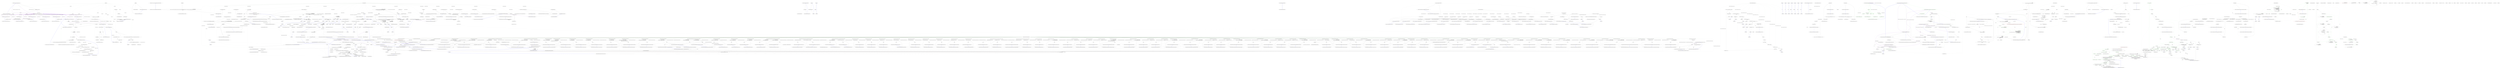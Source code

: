 digraph  {
m0_13 [cluster="Nancy.Testing.Browser.Get(string, System.Action<Nancy.Testing.BrowserContext>)", file="Browser.cs", label="Entry Nancy.Testing.Browser.Get(string, System.Action<Nancy.Testing.BrowserContext>)", span="59-59"];
m0_14 [cluster="Nancy.Testing.Browser.Get(string, System.Action<Nancy.Testing.BrowserContext>)", file="Browser.cs", label="return this.HandleRequest(''GET'', path, browserContext);", span="61-61"];
m0_15 [cluster="Nancy.Testing.Browser.Get(string, System.Action<Nancy.Testing.BrowserContext>)", file="Browser.cs", label="Exit Nancy.Testing.Browser.Get(string, System.Action<Nancy.Testing.BrowserContext>)", span="59-59"];
m0_38 [cluster="Nancy.INancyEngine.HandleRequest(Nancy.Request)", file="Browser.cs", label="Entry Nancy.INancyEngine.HandleRequest(Nancy.Request)", span="21-21"];
m0_57 [cluster="string.Format(string, object, object)", file="Browser.cs", label="Entry string.Format(string, object, object)", span="0-0"];
m0_67 [cluster="Nancy.Testing.Browser.BuildRequestBody(Nancy.Testing.IBrowserContextValues)", file="Browser.cs", label="Entry Nancy.Testing.Browser.BuildRequestBody(Nancy.Testing.IBrowserContextValues)", span="168-168"];
m0_68 [cluster="Nancy.Testing.Browser.BuildRequestBody(Nancy.Testing.IBrowserContextValues)", file="Browser.cs", label="contextValues.Body != null", span="170-170"];
m0_70 [cluster="Nancy.Testing.Browser.BuildRequestBody(Nancy.Testing.IBrowserContextValues)", file="Browser.cs", label="var useFormValues = !String.IsNullOrEmpty(contextValues.FormValues)", span="175-175"];
m0_71 [cluster="Nancy.Testing.Browser.BuildRequestBody(Nancy.Testing.IBrowserContextValues)", file="Browser.cs", label="var bodyContents = useFormValues ? contextValues.FormValues : contextValues.BodyString", span="176-176"];
m0_73 [cluster="Nancy.Testing.Browser.BuildRequestBody(Nancy.Testing.IBrowserContextValues)", file="Browser.cs", label="useFormValues && !contextValues.Headers.ContainsKey(''Content-Type'')", span="179-179"];
m0_74 [cluster="Nancy.Testing.Browser.BuildRequestBody(Nancy.Testing.IBrowserContextValues)", file="Browser.cs", label="contextValues.Headers[''Content-Type''] = new[] { ''application/x-www-form-urlencoded'' }", span="181-181"];
m0_75 [cluster="Nancy.Testing.Browser.BuildRequestBody(Nancy.Testing.IBrowserContextValues)", file="Browser.cs", label="contextValues.Body = new MemoryStream(bodyBytes)", span="184-184"];
m0_69 [cluster="Nancy.Testing.Browser.BuildRequestBody(Nancy.Testing.IBrowserContextValues)", file="Browser.cs", label="return;", span="172-172"];
m0_72 [cluster="Nancy.Testing.Browser.BuildRequestBody(Nancy.Testing.IBrowserContextValues)", file="Browser.cs", label="var bodyBytes = bodyContents != null ? Encoding.UTF8.GetBytes(bodyContents) : new byte[] { }", span="177-177"];
m0_76 [cluster="Nancy.Testing.Browser.BuildRequestBody(Nancy.Testing.IBrowserContextValues)", file="Browser.cs", label="Exit Nancy.Testing.Browser.BuildRequestBody(Nancy.Testing.IBrowserContextValues)", span="168-168"];
m0_90 [cluster="Nancy.IO.RequestStream.FromStream(System.IO.Stream, long, bool)", file="Browser.cs", label="Entry Nancy.IO.RequestStream.FromStream(System.IO.Stream, long, bool)", span="233-233"];
m0_25 [cluster="Nancy.Testing.Browser.Post(string, System.Action<Nancy.Testing.BrowserContext>)", file="Browser.cs", label="Entry Nancy.Testing.Browser.Post(string, System.Action<Nancy.Testing.BrowserContext>)", span="103-103"];
m0_26 [cluster="Nancy.Testing.Browser.Post(string, System.Action<Nancy.Testing.BrowserContext>)", file="Browser.cs", label="return this.HandleRequest(''POST'', path, browserContext);", span="105-105"];
m0_27 [cluster="Nancy.Testing.Browser.Post(string, System.Action<Nancy.Testing.BrowserContext>)", file="Browser.cs", label="Exit Nancy.Testing.Browser.Post(string, System.Action<Nancy.Testing.BrowserContext>)", span="103-103"];
m0_36 [cluster="Nancy.Testing.Browser.CreateRequest(string, string, System.Action<Nancy.Testing.BrowserContext>)", file="Browser.cs", label="Entry Nancy.Testing.Browser.CreateRequest(string, string, System.Action<Nancy.Testing.BrowserContext>)", span="187-187"];
m0_80 [cluster="Nancy.Testing.Browser.CreateRequest(string, string, System.Action<Nancy.Testing.BrowserContext>)", file="Browser.cs", label="var context =\r\n                new BrowserContext()", span="189-190"];
m0_82 [cluster="Nancy.Testing.Browser.CreateRequest(string, string, System.Action<Nancy.Testing.BrowserContext>)", file="Browser.cs", label="browserContext.Invoke(context)", span="194-194"];
m0_86 [cluster="Nancy.Testing.Browser.CreateRequest(string, string, System.Action<Nancy.Testing.BrowserContext>)", file="Browser.cs", label="return new Request(method, path, contextValues.Headers, requestStream, contextValues.Protocol, contextValues.QueryString, contextValues.UserHostAddress);", span="204-204"];
m0_81 [cluster="Nancy.Testing.Browser.CreateRequest(string, string, System.Action<Nancy.Testing.BrowserContext>)", file="Browser.cs", label="this.SetCookies(context)", span="192-192"];
m0_83 [cluster="Nancy.Testing.Browser.CreateRequest(string, string, System.Action<Nancy.Testing.BrowserContext>)", file="Browser.cs", label="var contextValues =\r\n                (IBrowserContextValues)context", span="196-197"];
m0_84 [cluster="Nancy.Testing.Browser.CreateRequest(string, string, System.Action<Nancy.Testing.BrowserContext>)", file="Browser.cs", label="BuildRequestBody(contextValues)", span="199-199"];
m0_85 [cluster="Nancy.Testing.Browser.CreateRequest(string, string, System.Action<Nancy.Testing.BrowserContext>)", file="Browser.cs", label="var requestStream =\r\n                RequestStream.FromStream(contextValues.Body, 0, true)", span="201-202"];
m0_87 [cluster="Nancy.Testing.Browser.CreateRequest(string, string, System.Action<Nancy.Testing.BrowserContext>)", file="Browser.cs", label="Exit Nancy.Testing.Browser.CreateRequest(string, string, System.Action<Nancy.Testing.BrowserContext>)", span="187-187"];
m0_9 [cluster="Nancy.Testing.Browser.Delete(string, System.Action<Nancy.Testing.BrowserContext>)", file="Browser.cs", label="Entry Nancy.Testing.Browser.Delete(string, System.Action<Nancy.Testing.BrowserContext>)", span="48-48"];
m0_10 [cluster="Nancy.Testing.Browser.Delete(string, System.Action<Nancy.Testing.BrowserContext>)", file="Browser.cs", label="return this.HandleRequest(''DELETE'', path, browserContext);", span="50-50"];
m0_11 [cluster="Nancy.Testing.Browser.Delete(string, System.Action<Nancy.Testing.BrowserContext>)", file="Browser.cs", label="Exit Nancy.Testing.Browser.Delete(string, System.Action<Nancy.Testing.BrowserContext>)", span="48-48"];
m0_43 [cluster="Nancy.Testing.BrowserContext.HttpRequest()", file="Browser.cs", label="Entry Nancy.Testing.BrowserContext.HttpRequest()", span="121-121"];
m0_79 [cluster="System.IO.MemoryStream.MemoryStream(byte[])", file="Browser.cs", label="Entry System.IO.MemoryStream.MemoryStream(byte[])", span="0-0"];
m0_16 [cluster="Nancy.Testing.Browser.Head(string, System.Action<Nancy.Testing.BrowserContext>)", file="Browser.cs", label="Entry Nancy.Testing.Browser.Head(string, System.Action<Nancy.Testing.BrowserContext>)", span="70-70"];
m0_17 [cluster="Nancy.Testing.Browser.Head(string, System.Action<Nancy.Testing.BrowserContext>)", file="Browser.cs", label="return this.HandleRequest(''HEAD'', path, browserContext);", span="72-72"];
m0_18 [cluster="Nancy.Testing.Browser.Head(string, System.Action<Nancy.Testing.BrowserContext>)", file="Browser.cs", label="Exit Nancy.Testing.Browser.Head(string, System.Action<Nancy.Testing.BrowserContext>)", span="70-70"];
m0_37 [cluster="Nancy.Testing.BrowserResponse.BrowserResponse(Nancy.NancyContext, Nancy.Testing.Browser)", file="Browser.cs", label="Entry Nancy.Testing.BrowserResponse.BrowserResponse(Nancy.NancyContext, Nancy.Testing.Browser)", span="22-22"];
m0_91 [cluster="Nancy.Request.Request(string, string, System.Collections.Generic.IDictionary<string, System.Collections.Generic.IEnumerable<string>>, Nancy.IO.RequestStream, string, string, string)", file="Browser.cs", label="Entry Nancy.Request.Request(string, string, System.Collections.Generic.IDictionary<string, System.Collections.Generic.IEnumerable<string>>, Nancy.IO.RequestStream, string, string, string)", span="42-42"];
m0_50 [cluster="System.Collections.Generic.IEnumerable<TSource>.Any<TSource>()", file="Browser.cs", label="Entry System.Collections.Generic.IEnumerable<TSource>.Any<TSource>()", span="0-0"];
m0_56 [cluster="Nancy.Helpers.HttpUtility.UrlEncode(string)", file="Browser.cs", label="Entry Nancy.Helpers.HttpUtility.UrlEncode(string)", span="373-373"];
m0_66 [cluster="System.Collections.Generic.IDictionary<TKey, TValue>.Remove(TKey)", file="Browser.cs", label="Entry System.Collections.Generic.IDictionary<TKey, TValue>.Remove(TKey)", span="0-0"];
m0_28 [cluster="Nancy.Testing.Browser.Put(string, System.Action<Nancy.Testing.BrowserContext>)", file="Browser.cs", label="Entry Nancy.Testing.Browser.Put(string, System.Action<Nancy.Testing.BrowserContext>)", span="114-114"];
m0_29 [cluster="Nancy.Testing.Browser.Put(string, System.Action<Nancy.Testing.BrowserContext>)", file="Browser.cs", label="return this.HandleRequest(''PUT'', path, browserContext);", span="116-116"];
m0_30 [cluster="Nancy.Testing.Browser.Put(string, System.Action<Nancy.Testing.BrowserContext>)", file="Browser.cs", label="Exit Nancy.Testing.Browser.Put(string, System.Action<Nancy.Testing.BrowserContext>)", span="114-114"];
m0_52 [cluster="Unk.Header", file="Browser.cs", label="Entry Unk.Header", span=""];
m0_8 [cluster="Nancy.Bootstrapper.INancyBootstrapper.GetEngine()", file="Browser.cs", label="Entry Nancy.Bootstrapper.INancyBootstrapper.GetEngine()", span="16-16"];
m0_89 [cluster="System.Action<T>.Invoke(T)", file="Browser.cs", label="Entry System.Action<T>.Invoke(T)", span="0-0"];
m0_51 [cluster="Unk.Aggregate", file="Browser.cs", label="Entry Unk.Aggregate", span=""];
m0_39 [cluster="Nancy.Testing.Browser.CaptureCookies(Nancy.Testing.BrowserResponse)", file="Browser.cs", label="Entry Nancy.Testing.Browser.CaptureCookies(Nancy.Testing.BrowserResponse)", span="148-148"];
m0_58 [cluster="Nancy.Testing.Browser.CaptureCookies(Nancy.Testing.BrowserResponse)", file="Browser.cs", label="response.Cookies == null || !response.Cookies.Any()", span="150-150"];
m0_60 [cluster="Nancy.Testing.Browser.CaptureCookies(Nancy.Testing.BrowserResponse)", file="Browser.cs", label="response.Cookies", span="155-155"];
m0_59 [cluster="Nancy.Testing.Browser.CaptureCookies(Nancy.Testing.BrowserResponse)", file="Browser.cs", label="return;", span="152-152"];
m0_61 [cluster="Nancy.Testing.Browser.CaptureCookies(Nancy.Testing.BrowserResponse)", file="Browser.cs", label="string.IsNullOrEmpty(cookie.Value)", span="157-157"];
m0_62 [cluster="Nancy.Testing.Browser.CaptureCookies(Nancy.Testing.BrowserResponse)", file="Browser.cs", label="this.cookies.Remove(cookie.Name)", span="159-159"];
m0_63 [cluster="Nancy.Testing.Browser.CaptureCookies(Nancy.Testing.BrowserResponse)", file="Browser.cs", label="this.cookies[cookie.Name] = cookie.Value", span="163-163"];
m0_64 [cluster="Nancy.Testing.Browser.CaptureCookies(Nancy.Testing.BrowserResponse)", file="Browser.cs", label="Exit Nancy.Testing.Browser.CaptureCookies(Nancy.Testing.BrowserResponse)", span="148-148"];
m0_7 [cluster="Nancy.Bootstrapper.INancyBootstrapper.Initialise()", file="Browser.cs", label="Entry Nancy.Bootstrapper.INancyBootstrapper.Initialise()", span="10-10"];
m0_0 [cluster="Nancy.Testing.Browser.Browser(System.Action<Nancy.Testing.ConfigurableBootstrapper.ConfigurableBootstrapperConfigurator>)", file="Browser.cs", label="Entry Nancy.Testing.Browser.Browser(System.Action<Nancy.Testing.ConfigurableBootstrapper.ConfigurableBootstrapperConfigurator>)", span="26-26"];
m0_1 [cluster="Nancy.Testing.Browser.Browser(System.Action<Nancy.Testing.ConfigurableBootstrapper.ConfigurableBootstrapperConfigurator>)", file="Browser.cs", label="Exit Nancy.Testing.Browser.Browser(System.Action<Nancy.Testing.ConfigurableBootstrapper.ConfigurableBootstrapperConfigurator>)", span="26-26"];
m0_65 [cluster="string.IsNullOrEmpty(string)", file="Browser.cs", label="Entry string.IsNullOrEmpty(string)", span="0-0"];
m0_12 [cluster="Nancy.Testing.Browser.HandleRequest(string, string, System.Action<Nancy.Testing.BrowserContext>)", file="Browser.cs", label="Entry Nancy.Testing.Browser.HandleRequest(string, string, System.Action<Nancy.Testing.BrowserContext>)", span="119-119"];
m0_31 [cluster="Nancy.Testing.Browser.HandleRequest(string, string, System.Action<Nancy.Testing.BrowserContext>)", file="Browser.cs", label="var request =\r\n                CreateRequest(method, path, browserContext ?? this.DefaultBrowserContext)", span="121-122"];
m0_32 [cluster="Nancy.Testing.Browser.HandleRequest(string, string, System.Action<Nancy.Testing.BrowserContext>)", file="Browser.cs", label="var response = new BrowserResponse(this.engine.HandleRequest(request), this)", span="124-124"];
m0_33 [cluster="Nancy.Testing.Browser.HandleRequest(string, string, System.Action<Nancy.Testing.BrowserContext>)", file="Browser.cs", label="this.CaptureCookies(response)", span="126-126"];
m0_34 [cluster="Nancy.Testing.Browser.HandleRequest(string, string, System.Action<Nancy.Testing.BrowserContext>)", file="Browser.cs", label="return response;", span="128-128"];
m0_35 [cluster="Nancy.Testing.Browser.HandleRequest(string, string, System.Action<Nancy.Testing.BrowserContext>)", file="Browser.cs", label="Exit Nancy.Testing.Browser.HandleRequest(string, string, System.Action<Nancy.Testing.BrowserContext>)", span="119-119"];
m0_78 [cluster="System.Collections.Generic.IDictionary<TKey, TValue>.ContainsKey(TKey)", file="Browser.cs", label="Entry System.Collections.Generic.IDictionary<TKey, TValue>.ContainsKey(TKey)", span="0-0"];
m0_53 [cluster="lambda expression", file="Browser.cs", label="Entry lambda expression", span="143-143"];
m0_54 [cluster="lambda expression", file="Browser.cs", label="current + string.Format(''{0}={1};'', HttpUtility.UrlEncode(cookie.Key), HttpUtility.UrlEncode(cookie.Value))", span="143-143"];
m0_55 [cluster="lambda expression", file="Browser.cs", label="Exit lambda expression", span="143-143"];
m0_44 [cluster="Nancy.Testing.Browser.SetCookies(Nancy.Testing.BrowserContext)", file="Browser.cs", label="Entry Nancy.Testing.Browser.SetCookies(Nancy.Testing.BrowserContext)", span="136-136"];
m0_45 [cluster="Nancy.Testing.Browser.SetCookies(Nancy.Testing.BrowserContext)", file="Browser.cs", label="!this.cookies.Any()", span="138-138"];
m0_48 [cluster="Nancy.Testing.Browser.SetCookies(Nancy.Testing.BrowserContext)", file="Browser.cs", label="context.Header(''Cookie'', cookieString)", span="145-145"];
m0_46 [cluster="Nancy.Testing.Browser.SetCookies(Nancy.Testing.BrowserContext)", file="Browser.cs", label="return;", span="140-140"];
m0_47 [cluster="Nancy.Testing.Browser.SetCookies(Nancy.Testing.BrowserContext)", file="Browser.cs", label="var cookieString = this.cookies.Aggregate(string.Empty, (current, cookie) => current + string.Format(''{0}={1};'', HttpUtility.UrlEncode(cookie.Key), HttpUtility.UrlEncode(cookie.Value)))", span="143-143"];
m0_49 [cluster="Nancy.Testing.Browser.SetCookies(Nancy.Testing.BrowserContext)", file="Browser.cs", label="Exit Nancy.Testing.Browser.SetCookies(Nancy.Testing.BrowserContext)", span="136-136"];
m0_40 [cluster="Nancy.Testing.Browser.DefaultBrowserContext(Nancy.Testing.BrowserContext)", file="Browser.cs", label="Entry Nancy.Testing.Browser.DefaultBrowserContext(Nancy.Testing.BrowserContext)", span="131-131"];
m0_41 [cluster="Nancy.Testing.Browser.DefaultBrowserContext(Nancy.Testing.BrowserContext)", file="Browser.cs", label="context.HttpRequest()", span="133-133"];
m0_42 [cluster="Nancy.Testing.Browser.DefaultBrowserContext(Nancy.Testing.BrowserContext)", file="Browser.cs", label="Exit Nancy.Testing.Browser.DefaultBrowserContext(Nancy.Testing.BrowserContext)", span="131-131"];
m0_77 [cluster="System.Text.Encoding.GetBytes(string)", file="Browser.cs", label="Entry System.Text.Encoding.GetBytes(string)", span="0-0"];
m0_19 [cluster="Nancy.Testing.Browser.Options(string, System.Action<Nancy.Testing.BrowserContext>)", file="Browser.cs", label="Entry Nancy.Testing.Browser.Options(string, System.Action<Nancy.Testing.BrowserContext>)", span="81-81"];
m0_20 [cluster="Nancy.Testing.Browser.Options(string, System.Action<Nancy.Testing.BrowserContext>)", file="Browser.cs", label="return this.HandleRequest(''OPTIONS'', path, browserContext);", span="83-83"];
m0_21 [cluster="Nancy.Testing.Browser.Options(string, System.Action<Nancy.Testing.BrowserContext>)", file="Browser.cs", label="Exit Nancy.Testing.Browser.Options(string, System.Action<Nancy.Testing.BrowserContext>)", span="81-81"];
m0_88 [cluster="Nancy.Testing.BrowserContext.BrowserContext()", file="Browser.cs", label="Entry Nancy.Testing.BrowserContext.BrowserContext()", span="14-14"];
m0_22 [cluster="Nancy.Testing.Browser.Patch(string, System.Action<Nancy.Testing.BrowserContext>)", file="Browser.cs", label="Entry Nancy.Testing.Browser.Patch(string, System.Action<Nancy.Testing.BrowserContext>)", span="92-92"];
m0_23 [cluster="Nancy.Testing.Browser.Patch(string, System.Action<Nancy.Testing.BrowserContext>)", file="Browser.cs", label="return this.HandleRequest(''PATCH'', path, browserContext);", span="94-94"];
m0_24 [cluster="Nancy.Testing.Browser.Patch(string, System.Action<Nancy.Testing.BrowserContext>)", file="Browser.cs", label="Exit Nancy.Testing.Browser.Patch(string, System.Action<Nancy.Testing.BrowserContext>)", span="92-92"];
m0_2 [cluster="Nancy.Testing.Browser.Browser(Nancy.Bootstrapper.INancyBootstrapper)", file="Browser.cs", label="Entry Nancy.Testing.Browser.Browser(Nancy.Bootstrapper.INancyBootstrapper)", span="35-35"];
m0_3 [cluster="Nancy.Testing.Browser.Browser(Nancy.Bootstrapper.INancyBootstrapper)", file="Browser.cs", label="this.bootstrapper = bootstrapper", span="37-37"];
m0_4 [cluster="Nancy.Testing.Browser.Browser(Nancy.Bootstrapper.INancyBootstrapper)", file="Browser.cs", label="this.bootstrapper.Initialise()", span="38-38"];
m0_5 [cluster="Nancy.Testing.Browser.Browser(Nancy.Bootstrapper.INancyBootstrapper)", file="Browser.cs", label="this.engine = this.bootstrapper.GetEngine()", span="39-39"];
m0_6 [cluster="Nancy.Testing.Browser.Browser(Nancy.Bootstrapper.INancyBootstrapper)", file="Browser.cs", label="Exit Nancy.Testing.Browser.Browser(Nancy.Bootstrapper.INancyBootstrapper)", span="35-35"];
m0_92 [file="Browser.cs", label="Nancy.Testing.Browser", span=""];
m1_17 [cluster="System.Collections.Generic.List<T>.List()", file="ConfigurableBootstrapper.cs", label="Entry System.Collections.Generic.List<T>.List()", span="0-0"];
m1_148 [cluster="Nancy.Testing.ConfigurableBootstrapper.GetEngineInternal()", file="ConfigurableBootstrapper.cs", label="Entry Nancy.Testing.ConfigurableBootstrapper.GetEngineInternal()", span="345-345"];
m1_149 [cluster="Nancy.Testing.ConfigurableBootstrapper.GetEngineInternal()", file="ConfigurableBootstrapper.cs", label="return this.ApplicationContainer.Resolve<INancyEngine>();", span="349-349"];
m1_150 [cluster="Nancy.Testing.ConfigurableBootstrapper.GetEngineInternal()", file="ConfigurableBootstrapper.cs", label=InvalidOperationException, span="351-351"];
m1_151 [cluster="Nancy.Testing.ConfigurableBootstrapper.GetEngineInternal()", file="ConfigurableBootstrapper.cs", label="throw new InvalidOperationException(\r\n                    ''Something went wrong when trying to satisfy one of the dependencies during composition, make sure that you've registered all new dependencies in the container and specified either a module to test, or set AllDiscoveredModules in the ConfigurableBootstrapper. Inspect the innerexception for more details.'',\r\n                    ex.InnerException);", span="353-355"];
m1_152 [cluster="Nancy.Testing.ConfigurableBootstrapper.GetEngineInternal()", file="ConfigurableBootstrapper.cs", label="Exit Nancy.Testing.ConfigurableBootstrapper.GetEngineInternal()", span="345-345"];
m1_264 [cluster="Nancy.Testing.ConfigurableBootstrapper.ConfigurableBootstrapperConfigurator.Dependency<T>()", file="ConfigurableBootstrapper.cs", label="Entry Nancy.Testing.ConfigurableBootstrapper.ConfigurableBootstrapperConfigurator.Dependency<T>()", span="615-615"];
m1_265 [cluster="Nancy.Testing.ConfigurableBootstrapper.ConfigurableBootstrapperConfigurator.Dependency<T>()", file="ConfigurableBootstrapper.cs", label="this.bootstrapper.registeredTypes.Add(new TypeRegistration(typeof(T), typeof(T)))", span="617-617"];
m1_266 [cluster="Nancy.Testing.ConfigurableBootstrapper.ConfigurableBootstrapperConfigurator.Dependency<T>()", file="ConfigurableBootstrapper.cs", label="typeof(T).GetInterfaces()", span="619-619"];
m1_267 [cluster="Nancy.Testing.ConfigurableBootstrapper.ConfigurableBootstrapperConfigurator.Dependency<T>()", file="ConfigurableBootstrapper.cs", label="this.bootstrapper.registeredTypes.Add(new TypeRegistration(interfaceType, typeof(T)))", span="621-621"];
m1_268 [cluster="Nancy.Testing.ConfigurableBootstrapper.ConfigurableBootstrapperConfigurator.Dependency<T>()", file="ConfigurableBootstrapper.cs", label="return this;", span="624-624"];
m1_269 [cluster="Nancy.Testing.ConfigurableBootstrapper.ConfigurableBootstrapperConfigurator.Dependency<T>()", file="ConfigurableBootstrapper.cs", label="Exit Nancy.Testing.ConfigurableBootstrapper.ConfigurableBootstrapperConfigurator.Dependency<T>()", span="615-615"];
m1_489 [cluster="Nancy.Testing.ConfigurableBootstrapper.ConfigurableBootstrapperConfigurator.ViewEngine(Nancy.ViewEngines.IViewEngine)", file="ConfigurableBootstrapper.cs", label="Entry Nancy.Testing.ConfigurableBootstrapper.ConfigurableBootstrapperConfigurator.ViewEngine(Nancy.ViewEngines.IViewEngine)", span="1286-1286"];
m1_490 [cluster="Nancy.Testing.ConfigurableBootstrapper.ConfigurableBootstrapperConfigurator.ViewEngine(Nancy.ViewEngines.IViewEngine)", file="ConfigurableBootstrapper.cs", label="this.bootstrapper.registeredInstances.Add(\r\n                    new InstanceRegistration(typeof(IViewEngine), viewEngine))", span="1288-1289"];
m1_491 [cluster="Nancy.Testing.ConfigurableBootstrapper.ConfigurableBootstrapperConfigurator.ViewEngine(Nancy.ViewEngines.IViewEngine)", file="ConfigurableBootstrapper.cs", label="return this;", span="1291-1291"];
m1_492 [cluster="Nancy.Testing.ConfigurableBootstrapper.ConfigurableBootstrapperConfigurator.ViewEngine(Nancy.ViewEngines.IViewEngine)", file="ConfigurableBootstrapper.cs", label="Exit Nancy.Testing.ConfigurableBootstrapper.ConfigurableBootstrapperConfigurator.ViewEngine(Nancy.ViewEngines.IViewEngine)", span="1286-1286"];
m1_469 [cluster="Nancy.Testing.ConfigurableBootstrapper.ConfigurableBootstrapperConfigurator.ResponseProcessors(params System.Type[])", file="ConfigurableBootstrapper.cs", label="Entry Nancy.Testing.ConfigurableBootstrapper.ConfigurableBootstrapperConfigurator.ResponseProcessors(params System.Type[])", span="1225-1225"];
m1_470 [cluster="Nancy.Testing.ConfigurableBootstrapper.ConfigurableBootstrapperConfigurator.ResponseProcessors(params System.Type[])", file="ConfigurableBootstrapper.cs", label="this.bootstrapper.registeredTypes.Add(\r\n                    new CollectionTypeRegistration(typeof(IResponseProcessor), responseProcessors))", span="1227-1228"];
m1_471 [cluster="Nancy.Testing.ConfigurableBootstrapper.ConfigurableBootstrapperConfigurator.ResponseProcessors(params System.Type[])", file="ConfigurableBootstrapper.cs", label="return this;", span="1230-1230"];
m1_472 [cluster="Nancy.Testing.ConfigurableBootstrapper.ConfigurableBootstrapperConfigurator.ResponseProcessors(params System.Type[])", file="ConfigurableBootstrapper.cs", label="Exit Nancy.Testing.ConfigurableBootstrapper.ConfigurableBootstrapperConfigurator.ResponseProcessors(params System.Type[])", span="1225-1225"];
m1_224 [cluster="Nancy.Testing.ConfigurableBootstrapper.RegisterRequestContainerModules(Nancy.TinyIoc.TinyIoCContainer, System.Collections.Generic.IEnumerable<Nancy.Bootstrapper.ModuleRegistration>)", file="ConfigurableBootstrapper.cs", label="Entry Nancy.Testing.ConfigurableBootstrapper.RegisterRequestContainerModules(Nancy.TinyIoc.TinyIoCContainer, System.Collections.Generic.IEnumerable<Nancy.Bootstrapper.ModuleRegistration>)", span="466-466"];
m1_225 [cluster="Nancy.Testing.ConfigurableBootstrapper.RegisterRequestContainerModules(Nancy.TinyIoc.TinyIoCContainer, System.Collections.Generic.IEnumerable<Nancy.Bootstrapper.ModuleRegistration>)", file="ConfigurableBootstrapper.cs", label=moduleRegistrationTypes, span="468-468"];
m1_226 [cluster="Nancy.Testing.ConfigurableBootstrapper.RegisterRequestContainerModules(Nancy.TinyIoc.TinyIoCContainer, System.Collections.Generic.IEnumerable<Nancy.Bootstrapper.ModuleRegistration>)", file="ConfigurableBootstrapper.cs", label="container.Register(\r\n                    typeof(INancyModule),\r\n                    moduleRegistrationType.ModuleType,\r\n                    moduleRegistrationType.ModuleType.FullName).\r\n                    AsSingleton()", span="470-474"];
m1_227 [cluster="Nancy.Testing.ConfigurableBootstrapper.RegisterRequestContainerModules(Nancy.TinyIoc.TinyIoCContainer, System.Collections.Generic.IEnumerable<Nancy.Bootstrapper.ModuleRegistration>)", file="ConfigurableBootstrapper.cs", label="Exit Nancy.Testing.ConfigurableBootstrapper.RegisterRequestContainerModules(Nancy.TinyIoc.TinyIoCContainer, System.Collections.Generic.IEnumerable<Nancy.Bootstrapper.ModuleRegistration>)", span="466-466"];
m1_309 [cluster="System.Collections.Generic.List<T>.List(System.Collections.Generic.IEnumerable<T>)", file="ConfigurableBootstrapper.cs", label="Entry System.Collections.Generic.List<T>.List(System.Collections.Generic.IEnumerable<T>)", span="0-0"];
m1_380 [cluster="Nancy.Testing.ConfigurableBootstrapper.ConfigurableBootstrapperConfigurator.RouteCache<T>()", file="ConfigurableBootstrapper.cs", label="Entry Nancy.Testing.ConfigurableBootstrapper.ConfigurableBootstrapperConfigurator.RouteCache<T>()", span="953-953"];
m1_381 [cluster="Nancy.Testing.ConfigurableBootstrapper.ConfigurableBootstrapperConfigurator.RouteCache<T>()", file="ConfigurableBootstrapper.cs", label="this.bootstrapper.configuration.RouteCache = typeof(T)", span="955-955"];
m1_382 [cluster="Nancy.Testing.ConfigurableBootstrapper.ConfigurableBootstrapperConfigurator.RouteCache<T>()", file="ConfigurableBootstrapper.cs", label="return this;", span="956-956"];
m1_383 [cluster="Nancy.Testing.ConfigurableBootstrapper.ConfigurableBootstrapperConfigurator.RouteCache<T>()", file="ConfigurableBootstrapper.cs", label="Exit Nancy.Testing.ConfigurableBootstrapper.ConfigurableBootstrapperConfigurator.RouteCache<T>()", span="953-953"];
m1_78 [cluster="object.GetType()", file="ConfigurableBootstrapper.cs", label="Entry object.GetType()", span="0-0"];
m1_183 [cluster="Unk.All", file="ConfigurableBootstrapper.cs", label="Entry Unk.All", span=""];
m1_139 [cluster="Nancy.TinyIoc.TinyIoCContainer.GetChildContainer()", file="ConfigurableBootstrapper.cs", label="Entry Nancy.TinyIoc.TinyIoCContainer.GetChildContainer()", span="1009-1009"];
m1_592 [cluster="Nancy.Testing.ConfigurableBootstrapper.ConfigurableBootstrapperConfigurator.TrieNodeFactory(Nancy.Routing.Trie.ITrieNodeFactory)", file="ConfigurableBootstrapper.cs", label="Entry Nancy.Testing.ConfigurableBootstrapper.ConfigurableBootstrapperConfigurator.TrieNodeFactory(Nancy.Routing.Trie.ITrieNodeFactory)", span="1599-1599"];
m1_593 [cluster="Nancy.Testing.ConfigurableBootstrapper.ConfigurableBootstrapperConfigurator.TrieNodeFactory(Nancy.Routing.Trie.ITrieNodeFactory)", file="ConfigurableBootstrapper.cs", label="this.bootstrapper.registeredInstances.Add(\r\n                    new InstanceRegistration(typeof(ITrieNodeFactory), nodeFactory))", span="1601-1602"];
m1_594 [cluster="Nancy.Testing.ConfigurableBootstrapper.ConfigurableBootstrapperConfigurator.TrieNodeFactory(Nancy.Routing.Trie.ITrieNodeFactory)", file="ConfigurableBootstrapper.cs", label="return this;", span="1604-1604"];
m1_595 [cluster="Nancy.Testing.ConfigurableBootstrapper.ConfigurableBootstrapperConfigurator.TrieNodeFactory(Nancy.Routing.Trie.ITrieNodeFactory)", file="ConfigurableBootstrapper.cs", label="Exit Nancy.Testing.ConfigurableBootstrapper.ConfigurableBootstrapperConfigurator.TrieNodeFactory(Nancy.Routing.Trie.ITrieNodeFactory)", span="1599-1599"];
m1_485 [cluster="Nancy.Testing.ConfigurableBootstrapper.ConfigurableBootstrapperConfigurator.ViewCache<T>()", file="ConfigurableBootstrapper.cs", label="Entry Nancy.Testing.ConfigurableBootstrapper.ConfigurableBootstrapperConfigurator.ViewCache<T>()", span="1275-1275"];
m1_486 [cluster="Nancy.Testing.ConfigurableBootstrapper.ConfigurableBootstrapperConfigurator.ViewCache<T>()", file="ConfigurableBootstrapper.cs", label="this.bootstrapper.configuration.ViewCache = typeof(T)", span="1277-1277"];
m1_487 [cluster="Nancy.Testing.ConfigurableBootstrapper.ConfigurableBootstrapperConfigurator.ViewCache<T>()", file="ConfigurableBootstrapper.cs", label="return this;", span="1278-1278"];
m1_488 [cluster="Nancy.Testing.ConfigurableBootstrapper.ConfigurableBootstrapperConfigurator.ViewCache<T>()", file="ConfigurableBootstrapper.cs", label="Exit Nancy.Testing.ConfigurableBootstrapper.ConfigurableBootstrapperConfigurator.ViewCache<T>()", span="1275-1275"];
m1_34 [cluster="System.Action<T1, T2>.Invoke(T1, T2)", file="ConfigurableBootstrapper.cs", label="Entry System.Action<T1, T2>.Invoke(T1, T2)", span="0-0"];
m1_27 [cluster="Nancy.Testing.ConfigurableBootstrapper.LoadReferencesForAssemblyUnderTest(string)", file="ConfigurableBootstrapper.cs", label="Entry Nancy.Testing.ConfigurableBootstrapper.LoadReferencesForAssemblyUnderTest(string)", span="152-152"];
m1_79 [cluster="Nancy.Testing.ConfigurableBootstrapper.LoadReferencesForAssemblyUnderTest(string)", file="ConfigurableBootstrapper.cs", label="!TestAssemblySuffixes.Any(x => GetSafePathExtension(testAssemblyName).Equals(''.'' + x, StringComparison.OrdinalIgnoreCase))", span="154-154"];
m1_81 [cluster="Nancy.Testing.ConfigurableBootstrapper.LoadReferencesForAssemblyUnderTest(string)", file="ConfigurableBootstrapper.cs", label="var testAssemblyNameWithoutExtension =\r\n                Path.GetFileNameWithoutExtension(testAssemblyName)", span="159-160"];
m1_80 [cluster="Nancy.Testing.ConfigurableBootstrapper.LoadReferencesForAssemblyUnderTest(string)", file="ConfigurableBootstrapper.cs", label="return;", span="156-156"];
m1_82 [cluster="Nancy.Testing.ConfigurableBootstrapper.LoadReferencesForAssemblyUnderTest(string)", file="ConfigurableBootstrapper.cs", label="var testAssemblyPath =\r\n                Path.Combine(AppDomain.CurrentDomain.BaseDirectory, string.Concat(testAssemblyNameWithoutExtension, ''.dll''))", span="162-163"];
m1_84 [cluster="Nancy.Testing.ConfigurableBootstrapper.LoadReferencesForAssemblyUnderTest(string)", file="ConfigurableBootstrapper.cs", label="AppDomainAssemblyTypeScanner.LoadAssemblies(AppDomain.CurrentDomain.BaseDirectory, string.Concat(testAssemblyNameWithoutExtension, ''.dll''))", span="167-167"];
m1_85 [cluster="Nancy.Testing.ConfigurableBootstrapper.LoadReferencesForAssemblyUnderTest(string)", file="ConfigurableBootstrapper.cs", label="var assemblyUnderTest = AppDomain.CurrentDomain\r\n                    .GetAssemblies()\r\n                    .FirstOrDefault(x => x.GetName().Name.Equals(testAssemblyNameWithoutExtension, StringComparison.OrdinalIgnoreCase))", span="169-171"];
m1_83 [cluster="Nancy.Testing.ConfigurableBootstrapper.LoadReferencesForAssemblyUnderTest(string)", file="ConfigurableBootstrapper.cs", label="File.Exists(testAssemblyPath)", span="165-165"];
m1_86 [cluster="Nancy.Testing.ConfigurableBootstrapper.LoadReferencesForAssemblyUnderTest(string)", file="ConfigurableBootstrapper.cs", label="assemblyUnderTest != null", span="173-173"];
m1_87 [cluster="Nancy.Testing.ConfigurableBootstrapper.LoadReferencesForAssemblyUnderTest(string)", file="ConfigurableBootstrapper.cs", label="assemblyUnderTest.GetReferencedAssemblies()", span="175-175"];
m1_88 [cluster="Nancy.Testing.ConfigurableBootstrapper.LoadReferencesForAssemblyUnderTest(string)", file="ConfigurableBootstrapper.cs", label="AppDomainAssemblyTypeScanner.LoadAssemblies(AppDomain.CurrentDomain.BaseDirectory, string.Concat(referencedAssembly.Name, ''.dll''))", span="177-177"];
m1_89 [cluster="Nancy.Testing.ConfigurableBootstrapper.LoadReferencesForAssemblyUnderTest(string)", file="ConfigurableBootstrapper.cs", label="Exit Nancy.Testing.ConfigurableBootstrapper.LoadReferencesForAssemblyUnderTest(string)", span="152-152"];
m1_404 [cluster="Nancy.Testing.ConfigurableBootstrapper.ConfigurableBootstrapperConfigurator.RouteInvoker<T>()", file="ConfigurableBootstrapper.cs", label="Entry Nancy.Testing.ConfigurableBootstrapper.ConfigurableBootstrapperConfigurator.RouteInvoker<T>()", span="1027-1027"];
m1_405 [cluster="Nancy.Testing.ConfigurableBootstrapper.ConfigurableBootstrapperConfigurator.RouteInvoker<T>()", file="ConfigurableBootstrapper.cs", label="this.bootstrapper.configuration.RouteInvoker = typeof(T)", span="1029-1029"];
m1_406 [cluster="Nancy.Testing.ConfigurableBootstrapper.ConfigurableBootstrapperConfigurator.RouteInvoker<T>()", file="ConfigurableBootstrapper.cs", label="return this;", span="1030-1030"];
m1_407 [cluster="Nancy.Testing.ConfigurableBootstrapper.ConfigurableBootstrapperConfigurator.RouteInvoker<T>()", file="ConfigurableBootstrapper.cs", label="Exit Nancy.Testing.ConfigurableBootstrapper.ConfigurableBootstrapperConfigurator.RouteInvoker<T>()", span="1027-1027"];
m1_428 [cluster="Nancy.Testing.ConfigurableBootstrapper.ConfigurableBootstrapperConfigurator.ModelValidatorLocator<T>()", file="ConfigurableBootstrapper.cs", label="Entry Nancy.Testing.ConfigurableBootstrapper.ConfigurableBootstrapperConfigurator.ModelValidatorLocator<T>()", span="1099-1099"];
m1_429 [cluster="Nancy.Testing.ConfigurableBootstrapper.ConfigurableBootstrapperConfigurator.ModelValidatorLocator<T>()", file="ConfigurableBootstrapper.cs", label="this.bootstrapper.configuration.ModelValidatorLocator = typeof(T)", span="1101-1101"];
m1_430 [cluster="Nancy.Testing.ConfigurableBootstrapper.ConfigurableBootstrapperConfigurator.ModelValidatorLocator<T>()", file="ConfigurableBootstrapper.cs", label="return this;", span="1102-1102"];
m1_431 [cluster="Nancy.Testing.ConfigurableBootstrapper.ConfigurableBootstrapperConfigurator.ModelValidatorLocator<T>()", file="ConfigurableBootstrapper.cs", label="Exit Nancy.Testing.ConfigurableBootstrapper.ConfigurableBootstrapperConfigurator.ModelValidatorLocator<T>()", span="1099-1099"];
m1_172 [cluster="Nancy.Testing.ConfigurableBootstrapper.RegisterTypes(Nancy.TinyIoc.TinyIoCContainer, System.Collections.Generic.IEnumerable<Nancy.Bootstrapper.TypeRegistration>)", file="ConfigurableBootstrapper.cs", label="Entry Nancy.Testing.ConfigurableBootstrapper.RegisterTypes(Nancy.TinyIoc.TinyIoCContainer, System.Collections.Generic.IEnumerable<Nancy.Bootstrapper.TypeRegistration>)", span="409-409"];
m1_173 [cluster="Nancy.Testing.ConfigurableBootstrapper.RegisterTypes(Nancy.TinyIoc.TinyIoCContainer, System.Collections.Generic.IEnumerable<Nancy.Bootstrapper.TypeRegistration>)", file="ConfigurableBootstrapper.cs", label="var configuredTypes = this.GetTypeRegistrations().ToList()", span="411-411"];
m1_174 [cluster="Nancy.Testing.ConfigurableBootstrapper.RegisterTypes(Nancy.TinyIoc.TinyIoCContainer, System.Collections.Generic.IEnumerable<Nancy.Bootstrapper.TypeRegistration>)", file="ConfigurableBootstrapper.cs", label="typeRegistrations = configuredTypes\r\n                .Concat(typeRegistrations.Where(x => configuredTypes.All(y => y.RegistrationType != x.RegistrationType)))\r\n                .Where(x => this.registeredInstances.All(y => y.RegistrationType != x.RegistrationType))", span="413-415"];
m1_176 [cluster="Nancy.Testing.ConfigurableBootstrapper.RegisterTypes(Nancy.TinyIoc.TinyIoCContainer, System.Collections.Generic.IEnumerable<Nancy.Bootstrapper.TypeRegistration>)", file="ConfigurableBootstrapper.cs", label="container.Register(typeRegistration.RegistrationType, typeRegistration.ImplementationType).AsSingleton()", span="419-419"];
m1_175 [cluster="Nancy.Testing.ConfigurableBootstrapper.RegisterTypes(Nancy.TinyIoc.TinyIoCContainer, System.Collections.Generic.IEnumerable<Nancy.Bootstrapper.TypeRegistration>)", file="ConfigurableBootstrapper.cs", label=typeRegistrations, span="417-417"];
m1_177 [cluster="Nancy.Testing.ConfigurableBootstrapper.RegisterTypes(Nancy.TinyIoc.TinyIoCContainer, System.Collections.Generic.IEnumerable<Nancy.Bootstrapper.TypeRegistration>)", file="ConfigurableBootstrapper.cs", label="Exit Nancy.Testing.ConfigurableBootstrapper.RegisterTypes(Nancy.TinyIoc.TinyIoCContainer, System.Collections.Generic.IEnumerable<Nancy.Bootstrapper.TypeRegistration>)", span="409-409"];
m1_604 [cluster="Nancy.Testing.ConfigurableBootstrapper.ConfigurableBootstrapperConfigurator.RequestStartup(System.Action<Nancy.TinyIoc.TinyIoCContainer, Nancy.Bootstrapper.IPipelines, Nancy.NancyContext>)", file="ConfigurableBootstrapper.cs", label="Entry Nancy.Testing.ConfigurableBootstrapper.ConfigurableBootstrapperConfigurator.RequestStartup(System.Action<Nancy.TinyIoc.TinyIoCContainer, Nancy.Bootstrapper.IPipelines, Nancy.NancyContext>)", span="1624-1624"];
m1_605 [cluster="Nancy.Testing.ConfigurableBootstrapper.ConfigurableBootstrapperConfigurator.RequestStartup(System.Action<Nancy.TinyIoc.TinyIoCContainer, Nancy.Bootstrapper.IPipelines, Nancy.NancyContext>)", file="ConfigurableBootstrapper.cs", label="this.bootstrapper.requestStartupActions.Add(action)", span="1626-1626"];
m1_606 [cluster="Nancy.Testing.ConfigurableBootstrapper.ConfigurableBootstrapperConfigurator.RequestStartup(System.Action<Nancy.TinyIoc.TinyIoCContainer, Nancy.Bootstrapper.IPipelines, Nancy.NancyContext>)", file="ConfigurableBootstrapper.cs", label="return this;", span="1627-1627"];
m1_607 [cluster="Nancy.Testing.ConfigurableBootstrapper.ConfigurableBootstrapperConfigurator.RequestStartup(System.Action<Nancy.TinyIoc.TinyIoCContainer, Nancy.Bootstrapper.IPipelines, Nancy.NancyContext>)", file="ConfigurableBootstrapper.cs", label="Exit Nancy.Testing.ConfigurableBootstrapper.ConfigurableBootstrapperConfigurator.RequestStartup(System.Action<Nancy.TinyIoc.TinyIoCContainer, Nancy.Bootstrapper.IPipelines, Nancy.NancyContext>)", span="1624-1624"];
m1_154 [cluster="Nancy.Testing.ConfigurableBootstrapper.GetDiagnostics()", file="ConfigurableBootstrapper.cs", label="Entry Nancy.Testing.ConfigurableBootstrapper.GetDiagnostics()", span="364-364"];
m1_155 [cluster="Nancy.Testing.ConfigurableBootstrapper.GetDiagnostics()", file="ConfigurableBootstrapper.cs", label="return this.ApplicationContainer.Resolve<IDiagnostics>();", span="366-366"];
m1_156 [cluster="Nancy.Testing.ConfigurableBootstrapper.GetDiagnostics()", file="ConfigurableBootstrapper.cs", label="Exit Nancy.Testing.ConfigurableBootstrapper.GetDiagnostics()", span="364-364"];
m1_497 [cluster="Nancy.Testing.ConfigurableBootstrapper.ConfigurableBootstrapperConfigurator.ViewEngines(params System.Type[])", file="ConfigurableBootstrapper.cs", label="Entry Nancy.Testing.ConfigurableBootstrapper.ConfigurableBootstrapperConfigurator.ViewEngines(params System.Type[])", span="1312-1312"];
m1_498 [cluster="Nancy.Testing.ConfigurableBootstrapper.ConfigurableBootstrapperConfigurator.ViewEngines(params System.Type[])", file="ConfigurableBootstrapper.cs", label="this.bootstrapper.registeredTypes.Add(\r\n                    new CollectionTypeRegistration(typeof(IViewEngine), viewEngines))", span="1314-1315"];
m1_499 [cluster="Nancy.Testing.ConfigurableBootstrapper.ConfigurableBootstrapperConfigurator.ViewEngines(params System.Type[])", file="ConfigurableBootstrapper.cs", label="return this;", span="1317-1317"];
m1_500 [cluster="Nancy.Testing.ConfigurableBootstrapper.ConfigurableBootstrapperConfigurator.ViewEngines(params System.Type[])", file="ConfigurableBootstrapper.cs", label="Exit Nancy.Testing.ConfigurableBootstrapper.ConfigurableBootstrapperConfigurator.ViewEngines(params System.Type[])", span="1312-1312"];
m1_541 [cluster="Nancy.Testing.ConfigurableBootstrapper.ConfigurableBootstrapperConfigurator.ObjectSerializer(Nancy.IObjectSerializer)", file="ConfigurableBootstrapper.cs", label="Entry Nancy.Testing.ConfigurableBootstrapper.ConfigurableBootstrapperConfigurator.ObjectSerializer(Nancy.IObjectSerializer)", span="1445-1445"];
m1_542 [cluster="Nancy.Testing.ConfigurableBootstrapper.ConfigurableBootstrapperConfigurator.ObjectSerializer(Nancy.IObjectSerializer)", file="ConfigurableBootstrapper.cs", label="this.bootstrapper.registeredInstances.Add(\r\n                    new InstanceRegistration(typeof(IObjectSerializer), objectSerializer))", span="1447-1448"];
m1_543 [cluster="Nancy.Testing.ConfigurableBootstrapper.ConfigurableBootstrapperConfigurator.ObjectSerializer(Nancy.IObjectSerializer)", file="ConfigurableBootstrapper.cs", label="return this;", span="1450-1450"];
m1_544 [cluster="Nancy.Testing.ConfigurableBootstrapper.ConfigurableBootstrapperConfigurator.ObjectSerializer(Nancy.IObjectSerializer)", file="ConfigurableBootstrapper.cs", label="Exit Nancy.Testing.ConfigurableBootstrapper.ConfigurableBootstrapperConfigurator.ObjectSerializer(Nancy.IObjectSerializer)", span="1445-1445"];
m1_72 [cluster="Nancy.Testing.ConfigurableBootstrapper.GetCollectionTypeRegistrations()", file="ConfigurableBootstrapper.cs", label="Entry Nancy.Testing.ConfigurableBootstrapper.GetCollectionTypeRegistrations()", span="147-147"];
m1_73 [cluster="Nancy.Testing.ConfigurableBootstrapper.GetCollectionTypeRegistrations()", file="ConfigurableBootstrapper.cs", label="return this.registeredTypes.Where(x => x.GetType() == typeof(CollectionTypeRegistration)).Cast<CollectionTypeRegistration>();", span="149-149"];
m1_74 [cluster="Nancy.Testing.ConfigurableBootstrapper.GetCollectionTypeRegistrations()", file="ConfigurableBootstrapper.cs", label="Exit Nancy.Testing.ConfigurableBootstrapper.GetCollectionTypeRegistrations()", span="147-147"];
m1_364 [cluster="Nancy.Testing.ConfigurableBootstrapper.ConfigurableBootstrapperConfigurator.RenderContextFactory<T>()", file="ConfigurableBootstrapper.cs", label="Entry Nancy.Testing.ConfigurableBootstrapper.ConfigurableBootstrapperConfigurator.RenderContextFactory<T>()", span="905-905"];
m1_365 [cluster="Nancy.Testing.ConfigurableBootstrapper.ConfigurableBootstrapperConfigurator.RenderContextFactory<T>()", file="ConfigurableBootstrapper.cs", label="this.bootstrapper.configuration.RenderContextFactory = typeof(T)", span="907-907"];
m1_366 [cluster="Nancy.Testing.ConfigurableBootstrapper.ConfigurableBootstrapperConfigurator.RenderContextFactory<T>()", file="ConfigurableBootstrapper.cs", label="return this;", span="908-908"];
m1_367 [cluster="Nancy.Testing.ConfigurableBootstrapper.ConfigurableBootstrapperConfigurator.RenderContextFactory<T>()", file="ConfigurableBootstrapper.cs", label="Exit Nancy.Testing.ConfigurableBootstrapper.ConfigurableBootstrapperConfigurator.RenderContextFactory<T>()", span="905-905"];
m1_178 [cluster="System.Collections.Generic.IEnumerable<TSource>.ToList<TSource>()", file="ConfigurableBootstrapper.cs", label="Entry System.Collections.Generic.IEnumerable<TSource>.ToList<TSource>()", span="0-0"];
m1_206 [cluster="Nancy.Testing.ConfigurableBootstrapper.RegisterInstances(Nancy.TinyIoc.TinyIoCContainer, System.Collections.Generic.IEnumerable<Nancy.Bootstrapper.InstanceRegistration>)", file="ConfigurableBootstrapper.cs", label="Entry Nancy.Testing.ConfigurableBootstrapper.RegisterInstances(Nancy.TinyIoc.TinyIoCContainer, System.Collections.Generic.IEnumerable<Nancy.Bootstrapper.InstanceRegistration>)", span="447-447"];
m1_207 [cluster="Nancy.Testing.ConfigurableBootstrapper.RegisterInstances(Nancy.TinyIoc.TinyIoCContainer, System.Collections.Generic.IEnumerable<Nancy.Bootstrapper.InstanceRegistration>)", file="ConfigurableBootstrapper.cs", label="instanceRegistrations = this.registeredInstances\r\n                .Concat(instanceRegistrations.Where(x => this.registeredInstances.All(y => y.RegistrationType != x.RegistrationType)))\r\n                .Where(x => this.GetTypeRegistrations().All(y => y.RegistrationType != x.RegistrationType))", span="449-451"];
m1_209 [cluster="Nancy.Testing.ConfigurableBootstrapper.RegisterInstances(Nancy.TinyIoc.TinyIoCContainer, System.Collections.Generic.IEnumerable<Nancy.Bootstrapper.InstanceRegistration>)", file="ConfigurableBootstrapper.cs", label="container.Register(\r\n                    instanceRegistration.RegistrationType,\r\n                    instanceRegistration.Implementation)", span="455-457"];
m1_208 [cluster="Nancy.Testing.ConfigurableBootstrapper.RegisterInstances(Nancy.TinyIoc.TinyIoCContainer, System.Collections.Generic.IEnumerable<Nancy.Bootstrapper.InstanceRegistration>)", file="ConfigurableBootstrapper.cs", label=instanceRegistrations, span="453-453"];
m1_210 [cluster="Nancy.Testing.ConfigurableBootstrapper.RegisterInstances(Nancy.TinyIoc.TinyIoCContainer, System.Collections.Generic.IEnumerable<Nancy.Bootstrapper.InstanceRegistration>)", file="ConfigurableBootstrapper.cs", label="Exit Nancy.Testing.ConfigurableBootstrapper.RegisterInstances(Nancy.TinyIoc.TinyIoCContainer, System.Collections.Generic.IEnumerable<Nancy.Bootstrapper.InstanceRegistration>)", span="447-447"];
m1_416 [cluster="Nancy.Testing.ConfigurableBootstrapper.ConfigurableBootstrapperConfigurator.RouteResolver(Nancy.Routing.IRouteResolver)", file="ConfigurableBootstrapper.cs", label="Entry Nancy.Testing.ConfigurableBootstrapper.ConfigurableBootstrapperConfigurator.RouteResolver(Nancy.Routing.IRouteResolver)", span="1062-1062"];
m1_417 [cluster="Nancy.Testing.ConfigurableBootstrapper.ConfigurableBootstrapperConfigurator.RouteResolver(Nancy.Routing.IRouteResolver)", file="ConfigurableBootstrapper.cs", label="this.bootstrapper.registeredInstances.Add(\r\n                    new InstanceRegistration(typeof(IRouteResolver), routeResolver))", span="1064-1065"];
m1_418 [cluster="Nancy.Testing.ConfigurableBootstrapper.ConfigurableBootstrapperConfigurator.RouteResolver(Nancy.Routing.IRouteResolver)", file="ConfigurableBootstrapper.cs", label="return this;", span="1067-1067"];
m1_419 [cluster="Nancy.Testing.ConfigurableBootstrapper.ConfigurableBootstrapperConfigurator.RouteResolver(Nancy.Routing.IRouteResolver)", file="ConfigurableBootstrapper.cs", label="Exit Nancy.Testing.ConfigurableBootstrapper.ConfigurableBootstrapperConfigurator.RouteResolver(Nancy.Routing.IRouteResolver)", span="1062-1062"];
m1_360 [cluster="Nancy.Testing.ConfigurableBootstrapper.ConfigurableBootstrapperConfigurator.RenderContextFactory(Nancy.ViewEngines.IRenderContextFactory)", file="ConfigurableBootstrapper.cs", label="Entry Nancy.Testing.ConfigurableBootstrapper.ConfigurableBootstrapperConfigurator.RenderContextFactory(Nancy.ViewEngines.IRenderContextFactory)", span="892-892"];
m1_361 [cluster="Nancy.Testing.ConfigurableBootstrapper.ConfigurableBootstrapperConfigurator.RenderContextFactory(Nancy.ViewEngines.IRenderContextFactory)", file="ConfigurableBootstrapper.cs", label="this.bootstrapper.registeredInstances.Add(\r\n                    new InstanceRegistration(typeof(IRenderContextFactory), renderContextFactory))", span="894-895"];
m1_362 [cluster="Nancy.Testing.ConfigurableBootstrapper.ConfigurableBootstrapperConfigurator.RenderContextFactory(Nancy.ViewEngines.IRenderContextFactory)", file="ConfigurableBootstrapper.cs", label="return this;", span="897-897"];
m1_363 [cluster="Nancy.Testing.ConfigurableBootstrapper.ConfigurableBootstrapperConfigurator.RenderContextFactory(Nancy.ViewEngines.IRenderContextFactory)", file="ConfigurableBootstrapper.cs", label="Exit Nancy.Testing.ConfigurableBootstrapper.ConfigurableBootstrapperConfigurator.RenderContextFactory(Nancy.ViewEngines.IRenderContextFactory)", span="892-892"];
m1_424 [cluster="Nancy.Testing.ConfigurableBootstrapper.ConfigurableBootstrapperConfigurator.ModelValidatorLocator(Nancy.Validation.IModelValidatorLocator)", file="ConfigurableBootstrapper.cs", label="Entry Nancy.Testing.ConfigurableBootstrapper.ConfigurableBootstrapperConfigurator.ModelValidatorLocator(Nancy.Validation.IModelValidatorLocator)", span="1086-1086"];
m1_425 [cluster="Nancy.Testing.ConfigurableBootstrapper.ConfigurableBootstrapperConfigurator.ModelValidatorLocator(Nancy.Validation.IModelValidatorLocator)", file="ConfigurableBootstrapper.cs", label="this.bootstrapper.registeredInstances.Add(\r\n                    new InstanceRegistration(typeof(IModelValidatorLocator), modelValidatorLocator))", span="1088-1089"];
m1_426 [cluster="Nancy.Testing.ConfigurableBootstrapper.ConfigurableBootstrapperConfigurator.ModelValidatorLocator(Nancy.Validation.IModelValidatorLocator)", file="ConfigurableBootstrapper.cs", label="return this;", span="1091-1091"];
m1_427 [cluster="Nancy.Testing.ConfigurableBootstrapper.ConfigurableBootstrapperConfigurator.ModelValidatorLocator(Nancy.Validation.IModelValidatorLocator)", file="ConfigurableBootstrapper.cs", label="Exit Nancy.Testing.ConfigurableBootstrapper.ConfigurableBootstrapperConfigurator.ModelValidatorLocator(Nancy.Validation.IModelValidatorLocator)", span="1086-1086"];
m1_576 [cluster="Nancy.Testing.ConfigurableBootstrapper.ConfigurableBootstrapperConfigurator.StaticContentProvider(Nancy.IStaticContentProvider)", file="ConfigurableBootstrapper.cs", label="Entry Nancy.Testing.ConfigurableBootstrapper.ConfigurableBootstrapperConfigurator.StaticContentProvider(Nancy.IStaticContentProvider)", span="1551-1551"];
m1_577 [cluster="Nancy.Testing.ConfigurableBootstrapper.ConfigurableBootstrapperConfigurator.StaticContentProvider(Nancy.IStaticContentProvider)", file="ConfigurableBootstrapper.cs", label="this.bootstrapper.registeredInstances.Add(\r\n                    new InstanceRegistration(typeof(IStaticContentProvider), staticContentProvider))", span="1553-1554"];
m1_578 [cluster="Nancy.Testing.ConfigurableBootstrapper.ConfigurableBootstrapperConfigurator.StaticContentProvider(Nancy.IStaticContentProvider)", file="ConfigurableBootstrapper.cs", label="return this;", span="1556-1556"];
m1_579 [cluster="Nancy.Testing.ConfigurableBootstrapper.ConfigurableBootstrapperConfigurator.StaticContentProvider(Nancy.IStaticContentProvider)", file="ConfigurableBootstrapper.cs", label="Exit Nancy.Testing.ConfigurableBootstrapper.ConfigurableBootstrapperConfigurator.StaticContentProvider(Nancy.IStaticContentProvider)", span="1551-1551"];
m1_99 [cluster="Unk.Concat", file="ConfigurableBootstrapper.cs", label="Entry Unk.Concat", span=""];
m1_93 [cluster="System.IO.Path.Combine(string, string)", file="ConfigurableBootstrapper.cs", label="Entry System.IO.Path.Combine(string, string)", span="0-0"];
m1_392 [cluster="Nancy.Testing.ConfigurableBootstrapper.ConfigurableBootstrapperConfigurator.RootPathProvider(Nancy.IRootPathProvider)", file="ConfigurableBootstrapper.cs", label="Entry Nancy.Testing.ConfigurableBootstrapper.ConfigurableBootstrapperConfigurator.RootPathProvider(Nancy.IRootPathProvider)", span="988-988"];
m1_393 [cluster="Nancy.Testing.ConfigurableBootstrapper.ConfigurableBootstrapperConfigurator.RootPathProvider(Nancy.IRootPathProvider)", file="ConfigurableBootstrapper.cs", label="this.bootstrapper.registeredInstances.Add(\r\n                    new InstanceRegistration(typeof(IRootPathProvider), rootPathProvider))", span="990-991"];
m1_394 [cluster="Nancy.Testing.ConfigurableBootstrapper.ConfigurableBootstrapperConfigurator.RootPathProvider(Nancy.IRootPathProvider)", file="ConfigurableBootstrapper.cs", label="return this;", span="993-993"];
m1_395 [cluster="Nancy.Testing.ConfigurableBootstrapper.ConfigurableBootstrapperConfigurator.RootPathProvider(Nancy.IRootPathProvider)", file="ConfigurableBootstrapper.cs", label="Exit Nancy.Testing.ConfigurableBootstrapper.ConfigurableBootstrapperConfigurator.RootPathProvider(Nancy.IRootPathProvider)", span="988-988"];
m1_384 [cluster="Nancy.Testing.ConfigurableBootstrapper.ConfigurableBootstrapperConfigurator.RouteCacheProvider(Nancy.Routing.IRouteCacheProvider)", file="ConfigurableBootstrapper.cs", label="Entry Nancy.Testing.ConfigurableBootstrapper.ConfigurableBootstrapperConfigurator.RouteCacheProvider(Nancy.Routing.IRouteCacheProvider)", span="964-964"];
m1_385 [cluster="Nancy.Testing.ConfigurableBootstrapper.ConfigurableBootstrapperConfigurator.RouteCacheProvider(Nancy.Routing.IRouteCacheProvider)", file="ConfigurableBootstrapper.cs", label="this.bootstrapper.registeredInstances.Add(\r\n                    new InstanceRegistration(typeof(IRouteCacheProvider), routeCacheProvider))", span="966-967"];
m1_386 [cluster="Nancy.Testing.ConfigurableBootstrapper.ConfigurableBootstrapperConfigurator.RouteCacheProvider(Nancy.Routing.IRouteCacheProvider)", file="ConfigurableBootstrapper.cs", label="return this;", span="969-969"];
m1_387 [cluster="Nancy.Testing.ConfigurableBootstrapper.ConfigurableBootstrapperConfigurator.RouteCacheProvider(Nancy.Routing.IRouteCacheProvider)", file="ConfigurableBootstrapper.cs", label="Exit Nancy.Testing.ConfigurableBootstrapper.ConfigurableBootstrapperConfigurator.RouteCacheProvider(Nancy.Routing.IRouteCacheProvider)", span="964-964"];
m1_412 [cluster="Nancy.Testing.ConfigurableBootstrapper.ConfigurableBootstrapperConfigurator.RoutePatternMatcher<T>()", file="ConfigurableBootstrapper.cs", label="Entry Nancy.Testing.ConfigurableBootstrapper.ConfigurableBootstrapperConfigurator.RoutePatternMatcher<T>()", span="1051-1051"];
m1_413 [cluster="Nancy.Testing.ConfigurableBootstrapper.ConfigurableBootstrapperConfigurator.RoutePatternMatcher<T>()", file="ConfigurableBootstrapper.cs", label="this.bootstrapper.configuration.RoutePatternMatcher = typeof(T)", span="1053-1053"];
m1_414 [cluster="Nancy.Testing.ConfigurableBootstrapper.ConfigurableBootstrapperConfigurator.RoutePatternMatcher<T>()", file="ConfigurableBootstrapper.cs", label="return this;", span="1054-1054"];
m1_415 [cluster="Nancy.Testing.ConfigurableBootstrapper.ConfigurableBootstrapperConfigurator.RoutePatternMatcher<T>()", file="ConfigurableBootstrapper.cs", label="Exit Nancy.Testing.ConfigurableBootstrapper.ConfigurableBootstrapperConfigurator.RoutePatternMatcher<T>()", span="1051-1051"];
m1_600 [cluster="Nancy.Testing.ConfigurableBootstrapper.ConfigurableBootstrapperConfigurator.ApplicationStartup(System.Action<Nancy.TinyIoc.TinyIoCContainer, Nancy.Bootstrapper.IPipelines>)", file="ConfigurableBootstrapper.cs", label="Entry Nancy.Testing.ConfigurableBootstrapper.ConfigurableBootstrapperConfigurator.ApplicationStartup(System.Action<Nancy.TinyIoc.TinyIoCContainer, Nancy.Bootstrapper.IPipelines>)", span="1618-1618"];
m1_601 [cluster="Nancy.Testing.ConfigurableBootstrapper.ConfigurableBootstrapperConfigurator.ApplicationStartup(System.Action<Nancy.TinyIoc.TinyIoCContainer, Nancy.Bootstrapper.IPipelines>)", file="ConfigurableBootstrapper.cs", label="this.bootstrapper.applicationStartupActions.Add(action)", span="1620-1620"];
m1_602 [cluster="Nancy.Testing.ConfigurableBootstrapper.ConfigurableBootstrapperConfigurator.ApplicationStartup(System.Action<Nancy.TinyIoc.TinyIoCContainer, Nancy.Bootstrapper.IPipelines>)", file="ConfigurableBootstrapper.cs", label="return this;", span="1621-1621"];
m1_603 [cluster="Nancy.Testing.ConfigurableBootstrapper.ConfigurableBootstrapperConfigurator.ApplicationStartup(System.Action<Nancy.TinyIoc.TinyIoCContainer, Nancy.Bootstrapper.IPipelines>)", file="ConfigurableBootstrapper.cs", label="Exit Nancy.Testing.ConfigurableBootstrapper.ConfigurableBootstrapperConfigurator.ApplicationStartup(System.Action<Nancy.TinyIoc.TinyIoCContainer, Nancy.Bootstrapper.IPipelines>)", span="1618-1618"];
m1_94 [cluster="System.IO.File.Exists(string)", file="ConfigurableBootstrapper.cs", label="Entry System.IO.File.Exists(string)", span="0-0"];
m1_40 [cluster="Nancy.Bootstrapper.NancyBootstrapperBase<TContainer>.RequestStartup(TContainer, Nancy.Bootstrapper.IPipelines, Nancy.NancyContext)", file="ConfigurableBootstrapper.cs", label="Entry Nancy.Bootstrapper.NancyBootstrapperBase<TContainer>.RequestStartup(TContainer, Nancy.Bootstrapper.IPipelines, Nancy.NancyContext)", span="427-427"];
m1_2 [cluster="Nancy.Testing.ConfigurableBootstrapper.ConfigurableBootstrapper(System.Action<Nancy.Testing.ConfigurableBootstrapper.ConfigurableBootstrapperConfigurator>)", file="ConfigurableBootstrapper.cs", label="Entry Nancy.Testing.ConfigurableBootstrapper.ConfigurableBootstrapper(System.Action<Nancy.Testing.ConfigurableBootstrapper.ConfigurableBootstrapperConfigurator>)", span="57-57"];
m1_3 [cluster="Nancy.Testing.ConfigurableBootstrapper.ConfigurableBootstrapper(System.Action<Nancy.Testing.ConfigurableBootstrapper.ConfigurableBootstrapperConfigurator>)", file="ConfigurableBootstrapper.cs", label="this.catalog = new ConfigurableModuleCatalog()", span="59-59"];
m1_11 [cluster="Nancy.Testing.ConfigurableBootstrapper.ConfigurableBootstrapper(System.Action<Nancy.Testing.ConfigurableBootstrapper.ConfigurableBootstrapperConfigurator>)", file="ConfigurableBootstrapper.cs", label="configuration != null", span="71-71"];
m1_14 [cluster="Nancy.Testing.ConfigurableBootstrapper.ConfigurableBootstrapper(System.Action<Nancy.Testing.ConfigurableBootstrapper.ConfigurableBootstrapperConfigurator>)", file="ConfigurableBootstrapper.cs", label="configuration.Invoke(configurator)", span="77-77"];
m1_4 [cluster="Nancy.Testing.ConfigurableBootstrapper.ConfigurableBootstrapper(System.Action<Nancy.Testing.ConfigurableBootstrapper.ConfigurableBootstrapperConfigurator>)", file="ConfigurableBootstrapper.cs", label="this.configuration = NancyInternalConfiguration.Default", span="60-60"];
m1_5 [cluster="Nancy.Testing.ConfigurableBootstrapper.ConfigurableBootstrapper(System.Action<Nancy.Testing.ConfigurableBootstrapper.ConfigurableBootstrapperConfigurator>)", file="ConfigurableBootstrapper.cs", label="this.registeredTypes = new List<object>()", span="61-61"];
m1_6 [cluster="Nancy.Testing.ConfigurableBootstrapper.ConfigurableBootstrapper(System.Action<Nancy.Testing.ConfigurableBootstrapper.ConfigurableBootstrapperConfigurator>)", file="ConfigurableBootstrapper.cs", label="this.registeredInstances = new List<InstanceRegistration>()", span="62-62"];
m1_7 [cluster="Nancy.Testing.ConfigurableBootstrapper.ConfigurableBootstrapper(System.Action<Nancy.Testing.ConfigurableBootstrapper.ConfigurableBootstrapperConfigurator>)", file="ConfigurableBootstrapper.cs", label="this.applicationStartupActions = new List<Action<TinyIoCContainer, IPipelines>>()", span="63-63"];
m1_8 [cluster="Nancy.Testing.ConfigurableBootstrapper.ConfigurableBootstrapper(System.Action<Nancy.Testing.ConfigurableBootstrapper.ConfigurableBootstrapperConfigurator>)", file="ConfigurableBootstrapper.cs", label="this.requestStartupActions = new List<Action<TinyIoCContainer, IPipelines, NancyContext>>()", span="64-64"];
m1_9 [cluster="Nancy.Testing.ConfigurableBootstrapper.ConfigurableBootstrapper(System.Action<Nancy.Testing.ConfigurableBootstrapper.ConfigurableBootstrapperConfigurator>)", file="ConfigurableBootstrapper.cs", label="var testAssembly =\r\n                Assembly.GetCallingAssembly()", span="66-67"];
m1_10 [cluster="Nancy.Testing.ConfigurableBootstrapper.ConfigurableBootstrapper(System.Action<Nancy.Testing.ConfigurableBootstrapper.ConfigurableBootstrapperConfigurator>)", file="ConfigurableBootstrapper.cs", label="PerformConventionBasedAssemblyLoading(testAssembly)", span="69-69"];
m1_12 [cluster="Nancy.Testing.ConfigurableBootstrapper.ConfigurableBootstrapper(System.Action<Nancy.Testing.ConfigurableBootstrapper.ConfigurableBootstrapperConfigurator>)", file="ConfigurableBootstrapper.cs", label="var configurator =\r\n                    new ConfigurableBootstrapperConfigurator(this)", span="73-74"];
m1_13 [cluster="Nancy.Testing.ConfigurableBootstrapper.ConfigurableBootstrapper(System.Action<Nancy.Testing.ConfigurableBootstrapper.ConfigurableBootstrapperConfigurator>)", file="ConfigurableBootstrapper.cs", label="configurator.StatusCodeHandler<PassThroughStatusCodeHandler>()", span="76-76"];
m1_15 [cluster="Nancy.Testing.ConfigurableBootstrapper.ConfigurableBootstrapper(System.Action<Nancy.Testing.ConfigurableBootstrapper.ConfigurableBootstrapperConfigurator>)", file="ConfigurableBootstrapper.cs", label="Exit Nancy.Testing.ConfigurableBootstrapper.ConfigurableBootstrapper(System.Action<Nancy.Testing.ConfigurableBootstrapper.ConfigurableBootstrapperConfigurator>)", span="57-57"];
m1_521 [cluster="Nancy.Testing.ConfigurableBootstrapper.ConfigurableBootstrapperConfigurator.ViewLocator<T>()", file="ConfigurableBootstrapper.cs", label="Entry Nancy.Testing.ConfigurableBootstrapper.ConfigurableBootstrapperConfigurator.ViewLocator<T>()", span="1386-1386"];
m1_522 [cluster="Nancy.Testing.ConfigurableBootstrapper.ConfigurableBootstrapperConfigurator.ViewLocator<T>()", file="ConfigurableBootstrapper.cs", label="this.bootstrapper.configuration.ViewLocator = typeof(T)", span="1388-1388"];
m1_523 [cluster="Nancy.Testing.ConfigurableBootstrapper.ConfigurableBootstrapperConfigurator.ViewLocator<T>()", file="ConfigurableBootstrapper.cs", label="return this;", span="1389-1389"];
m1_524 [cluster="Nancy.Testing.ConfigurableBootstrapper.ConfigurableBootstrapperConfigurator.ViewLocator<T>()", file="ConfigurableBootstrapper.cs", label="Exit Nancy.Testing.ConfigurableBootstrapper.ConfigurableBootstrapperConfigurator.ViewLocator<T>()", span="1386-1386"];
m1_568 [cluster="Nancy.Testing.ConfigurableBootstrapper.ConfigurableBootstrapperConfigurator.CultureService(Nancy.Culture.ICultureService)", file="ConfigurableBootstrapper.cs", label="Entry Nancy.Testing.ConfigurableBootstrapper.ConfigurableBootstrapperConfigurator.CultureService(Nancy.Culture.ICultureService)", span="1527-1527"];
m1_569 [cluster="Nancy.Testing.ConfigurableBootstrapper.ConfigurableBootstrapperConfigurator.CultureService(Nancy.Culture.ICultureService)", file="ConfigurableBootstrapper.cs", label="this.bootstrapper.registeredInstances.Add(\r\n                    new InstanceRegistration(typeof(ICultureService), cultureService))", span="1529-1530"];
m1_570 [cluster="Nancy.Testing.ConfigurableBootstrapper.ConfigurableBootstrapperConfigurator.CultureService(Nancy.Culture.ICultureService)", file="ConfigurableBootstrapper.cs", label="return this;", span="1532-1532"];
m1_571 [cluster="Nancy.Testing.ConfigurableBootstrapper.ConfigurableBootstrapperConfigurator.CultureService(Nancy.Culture.ICultureService)", file="ConfigurableBootstrapper.cs", label="Exit Nancy.Testing.ConfigurableBootstrapper.ConfigurableBootstrapperConfigurator.CultureService(Nancy.Culture.ICultureService)", span="1527-1527"];
m1_372 [cluster="Nancy.Testing.ConfigurableBootstrapper.ConfigurableBootstrapperConfigurator.ResponseFormatterFactory<T>()", file="ConfigurableBootstrapper.cs", label="Entry Nancy.Testing.ConfigurableBootstrapper.ConfigurableBootstrapperConfigurator.ResponseFormatterFactory<T>()", span="929-929"];
m1_373 [cluster="Nancy.Testing.ConfigurableBootstrapper.ConfigurableBootstrapperConfigurator.ResponseFormatterFactory<T>()", file="ConfigurableBootstrapper.cs", label="this.bootstrapper.configuration.ResponseFormatterFactory = typeof(T)", span="931-931"];
m1_374 [cluster="Nancy.Testing.ConfigurableBootstrapper.ConfigurableBootstrapperConfigurator.ResponseFormatterFactory<T>()", file="ConfigurableBootstrapper.cs", label="return this;", span="932-932"];
m1_375 [cluster="Nancy.Testing.ConfigurableBootstrapper.ConfigurableBootstrapperConfigurator.ResponseFormatterFactory<T>()", file="ConfigurableBootstrapper.cs", label="Exit Nancy.Testing.ConfigurableBootstrapper.ConfigurableBootstrapperConfigurator.ResponseFormatterFactory<T>()", span="929-929"];
m1_344 [cluster="Nancy.Testing.ConfigurableBootstrapper.ConfigurableBootstrapperConfigurator.NancyEngine(Nancy.INancyEngine)", file="ConfigurableBootstrapper.cs", label="Entry Nancy.Testing.ConfigurableBootstrapper.ConfigurableBootstrapperConfigurator.NancyEngine(Nancy.INancyEngine)", span="844-844"];
m1_345 [cluster="Nancy.Testing.ConfigurableBootstrapper.ConfigurableBootstrapperConfigurator.NancyEngine(Nancy.INancyEngine)", file="ConfigurableBootstrapper.cs", label="this.bootstrapper.registeredInstances.Add(\r\n                    new InstanceRegistration(typeof(INancyEngine), engine))", span="846-847"];
m1_346 [cluster="Nancy.Testing.ConfigurableBootstrapper.ConfigurableBootstrapperConfigurator.NancyEngine(Nancy.INancyEngine)", file="ConfigurableBootstrapper.cs", label="return this;", span="849-849"];
m1_347 [cluster="Nancy.Testing.ConfigurableBootstrapper.ConfigurableBootstrapperConfigurator.NancyEngine(Nancy.INancyEngine)", file="ConfigurableBootstrapper.cs", label="Exit Nancy.Testing.ConfigurableBootstrapper.ConfigurableBootstrapperConfigurator.NancyEngine(Nancy.INancyEngine)", span="844-844"];
m1_588 [cluster="Nancy.Testing.ConfigurableBootstrapper.ConfigurableBootstrapperConfigurator.RouteResolverTrie<T>()", file="ConfigurableBootstrapper.cs", label="Entry Nancy.Testing.ConfigurableBootstrapper.ConfigurableBootstrapperConfigurator.RouteResolverTrie<T>()", span="1588-1588"];
m1_589 [cluster="Nancy.Testing.ConfigurableBootstrapper.ConfigurableBootstrapperConfigurator.RouteResolverTrie<T>()", file="ConfigurableBootstrapper.cs", label="this.bootstrapper.configuration.RouteResolverTrie = typeof(T)", span="1590-1590"];
m1_590 [cluster="Nancy.Testing.ConfigurableBootstrapper.ConfigurableBootstrapperConfigurator.RouteResolverTrie<T>()", file="ConfigurableBootstrapper.cs", label="return this;", span="1591-1591"];
m1_591 [cluster="Nancy.Testing.ConfigurableBootstrapper.ConfigurableBootstrapperConfigurator.RouteResolverTrie<T>()", file="ConfigurableBootstrapper.cs", label="Exit Nancy.Testing.ConfigurableBootstrapper.ConfigurableBootstrapperConfigurator.RouteResolverTrie<T>()", span="1588-1588"];
m1_41 [cluster="System.Action<T1, T2, T3>.Invoke(T1, T2, T3)", file="ConfigurableBootstrapper.cs", label="Entry System.Action<T1, T2, T3>.Invoke(T1, T2, T3)", span="0-0"];
m1_329 [cluster="Nancy.Testing.ConfigurableBootstrapper.ConfigurableBootstrapperConfigurator.Module<T>()", file="ConfigurableBootstrapper.cs", label="Entry Nancy.Testing.ConfigurableBootstrapper.ConfigurableBootstrapperConfigurator.Module<T>()", span="807-807"];
m1_330 [cluster="Nancy.Testing.ConfigurableBootstrapper.ConfigurableBootstrapperConfigurator.Module<T>()", file="ConfigurableBootstrapper.cs", label="return this.Modules(typeof(T));", span="809-809"];
m1_331 [cluster="Nancy.Testing.ConfigurableBootstrapper.ConfigurableBootstrapperConfigurator.Module<T>()", file="ConfigurableBootstrapper.cs", label="Exit Nancy.Testing.ConfigurableBootstrapper.ConfigurableBootstrapperConfigurator.Module<T>()", span="807-807"];
m1_333 [cluster="Nancy.Testing.ConfigurableBootstrapper.ConfigurableBootstrapperConfigurator.Module(Nancy.INancyModule)", file="ConfigurableBootstrapper.cs", label="Entry Nancy.Testing.ConfigurableBootstrapper.ConfigurableBootstrapperConfigurator.Module(Nancy.INancyModule)", span="817-817"];
m1_334 [cluster="Nancy.Testing.ConfigurableBootstrapper.ConfigurableBootstrapperConfigurator.Module(Nancy.INancyModule)", file="ConfigurableBootstrapper.cs", label="this.bootstrapper.catalog.RegisterModuleInstance(module)", span="819-819"];
m1_335 [cluster="Nancy.Testing.ConfigurableBootstrapper.ConfigurableBootstrapperConfigurator.Module(Nancy.INancyModule)", file="ConfigurableBootstrapper.cs", label="return this;", span="820-820"];
m1_336 [cluster="Nancy.Testing.ConfigurableBootstrapper.ConfigurableBootstrapperConfigurator.Module(Nancy.INancyModule)", file="ConfigurableBootstrapper.cs", label="Exit Nancy.Testing.ConfigurableBootstrapper.ConfigurableBootstrapperConfigurator.Module(Nancy.INancyModule)", span="817-817"];
m1_444 [cluster="Nancy.Testing.ConfigurableBootstrapper.ConfigurableBootstrapperConfigurator.ResourceAssemblyProvider<T>()", file="ConfigurableBootstrapper.cs", label="Entry Nancy.Testing.ConfigurableBootstrapper.ConfigurableBootstrapperConfigurator.ResourceAssemblyProvider<T>()", span="1149-1149"];
m1_445 [cluster="Nancy.Testing.ConfigurableBootstrapper.ConfigurableBootstrapperConfigurator.ResourceAssemblyProvider<T>()", file="ConfigurableBootstrapper.cs", label="this.bootstrapper.configuration.ResourceAssemblyProvider = typeof(T)", span="1151-1151"];
m1_446 [cluster="Nancy.Testing.ConfigurableBootstrapper.ConfigurableBootstrapperConfigurator.ResourceAssemblyProvider<T>()", file="ConfigurableBootstrapper.cs", label="return this;", span="1152-1152"];
m1_447 [cluster="Nancy.Testing.ConfigurableBootstrapper.ConfigurableBootstrapperConfigurator.ResourceAssemblyProvider<T>()", file="ConfigurableBootstrapper.cs", label="Exit Nancy.Testing.ConfigurableBootstrapper.ConfigurableBootstrapperConfigurator.ResourceAssemblyProvider<T>()", span="1149-1149"];
m1_144 [cluster="Nancy.Testing.ConfigurableBootstrapper.GetApplicationContainer()", file="ConfigurableBootstrapper.cs", label="Entry Nancy.Testing.ConfigurableBootstrapper.GetApplicationContainer()", span="336-336"];
m1_145 [cluster="Nancy.Testing.ConfigurableBootstrapper.GetApplicationContainer()", file="ConfigurableBootstrapper.cs", label="return new TinyIoCContainer();", span="338-338"];
m1_146 [cluster="Nancy.Testing.ConfigurableBootstrapper.GetApplicationContainer()", file="ConfigurableBootstrapper.cs", label="Exit Nancy.Testing.ConfigurableBootstrapper.GetApplicationContainer()", span="336-336"];
m1_572 [cluster="Nancy.Testing.ConfigurableBootstrapper.ConfigurableBootstrapperConfigurator.CultureService<T>()", file="ConfigurableBootstrapper.cs", label="Entry Nancy.Testing.ConfigurableBootstrapper.ConfigurableBootstrapperConfigurator.CultureService<T>()", span="1540-1540"];
m1_573 [cluster="Nancy.Testing.ConfigurableBootstrapper.ConfigurableBootstrapperConfigurator.CultureService<T>()", file="ConfigurableBootstrapper.cs", label="this.bootstrapper.configuration.CultureService = typeof(T)", span="1542-1542"];
m1_574 [cluster="Nancy.Testing.ConfigurableBootstrapper.ConfigurableBootstrapperConfigurator.CultureService<T>()", file="ConfigurableBootstrapper.cs", label="return this;", span="1543-1543"];
m1_575 [cluster="Nancy.Testing.ConfigurableBootstrapper.ConfigurableBootstrapperConfigurator.CultureService<T>()", file="ConfigurableBootstrapper.cs", label="Exit Nancy.Testing.ConfigurableBootstrapper.ConfigurableBootstrapperConfigurator.CultureService<T>()", span="1540-1540"];
m1_557 [cluster="Nancy.Testing.ConfigurableBootstrapper.ConfigurableBootstrapperConfigurator.DiagnosticsConfiguration(Nancy.Diagnostics.DiagnosticsConfiguration)", file="ConfigurableBootstrapper.cs", label="Entry Nancy.Testing.ConfigurableBootstrapper.ConfigurableBootstrapperConfigurator.DiagnosticsConfiguration(Nancy.Diagnostics.DiagnosticsConfiguration)", span="1492-1492"];
m1_558 [cluster="Nancy.Testing.ConfigurableBootstrapper.ConfigurableBootstrapperConfigurator.DiagnosticsConfiguration(Nancy.Diagnostics.DiagnosticsConfiguration)", file="ConfigurableBootstrapper.cs", label="this.bootstrapper.diagnosticConfiguration = diagnosticsConfiguration", span="1494-1494"];
m1_559 [cluster="Nancy.Testing.ConfigurableBootstrapper.ConfigurableBootstrapperConfigurator.DiagnosticsConfiguration(Nancy.Diagnostics.DiagnosticsConfiguration)", file="ConfigurableBootstrapper.cs", label="return this;", span="1495-1495"];
m1_560 [cluster="Nancy.Testing.ConfigurableBootstrapper.ConfigurableBootstrapperConfigurator.DiagnosticsConfiguration(Nancy.Diagnostics.DiagnosticsConfiguration)", file="ConfigurableBootstrapper.cs", label="Exit Nancy.Testing.ConfigurableBootstrapper.ConfigurableBootstrapperConfigurator.DiagnosticsConfiguration(Nancy.Diagnostics.DiagnosticsConfiguration)", span="1492-1492"];
m1_342 [cluster="Nancy.Bootstrapper.ModuleRegistration.ModuleRegistration(System.Type)", file="ConfigurableBootstrapper.cs", label="Entry Nancy.Bootstrapper.ModuleRegistration.ModuleRegistration(System.Type)", span="10-10"];
m1_61 [cluster="Unk.Where", file="ConfigurableBootstrapper.cs", label="Entry Unk.Where", span=""];
m1_553 [cluster="Nancy.Testing.ConfigurableBootstrapper.ConfigurableBootstrapperConfigurator.Serializers(params System.Type[])", file="ConfigurableBootstrapper.cs", label="Entry Nancy.Testing.ConfigurableBootstrapper.ConfigurableBootstrapperConfigurator.Serializers(params System.Type[])", span="1481-1481"];
m1_554 [cluster="Nancy.Testing.ConfigurableBootstrapper.ConfigurableBootstrapperConfigurator.Serializers(params System.Type[])", file="ConfigurableBootstrapper.cs", label="this.bootstrapper.configuration.Serializers = new List<Type>(serializers)", span="1483-1483"];
m1_555 [cluster="Nancy.Testing.ConfigurableBootstrapper.ConfigurableBootstrapperConfigurator.Serializers(params System.Type[])", file="ConfigurableBootstrapper.cs", label="return this;", span="1484-1484"];
m1_556 [cluster="Nancy.Testing.ConfigurableBootstrapper.ConfigurableBootstrapperConfigurator.Serializers(params System.Type[])", file="ConfigurableBootstrapper.cs", label="Exit Nancy.Testing.ConfigurableBootstrapper.ConfigurableBootstrapperConfigurator.Serializers(params System.Type[])", span="1481-1481"];
m1_452 [cluster="Nancy.Testing.ConfigurableBootstrapper.ConfigurableBootstrapperConfigurator.RouteDescriptionProvider(Nancy.Routing.IRouteDescriptionProvider)", file="ConfigurableBootstrapper.cs", label="Entry Nancy.Testing.ConfigurableBootstrapper.ConfigurableBootstrapperConfigurator.RouteDescriptionProvider(Nancy.Routing.IRouteDescriptionProvider)", span="1173-1173"];
m1_453 [cluster="Nancy.Testing.ConfigurableBootstrapper.ConfigurableBootstrapperConfigurator.RouteDescriptionProvider(Nancy.Routing.IRouteDescriptionProvider)", file="ConfigurableBootstrapper.cs", label="this.bootstrapper.registeredInstances.Add(\r\n                    new InstanceRegistration(typeof(IRouteDescriptionProvider), routeDescriptionProvider))", span="1175-1176"];
m1_454 [cluster="Nancy.Testing.ConfigurableBootstrapper.ConfigurableBootstrapperConfigurator.RouteDescriptionProvider(Nancy.Routing.IRouteDescriptionProvider)", file="ConfigurableBootstrapper.cs", label="return this;", span="1178-1178"];
m1_455 [cluster="Nancy.Testing.ConfigurableBootstrapper.ConfigurableBootstrapperConfigurator.RouteDescriptionProvider(Nancy.Routing.IRouteDescriptionProvider)", file="ConfigurableBootstrapper.cs", label="Exit Nancy.Testing.ConfigurableBootstrapper.ConfigurableBootstrapperConfigurator.RouteDescriptionProvider(Nancy.Routing.IRouteDescriptionProvider)", span="1173-1173"];
m1_420 [cluster="Nancy.Testing.ConfigurableBootstrapper.ConfigurableBootstrapperConfigurator.RouteResolver<T>()", file="ConfigurableBootstrapper.cs", label="Entry Nancy.Testing.ConfigurableBootstrapper.ConfigurableBootstrapperConfigurator.RouteResolver<T>()", span="1075-1075"];
m1_421 [cluster="Nancy.Testing.ConfigurableBootstrapper.ConfigurableBootstrapperConfigurator.RouteResolver<T>()", file="ConfigurableBootstrapper.cs", label="this.bootstrapper.configuration.RouteResolver = typeof(T)", span="1077-1077"];
m1_422 [cluster="Nancy.Testing.ConfigurableBootstrapper.ConfigurableBootstrapperConfigurator.RouteResolver<T>()", file="ConfigurableBootstrapper.cs", label="return this;", span="1078-1078"];
m1_423 [cluster="Nancy.Testing.ConfigurableBootstrapper.ConfigurableBootstrapperConfigurator.RouteResolver<T>()", file="ConfigurableBootstrapper.cs", label="Exit Nancy.Testing.ConfigurableBootstrapper.ConfigurableBootstrapperConfigurator.RouteResolver<T>()", span="1075-1075"];
m1_337 [cluster="Nancy.Testing.ConfigurableBootstrapper.ConfigurableModuleCatalog.RegisterModuleInstance(Nancy.INancyModule)", file="ConfigurableBootstrapper.cs", label="Entry Nancy.Testing.ConfigurableBootstrapper.ConfigurableModuleCatalog.RegisterModuleInstance(Nancy.INancyModule)", span="1671-1671"];
m1_616 [cluster="Nancy.Testing.ConfigurableBootstrapper.ConfigurableModuleCatalog.RegisterModuleInstance(Nancy.INancyModule)", file="ConfigurableBootstrapper.cs", label="this.moduleInstances.Add(module.GetType().FullName, module)", span="1673-1673"];
m1_617 [cluster="Nancy.Testing.ConfigurableBootstrapper.ConfigurableModuleCatalog.RegisterModuleInstance(Nancy.INancyModule)", file="ConfigurableBootstrapper.cs", label="Exit Nancy.Testing.ConfigurableBootstrapper.ConfigurableModuleCatalog.RegisterModuleInstance(Nancy.INancyModule)", span="1671-1671"];
m1_18 [cluster="System.Reflection.Assembly.GetCallingAssembly()", file="ConfigurableBootstrapper.cs", label="Entry System.Reflection.Assembly.GetCallingAssembly()", span="0-0"];
m1_376 [cluster="Nancy.Testing.ConfigurableBootstrapper.ConfigurableBootstrapperConfigurator.RouteCache(Nancy.Routing.IRouteCache)", file="ConfigurableBootstrapper.cs", label="Entry Nancy.Testing.ConfigurableBootstrapper.ConfigurableBootstrapperConfigurator.RouteCache(Nancy.Routing.IRouteCache)", span="940-940"];
m1_377 [cluster="Nancy.Testing.ConfigurableBootstrapper.ConfigurableBootstrapperConfigurator.RouteCache(Nancy.Routing.IRouteCache)", file="ConfigurableBootstrapper.cs", label="this.bootstrapper.registeredInstances.Add(\r\n                    new InstanceRegistration(typeof(IRouteCache), routeCache))", span="942-943"];
m1_378 [cluster="Nancy.Testing.ConfigurableBootstrapper.ConfigurableBootstrapperConfigurator.RouteCache(Nancy.Routing.IRouteCache)", file="ConfigurableBootstrapper.cs", label="return this;", span="945-945"];
m1_379 [cluster="Nancy.Testing.ConfigurableBootstrapper.ConfigurableBootstrapperConfigurator.RouteCache(Nancy.Routing.IRouteCache)", file="ConfigurableBootstrapper.cs", label="Exit Nancy.Testing.ConfigurableBootstrapper.ConfigurableBootstrapperConfigurator.RouteCache(Nancy.Routing.IRouteCache)", span="940-940"];
m1_296 [cluster="Nancy.Testing.ConfigurableBootstrapper.ConfigurableBootstrapperConfigurator.Dependencies<T>(params System.Type[])", file="ConfigurableBootstrapper.cs", label="Entry Nancy.Testing.ConfigurableBootstrapper.ConfigurableBootstrapperConfigurator.Dependencies<T>(params System.Type[])", span="711-711"];
m1_297 [cluster="Nancy.Testing.ConfigurableBootstrapper.ConfigurableBootstrapperConfigurator.Dependencies<T>(params System.Type[])", file="ConfigurableBootstrapper.cs", label=dependencies, span="713-713"];
m1_298 [cluster="Nancy.Testing.ConfigurableBootstrapper.ConfigurableBootstrapperConfigurator.Dependencies<T>(params System.Type[])", file="ConfigurableBootstrapper.cs", label="this.Dependency<T>(dependency)", span="715-715"];
m1_299 [cluster="Nancy.Testing.ConfigurableBootstrapper.ConfigurableBootstrapperConfigurator.Dependencies<T>(params System.Type[])", file="ConfigurableBootstrapper.cs", label="return this;", span="718-718"];
m1_300 [cluster="Nancy.Testing.ConfigurableBootstrapper.ConfigurableBootstrapperConfigurator.Dependencies<T>(params System.Type[])", file="ConfigurableBootstrapper.cs", label="Exit Nancy.Testing.ConfigurableBootstrapper.ConfigurableBootstrapperConfigurator.Dependencies<T>(params System.Type[])", span="711-711"];
m1_92 [cluster="string.Concat(string, string)", file="ConfigurableBootstrapper.cs", label="Entry string.Concat(string, string)", span="0-0"];
m1_28 [cluster="Nancy.Testing.ConfigurableBootstrapper.ApplicationStartup(Nancy.TinyIoc.TinyIoCContainer, Nancy.Bootstrapper.IPipelines)", file="ConfigurableBootstrapper.cs", label="Entry Nancy.Testing.ConfigurableBootstrapper.ApplicationStartup(Nancy.TinyIoc.TinyIoCContainer, Nancy.Bootstrapper.IPipelines)", span="89-89"];
m1_29 [cluster="Nancy.Testing.ConfigurableBootstrapper.ApplicationStartup(Nancy.TinyIoc.TinyIoCContainer, Nancy.Bootstrapper.IPipelines)", file="ConfigurableBootstrapper.cs", label="base.ApplicationStartup(container, pipelines)", span="91-91"];
m1_31 [cluster="Nancy.Testing.ConfigurableBootstrapper.ApplicationStartup(Nancy.TinyIoc.TinyIoCContainer, Nancy.Bootstrapper.IPipelines)", file="ConfigurableBootstrapper.cs", label="action.Invoke(container, pipelines)", span="94-94"];
m1_30 [cluster="Nancy.Testing.ConfigurableBootstrapper.ApplicationStartup(Nancy.TinyIoc.TinyIoCContainer, Nancy.Bootstrapper.IPipelines)", file="ConfigurableBootstrapper.cs", label="this.applicationStartupActions", span="92-92"];
m1_32 [cluster="Nancy.Testing.ConfigurableBootstrapper.ApplicationStartup(Nancy.TinyIoc.TinyIoCContainer, Nancy.Bootstrapper.IPipelines)", file="ConfigurableBootstrapper.cs", label="Exit Nancy.Testing.ConfigurableBootstrapper.ApplicationStartup(Nancy.TinyIoc.TinyIoCContainer, Nancy.Bootstrapper.IPipelines)", span="89-89"];
m1_45 [cluster="Nancy.Bootstrapper.NancyBootstrapperWithRequestContainerBase<TContainer>.GetAllModules(Nancy.NancyContext)", file="ConfigurableBootstrapper.cs", label="Entry Nancy.Bootstrapper.NancyBootstrapperWithRequestContainerBase<TContainer>.GetAllModules(Nancy.NancyContext)", span="41-41"];
m1_251 [cluster="Nancy.Testing.ConfigurableBootstrapper.ConfigurableBootstrapperConfigurator.ContextFactory(Nancy.INancyContextFactory)", file="ConfigurableBootstrapper.cs", label="Entry Nancy.Testing.ConfigurableBootstrapper.ConfigurableBootstrapperConfigurator.ContextFactory(Nancy.INancyContextFactory)", span="578-578"];
m1_252 [cluster="Nancy.Testing.ConfigurableBootstrapper.ConfigurableBootstrapperConfigurator.ContextFactory(Nancy.INancyContextFactory)", file="ConfigurableBootstrapper.cs", label="this.bootstrapper.registeredInstances.Add(\r\n                    new InstanceRegistration(typeof(INancyContextFactory), contextFactory))", span="580-581"];
m1_253 [cluster="Nancy.Testing.ConfigurableBootstrapper.ConfigurableBootstrapperConfigurator.ContextFactory(Nancy.INancyContextFactory)", file="ConfigurableBootstrapper.cs", label="return this;", span="583-583"];
m1_254 [cluster="Nancy.Testing.ConfigurableBootstrapper.ConfigurableBootstrapperConfigurator.ContextFactory(Nancy.INancyContextFactory)", file="ConfigurableBootstrapper.cs", label="Exit Nancy.Testing.ConfigurableBootstrapper.ConfigurableBootstrapperConfigurator.ContextFactory(Nancy.INancyContextFactory)", span="578-578"];
m1_26 [cluster="System.Reflection.Assembly.GetName()", file="ConfigurableBootstrapper.cs", label="Entry System.Reflection.Assembly.GetName()", span="0-0"];
m1_221 [cluster="lambda expression", file="ConfigurableBootstrapper.cs", label="Entry lambda expression", span="451-451"];
m1_63 [cluster="lambda expression", file="ConfigurableBootstrapper.cs", label="Entry lambda expression", span="139-139"];
m1_64 [cluster="lambda expression", file="ConfigurableBootstrapper.cs", label="x is ModuleRegistration", span="139-139"];
m1_65 [cluster="lambda expression", file="ConfigurableBootstrapper.cs", label="Exit lambda expression", span="139-139"];
m1_69 [cluster="lambda expression", file="ConfigurableBootstrapper.cs", label="Entry lambda expression", span="144-144"];
m1_70 [cluster="lambda expression", file="ConfigurableBootstrapper.cs", label="x is TypeRegistration", span="144-144"];
m1_71 [cluster="lambda expression", file="ConfigurableBootstrapper.cs", label="Exit lambda expression", span="144-144"];
m1_75 [cluster="lambda expression", file="ConfigurableBootstrapper.cs", label="Entry lambda expression", span="149-149"];
m1_76 [cluster="lambda expression", file="ConfigurableBootstrapper.cs", label="x.GetType() == typeof(CollectionTypeRegistration)", span="149-149"];
m1_77 [cluster="lambda expression", file="ConfigurableBootstrapper.cs", label="Exit lambda expression", span="149-149"];
m1_101 [cluster="lambda expression", file="ConfigurableBootstrapper.cs", label="GetSafePathExtension(testAssemblyName).Equals(''.'' + x, StringComparison.OrdinalIgnoreCase)", span="154-154"];
m1_100 [cluster="lambda expression", file="ConfigurableBootstrapper.cs", label="Entry lambda expression", span="154-154"];
m1_106 [cluster="lambda expression", file="ConfigurableBootstrapper.cs", label="x.GetName().Name.Equals(testAssemblyNameWithoutExtension, StringComparison.OrdinalIgnoreCase)", span="171-171"];
m1_105 [cluster="lambda expression", file="ConfigurableBootstrapper.cs", label="Entry lambda expression", span="171-171"];
m1_102 [cluster="lambda expression", file="ConfigurableBootstrapper.cs", label="Exit lambda expression", span="154-154"];
m1_107 [cluster="lambda expression", file="ConfigurableBootstrapper.cs", label="Exit lambda expression", span="171-171"];
m1_117 [cluster="lambda expression", file="ConfigurableBootstrapper.cs", label="Entry lambda expression", span="191-191"];
m1_120 [cluster="lambda expression", file="ConfigurableBootstrapper.cs", label="Entry lambda expression", span="192-192"];
m1_118 [cluster="lambda expression", file="ConfigurableBootstrapper.cs", label="x.RegistrationType == typeof(T)", span="191-191"];
m1_119 [cluster="lambda expression", file="ConfigurableBootstrapper.cs", label="Exit lambda expression", span="191-191"];
m1_121 [cluster="lambda expression", file="ConfigurableBootstrapper.cs", label="x.ImplementationType", span="192-192"];
m1_122 [cluster="lambda expression", file="ConfigurableBootstrapper.cs", label="Exit lambda expression", span="192-192"];
m1_123 [cluster="lambda expression", file="ConfigurableBootstrapper.cs", label="Entry lambda expression", span="214-214"];
m1_124 [cluster="lambda expression", file="ConfigurableBootstrapper.cs", label="x.RegistrationType == typeof(NancyConventions)", span="214-214"];
m1_125 [cluster="lambda expression", file="ConfigurableBootstrapper.cs", label="Exit lambda expression", span="214-214"];
m1_126 [cluster="lambda expression", file="ConfigurableBootstrapper.cs", label="Entry lambda expression", span="215-215"];
m1_127 [cluster="lambda expression", file="ConfigurableBootstrapper.cs", label="x.Implementation", span="215-215"];
m1_128 [cluster="lambda expression", file="ConfigurableBootstrapper.cs", label="Exit lambda expression", span="215-215"];
m1_166 [cluster="lambda expression", file="ConfigurableBootstrapper.cs", label="Entry lambda expression", span="396-396"];
m1_169 [cluster="lambda expression", file="ConfigurableBootstrapper.cs", label="Entry lambda expression", span="397-397"];
m1_167 [cluster="lambda expression", file="ConfigurableBootstrapper.cs", label="x.RegistrationType == typeof(INancyModuleCatalog)", span="396-396"];
m1_168 [cluster="lambda expression", file="ConfigurableBootstrapper.cs", label="Exit lambda expression", span="396-396"];
m1_170 [cluster="lambda expression", file="ConfigurableBootstrapper.cs", label="x.Implementation", span="397-397"];
m1_171 [cluster="lambda expression", file="ConfigurableBootstrapper.cs", label="Exit lambda expression", span="397-397"];
m1_181 [cluster="lambda expression", file="ConfigurableBootstrapper.cs", label="configuredTypes.All(y => y.RegistrationType != x.RegistrationType)", span="414-414"];
m1_180 [cluster="lambda expression", file="ConfigurableBootstrapper.cs", label="Entry lambda expression", span="414-414"];
m1_187 [cluster="lambda expression", file="ConfigurableBootstrapper.cs", label="Entry lambda expression", span="415-415"];
m1_185 [cluster="lambda expression", file="ConfigurableBootstrapper.cs", label="y.RegistrationType != x.RegistrationType", span="414-414"];
m1_182 [cluster="lambda expression", file="ConfigurableBootstrapper.cs", label="Exit lambda expression", span="414-414"];
m1_184 [cluster="lambda expression", file="ConfigurableBootstrapper.cs", label="Entry lambda expression", span="414-414"];
m1_186 [cluster="lambda expression", file="ConfigurableBootstrapper.cs", label="Exit lambda expression", span="414-414"];
m1_188 [cluster="lambda expression", file="ConfigurableBootstrapper.cs", label="this.registeredInstances.All(y => y.RegistrationType != x.RegistrationType)", span="415-415"];
m1_191 [cluster="lambda expression", file="ConfigurableBootstrapper.cs", label="y.RegistrationType != x.RegistrationType", span="415-415"];
m1_189 [cluster="lambda expression", file="ConfigurableBootstrapper.cs", label="Exit lambda expression", span="415-415"];
m1_190 [cluster="lambda expression", file="ConfigurableBootstrapper.cs", label="Entry lambda expression", span="415-415"];
m1_192 [cluster="lambda expression", file="ConfigurableBootstrapper.cs", label="Exit lambda expression", span="415-415"];
m1_201 [cluster="lambda expression", file="ConfigurableBootstrapper.cs", label="configuredCollectionTypes.All(y => y.RegistrationType != x.RegistrationType)", span="434-434"];
m1_200 [cluster="lambda expression", file="ConfigurableBootstrapper.cs", label="Entry lambda expression", span="434-434"];
m1_204 [cluster="lambda expression", file="ConfigurableBootstrapper.cs", label="y.RegistrationType != x.RegistrationType", span="434-434"];
m1_202 [cluster="lambda expression", file="ConfigurableBootstrapper.cs", label="Exit lambda expression", span="434-434"];
m1_203 [cluster="lambda expression", file="ConfigurableBootstrapper.cs", label="Entry lambda expression", span="434-434"];
m1_205 [cluster="lambda expression", file="ConfigurableBootstrapper.cs", label="Exit lambda expression", span="434-434"];
m1_212 [cluster="lambda expression", file="ConfigurableBootstrapper.cs", label="Entry lambda expression", span="450-450"];
m1_218 [cluster="lambda expression", file="ConfigurableBootstrapper.cs", label="Entry lambda expression", span="451-451"];
m1_213 [cluster="lambda expression", file="ConfigurableBootstrapper.cs", label="this.registeredInstances.All(y => y.RegistrationType != x.RegistrationType)", span="450-450"];
m1_216 [cluster="lambda expression", file="ConfigurableBootstrapper.cs", label="y.RegistrationType != x.RegistrationType", span="450-450"];
m1_214 [cluster="lambda expression", file="ConfigurableBootstrapper.cs", label="Exit lambda expression", span="450-450"];
m1_215 [cluster="lambda expression", file="ConfigurableBootstrapper.cs", label="Entry lambda expression", span="450-450"];
m1_217 [cluster="lambda expression", file="ConfigurableBootstrapper.cs", label="Exit lambda expression", span="450-450"];
m1_219 [cluster="lambda expression", file="ConfigurableBootstrapper.cs", label="this.GetTypeRegistrations().All(y => y.RegistrationType != x.RegistrationType)", span="451-451"];
m1_222 [cluster="lambda expression", file="ConfigurableBootstrapper.cs", label="y.RegistrationType != x.RegistrationType", span="451-451"];
m1_220 [cluster="lambda expression", file="ConfigurableBootstrapper.cs", label="Exit lambda expression", span="451-451"];
m1_223 [cluster="lambda expression", file="ConfigurableBootstrapper.cs", label="Exit lambda expression", span="451-451"];
m1_259 [cluster="Nancy.Testing.ConfigurableBootstrapper.ConfigurableBootstrapperConfigurator.Dependency<T>(System.Type)", file="ConfigurableBootstrapper.cs", label="Entry Nancy.Testing.ConfigurableBootstrapper.ConfigurableBootstrapperConfigurator.Dependency<T>(System.Type)", span="602-602"];
m1_260 [cluster="Nancy.Testing.ConfigurableBootstrapper.ConfigurableBootstrapperConfigurator.Dependency<T>(System.Type)", file="ConfigurableBootstrapper.cs", label="this.bootstrapper.registeredTypes.Add(new TypeRegistration(typeof(T), type))", span="604-604"];
m1_261 [cluster="Nancy.Testing.ConfigurableBootstrapper.ConfigurableBootstrapperConfigurator.Dependency<T>(System.Type)", file="ConfigurableBootstrapper.cs", label="return this;", span="606-606"];
m1_262 [cluster="Nancy.Testing.ConfigurableBootstrapper.ConfigurableBootstrapperConfigurator.Dependency<T>(System.Type)", file="ConfigurableBootstrapper.cs", label="Exit Nancy.Testing.ConfigurableBootstrapper.ConfigurableBootstrapperConfigurator.Dependency<T>(System.Type)", span="602-602"];
m1_19 [cluster="Nancy.Testing.ConfigurableBootstrapper.PerformConventionBasedAssemblyLoading(System.Reflection.Assembly)", file="ConfigurableBootstrapper.cs", label="Entry Nancy.Testing.ConfigurableBootstrapper.PerformConventionBasedAssemblyLoading(System.Reflection.Assembly)", span="81-81"];
m1_23 [cluster="Nancy.Testing.ConfigurableBootstrapper.PerformConventionBasedAssemblyLoading(System.Reflection.Assembly)", file="ConfigurableBootstrapper.cs", label="var testAssemblyName =\r\n                testAssembly.GetName().Name", span="83-84"];
m1_24 [cluster="Nancy.Testing.ConfigurableBootstrapper.PerformConventionBasedAssemblyLoading(System.Reflection.Assembly)", file="ConfigurableBootstrapper.cs", label="LoadReferencesForAssemblyUnderTest(testAssemblyName)", span="86-86"];
m1_25 [cluster="Nancy.Testing.ConfigurableBootstrapper.PerformConventionBasedAssemblyLoading(System.Reflection.Assembly)", file="ConfigurableBootstrapper.cs", label="Exit Nancy.Testing.ConfigurableBootstrapper.PerformConventionBasedAssemblyLoading(System.Reflection.Assembly)", span="81-81"];
m1_157 [cluster="Nancy.Testing.ConfigurableBootstrapper.GetApplicationStartupTasks()", file="ConfigurableBootstrapper.cs", label="Entry Nancy.Testing.ConfigurableBootstrapper.GetApplicationStartupTasks()", span="373-373"];
m1_158 [cluster="Nancy.Testing.ConfigurableBootstrapper.GetApplicationStartupTasks()", file="ConfigurableBootstrapper.cs", label="return this.ApplicationContainer.ResolveAll<IApplicationStartup>(false);", span="375-375"];
m1_159 [cluster="Nancy.Testing.ConfigurableBootstrapper.GetApplicationStartupTasks()", file="ConfigurableBootstrapper.cs", label="Exit Nancy.Testing.ConfigurableBootstrapper.GetApplicationStartupTasks()", span="373-373"];
m1_111 [cluster="Nancy.Testing.ConfigurableBootstrapper.Resolve<T>()", file="ConfigurableBootstrapper.cs", label="Entry Nancy.Testing.ConfigurableBootstrapper.Resolve<T>()", span="188-188"];
m1_112 [cluster="Nancy.Testing.ConfigurableBootstrapper.Resolve<T>()", file="ConfigurableBootstrapper.cs", label="var types = this.GetTypeRegistrations()\r\n                .Where(x => x.RegistrationType == typeof(T))\r\n                .Select(x => x.ImplementationType)\r\n                .ToList()", span="190-193"];
m1_113 [cluster="Nancy.Testing.ConfigurableBootstrapper.Resolve<T>()", file="ConfigurableBootstrapper.cs", label="return (types.Any()) ? types : null;", span="195-195"];
m1_114 [cluster="Nancy.Testing.ConfigurableBootstrapper.Resolve<T>()", file="ConfigurableBootstrapper.cs", label="Exit Nancy.Testing.ConfigurableBootstrapper.Resolve<T>()", span="188-188"];
m1_242 [cluster="System.Collections.Generic.List<T>.Add(T)", file="ConfigurableBootstrapper.cs", label="Entry System.Collections.Generic.List<T>.Add(T)", span="0-0"];
m1_116 [cluster="Unk.ToList", file="ConfigurableBootstrapper.cs", label="Entry Unk.ToList", span=""];
m1_352 [cluster="Nancy.Testing.ConfigurableBootstrapper.ConfigurableBootstrapperConfigurator.NancyModuleBuilder(Nancy.Routing.INancyModuleBuilder)", file="ConfigurableBootstrapper.cs", label="Entry Nancy.Testing.ConfigurableBootstrapper.ConfigurableBootstrapperConfigurator.NancyModuleBuilder(Nancy.Routing.INancyModuleBuilder)", span="868-868"];
m1_353 [cluster="Nancy.Testing.ConfigurableBootstrapper.ConfigurableBootstrapperConfigurator.NancyModuleBuilder(Nancy.Routing.INancyModuleBuilder)", file="ConfigurableBootstrapper.cs", label="this.bootstrapper.registeredInstances.Add(\r\n                    new InstanceRegistration(typeof(INancyModuleBuilder), nancyModuleBuilder))", span="870-871"];
m1_354 [cluster="Nancy.Testing.ConfigurableBootstrapper.ConfigurableBootstrapperConfigurator.NancyModuleBuilder(Nancy.Routing.INancyModuleBuilder)", file="ConfigurableBootstrapper.cs", label="return this;", span="873-873"];
m1_355 [cluster="Nancy.Testing.ConfigurableBootstrapper.ConfigurableBootstrapperConfigurator.NancyModuleBuilder(Nancy.Routing.INancyModuleBuilder)", file="ConfigurableBootstrapper.cs", label="Exit Nancy.Testing.ConfigurableBootstrapper.ConfigurableBootstrapperConfigurator.NancyModuleBuilder(Nancy.Routing.INancyModuleBuilder)", span="868-868"];
m1_408 [cluster="Nancy.Testing.ConfigurableBootstrapper.ConfigurableBootstrapperConfigurator.RouteInvoker(Nancy.Routing.IRouteInvoker)", file="ConfigurableBootstrapper.cs", label="Entry Nancy.Testing.ConfigurableBootstrapper.ConfigurableBootstrapperConfigurator.RouteInvoker(Nancy.Routing.IRouteInvoker)", span="1038-1038"];
m1_409 [cluster="Nancy.Testing.ConfigurableBootstrapper.ConfigurableBootstrapperConfigurator.RouteInvoker(Nancy.Routing.IRouteInvoker)", file="ConfigurableBootstrapper.cs", label="this.bootstrapper.registeredInstances.Add(\r\n                    new InstanceRegistration(typeof(IRouteInvoker), routeInvoker))", span="1040-1041"];
m1_410 [cluster="Nancy.Testing.ConfigurableBootstrapper.ConfigurableBootstrapperConfigurator.RouteInvoker(Nancy.Routing.IRouteInvoker)", file="ConfigurableBootstrapper.cs", label="return this;", span="1043-1043"];
m1_411 [cluster="Nancy.Testing.ConfigurableBootstrapper.ConfigurableBootstrapperConfigurator.RouteInvoker(Nancy.Routing.IRouteInvoker)", file="ConfigurableBootstrapper.cs", label="Exit Nancy.Testing.ConfigurableBootstrapper.ConfigurableBootstrapperConfigurator.RouteInvoker(Nancy.Routing.IRouteInvoker)", span="1038-1038"];
m1_464 [cluster="Nancy.Testing.ConfigurableBootstrapper.ConfigurableBootstrapperConfigurator.ResponseProcessor<T>()", file="ConfigurableBootstrapper.cs", label="Entry Nancy.Testing.ConfigurableBootstrapper.ConfigurableBootstrapperConfigurator.ResponseProcessor<T>()", span="1212-1212"];
m1_465 [cluster="Nancy.Testing.ConfigurableBootstrapper.ConfigurableBootstrapperConfigurator.ResponseProcessor<T>()", file="ConfigurableBootstrapper.cs", label="this.bootstrapper.registeredTypes.Add(\r\n                    new CollectionTypeRegistration(typeof(IResponseProcessor), new[] { typeof(T) }))", span="1214-1215"];
m1_466 [cluster="Nancy.Testing.ConfigurableBootstrapper.ConfigurableBootstrapperConfigurator.ResponseProcessor<T>()", file="ConfigurableBootstrapper.cs", label="return this;", span="1217-1217"];
m1_467 [cluster="Nancy.Testing.ConfigurableBootstrapper.ConfigurableBootstrapperConfigurator.ResponseProcessor<T>()", file="ConfigurableBootstrapper.cs", label="Exit Nancy.Testing.ConfigurableBootstrapper.ConfigurableBootstrapperConfigurator.ResponseProcessor<T>()", span="1212-1212"];
m1_618 [cluster="System.Collections.Generic.IDictionary<TKey, TValue>.Add(TKey, TValue)", file="ConfigurableBootstrapper.cs", label="Entry System.Collections.Generic.IDictionary<TKey, TValue>.Add(TKey, TValue)", span="0-0"];
m1_33 [cluster="Nancy.Bootstrapper.NancyBootstrapperBase<TContainer>.ApplicationStartup(TContainer, Nancy.Bootstrapper.IPipelines)", file="ConfigurableBootstrapper.cs", label="Entry Nancy.Bootstrapper.NancyBootstrapperBase<TContainer>.ApplicationStartup(TContainer, Nancy.Bootstrapper.IPipelines)", span="415-415"];
m1_460 [cluster="Nancy.Testing.ConfigurableBootstrapper.ConfigurableBootstrapperConfigurator.RouteSegmentExtractor(Nancy.Routing.IRouteSegmentExtractor)", file="ConfigurableBootstrapper.cs", label="Entry Nancy.Testing.ConfigurableBootstrapper.ConfigurableBootstrapperConfigurator.RouteSegmentExtractor(Nancy.Routing.IRouteSegmentExtractor)", span="1199-1199"];
m1_461 [cluster="Nancy.Testing.ConfigurableBootstrapper.ConfigurableBootstrapperConfigurator.RouteSegmentExtractor(Nancy.Routing.IRouteSegmentExtractor)", file="ConfigurableBootstrapper.cs", label="this.bootstrapper.registeredInstances.Add(\r\n                    new InstanceRegistration(typeof(IRouteSegmentExtractor), routeSegmentExtractor))", span="1201-1202"];
m1_462 [cluster="Nancy.Testing.ConfigurableBootstrapper.ConfigurableBootstrapperConfigurator.RouteSegmentExtractor(Nancy.Routing.IRouteSegmentExtractor)", file="ConfigurableBootstrapper.cs", label="return this;", span="1204-1204"];
m1_463 [cluster="Nancy.Testing.ConfigurableBootstrapper.ConfigurableBootstrapperConfigurator.RouteSegmentExtractor(Nancy.Routing.IRouteSegmentExtractor)", file="ConfigurableBootstrapper.cs", label="Exit Nancy.Testing.ConfigurableBootstrapper.ConfigurableBootstrapperConfigurator.RouteSegmentExtractor(Nancy.Routing.IRouteSegmentExtractor)", span="1199-1199"];
m1_21 [cluster="Nancy.Testing.ConfigurableBootstrapper.ConfigurableBootstrapperConfigurator.StatusCodeHandler<T>()", file="ConfigurableBootstrapper.cs", label="Entry Nancy.Testing.ConfigurableBootstrapper.ConfigurableBootstrapperConfigurator.StatusCodeHandler<T>()", span="748-748"];
m1_310 [cluster="Nancy.Testing.ConfigurableBootstrapper.ConfigurableBootstrapperConfigurator.StatusCodeHandler<T>()", file="ConfigurableBootstrapper.cs", label="this.bootstrapper.configuration.StatusCodeHandlers = new List<Type>(new[] { typeof(T) })", span="750-750"];
m1_311 [cluster="Nancy.Testing.ConfigurableBootstrapper.ConfigurableBootstrapperConfigurator.StatusCodeHandler<T>()", file="ConfigurableBootstrapper.cs", label="return this;", span="751-751"];
m1_312 [cluster="Nancy.Testing.ConfigurableBootstrapper.ConfigurableBootstrapperConfigurator.StatusCodeHandler<T>()", file="ConfigurableBootstrapper.cs", label="Exit Nancy.Testing.ConfigurableBootstrapper.ConfigurableBootstrapperConfigurator.StatusCodeHandler<T>()", span="748-748"];
m1_432 [cluster="Nancy.Testing.ConfigurableBootstrapper.ConfigurableBootstrapperConfigurator.RequestDispatcher(Nancy.Routing.IRequestDispatcher)", file="ConfigurableBootstrapper.cs", label="Entry Nancy.Testing.ConfigurableBootstrapper.ConfigurableBootstrapperConfigurator.RequestDispatcher(Nancy.Routing.IRequestDispatcher)", span="1110-1110"];
m1_433 [cluster="Nancy.Testing.ConfigurableBootstrapper.ConfigurableBootstrapperConfigurator.RequestDispatcher(Nancy.Routing.IRequestDispatcher)", file="ConfigurableBootstrapper.cs", label="this.bootstrapper.registeredInstances.Add(\r\n                    new InstanceRegistration(typeof(IRequestDispatcher), requestDispatcher))", span="1112-1113"];
m1_434 [cluster="Nancy.Testing.ConfigurableBootstrapper.ConfigurableBootstrapperConfigurator.RequestDispatcher(Nancy.Routing.IRequestDispatcher)", file="ConfigurableBootstrapper.cs", label="return this;", span="1115-1115"];
m1_435 [cluster="Nancy.Testing.ConfigurableBootstrapper.ConfigurableBootstrapperConfigurator.RequestDispatcher(Nancy.Routing.IRequestDispatcher)", file="ConfigurableBootstrapper.cs", label="Exit Nancy.Testing.ConfigurableBootstrapper.ConfigurableBootstrapperConfigurator.RequestDispatcher(Nancy.Routing.IRequestDispatcher)", span="1110-1110"];
m1_193 [cluster="Nancy.Testing.ConfigurableBootstrapper.RegisterCollectionTypes(Nancy.TinyIoc.TinyIoCContainer, System.Collections.Generic.IEnumerable<Nancy.Bootstrapper.CollectionTypeRegistration>)", file="ConfigurableBootstrapper.cs", label="Entry Nancy.Testing.ConfigurableBootstrapper.RegisterCollectionTypes(Nancy.TinyIoc.TinyIoCContainer, System.Collections.Generic.IEnumerable<Nancy.Bootstrapper.CollectionTypeRegistration>)", span="429-429"];
m1_194 [cluster="Nancy.Testing.ConfigurableBootstrapper.RegisterCollectionTypes(Nancy.TinyIoc.TinyIoCContainer, System.Collections.Generic.IEnumerable<Nancy.Bootstrapper.CollectionTypeRegistration>)", file="ConfigurableBootstrapper.cs", label="var configuredCollectionTypes = this.GetCollectionTypeRegistrations().ToList()", span="431-431"];
m1_195 [cluster="Nancy.Testing.ConfigurableBootstrapper.RegisterCollectionTypes(Nancy.TinyIoc.TinyIoCContainer, System.Collections.Generic.IEnumerable<Nancy.Bootstrapper.CollectionTypeRegistration>)", file="ConfigurableBootstrapper.cs", label="collectionTypeRegistrations = configuredCollectionTypes\r\n                .Concat(collectionTypeRegistrations.Where(x => configuredCollectionTypes.All(y => y.RegistrationType != x.RegistrationType)))", span="433-434"];
m1_197 [cluster="Nancy.Testing.ConfigurableBootstrapper.RegisterCollectionTypes(Nancy.TinyIoc.TinyIoCContainer, System.Collections.Generic.IEnumerable<Nancy.Bootstrapper.CollectionTypeRegistration>)", file="ConfigurableBootstrapper.cs", label="container.RegisterMultiple(collectionTypeRegistration.RegistrationType, collectionTypeRegistration.ImplementationTypes)", span="438-438"];
m1_196 [cluster="Nancy.Testing.ConfigurableBootstrapper.RegisterCollectionTypes(Nancy.TinyIoc.TinyIoCContainer, System.Collections.Generic.IEnumerable<Nancy.Bootstrapper.CollectionTypeRegistration>)", file="ConfigurableBootstrapper.cs", label=collectionTypeRegistrations, span="436-436"];
m1_198 [cluster="Nancy.Testing.ConfigurableBootstrapper.RegisterCollectionTypes(Nancy.TinyIoc.TinyIoCContainer, System.Collections.Generic.IEnumerable<Nancy.Bootstrapper.CollectionTypeRegistration>)", file="ConfigurableBootstrapper.cs", label="Exit Nancy.Testing.ConfigurableBootstrapper.RegisterCollectionTypes(Nancy.TinyIoc.TinyIoCContainer, System.Collections.Generic.IEnumerable<Nancy.Bootstrapper.CollectionTypeRegistration>)", span="429-429"];
m1_549 [cluster="Nancy.Testing.ConfigurableBootstrapper.ConfigurableBootstrapperConfigurator.Serializer<T>()", file="ConfigurableBootstrapper.cs", label="Entry Nancy.Testing.ConfigurableBootstrapper.ConfigurableBootstrapperConfigurator.Serializer<T>()", span="1470-1470"];
m1_550 [cluster="Nancy.Testing.ConfigurableBootstrapper.ConfigurableBootstrapperConfigurator.Serializer<T>()", file="ConfigurableBootstrapper.cs", label="this.bootstrapper.configuration.Serializers = new List<Type> { typeof(T) }", span="1472-1472"];
m1_551 [cluster="Nancy.Testing.ConfigurableBootstrapper.ConfigurableBootstrapperConfigurator.Serializer<T>()", file="ConfigurableBootstrapper.cs", label="return this;", span="1473-1473"];
m1_552 [cluster="Nancy.Testing.ConfigurableBootstrapper.ConfigurableBootstrapperConfigurator.Serializer<T>()", file="ConfigurableBootstrapper.cs", label="Exit Nancy.Testing.ConfigurableBootstrapper.ConfigurableBootstrapperConfigurator.Serializer<T>()", span="1470-1470"];
m1_35 [cluster="Nancy.Testing.ConfigurableBootstrapper.RequestStartup(Nancy.TinyIoc.TinyIoCContainer, Nancy.Bootstrapper.IPipelines, Nancy.NancyContext)", file="ConfigurableBootstrapper.cs", label="Entry Nancy.Testing.ConfigurableBootstrapper.RequestStartup(Nancy.TinyIoc.TinyIoCContainer, Nancy.Bootstrapper.IPipelines, Nancy.NancyContext)", span="98-98"];
m1_36 [cluster="Nancy.Testing.ConfigurableBootstrapper.RequestStartup(Nancy.TinyIoc.TinyIoCContainer, Nancy.Bootstrapper.IPipelines, Nancy.NancyContext)", file="ConfigurableBootstrapper.cs", label="base.RequestStartup(container, pipelines, context)", span="100-100"];
m1_38 [cluster="Nancy.Testing.ConfigurableBootstrapper.RequestStartup(Nancy.TinyIoc.TinyIoCContainer, Nancy.Bootstrapper.IPipelines, Nancy.NancyContext)", file="ConfigurableBootstrapper.cs", label="action.Invoke(container, pipelines, context)", span="103-103"];
m1_37 [cluster="Nancy.Testing.ConfigurableBootstrapper.RequestStartup(Nancy.TinyIoc.TinyIoCContainer, Nancy.Bootstrapper.IPipelines, Nancy.NancyContext)", file="ConfigurableBootstrapper.cs", label="this.requestStartupActions", span="101-101"];
m1_39 [cluster="Nancy.Testing.ConfigurableBootstrapper.RequestStartup(Nancy.TinyIoc.TinyIoCContainer, Nancy.Bootstrapper.IPipelines, Nancy.NancyContext)", file="ConfigurableBootstrapper.cs", label="Exit Nancy.Testing.ConfigurableBootstrapper.RequestStartup(Nancy.TinyIoc.TinyIoCContainer, Nancy.Bootstrapper.IPipelines, Nancy.NancyContext)", span="98-98"];
m1_90 [cluster="Unk.Any", file="ConfigurableBootstrapper.cs", label="Entry Unk.Any", span=""];
m1_179 [cluster="Nancy.TinyIoc.TinyIoCContainer.RegisterOptions.AsSingleton()", file="ConfigurableBootstrapper.cs", label="Entry Nancy.TinyIoc.TinyIoCContainer.RegisterOptions.AsSingleton()", span="847-847"];
m1_263 [cluster="Nancy.Bootstrapper.TypeRegistration.TypeRegistration(System.Type, System.Type)", file="ConfigurableBootstrapper.cs", label="Entry Nancy.Bootstrapper.TypeRegistration.TypeRegistration(System.Type, System.Type)", span="14-14"];
m1_473 [cluster="Nancy.Testing.ConfigurableBootstrapper.ConfigurableBootstrapperConfigurator.TextResource(Nancy.Localization.ITextResource)", file="ConfigurableBootstrapper.cs", label="Entry Nancy.Testing.ConfigurableBootstrapper.ConfigurableBootstrapperConfigurator.TextResource(Nancy.Localization.ITextResource)", span="1238-1238"];
m1_474 [cluster="Nancy.Testing.ConfigurableBootstrapper.ConfigurableBootstrapperConfigurator.TextResource(Nancy.Localization.ITextResource)", file="ConfigurableBootstrapper.cs", label="this.bootstrapper.registeredInstances.Add(\r\n                    new InstanceRegistration(typeof(ITextResource), textResource))", span="1240-1241"];
m1_475 [cluster="Nancy.Testing.ConfigurableBootstrapper.ConfigurableBootstrapperConfigurator.TextResource(Nancy.Localization.ITextResource)", file="ConfigurableBootstrapper.cs", label="return this;", span="1243-1243"];
m1_476 [cluster="Nancy.Testing.ConfigurableBootstrapper.ConfigurableBootstrapperConfigurator.TextResource(Nancy.Localization.ITextResource)", file="ConfigurableBootstrapper.cs", label="Exit Nancy.Testing.ConfigurableBootstrapper.ConfigurableBootstrapperConfigurator.TextResource(Nancy.Localization.ITextResource)", span="1238-1238"];
m1_517 [cluster="Nancy.Testing.ConfigurableBootstrapper.ConfigurableBootstrapperConfigurator.ViewLocator(Nancy.ViewEngines.IViewLocator)", file="ConfigurableBootstrapper.cs", label="Entry Nancy.Testing.ConfigurableBootstrapper.ConfigurableBootstrapperConfigurator.ViewLocator(Nancy.ViewEngines.IViewLocator)", span="1373-1373"];
m1_518 [cluster="Nancy.Testing.ConfigurableBootstrapper.ConfigurableBootstrapperConfigurator.ViewLocator(Nancy.ViewEngines.IViewLocator)", file="ConfigurableBootstrapper.cs", label="this.bootstrapper.registeredInstances.Add(\r\n                    new InstanceRegistration(typeof(IViewLocator), viewLocator))", span="1375-1376"];
m1_519 [cluster="Nancy.Testing.ConfigurableBootstrapper.ConfigurableBootstrapperConfigurator.ViewLocator(Nancy.ViewEngines.IViewLocator)", file="ConfigurableBootstrapper.cs", label="return this;", span="1378-1378"];
m1_520 [cluster="Nancy.Testing.ConfigurableBootstrapper.ConfigurableBootstrapperConfigurator.ViewLocator(Nancy.ViewEngines.IViewLocator)", file="ConfigurableBootstrapper.cs", label="Exit Nancy.Testing.ConfigurableBootstrapper.ConfigurableBootstrapperConfigurator.ViewLocator(Nancy.ViewEngines.IViewLocator)", span="1373-1373"];
m1_529 [cluster="Nancy.Testing.ConfigurableBootstrapper.ConfigurableBootstrapperConfigurator.ViewResolver<T>()", file="ConfigurableBootstrapper.cs", label="Entry Nancy.Testing.ConfigurableBootstrapper.ConfigurableBootstrapperConfigurator.ViewResolver<T>()", span="1410-1410"];
m1_530 [cluster="Nancy.Testing.ConfigurableBootstrapper.ConfigurableBootstrapperConfigurator.ViewResolver<T>()", file="ConfigurableBootstrapper.cs", label="this.bootstrapper.configuration.ViewResolver = typeof(T)", span="1412-1412"];
m1_531 [cluster="Nancy.Testing.ConfigurableBootstrapper.ConfigurableBootstrapperConfigurator.ViewResolver<T>()", file="ConfigurableBootstrapper.cs", label="return this;", span="1413-1413"];
m1_532 [cluster="Nancy.Testing.ConfigurableBootstrapper.ConfigurableBootstrapperConfigurator.ViewResolver<T>()", file="ConfigurableBootstrapper.cs", label="Exit Nancy.Testing.ConfigurableBootstrapper.ConfigurableBootstrapperConfigurator.ViewResolver<T>()", span="1410-1410"];
m1_291 [cluster="Nancy.Testing.ConfigurableBootstrapper.ConfigurableBootstrapperConfigurator.Dependencies<T>(params object[])", file="ConfigurableBootstrapper.cs", label="Entry Nancy.Testing.ConfigurableBootstrapper.ConfigurableBootstrapperConfigurator.Dependencies<T>(params object[])", span="695-695"];
m1_292 [cluster="Nancy.Testing.ConfigurableBootstrapper.ConfigurableBootstrapperConfigurator.Dependencies<T>(params object[])", file="ConfigurableBootstrapper.cs", label=dependencies, span="697-697"];
m1_293 [cluster="Nancy.Testing.ConfigurableBootstrapper.ConfigurableBootstrapperConfigurator.Dependencies<T>(params object[])", file="ConfigurableBootstrapper.cs", label="this.Dependency<T>(dependency)", span="699-699"];
m1_294 [cluster="Nancy.Testing.ConfigurableBootstrapper.ConfigurableBootstrapperConfigurator.Dependencies<T>(params object[])", file="ConfigurableBootstrapper.cs", label="return this;", span="702-702"];
m1_295 [cluster="Nancy.Testing.ConfigurableBootstrapper.ConfigurableBootstrapperConfigurator.Dependencies<T>(params object[])", file="ConfigurableBootstrapper.cs", label="Exit Nancy.Testing.ConfigurableBootstrapper.ConfigurableBootstrapperConfigurator.Dependencies<T>(params object[])", span="695-695"];
m1_270 [cluster="System.Type.GetInterfaces()", file="ConfigurableBootstrapper.cs", label="Entry System.Type.GetInterfaces()", span="0-0"];
m1_584 [cluster="Nancy.Testing.ConfigurableBootstrapper.ConfigurableBootstrapperConfigurator.RouteResolverTrie(Nancy.Routing.Trie.IRouteResolverTrie)", file="ConfigurableBootstrapper.cs", label="Entry Nancy.Testing.ConfigurableBootstrapper.ConfigurableBootstrapperConfigurator.RouteResolverTrie(Nancy.Routing.Trie.IRouteResolverTrie)", span="1575-1575"];
m1_585 [cluster="Nancy.Testing.ConfigurableBootstrapper.ConfigurableBootstrapperConfigurator.RouteResolverTrie(Nancy.Routing.Trie.IRouteResolverTrie)", file="ConfigurableBootstrapper.cs", label="this.bootstrapper.registeredInstances.Add(\r\n                    new InstanceRegistration(typeof(IRouteResolverTrie), routeResolverTrie))", span="1577-1578"];
m1_586 [cluster="Nancy.Testing.ConfigurableBootstrapper.ConfigurableBootstrapperConfigurator.RouteResolverTrie(Nancy.Routing.Trie.IRouteResolverTrie)", file="ConfigurableBootstrapper.cs", label="return this;", span="1580-1580"];
m1_587 [cluster="Nancy.Testing.ConfigurableBootstrapper.ConfigurableBootstrapperConfigurator.RouteResolverTrie(Nancy.Routing.Trie.IRouteResolverTrie)", file="ConfigurableBootstrapper.cs", label="Exit Nancy.Testing.ConfigurableBootstrapper.ConfigurableBootstrapperConfigurator.RouteResolverTrie(Nancy.Routing.Trie.IRouteResolverTrie)", span="1575-1575"];
m1_16 [cluster="Nancy.Testing.ConfigurableBootstrapper.ConfigurableModuleCatalog.ConfigurableModuleCatalog()", file="ConfigurableBootstrapper.cs", label="Entry Nancy.Testing.ConfigurableBootstrapper.ConfigurableModuleCatalog.ConfigurableModuleCatalog()", span="1641-1641"];
m1_608 [cluster="Nancy.Testing.ConfigurableBootstrapper.ConfigurableModuleCatalog.ConfigurableModuleCatalog()", file="ConfigurableBootstrapper.cs", label="this.moduleInstances = new Dictionary<string, INancyModule>()", span="1643-1643"];
m1_609 [cluster="Nancy.Testing.ConfigurableBootstrapper.ConfigurableModuleCatalog.ConfigurableModuleCatalog()", file="ConfigurableBootstrapper.cs", label="Exit Nancy.Testing.ConfigurableBootstrapper.ConfigurableModuleCatalog.ConfigurableModuleCatalog()", span="1641-1641"];
m1_55 [cluster="Nancy.Testing.ConfigurableBootstrapper.ConfigurableModuleCatalog.GetModule(System.Type, Nancy.NancyContext)", file="ConfigurableBootstrapper.cs", label="Entry Nancy.Testing.ConfigurableBootstrapper.ConfigurableModuleCatalog.GetModule(System.Type, Nancy.NancyContext)", span="1662-1662"];
m1_613 [cluster="Nancy.Testing.ConfigurableBootstrapper.ConfigurableModuleCatalog.GetModule(System.Type, Nancy.NancyContext)", file="ConfigurableBootstrapper.cs", label="return this.moduleInstances.ContainsKey(moduleType.FullName) ? this.moduleInstances[moduleType.FullName] : null;", span="1664-1664"];
m1_614 [cluster="Nancy.Testing.ConfigurableBootstrapper.ConfigurableModuleCatalog.GetModule(System.Type, Nancy.NancyContext)", file="ConfigurableBootstrapper.cs", label="Exit Nancy.Testing.ConfigurableBootstrapper.ConfigurableModuleCatalog.GetModule(System.Type, Nancy.NancyContext)", span="1662-1662"];
m1_199 [cluster="Nancy.TinyIoc.TinyIoCContainer.RegisterMultiple(System.Type, System.Collections.Generic.IEnumerable<System.Type>)", file="ConfigurableBootstrapper.cs", label="Entry Nancy.TinyIoc.TinyIoCContainer.RegisterMultiple(System.Type, System.Collections.Generic.IEnumerable<System.Type>)", span="1404-1404"];
m1_277 [cluster="Nancy.Testing.ConfigurableBootstrapper.ConfigurableBootstrapperConfigurator.Dependency<T>(object)", file="ConfigurableBootstrapper.cs", label="Entry Nancy.Testing.ConfigurableBootstrapper.ConfigurableBootstrapperConfigurator.Dependency<T>(object)", span="650-650"];
m1_278 [cluster="Nancy.Testing.ConfigurableBootstrapper.ConfigurableBootstrapperConfigurator.Dependency<T>(object)", file="ConfigurableBootstrapper.cs", label="this.bootstrapper.registeredInstances.Add(new InstanceRegistration(typeof(T), instance))", span="652-652"];
m1_279 [cluster="Nancy.Testing.ConfigurableBootstrapper.ConfigurableBootstrapperConfigurator.Dependency<T>(object)", file="ConfigurableBootstrapper.cs", label="return this;", span="653-653"];
m1_280 [cluster="Nancy.Testing.ConfigurableBootstrapper.ConfigurableBootstrapperConfigurator.Dependency<T>(object)", file="ConfigurableBootstrapper.cs", label="Exit Nancy.Testing.ConfigurableBootstrapper.ConfigurableBootstrapperConfigurator.Dependency<T>(object)", span="650-650"];
m1_325 [cluster="Nancy.Testing.ConfigurableBootstrapper.ConfigurableBootstrapperConfigurator.ModelBinderLocator<T>()", file="ConfigurableBootstrapper.cs", label="Entry Nancy.Testing.ConfigurableBootstrapper.ConfigurableBootstrapperConfigurator.ModelBinderLocator<T>()", span="796-796"];
m1_326 [cluster="Nancy.Testing.ConfigurableBootstrapper.ConfigurableBootstrapperConfigurator.ModelBinderLocator<T>()", file="ConfigurableBootstrapper.cs", label="this.bootstrapper.configuration.ModelBinderLocator = typeof(T)", span="798-798"];
m1_327 [cluster="Nancy.Testing.ConfigurableBootstrapper.ConfigurableBootstrapperConfigurator.ModelBinderLocator<T>()", file="ConfigurableBootstrapper.cs", label="return this;", span="799-799"];
m1_328 [cluster="Nancy.Testing.ConfigurableBootstrapper.ConfigurableBootstrapperConfigurator.ModelBinderLocator<T>()", file="ConfigurableBootstrapper.cs", label="Exit Nancy.Testing.ConfigurableBootstrapper.ConfigurableBootstrapperConfigurator.ModelBinderLocator<T>()", span="796-796"];
m1_301 [cluster="Nancy.Testing.ConfigurableBootstrapper.ConfigurableBootstrapperConfigurator.EnableAutoRegistration()", file="ConfigurableBootstrapper.cs", label="Entry Nancy.Testing.ConfigurableBootstrapper.ConfigurableBootstrapperConfigurator.EnableAutoRegistration()", span="725-725"];
m1_302 [cluster="Nancy.Testing.ConfigurableBootstrapper.ConfigurableBootstrapperConfigurator.EnableAutoRegistration()", file="ConfigurableBootstrapper.cs", label="this.bootstrapper.enableAutoRegistration = true", span="727-727"];
m1_303 [cluster="Nancy.Testing.ConfigurableBootstrapper.ConfigurableBootstrapperConfigurator.EnableAutoRegistration()", file="ConfigurableBootstrapper.cs", label="return this;", span="728-728"];
m1_304 [cluster="Nancy.Testing.ConfigurableBootstrapper.ConfigurableBootstrapperConfigurator.EnableAutoRegistration()", file="ConfigurableBootstrapper.cs", label="Exit Nancy.Testing.ConfigurableBootstrapper.ConfigurableBootstrapperConfigurator.EnableAutoRegistration()", span="725-725"];
m1_343 [cluster="Unk.AddRange", file="ConfigurableBootstrapper.cs", label="Entry Unk.AddRange", span=""];
m1_22 [cluster="System.Action<T>.Invoke(T)", file="ConfigurableBootstrapper.cs", label="Entry System.Action<T>.Invoke(T)", span="0-0"];
m1_436 [cluster="Nancy.Testing.ConfigurableBootstrapper.ConfigurableBootstrapperConfigurator.RequestDispatcher<T>()", file="ConfigurableBootstrapper.cs", label="Entry Nancy.Testing.ConfigurableBootstrapper.ConfigurableBootstrapperConfigurator.RequestDispatcher<T>()", span="1123-1123"];
m1_437 [cluster="Nancy.Testing.ConfigurableBootstrapper.ConfigurableBootstrapperConfigurator.RequestDispatcher<T>()", file="ConfigurableBootstrapper.cs", label="this.bootstrapper.registeredTypes.Add(\r\n                    new TypeRegistration(typeof(IRequestDispatcher), typeof(T)))", span="1125-1126"];
m1_438 [cluster="Nancy.Testing.ConfigurableBootstrapper.ConfigurableBootstrapperConfigurator.RequestDispatcher<T>()", file="ConfigurableBootstrapper.cs", label="return this;", span="1128-1128"];
m1_439 [cluster="Nancy.Testing.ConfigurableBootstrapper.ConfigurableBootstrapperConfigurator.RequestDispatcher<T>()", file="ConfigurableBootstrapper.cs", label="Exit Nancy.Testing.ConfigurableBootstrapper.ConfigurableBootstrapperConfigurator.RequestDispatcher<T>()", span="1123-1123"];
m1_48 [cluster="Nancy.Testing.ConfigurableBootstrapper.GetModule(Nancy.TinyIoc.TinyIoCContainer, System.Type)", file="ConfigurableBootstrapper.cs", label="Entry Nancy.Testing.ConfigurableBootstrapper.GetModule(Nancy.TinyIoc.TinyIoCContainer, System.Type)", span="123-123"];
m1_49 [cluster="Nancy.Testing.ConfigurableBootstrapper.GetModule(Nancy.TinyIoc.TinyIoCContainer, System.Type)", file="ConfigurableBootstrapper.cs", label="var module =\r\n                this.catalog.GetModule(moduleType, null)", span="125-126"];
m1_52 [cluster="Nancy.Testing.ConfigurableBootstrapper.GetModule(Nancy.TinyIoc.TinyIoCContainer, System.Type)", file="ConfigurableBootstrapper.cs", label="container.Register(typeof(INancyModule), moduleType)", span="133-133"];
m1_53 [cluster="Nancy.Testing.ConfigurableBootstrapper.GetModule(Nancy.TinyIoc.TinyIoCContainer, System.Type)", file="ConfigurableBootstrapper.cs", label="return container.Resolve<INancyModule>();", span="134-134"];
m1_50 [cluster="Nancy.Testing.ConfigurableBootstrapper.GetModule(Nancy.TinyIoc.TinyIoCContainer, System.Type)", file="ConfigurableBootstrapper.cs", label="module != null", span="128-128"];
m1_51 [cluster="Nancy.Testing.ConfigurableBootstrapper.GetModule(Nancy.TinyIoc.TinyIoCContainer, System.Type)", file="ConfigurableBootstrapper.cs", label="return module;", span="130-130"];
m1_54 [cluster="Nancy.Testing.ConfigurableBootstrapper.GetModule(Nancy.TinyIoc.TinyIoCContainer, System.Type)", file="ConfigurableBootstrapper.cs", label="Exit Nancy.Testing.ConfigurableBootstrapper.GetModule(Nancy.TinyIoc.TinyIoCContainer, System.Type)", span="123-123"];
m1_103 [cluster="Nancy.Testing.ConfigurableBootstrapper.GetSafePathExtension(string)", file="ConfigurableBootstrapper.cs", label="Entry Nancy.Testing.ConfigurableBootstrapper.GetSafePathExtension(string)", span="183-183"];
m1_108 [cluster="Nancy.Testing.ConfigurableBootstrapper.GetSafePathExtension(string)", file="ConfigurableBootstrapper.cs", label="return Path.GetExtension(name) ?? String.Empty;", span="185-185"];
m1_109 [cluster="Nancy.Testing.ConfigurableBootstrapper.GetSafePathExtension(string)", file="ConfigurableBootstrapper.cs", label="Exit Nancy.Testing.ConfigurableBootstrapper.GetSafePathExtension(string)", span="183-183"];
m1_143 [cluster="Nancy.TinyIoc.TinyIoCContainer.ResolveAll<ResolveType>(bool)", file="ConfigurableBootstrapper.cs", label="Entry Nancy.TinyIoc.TinyIoCContainer.ResolveAll<ResolveType>(bool)", span="2317-2317"];
m1_98 [cluster="Unk.GetReferencedAssemblies", file="ConfigurableBootstrapper.cs", label="Entry Unk.GetReferencedAssemblies", span=""];
m1_493 [cluster="Nancy.Testing.ConfigurableBootstrapper.ConfigurableBootstrapperConfigurator.ViewEngine<T>()", file="ConfigurableBootstrapper.cs", label="Entry Nancy.Testing.ConfigurableBootstrapper.ConfigurableBootstrapperConfigurator.ViewEngine<T>()", span="1299-1299"];
m1_494 [cluster="Nancy.Testing.ConfigurableBootstrapper.ConfigurableBootstrapperConfigurator.ViewEngine<T>()", file="ConfigurableBootstrapper.cs", label="this.bootstrapper.registeredTypes.Add(\r\n                    new CollectionTypeRegistration(typeof(IViewEngine), new[] { typeof(T) }))", span="1301-1302"];
m1_495 [cluster="Nancy.Testing.ConfigurableBootstrapper.ConfigurableBootstrapperConfigurator.ViewEngine<T>()", file="ConfigurableBootstrapper.cs", label="return this;", span="1304-1304"];
m1_496 [cluster="Nancy.Testing.ConfigurableBootstrapper.ConfigurableBootstrapperConfigurator.ViewEngine<T>()", file="ConfigurableBootstrapper.cs", label="Exit Nancy.Testing.ConfigurableBootstrapper.ConfigurableBootstrapperConfigurator.ViewEngine<T>()", span="1299-1299"];
m1_400 [cluster="Nancy.Testing.ConfigurableBootstrapper.ConfigurableBootstrapperConfigurator.RoutePatternMatcher(Nancy.Routing.IRoutePatternMatcher)", file="ConfigurableBootstrapper.cs", label="Entry Nancy.Testing.ConfigurableBootstrapper.ConfigurableBootstrapperConfigurator.RoutePatternMatcher(Nancy.Routing.IRoutePatternMatcher)", span="1014-1014"];
m1_401 [cluster="Nancy.Testing.ConfigurableBootstrapper.ConfigurableBootstrapperConfigurator.RoutePatternMatcher(Nancy.Routing.IRoutePatternMatcher)", file="ConfigurableBootstrapper.cs", label="this.bootstrapper.registeredInstances.Add(\r\n                    new InstanceRegistration(typeof(IRoutePatternMatcher), routePatternMatcher))", span="1016-1017"];
m1_402 [cluster="Nancy.Testing.ConfigurableBootstrapper.ConfigurableBootstrapperConfigurator.RoutePatternMatcher(Nancy.Routing.IRoutePatternMatcher)", file="ConfigurableBootstrapper.cs", label="return this;", span="1019-1019"];
m1_403 [cluster="Nancy.Testing.ConfigurableBootstrapper.ConfigurableBootstrapperConfigurator.RoutePatternMatcher(Nancy.Routing.IRoutePatternMatcher)", file="ConfigurableBootstrapper.cs", label="Exit Nancy.Testing.ConfigurableBootstrapper.ConfigurableBootstrapperConfigurator.RoutePatternMatcher(Nancy.Routing.IRoutePatternMatcher)", span="1014-1014"];
m1_501 [cluster="Nancy.Testing.ConfigurableBootstrapper.ConfigurableBootstrapperConfigurator.ViewFactory(Nancy.ViewEngines.IViewFactory)", file="ConfigurableBootstrapper.cs", label="Entry Nancy.Testing.ConfigurableBootstrapper.ConfigurableBootstrapperConfigurator.ViewFactory(Nancy.ViewEngines.IViewFactory)", span="1325-1325"];
m1_502 [cluster="Nancy.Testing.ConfigurableBootstrapper.ConfigurableBootstrapperConfigurator.ViewFactory(Nancy.ViewEngines.IViewFactory)", file="ConfigurableBootstrapper.cs", label="this.bootstrapper.registeredInstances.Add(\r\n                    new InstanceRegistration(typeof(IViewFactory), viewFactory))", span="1327-1328"];
m1_503 [cluster="Nancy.Testing.ConfigurableBootstrapper.ConfigurableBootstrapperConfigurator.ViewFactory(Nancy.ViewEngines.IViewFactory)", file="ConfigurableBootstrapper.cs", label="return this;", span="1330-1330"];
m1_504 [cluster="Nancy.Testing.ConfigurableBootstrapper.ConfigurableBootstrapperConfigurator.ViewFactory(Nancy.ViewEngines.IViewFactory)", file="ConfigurableBootstrapper.cs", label="Exit Nancy.Testing.ConfigurableBootstrapper.ConfigurableBootstrapperConfigurator.ViewFactory(Nancy.ViewEngines.IViewFactory)", span="1325-1325"];
m1_153 [cluster="System.InvalidOperationException.InvalidOperationException(string, System.Exception)", file="ConfigurableBootstrapper.cs", label="Entry System.InvalidOperationException.InvalidOperationException(string, System.Exception)", span="0-0"];
m1_95 [cluster="Nancy.Bootstrapper.AppDomainAssemblyTypeScanner.LoadAssemblies(string, string)", file="ConfigurableBootstrapper.cs", label="Entry Nancy.Bootstrapper.AppDomainAssemblyTypeScanner.LoadAssemblies(string, string)", span="162-162"];
m1_615 [cluster="System.Collections.Generic.IDictionary<TKey, TValue>.ContainsKey(TKey)", file="ConfigurableBootstrapper.cs", label="Entry System.Collections.Generic.IDictionary<TKey, TValue>.ContainsKey(TKey)", span="0-0"];
m1_57 [cluster="Nancy.TinyIoc.TinyIoCContainer.Resolve<ResolveType>()", file="ConfigurableBootstrapper.cs", label="Entry Nancy.TinyIoc.TinyIoCContainer.Resolve<ResolveType>()", span="1566-1566"];
m1_96 [cluster="System.AppDomain.GetAssemblies()", file="ConfigurableBootstrapper.cs", label="Entry System.AppDomain.GetAssemblies()", span="0-0"];
m1_104 [cluster="string.Equals(string, System.StringComparison)", file="ConfigurableBootstrapper.cs", label="Entry string.Equals(string, System.StringComparison)", span="0-0"];
m1_513 [cluster="Nancy.Testing.ConfigurableBootstrapper.ConfigurableBootstrapperConfigurator.ViewLocationProvider<T>()", file="ConfigurableBootstrapper.cs", label="Entry Nancy.Testing.ConfigurableBootstrapper.ConfigurableBootstrapperConfigurator.ViewLocationProvider<T>()", span="1362-1362"];
m1_514 [cluster="Nancy.Testing.ConfigurableBootstrapper.ConfigurableBootstrapperConfigurator.ViewLocationProvider<T>()", file="ConfigurableBootstrapper.cs", label="this.bootstrapper.configuration.ViewLocationProvider = typeof(T)", span="1364-1364"];
m1_515 [cluster="Nancy.Testing.ConfigurableBootstrapper.ConfigurableBootstrapperConfigurator.ViewLocationProvider<T>()", file="ConfigurableBootstrapper.cs", label="return this;", span="1365-1365"];
m1_516 [cluster="Nancy.Testing.ConfigurableBootstrapper.ConfigurableBootstrapperConfigurator.ViewLocationProvider<T>()", file="ConfigurableBootstrapper.cs", label="Exit Nancy.Testing.ConfigurableBootstrapper.ConfigurableBootstrapperConfigurator.ViewLocationProvider<T>()", span="1362-1362"];
m1_596 [cluster="Nancy.Testing.ConfigurableBootstrapper.ConfigurableBootstrapperConfigurator.TrieNodeFactory<T>()", file="ConfigurableBootstrapper.cs", label="Entry Nancy.Testing.ConfigurableBootstrapper.ConfigurableBootstrapperConfigurator.TrieNodeFactory<T>()", span="1612-1612"];
m1_597 [cluster="Nancy.Testing.ConfigurableBootstrapper.ConfigurableBootstrapperConfigurator.TrieNodeFactory<T>()", file="ConfigurableBootstrapper.cs", label="this.bootstrapper.configuration.TrieNodeFactory = typeof(T)", span="1614-1614"];
m1_598 [cluster="Nancy.Testing.ConfigurableBootstrapper.ConfigurableBootstrapperConfigurator.TrieNodeFactory<T>()", file="ConfigurableBootstrapper.cs", label="return this;", span="1615-1615"];
m1_599 [cluster="Nancy.Testing.ConfigurableBootstrapper.ConfigurableBootstrapperConfigurator.TrieNodeFactory<T>()", file="ConfigurableBootstrapper.cs", label="Exit Nancy.Testing.ConfigurableBootstrapper.ConfigurableBootstrapperConfigurator.TrieNodeFactory<T>()", span="1612-1612"];
m1_505 [cluster="Nancy.Testing.ConfigurableBootstrapper.ConfigurableBootstrapperConfigurator.ViewFactory<T>()", file="ConfigurableBootstrapper.cs", label="Entry Nancy.Testing.ConfigurableBootstrapper.ConfigurableBootstrapperConfigurator.ViewFactory<T>()", span="1338-1338"];
m1_506 [cluster="Nancy.Testing.ConfigurableBootstrapper.ConfigurableBootstrapperConfigurator.ViewFactory<T>()", file="ConfigurableBootstrapper.cs", label="this.bootstrapper.configuration.ViewFactory = typeof(T)", span="1340-1340"];
m1_507 [cluster="Nancy.Testing.ConfigurableBootstrapper.ConfigurableBootstrapperConfigurator.ViewFactory<T>()", file="ConfigurableBootstrapper.cs", label="return this;", span="1341-1341"];
m1_508 [cluster="Nancy.Testing.ConfigurableBootstrapper.ConfigurableBootstrapperConfigurator.ViewFactory<T>()", file="ConfigurableBootstrapper.cs", label="Exit Nancy.Testing.ConfigurableBootstrapper.ConfigurableBootstrapperConfigurator.ViewFactory<T>()", span="1338-1338"];
m1_42 [cluster="Nancy.Testing.ConfigurableBootstrapper.GetAllModules(Nancy.NancyContext)", file="ConfigurableBootstrapper.cs", label="Entry Nancy.Testing.ConfigurableBootstrapper.GetAllModules(Nancy.NancyContext)", span="112-112"];
m1_43 [cluster="Nancy.Testing.ConfigurableBootstrapper.GetAllModules(Nancy.NancyContext)", file="ConfigurableBootstrapper.cs", label="return base.GetAllModules(context).Union(this.catalog.GetAllModules(context));", span="114-114"];
m1_44 [cluster="Nancy.Testing.ConfigurableBootstrapper.GetAllModules(Nancy.NancyContext)", file="ConfigurableBootstrapper.cs", label="Exit Nancy.Testing.ConfigurableBootstrapper.GetAllModules(Nancy.NancyContext)", span="112-112"];
m1_255 [cluster="Nancy.Testing.ConfigurableBootstrapper.ConfigurableBootstrapperConfigurator.ContextFactory<T>()", file="ConfigurableBootstrapper.cs", label="Entry Nancy.Testing.ConfigurableBootstrapper.ConfigurableBootstrapperConfigurator.ContextFactory<T>()", span="591-591"];
m1_256 [cluster="Nancy.Testing.ConfigurableBootstrapper.ConfigurableBootstrapperConfigurator.ContextFactory<T>()", file="ConfigurableBootstrapper.cs", label="this.bootstrapper.configuration.ContextFactory = typeof(T)", span="593-593"];
m1_257 [cluster="Nancy.Testing.ConfigurableBootstrapper.ConfigurableBootstrapperConfigurator.ContextFactory<T>()", file="ConfigurableBootstrapper.cs", label="return this;", span="594-594"];
m1_258 [cluster="Nancy.Testing.ConfigurableBootstrapper.ConfigurableBootstrapperConfigurator.ContextFactory<T>()", file="ConfigurableBootstrapper.cs", label="Exit Nancy.Testing.ConfigurableBootstrapper.ConfigurableBootstrapperConfigurator.ContextFactory<T>()", span="591-591"];
m1_47 [cluster="System.Collections.Generic.IEnumerable<TSource>.Union<TSource>(System.Collections.Generic.IEnumerable<TSource>)", file="ConfigurableBootstrapper.cs", label="Entry System.Collections.Generic.IEnumerable<TSource>.Union<TSource>(System.Collections.Generic.IEnumerable<TSource>)", span="0-0"];
m1_321 [cluster="Nancy.Testing.ConfigurableBootstrapper.ConfigurableBootstrapperConfigurator.ModelBinderLocator(Nancy.ModelBinding.IModelBinderLocator)", file="ConfigurableBootstrapper.cs", label="Entry Nancy.Testing.ConfigurableBootstrapper.ConfigurableBootstrapperConfigurator.ModelBinderLocator(Nancy.ModelBinding.IModelBinderLocator)", span="783-783"];
m1_322 [cluster="Nancy.Testing.ConfigurableBootstrapper.ConfigurableBootstrapperConfigurator.ModelBinderLocator(Nancy.ModelBinding.IModelBinderLocator)", file="ConfigurableBootstrapper.cs", label="this.bootstrapper.registeredInstances.Add(\r\n                    new InstanceRegistration(typeof(IModelBinderLocator), modelBinderLocator))", span="785-786"];
m1_323 [cluster="Nancy.Testing.ConfigurableBootstrapper.ConfigurableBootstrapperConfigurator.ModelBinderLocator(Nancy.ModelBinding.IModelBinderLocator)", file="ConfigurableBootstrapper.cs", label="return this;", span="788-788"];
m1_324 [cluster="Nancy.Testing.ConfigurableBootstrapper.ConfigurableBootstrapperConfigurator.ModelBinderLocator(Nancy.ModelBinding.IModelBinderLocator)", file="ConfigurableBootstrapper.cs", label="Exit Nancy.Testing.ConfigurableBootstrapper.ConfigurableBootstrapperConfigurator.ModelBinderLocator(Nancy.ModelBinding.IModelBinderLocator)", span="783-783"];
m1_147 [cluster="Nancy.TinyIoc.TinyIoCContainer.TinyIoCContainer()", file="ConfigurableBootstrapper.cs", label="Entry Nancy.TinyIoc.TinyIoCContainer.TinyIoCContainer()", span="3033-3033"];
m1_317 [cluster="Nancy.Testing.ConfigurableBootstrapper.ConfigurableBootstrapperConfigurator.FieldNameConverter<T>()", file="ConfigurableBootstrapper.cs", label="Entry Nancy.Testing.ConfigurableBootstrapper.ConfigurableBootstrapperConfigurator.FieldNameConverter<T>()", span="772-772"];
m1_318 [cluster="Nancy.Testing.ConfigurableBootstrapper.ConfigurableBootstrapperConfigurator.FieldNameConverter<T>()", file="ConfigurableBootstrapper.cs", label="this.bootstrapper.configuration.FieldNameConverter = typeof(T)", span="774-774"];
m1_319 [cluster="Nancy.Testing.ConfigurableBootstrapper.ConfigurableBootstrapperConfigurator.FieldNameConverter<T>()", file="ConfigurableBootstrapper.cs", label="return this;", span="775-775"];
m1_320 [cluster="Nancy.Testing.ConfigurableBootstrapper.ConfigurableBootstrapperConfigurator.FieldNameConverter<T>()", file="ConfigurableBootstrapper.cs", label="Exit Nancy.Testing.ConfigurableBootstrapper.ConfigurableBootstrapperConfigurator.FieldNameConverter<T>()", span="772-772"];
m1_356 [cluster="Nancy.Testing.ConfigurableBootstrapper.ConfigurableBootstrapperConfigurator.NancyModuleBuilder<T>()", file="ConfigurableBootstrapper.cs", label="Entry Nancy.Testing.ConfigurableBootstrapper.ConfigurableBootstrapperConfigurator.NancyModuleBuilder<T>()", span="881-881"];
m1_357 [cluster="Nancy.Testing.ConfigurableBootstrapper.ConfigurableBootstrapperConfigurator.NancyModuleBuilder<T>()", file="ConfigurableBootstrapper.cs", label="this.bootstrapper.configuration.NancyModuleBuilder = typeof(T)", span="883-883"];
m1_358 [cluster="Nancy.Testing.ConfigurableBootstrapper.ConfigurableBootstrapperConfigurator.NancyModuleBuilder<T>()", file="ConfigurableBootstrapper.cs", label="return this;", span="884-884"];
m1_359 [cluster="Nancy.Testing.ConfigurableBootstrapper.ConfigurableBootstrapperConfigurator.NancyModuleBuilder<T>()", file="ConfigurableBootstrapper.cs", label="Exit Nancy.Testing.ConfigurableBootstrapper.ConfigurableBootstrapperConfigurator.NancyModuleBuilder<T>()", span="881-881"];
m1_509 [cluster="Nancy.Testing.ConfigurableBootstrapper.ConfigurableBootstrapperConfigurator.ViewLocationProvider(Nancy.ViewEngines.IViewLocationProvider)", file="ConfigurableBootstrapper.cs", label="Entry Nancy.Testing.ConfigurableBootstrapper.ConfigurableBootstrapperConfigurator.ViewLocationProvider(Nancy.ViewEngines.IViewLocationProvider)", span="1349-1349"];
m1_510 [cluster="Nancy.Testing.ConfigurableBootstrapper.ConfigurableBootstrapperConfigurator.ViewLocationProvider(Nancy.ViewEngines.IViewLocationProvider)", file="ConfigurableBootstrapper.cs", label="this.bootstrapper.registeredInstances.Add(\r\n                    new InstanceRegistration(typeof(IViewLocationProvider), viewLocationProvider))", span="1351-1352"];
m1_511 [cluster="Nancy.Testing.ConfigurableBootstrapper.ConfigurableBootstrapperConfigurator.ViewLocationProvider(Nancy.ViewEngines.IViewLocationProvider)", file="ConfigurableBootstrapper.cs", label="return this;", span="1354-1354"];
m1_512 [cluster="Nancy.Testing.ConfigurableBootstrapper.ConfigurableBootstrapperConfigurator.ViewLocationProvider(Nancy.ViewEngines.IViewLocationProvider)", file="ConfigurableBootstrapper.cs", label="Exit Nancy.Testing.ConfigurableBootstrapper.ConfigurableBootstrapperConfigurator.ViewLocationProvider(Nancy.ViewEngines.IViewLocationProvider)", span="1349-1349"];
m1_243 [cluster="Nancy.Testing.ConfigurableBootstrapper.ConfigurableBootstrapperConfigurator.Assembly(string)", file="ConfigurableBootstrapper.cs", label="Entry Nancy.Testing.ConfigurableBootstrapper.ConfigurableBootstrapperConfigurator.Assembly(string)", span="556-556"];
m1_244 [cluster="Nancy.Testing.ConfigurableBootstrapper.ConfigurableBootstrapperConfigurator.Assembly(string)", file="ConfigurableBootstrapper.cs", label="AppDomainAssemblyTypeScanner.LoadAssemblies(AppDomain.CurrentDomain.BaseDirectory, pattern)", span="558-558"];
m1_245 [cluster="Nancy.Testing.ConfigurableBootstrapper.ConfigurableBootstrapperConfigurator.Assembly(string)", file="ConfigurableBootstrapper.cs", label="return this;", span="559-559"];
m1_246 [cluster="Nancy.Testing.ConfigurableBootstrapper.ConfigurableBootstrapperConfigurator.Assembly(string)", file="ConfigurableBootstrapper.cs", label="Exit Nancy.Testing.ConfigurableBootstrapper.ConfigurableBootstrapperConfigurator.Assembly(string)", span="556-556"];
m1_396 [cluster="Nancy.Testing.ConfigurableBootstrapper.ConfigurableBootstrapperConfigurator.RootPathProvider<T>()", file="ConfigurableBootstrapper.cs", label="Entry Nancy.Testing.ConfigurableBootstrapper.ConfigurableBootstrapperConfigurator.RootPathProvider<T>()", span="1001-1001"];
m1_397 [cluster="Nancy.Testing.ConfigurableBootstrapper.ConfigurableBootstrapperConfigurator.RootPathProvider<T>()", file="ConfigurableBootstrapper.cs", label="this.bootstrapper.registeredTypes.Add(\r\n                    new TypeRegistration(typeof(IRootPathProvider), typeof(T)))", span="1003-1004"];
m1_398 [cluster="Nancy.Testing.ConfigurableBootstrapper.ConfigurableBootstrapperConfigurator.RootPathProvider<T>()", file="ConfigurableBootstrapper.cs", label="return this;", span="1006-1006"];
m1_399 [cluster="Nancy.Testing.ConfigurableBootstrapper.ConfigurableBootstrapperConfigurator.RootPathProvider<T>()", file="ConfigurableBootstrapper.cs", label="Exit Nancy.Testing.ConfigurableBootstrapper.ConfigurableBootstrapperConfigurator.RootPathProvider<T>()", span="1001-1001"];
m1_580 [cluster="Nancy.Testing.ConfigurableBootstrapper.ConfigurableBootstrapperConfigurator.StaticContentProvider<T>()", file="ConfigurableBootstrapper.cs", label="Entry Nancy.Testing.ConfigurableBootstrapper.ConfigurableBootstrapperConfigurator.StaticContentProvider<T>()", span="1564-1564"];
m1_581 [cluster="Nancy.Testing.ConfigurableBootstrapper.ConfigurableBootstrapperConfigurator.StaticContentProvider<T>()", file="ConfigurableBootstrapper.cs", label="this.bootstrapper.configuration.StaticContentProvider = typeof(T)", span="1566-1566"];
m1_582 [cluster="Nancy.Testing.ConfigurableBootstrapper.ConfigurableBootstrapperConfigurator.StaticContentProvider<T>()", file="ConfigurableBootstrapper.cs", label="return this;", span="1567-1567"];
m1_583 [cluster="Nancy.Testing.ConfigurableBootstrapper.ConfigurableBootstrapperConfigurator.StaticContentProvider<T>()", file="ConfigurableBootstrapper.cs", label="Exit Nancy.Testing.ConfigurableBootstrapper.ConfigurableBootstrapperConfigurator.StaticContentProvider<T>()", span="1564-1564"];
m1_348 [cluster="Nancy.Testing.ConfigurableBootstrapper.ConfigurableBootstrapperConfigurator.NancyEngine<T>()", file="ConfigurableBootstrapper.cs", label="Entry Nancy.Testing.ConfigurableBootstrapper.ConfigurableBootstrapperConfigurator.NancyEngine<T>()", span="857-857"];
m1_349 [cluster="Nancy.Testing.ConfigurableBootstrapper.ConfigurableBootstrapperConfigurator.NancyEngine<T>()", file="ConfigurableBootstrapper.cs", label="this.bootstrapper.configuration.NancyEngine = typeof(T)", span="859-859"];
m1_350 [cluster="Nancy.Testing.ConfigurableBootstrapper.ConfigurableBootstrapperConfigurator.NancyEngine<T>()", file="ConfigurableBootstrapper.cs", label="return this;", span="860-860"];
m1_351 [cluster="Nancy.Testing.ConfigurableBootstrapper.ConfigurableBootstrapperConfigurator.NancyEngine<T>()", file="ConfigurableBootstrapper.cs", label="Exit Nancy.Testing.ConfigurableBootstrapper.ConfigurableBootstrapperConfigurator.NancyEngine<T>()", span="857-857"];
m1_388 [cluster="Nancy.Testing.ConfigurableBootstrapper.ConfigurableBootstrapperConfigurator.RouteCacheProvider<T>()", file="ConfigurableBootstrapper.cs", label="Entry Nancy.Testing.ConfigurableBootstrapper.ConfigurableBootstrapperConfigurator.RouteCacheProvider<T>()", span="977-977"];
m1_389 [cluster="Nancy.Testing.ConfigurableBootstrapper.ConfigurableBootstrapperConfigurator.RouteCacheProvider<T>()", file="ConfigurableBootstrapper.cs", label="this.bootstrapper.configuration.RouteCacheProvider = typeof(T)", span="979-979"];
m1_390 [cluster="Nancy.Testing.ConfigurableBootstrapper.ConfigurableBootstrapperConfigurator.RouteCacheProvider<T>()", file="ConfigurableBootstrapper.cs", label="return this;", span="980-980"];
m1_391 [cluster="Nancy.Testing.ConfigurableBootstrapper.ConfigurableBootstrapperConfigurator.RouteCacheProvider<T>()", file="ConfigurableBootstrapper.cs", label="Exit Nancy.Testing.ConfigurableBootstrapper.ConfigurableBootstrapperConfigurator.RouteCacheProvider<T>()", span="977-977"];
m1_58 [cluster="Nancy.Testing.ConfigurableBootstrapper.GetModuleRegistrations()", file="ConfigurableBootstrapper.cs", label="Entry Nancy.Testing.ConfigurableBootstrapper.GetModuleRegistrations()", span="137-137"];
m1_59 [cluster="Nancy.Testing.ConfigurableBootstrapper.GetModuleRegistrations()", file="ConfigurableBootstrapper.cs", label="return this.registeredTypes.Where(x => x is ModuleRegistration).Cast<ModuleRegistration>();", span="139-139"];
m1_60 [cluster="Nancy.Testing.ConfigurableBootstrapper.GetModuleRegistrations()", file="ConfigurableBootstrapper.cs", label="Exit Nancy.Testing.ConfigurableBootstrapper.GetModuleRegistrations()", span="137-137"];
m1_62 [cluster="Unk.>", file="ConfigurableBootstrapper.cs", label="Entry Unk.>", span=""];
m1_271 [cluster="Nancy.Testing.ConfigurableBootstrapper.ConfigurableBootstrapperConfigurator.Dependency(object)", file="ConfigurableBootstrapper.cs", label="Entry Nancy.Testing.ConfigurableBootstrapper.ConfigurableBootstrapperConfigurator.Dependency(object)", span="633-633"];
m1_272 [cluster="Nancy.Testing.ConfigurableBootstrapper.ConfigurableBootstrapperConfigurator.Dependency(object)", color=red, community=0, file="ConfigurableBootstrapper.cs", label="28: this.bootstrapper.registeredInstances.Add(new InstanceRegistration(instance.GetType(), instance))", span="635-635"];
m1_273 [cluster="Nancy.Testing.ConfigurableBootstrapper.ConfigurableBootstrapperConfigurator.Dependency(object)", file="ConfigurableBootstrapper.cs", label="instance.GetType().GetInterfaces()", span="637-637"];
m1_274 [cluster="Nancy.Testing.ConfigurableBootstrapper.ConfigurableBootstrapperConfigurator.Dependency(object)", file="ConfigurableBootstrapper.cs", label="this.bootstrapper.registeredInstances.Add(new InstanceRegistration(interfaceType, instance))", span="639-639"];
m1_275 [cluster="Nancy.Testing.ConfigurableBootstrapper.ConfigurableBootstrapperConfigurator.Dependency(object)", file="ConfigurableBootstrapper.cs", label="return this;", span="642-642"];
m1_276 [cluster="Nancy.Testing.ConfigurableBootstrapper.ConfigurableBootstrapperConfigurator.Dependency(object)", file="ConfigurableBootstrapper.cs", label="Exit Nancy.Testing.ConfigurableBootstrapper.ConfigurableBootstrapperConfigurator.Dependency(object)", span="633-633"];
m1_110 [cluster="System.IO.Path.GetExtension(string)", file="ConfigurableBootstrapper.cs", label="Entry System.IO.Path.GetExtension(string)", span="0-0"];
m1_237 [cluster="Nancy.Testing.ConfigurableBootstrapper.ConfigurableBootstrapperConfigurator.Binder(Nancy.ModelBinding.IBinder)", file="ConfigurableBootstrapper.cs", label="Entry Nancy.Testing.ConfigurableBootstrapper.ConfigurableBootstrapperConfigurator.Binder(Nancy.ModelBinding.IBinder)", span="548-548"];
m1_238 [cluster="Nancy.Testing.ConfigurableBootstrapper.ConfigurableBootstrapperConfigurator.Binder(Nancy.ModelBinding.IBinder)", file="ConfigurableBootstrapper.cs", label="this.bootstrapper.registeredInstances.Add(\r\n                    new InstanceRegistration(typeof(IBinder), binder))", span="550-551"];
m1_239 [cluster="Nancy.Testing.ConfigurableBootstrapper.ConfigurableBootstrapperConfigurator.Binder(Nancy.ModelBinding.IBinder)", file="ConfigurableBootstrapper.cs", label="return this;", span="553-553"];
m1_240 [cluster="Nancy.Testing.ConfigurableBootstrapper.ConfigurableBootstrapperConfigurator.Binder(Nancy.ModelBinding.IBinder)", file="ConfigurableBootstrapper.cs", label="Exit Nancy.Testing.ConfigurableBootstrapper.ConfigurableBootstrapperConfigurator.Binder(Nancy.ModelBinding.IBinder)", span="548-548"];
m1_134 [cluster="Nancy.TinyIoc.TinyIoCContainer.AutoRegister()", file="ConfigurableBootstrapper.cs", label="Entry Nancy.TinyIoc.TinyIoCContainer.AutoRegister()", span="1022-1022"];
m1_481 [cluster="Nancy.Testing.ConfigurableBootstrapper.ConfigurableBootstrapperConfigurator.ViewCache(Nancy.ViewEngines.IViewCache)", file="ConfigurableBootstrapper.cs", label="Entry Nancy.Testing.ConfigurableBootstrapper.ConfigurableBootstrapperConfigurator.ViewCache(Nancy.ViewEngines.IViewCache)", span="1262-1262"];
m1_482 [cluster="Nancy.Testing.ConfigurableBootstrapper.ConfigurableBootstrapperConfigurator.ViewCache(Nancy.ViewEngines.IViewCache)", file="ConfigurableBootstrapper.cs", label="this.bootstrapper.registeredInstances.Add(\r\n                    new InstanceRegistration(typeof(IViewCache), viewCache))", span="1264-1265"];
m1_483 [cluster="Nancy.Testing.ConfigurableBootstrapper.ConfigurableBootstrapperConfigurator.ViewCache(Nancy.ViewEngines.IViewCache)", file="ConfigurableBootstrapper.cs", label="return this;", span="1267-1267"];
m1_484 [cluster="Nancy.Testing.ConfigurableBootstrapper.ConfigurableBootstrapperConfigurator.ViewCache(Nancy.ViewEngines.IViewCache)", file="ConfigurableBootstrapper.cs", label="Exit Nancy.Testing.ConfigurableBootstrapper.ConfigurableBootstrapperConfigurator.ViewCache(Nancy.ViewEngines.IViewCache)", span="1262-1262"];
m1_305 [cluster="Nancy.Testing.ConfigurableBootstrapper.ConfigurableBootstrapperConfigurator.StatusCodeHandlers(params System.Type[])", file="ConfigurableBootstrapper.cs", label="Entry Nancy.Testing.ConfigurableBootstrapper.ConfigurableBootstrapperConfigurator.StatusCodeHandlers(params System.Type[])", span="736-736"];
m1_306 [cluster="Nancy.Testing.ConfigurableBootstrapper.ConfigurableBootstrapperConfigurator.StatusCodeHandlers(params System.Type[])", file="ConfigurableBootstrapper.cs", label="this.bootstrapper.configuration.StatusCodeHandlers = new List<Type>(statusCodeHandlers)", span="738-738"];
m1_307 [cluster="Nancy.Testing.ConfigurableBootstrapper.ConfigurableBootstrapperConfigurator.StatusCodeHandlers(params System.Type[])", file="ConfigurableBootstrapper.cs", label="return this;", span="740-740"];
m1_308 [cluster="Nancy.Testing.ConfigurableBootstrapper.ConfigurableBootstrapperConfigurator.StatusCodeHandlers(params System.Type[])", file="ConfigurableBootstrapper.cs", label="Exit Nancy.Testing.ConfigurableBootstrapper.ConfigurableBootstrapperConfigurator.StatusCodeHandlers(params System.Type[])", span="736-736"];
m1_525 [cluster="Nancy.Testing.ConfigurableBootstrapper.ConfigurableBootstrapperConfigurator.ViewResolver(Nancy.ViewEngines.IViewResolver)", file="ConfigurableBootstrapper.cs", label="Entry Nancy.Testing.ConfigurableBootstrapper.ConfigurableBootstrapperConfigurator.ViewResolver(Nancy.ViewEngines.IViewResolver)", span="1397-1397"];
m1_526 [cluster="Nancy.Testing.ConfigurableBootstrapper.ConfigurableBootstrapperConfigurator.ViewResolver(Nancy.ViewEngines.IViewResolver)", file="ConfigurableBootstrapper.cs", label="this.bootstrapper.registeredInstances.Add(\r\n                    new InstanceRegistration(typeof(IViewResolver), viewResolver))", span="1399-1400"];
m1_527 [cluster="Nancy.Testing.ConfigurableBootstrapper.ConfigurableBootstrapperConfigurator.ViewResolver(Nancy.ViewEngines.IViewResolver)", file="ConfigurableBootstrapper.cs", label="return this;", span="1402-1402"];
m1_528 [cluster="Nancy.Testing.ConfigurableBootstrapper.ConfigurableBootstrapperConfigurator.ViewResolver(Nancy.ViewEngines.IViewResolver)", file="ConfigurableBootstrapper.cs", label="Exit Nancy.Testing.ConfigurableBootstrapper.ConfigurableBootstrapperConfigurator.ViewResolver(Nancy.ViewEngines.IViewResolver)", span="1397-1397"];
m1_477 [cluster="Nancy.Testing.ConfigurableBootstrapper.ConfigurableBootstrapperConfigurator.TextResource<T>()", file="ConfigurableBootstrapper.cs", label="Entry Nancy.Testing.ConfigurableBootstrapper.ConfigurableBootstrapperConfigurator.TextResource<T>()", span="1251-1251"];
m1_478 [cluster="Nancy.Testing.ConfigurableBootstrapper.ConfigurableBootstrapperConfigurator.TextResource<T>()", file="ConfigurableBootstrapper.cs", label="this.bootstrapper.configuration.TextResource = typeof(T)", span="1253-1253"];
m1_479 [cluster="Nancy.Testing.ConfigurableBootstrapper.ConfigurableBootstrapperConfigurator.TextResource<T>()", file="ConfigurableBootstrapper.cs", label="return this;", span="1254-1254"];
m1_480 [cluster="Nancy.Testing.ConfigurableBootstrapper.ConfigurableBootstrapperConfigurator.TextResource<T>()", file="ConfigurableBootstrapper.cs", label="Exit Nancy.Testing.ConfigurableBootstrapper.ConfigurableBootstrapperConfigurator.TextResource<T>()", span="1251-1251"];
m1_160 [cluster="Nancy.Testing.ConfigurableBootstrapper.GetApplicationRegistrationTasks()", file="ConfigurableBootstrapper.cs", label="Entry Nancy.Testing.ConfigurableBootstrapper.GetApplicationRegistrationTasks()", span="382-382"];
m1_161 [cluster="Nancy.Testing.ConfigurableBootstrapper.GetApplicationRegistrationTasks()", file="ConfigurableBootstrapper.cs", label="return this.ApplicationContainer.ResolveAll<IApplicationRegistrations>(false);", span="384-384"];
m1_162 [cluster="Nancy.Testing.ConfigurableBootstrapper.GetApplicationRegistrationTasks()", file="ConfigurableBootstrapper.cs", label="Exit Nancy.Testing.ConfigurableBootstrapper.GetApplicationRegistrationTasks()", span="382-382"];
m1_456 [cluster="Nancy.Testing.ConfigurableBootstrapper.ConfigurableBootstrapperConfigurator.RouteSegmentExtractor<T>()", file="ConfigurableBootstrapper.cs", label="Entry Nancy.Testing.ConfigurableBootstrapper.ConfigurableBootstrapperConfigurator.RouteSegmentExtractor<T>()", span="1186-1186"];
m1_457 [cluster="Nancy.Testing.ConfigurableBootstrapper.ConfigurableBootstrapperConfigurator.RouteSegmentExtractor<T>()", file="ConfigurableBootstrapper.cs", label="this.bootstrapper.registeredTypes.Add(\r\n                    new TypeRegistration(typeof(IRouteSegmentExtractor), typeof(T)))", span="1188-1189"];
m1_458 [cluster="Nancy.Testing.ConfigurableBootstrapper.ConfigurableBootstrapperConfigurator.RouteSegmentExtractor<T>()", file="ConfigurableBootstrapper.cs", label="return this;", span="1191-1191"];
m1_459 [cluster="Nancy.Testing.ConfigurableBootstrapper.ConfigurableBootstrapperConfigurator.RouteSegmentExtractor<T>()", file="ConfigurableBootstrapper.cs", label="Exit Nancy.Testing.ConfigurableBootstrapper.ConfigurableBootstrapperConfigurator.RouteSegmentExtractor<T>()", span="1186-1186"];
m1_281 [cluster="Nancy.Testing.ConfigurableBootstrapper.ConfigurableBootstrapperConfigurator.Dependencies(params object[])", file="ConfigurableBootstrapper.cs", label="Entry Nancy.Testing.ConfigurableBootstrapper.ConfigurableBootstrapperConfigurator.Dependencies(params object[])", span="661-661"];
m1_282 [cluster="Nancy.Testing.ConfigurableBootstrapper.ConfigurableBootstrapperConfigurator.Dependencies(params object[])", file="ConfigurableBootstrapper.cs", label=dependencies, span="663-663"];
m1_283 [cluster="Nancy.Testing.ConfigurableBootstrapper.ConfigurableBootstrapperConfigurator.Dependencies(params object[])", file="ConfigurableBootstrapper.cs", label="this.Dependency(dependency)", span="665-665"];
m1_284 [cluster="Nancy.Testing.ConfigurableBootstrapper.ConfigurableBootstrapperConfigurator.Dependencies(params object[])", file="ConfigurableBootstrapper.cs", label="return this;", span="668-668"];
m1_285 [cluster="Nancy.Testing.ConfigurableBootstrapper.ConfigurableBootstrapperConfigurator.Dependencies(params object[])", file="ConfigurableBootstrapper.cs", label="Exit Nancy.Testing.ConfigurableBootstrapper.ConfigurableBootstrapperConfigurator.Dependencies(params object[])", span="661-661"];
m1_561 [cluster="Nancy.Testing.ConfigurableBootstrapper.ConfigurableBootstrapperConfigurator.Diagnostics(Nancy.Diagnostics.IDiagnostics)", file="ConfigurableBootstrapper.cs", label="Entry Nancy.Testing.ConfigurableBootstrapper.ConfigurableBootstrapperConfigurator.Diagnostics(Nancy.Diagnostics.IDiagnostics)", span="1503-1503"];
m1_562 [cluster="Nancy.Testing.ConfigurableBootstrapper.ConfigurableBootstrapperConfigurator.Diagnostics(Nancy.Diagnostics.IDiagnostics)", file="ConfigurableBootstrapper.cs", label="this.bootstrapper.registeredInstances.Add(\r\n                    new InstanceRegistration(typeof(IDiagnostics), diagnostics))", span="1505-1506"];
m1_563 [cluster="Nancy.Testing.ConfigurableBootstrapper.ConfigurableBootstrapperConfigurator.Diagnostics(Nancy.Diagnostics.IDiagnostics)", file="ConfigurableBootstrapper.cs", label="return this;", span="1508-1508"];
m1_564 [cluster="Nancy.Testing.ConfigurableBootstrapper.ConfigurableBootstrapperConfigurator.Diagnostics(Nancy.Diagnostics.IDiagnostics)", file="ConfigurableBootstrapper.cs", label="Exit Nancy.Testing.ConfigurableBootstrapper.ConfigurableBootstrapperConfigurator.Diagnostics(Nancy.Diagnostics.IDiagnostics)", span="1503-1503"];
m1_286 [cluster="Nancy.Testing.ConfigurableBootstrapper.ConfigurableBootstrapperConfigurator.MappedDependencies<T, K>(System.Collections.Generic.IEnumerable<System.Tuple<T, K>>)", file="ConfigurableBootstrapper.cs", label="Entry Nancy.Testing.ConfigurableBootstrapper.ConfigurableBootstrapperConfigurator.MappedDependencies<T, K>(System.Collections.Generic.IEnumerable<System.Tuple<T, K>>)", span="676-676"];
m1_287 [cluster="Nancy.Testing.ConfigurableBootstrapper.ConfigurableBootstrapperConfigurator.MappedDependencies<T, K>(System.Collections.Generic.IEnumerable<System.Tuple<T, K>>)", file="ConfigurableBootstrapper.cs", label=dependencies, span="680-680"];
m1_288 [cluster="Nancy.Testing.ConfigurableBootstrapper.ConfigurableBootstrapperConfigurator.MappedDependencies<T, K>(System.Collections.Generic.IEnumerable<System.Tuple<T, K>>)", file="ConfigurableBootstrapper.cs", label="this.bootstrapper.registeredInstances.Add(\r\n                       new InstanceRegistration(dependency.Item1, dependency.Item2))", span="682-683"];
m1_289 [cluster="Nancy.Testing.ConfigurableBootstrapper.ConfigurableBootstrapperConfigurator.MappedDependencies<T, K>(System.Collections.Generic.IEnumerable<System.Tuple<T, K>>)", file="ConfigurableBootstrapper.cs", label="return this;", span="686-686"];
m1_290 [cluster="Nancy.Testing.ConfigurableBootstrapper.ConfigurableBootstrapperConfigurator.MappedDependencies<T, K>(System.Collections.Generic.IEnumerable<System.Tuple<T, K>>)", file="ConfigurableBootstrapper.cs", label="Exit Nancy.Testing.ConfigurableBootstrapper.ConfigurableBootstrapperConfigurator.MappedDependencies<T, K>(System.Collections.Generic.IEnumerable<System.Tuple<T, K>>)", span="676-676"];
m1_545 [cluster="Nancy.Testing.ConfigurableBootstrapper.ConfigurableBootstrapperConfigurator.ObjectSerializer<T>()", file="ConfigurableBootstrapper.cs", label="Entry Nancy.Testing.ConfigurableBootstrapper.ConfigurableBootstrapperConfigurator.ObjectSerializer<T>()", span="1458-1458"];
m1_546 [cluster="Nancy.Testing.ConfigurableBootstrapper.ConfigurableBootstrapperConfigurator.ObjectSerializer<T>()", file="ConfigurableBootstrapper.cs", label="this.bootstrapper.configuration.ObjectSerializer = typeof(T)", span="1460-1460"];
m1_547 [cluster="Nancy.Testing.ConfigurableBootstrapper.ConfigurableBootstrapperConfigurator.ObjectSerializer<T>()", file="ConfigurableBootstrapper.cs", label="return this;", span="1461-1461"];
m1_548 [cluster="Nancy.Testing.ConfigurableBootstrapper.ConfigurableBootstrapperConfigurator.ObjectSerializer<T>()", file="ConfigurableBootstrapper.cs", label="Exit Nancy.Testing.ConfigurableBootstrapper.ConfigurableBootstrapperConfigurator.ObjectSerializer<T>()", span="1458-1458"];
m1_0 [cluster="Nancy.Testing.ConfigurableBootstrapper.ConfigurableBootstrapper()", file="ConfigurableBootstrapper.cs", label="Entry Nancy.Testing.ConfigurableBootstrapper.ConfigurableBootstrapper()", span="48-48"];
m1_1 [cluster="Nancy.Testing.ConfigurableBootstrapper.ConfigurableBootstrapper()", file="ConfigurableBootstrapper.cs", label="Exit Nancy.Testing.ConfigurableBootstrapper.ConfigurableBootstrapper()", span="48-48"];
m1_211 [cluster="Nancy.TinyIoc.TinyIoCContainer.Register(System.Type, object)", file="ConfigurableBootstrapper.cs", label="Entry Nancy.TinyIoc.TinyIoCContainer.Register(System.Type, object)", span="1179-1179"];
m1_332 [cluster="Nancy.Testing.ConfigurableBootstrapper.ConfigurableBootstrapperConfigurator.Modules(params System.Type[])", file="ConfigurableBootstrapper.cs", label="Entry Nancy.Testing.ConfigurableBootstrapper.ConfigurableBootstrapperConfigurator.Modules(params System.Type[])", span="828-828"];
m1_338 [cluster="Nancy.Testing.ConfigurableBootstrapper.ConfigurableBootstrapperConfigurator.Modules(params System.Type[])", file="ConfigurableBootstrapper.cs", label="var moduleRegistrations =\r\n                    from module in modules\r\n                    select new ModuleRegistration(module)", span="830-832"];
m1_339 [cluster="Nancy.Testing.ConfigurableBootstrapper.ConfigurableBootstrapperConfigurator.Modules(params System.Type[])", file="ConfigurableBootstrapper.cs", label="this.bootstrapper.registeredTypes.AddRange(moduleRegistrations)", span="834-834"];
m1_340 [cluster="Nancy.Testing.ConfigurableBootstrapper.ConfigurableBootstrapperConfigurator.Modules(params System.Type[])", file="ConfigurableBootstrapper.cs", label="return this;", span="836-836"];
m1_341 [cluster="Nancy.Testing.ConfigurableBootstrapper.ConfigurableBootstrapperConfigurator.Modules(params System.Type[])", file="ConfigurableBootstrapper.cs", label="Exit Nancy.Testing.ConfigurableBootstrapper.ConfigurableBootstrapperConfigurator.Modules(params System.Type[])", span="828-828"];
m1_610 [cluster="System.Collections.Generic.Dictionary<TKey, TValue>.Dictionary()", file="ConfigurableBootstrapper.cs", label="Entry System.Collections.Generic.Dictionary<TKey, TValue>.Dictionary()", span="0-0"];
m1_136 [cluster="Nancy.Testing.ConfigurableBootstrapper.CreateRequestContainer()", file="ConfigurableBootstrapper.cs", label="Entry Nancy.Testing.ConfigurableBootstrapper.CreateRequestContainer()", span="317-317"];
m1_137 [cluster="Nancy.Testing.ConfigurableBootstrapper.CreateRequestContainer()", file="ConfigurableBootstrapper.cs", label="return this.ApplicationContainer.GetChildContainer();", span="319-319"];
m1_138 [cluster="Nancy.Testing.ConfigurableBootstrapper.CreateRequestContainer()", file="ConfigurableBootstrapper.cs", label="Exit Nancy.Testing.ConfigurableBootstrapper.CreateRequestContainer()", span="317-317"];
m1_368 [cluster="Nancy.Testing.ConfigurableBootstrapper.ConfigurableBootstrapperConfigurator.ResponseFormatterFactory(Nancy.IResponseFormatterFactory)", file="ConfigurableBootstrapper.cs", label="Entry Nancy.Testing.ConfigurableBootstrapper.ConfigurableBootstrapperConfigurator.ResponseFormatterFactory(Nancy.IResponseFormatterFactory)", span="916-916"];
m1_369 [cluster="Nancy.Testing.ConfigurableBootstrapper.ConfigurableBootstrapperConfigurator.ResponseFormatterFactory(Nancy.IResponseFormatterFactory)", file="ConfigurableBootstrapper.cs", label="this.bootstrapper.registeredInstances.Add(\r\n                    new InstanceRegistration(typeof(IResponseFormatterFactory), responseFormatterFactory))", span="918-919"];
m1_370 [cluster="Nancy.Testing.ConfigurableBootstrapper.ConfigurableBootstrapperConfigurator.ResponseFormatterFactory(Nancy.IResponseFormatterFactory)", file="ConfigurableBootstrapper.cs", label="return this;", span="921-921"];
m1_371 [cluster="Nancy.Testing.ConfigurableBootstrapper.ConfigurableBootstrapperConfigurator.ResponseFormatterFactory(Nancy.IResponseFormatterFactory)", file="ConfigurableBootstrapper.cs", label="Exit Nancy.Testing.ConfigurableBootstrapper.ConfigurableBootstrapperConfigurator.ResponseFormatterFactory(Nancy.IResponseFormatterFactory)", span="916-916"];
m1_440 [cluster="Nancy.Testing.ConfigurableBootstrapper.ConfigurableBootstrapperConfigurator.ResourceAssemblyProvider(Nancy.IResourceAssemblyProvider)", file="ConfigurableBootstrapper.cs", label="Entry Nancy.Testing.ConfigurableBootstrapper.ConfigurableBootstrapperConfigurator.ResourceAssemblyProvider(Nancy.IResourceAssemblyProvider)", span="1136-1136"];
m1_441 [cluster="Nancy.Testing.ConfigurableBootstrapper.ConfigurableBootstrapperConfigurator.ResourceAssemblyProvider(Nancy.IResourceAssemblyProvider)", file="ConfigurableBootstrapper.cs", label="this.bootstrapper.registeredInstances.Add(\r\n                    new InstanceRegistration(typeof(IResourceAssemblyProvider), resourceAssemblyProvider))", span="1138-1139"];
m1_442 [cluster="Nancy.Testing.ConfigurableBootstrapper.ConfigurableBootstrapperConfigurator.ResourceAssemblyProvider(Nancy.IResourceAssemblyProvider)", file="ConfigurableBootstrapper.cs", label="return this;", span="1141-1141"];
m1_443 [cluster="Nancy.Testing.ConfigurableBootstrapper.ConfigurableBootstrapperConfigurator.ResourceAssemblyProvider(Nancy.IResourceAssemblyProvider)", file="ConfigurableBootstrapper.cs", label="Exit Nancy.Testing.ConfigurableBootstrapper.ConfigurableBootstrapperConfigurator.ResourceAssemblyProvider(Nancy.IResourceAssemblyProvider)", span="1136-1136"];
m1_241 [cluster="Nancy.Bootstrapper.InstanceRegistration.InstanceRegistration(System.Type, object)", file="ConfigurableBootstrapper.cs", label="Entry Nancy.Bootstrapper.InstanceRegistration.InstanceRegistration(System.Type, object)", span="14-14"];
m1_66 [cluster="Nancy.Testing.ConfigurableBootstrapper.GetTypeRegistrations()", file="ConfigurableBootstrapper.cs", label="Entry Nancy.Testing.ConfigurableBootstrapper.GetTypeRegistrations()", span="142-142"];
m1_67 [cluster="Nancy.Testing.ConfigurableBootstrapper.GetTypeRegistrations()", file="ConfigurableBootstrapper.cs", label="return this.registeredTypes.Where(x => x is TypeRegistration).Cast<TypeRegistration>();", span="144-144"];
m1_68 [cluster="Nancy.Testing.ConfigurableBootstrapper.GetTypeRegistrations()", file="ConfigurableBootstrapper.cs", label="Exit Nancy.Testing.ConfigurableBootstrapper.GetTypeRegistrations()", span="142-142"];
m1_537 [cluster="Nancy.Testing.ConfigurableBootstrapper.ConfigurableBootstrapperConfigurator.CsrfTokenValidator<T>()", file="ConfigurableBootstrapper.cs", label="Entry Nancy.Testing.ConfigurableBootstrapper.ConfigurableBootstrapperConfigurator.CsrfTokenValidator<T>()", span="1434-1434"];
m1_538 [cluster="Nancy.Testing.ConfigurableBootstrapper.ConfigurableBootstrapperConfigurator.CsrfTokenValidator<T>()", file="ConfigurableBootstrapper.cs", label="this.bootstrapper.configuration.CsrfTokenValidator = typeof(T)", span="1436-1436"];
m1_539 [cluster="Nancy.Testing.ConfigurableBootstrapper.ConfigurableBootstrapperConfigurator.CsrfTokenValidator<T>()", file="ConfigurableBootstrapper.cs", label="return this;", span="1437-1437"];
m1_540 [cluster="Nancy.Testing.ConfigurableBootstrapper.ConfigurableBootstrapperConfigurator.CsrfTokenValidator<T>()", file="ConfigurableBootstrapper.cs", label="Exit Nancy.Testing.ConfigurableBootstrapper.ConfigurableBootstrapperConfigurator.CsrfTokenValidator<T>()", span="1434-1434"];
m1_129 [cluster="Nancy.Testing.ConfigurableBootstrapper.ConfigureApplicationContainer(Nancy.TinyIoc.TinyIoCContainer)", file="ConfigurableBootstrapper.cs", label="Entry Nancy.Testing.ConfigurableBootstrapper.ConfigureApplicationContainer(Nancy.TinyIoc.TinyIoCContainer)", span="303-303"];
m1_130 [cluster="Nancy.Testing.ConfigurableBootstrapper.ConfigureApplicationContainer(Nancy.TinyIoc.TinyIoCContainer)", file="ConfigurableBootstrapper.cs", label="this.enableAutoRegistration", span="305-305"];
m1_131 [cluster="Nancy.Testing.ConfigurableBootstrapper.ConfigureApplicationContainer(Nancy.TinyIoc.TinyIoCContainer)", file="ConfigurableBootstrapper.cs", label="container.AutoRegister()", span="307-307"];
m1_132 [cluster="Nancy.Testing.ConfigurableBootstrapper.ConfigureApplicationContainer(Nancy.TinyIoc.TinyIoCContainer)", file="ConfigurableBootstrapper.cs", label="this.RegisterBootstrapperTypes(container)", span="308-308"];
m1_133 [cluster="Nancy.Testing.ConfigurableBootstrapper.ConfigureApplicationContainer(Nancy.TinyIoc.TinyIoCContainer)", file="ConfigurableBootstrapper.cs", label="Exit Nancy.Testing.ConfigurableBootstrapper.ConfigureApplicationContainer(Nancy.TinyIoc.TinyIoCContainer)", span="303-303"];
m1_247 [cluster="Nancy.Testing.ConfigurableBootstrapper.ConfigurableBootstrapperConfigurator.Binder<T>()", file="ConfigurableBootstrapper.cs", label="Entry Nancy.Testing.ConfigurableBootstrapper.ConfigurableBootstrapperConfigurator.Binder<T>()", span="567-567"];
m1_248 [cluster="Nancy.Testing.ConfigurableBootstrapper.ConfigurableBootstrapperConfigurator.Binder<T>()", file="ConfigurableBootstrapper.cs", label="this.bootstrapper.configuration.Binder = typeof(T)", span="569-569"];
m1_249 [cluster="Nancy.Testing.ConfigurableBootstrapper.ConfigurableBootstrapperConfigurator.Binder<T>()", file="ConfigurableBootstrapper.cs", label="return this;", span="570-570"];
m1_250 [cluster="Nancy.Testing.ConfigurableBootstrapper.ConfigurableBootstrapperConfigurator.Binder<T>()", file="ConfigurableBootstrapper.cs", label="Exit Nancy.Testing.ConfigurableBootstrapper.ConfigurableBootstrapperConfigurator.Binder<T>()", span="567-567"];
m1_97 [cluster="Unk.FirstOrDefault", file="ConfigurableBootstrapper.cs", label="Entry Unk.FirstOrDefault", span=""];
m1_115 [cluster="Unk.Select", file="ConfigurableBootstrapper.cs", label="Entry Unk.Select", span=""];
m1_313 [cluster="Nancy.Testing.ConfigurableBootstrapper.ConfigurableBootstrapperConfigurator.FieldNameConverter(Nancy.ModelBinding.IFieldNameConverter)", file="ConfigurableBootstrapper.cs", label="Entry Nancy.Testing.ConfigurableBootstrapper.ConfigurableBootstrapperConfigurator.FieldNameConverter(Nancy.ModelBinding.IFieldNameConverter)", span="759-759"];
m1_314 [cluster="Nancy.Testing.ConfigurableBootstrapper.ConfigurableBootstrapperConfigurator.FieldNameConverter(Nancy.ModelBinding.IFieldNameConverter)", file="ConfigurableBootstrapper.cs", label="this.bootstrapper.registeredInstances.Add(\r\n                    new InstanceRegistration(typeof(IFieldNameConverter), fieldNameConverter))", span="761-762"];
m1_315 [cluster="Nancy.Testing.ConfigurableBootstrapper.ConfigurableBootstrapperConfigurator.FieldNameConverter(Nancy.ModelBinding.IFieldNameConverter)", file="ConfigurableBootstrapper.cs", label="return this;", span="764-764"];
m1_316 [cluster="Nancy.Testing.ConfigurableBootstrapper.ConfigurableBootstrapperConfigurator.FieldNameConverter(Nancy.ModelBinding.IFieldNameConverter)", file="ConfigurableBootstrapper.cs", label="Exit Nancy.Testing.ConfigurableBootstrapper.ConfigurableBootstrapperConfigurator.FieldNameConverter(Nancy.ModelBinding.IFieldNameConverter)", span="759-759"];
m1_140 [cluster="Nancy.Testing.ConfigurableBootstrapper.GetAllModules(Nancy.TinyIoc.TinyIoCContainer)", file="ConfigurableBootstrapper.cs", label="Entry Nancy.Testing.ConfigurableBootstrapper.GetAllModules(Nancy.TinyIoc.TinyIoCContainer)", span="327-327"];
m1_141 [cluster="Nancy.Testing.ConfigurableBootstrapper.GetAllModules(Nancy.TinyIoc.TinyIoCContainer)", file="ConfigurableBootstrapper.cs", label="return container.ResolveAll<INancyModule>(false);", span="329-329"];
m1_142 [cluster="Nancy.Testing.ConfigurableBootstrapper.GetAllModules(Nancy.TinyIoc.TinyIoCContainer)", file="ConfigurableBootstrapper.cs", label="Exit Nancy.Testing.ConfigurableBootstrapper.GetAllModules(Nancy.TinyIoc.TinyIoCContainer)", span="327-327"];
m1_46 [cluster="Nancy.Testing.ConfigurableBootstrapper.ConfigurableModuleCatalog.GetAllModules(Nancy.NancyContext)", file="ConfigurableBootstrapper.cs", label="Entry Nancy.Testing.ConfigurableBootstrapper.ConfigurableModuleCatalog.GetAllModules(Nancy.NancyContext)", span="1651-1651"];
m1_611 [cluster="Nancy.Testing.ConfigurableBootstrapper.ConfigurableModuleCatalog.GetAllModules(Nancy.NancyContext)", file="ConfigurableBootstrapper.cs", label="return this.moduleInstances.Values;", span="1653-1653"];
m1_612 [cluster="Nancy.Testing.ConfigurableBootstrapper.ConfigurableModuleCatalog.GetAllModules(Nancy.NancyContext)", file="ConfigurableBootstrapper.cs", label="Exit Nancy.Testing.ConfigurableBootstrapper.ConfigurableModuleCatalog.GetAllModules(Nancy.NancyContext)", span="1651-1651"];
m1_232 [cluster="Nancy.Testing.ConfigurableBootstrapper.ConfigurableBootstrapperConfigurator.Diagnostics<T>()", file="ConfigurableBootstrapper.cs", label="Entry Nancy.Testing.ConfigurableBootstrapper.ConfigurableBootstrapperConfigurator.Diagnostics<T>()", span="1516-1516"];
m1_565 [cluster="Nancy.Testing.ConfigurableBootstrapper.ConfigurableBootstrapperConfigurator.Diagnostics<T>()", file="ConfigurableBootstrapper.cs", label="this.bootstrapper.configuration.Diagnostics = typeof(T)", span="1518-1518"];
m1_566 [cluster="Nancy.Testing.ConfigurableBootstrapper.ConfigurableBootstrapperConfigurator.Diagnostics<T>()", file="ConfigurableBootstrapper.cs", label="return this;", span="1519-1519"];
m1_567 [cluster="Nancy.Testing.ConfigurableBootstrapper.ConfigurableBootstrapperConfigurator.Diagnostics<T>()", file="ConfigurableBootstrapper.cs", label="Exit Nancy.Testing.ConfigurableBootstrapper.ConfigurableBootstrapperConfigurator.Diagnostics<T>()", span="1516-1516"];
m1_20 [cluster="Nancy.Testing.ConfigurableBootstrapper.ConfigurableBootstrapperConfigurator.ConfigurableBootstrapperConfigurator(Nancy.Testing.ConfigurableBootstrapper)", file="ConfigurableBootstrapper.cs", label="Entry Nancy.Testing.ConfigurableBootstrapper.ConfigurableBootstrapperConfigurator.ConfigurableBootstrapperConfigurator(Nancy.Testing.ConfigurableBootstrapper)", span="535-535"];
m1_229 [cluster="Nancy.Testing.ConfigurableBootstrapper.ConfigurableBootstrapperConfigurator.ConfigurableBootstrapperConfigurator(Nancy.Testing.ConfigurableBootstrapper)", file="ConfigurableBootstrapper.cs", label="this.bootstrapper = bootstrapper", span="537-537"];
m1_230 [cluster="Nancy.Testing.ConfigurableBootstrapper.ConfigurableBootstrapperConfigurator.ConfigurableBootstrapperConfigurator(Nancy.Testing.ConfigurableBootstrapper)", file="ConfigurableBootstrapper.cs", label="this.Diagnostics<DisabledDiagnostics>()", span="538-538"];
m1_231 [cluster="Nancy.Testing.ConfigurableBootstrapper.ConfigurableBootstrapperConfigurator.ConfigurableBootstrapperConfigurator(Nancy.Testing.ConfigurableBootstrapper)", file="ConfigurableBootstrapper.cs", label="Exit Nancy.Testing.ConfigurableBootstrapper.ConfigurableBootstrapperConfigurator.ConfigurableBootstrapperConfigurator(Nancy.Testing.ConfigurableBootstrapper)", span="535-535"];
m1_135 [cluster="Nancy.Testing.ConfigurableBootstrapper.RegisterBootstrapperTypes(Nancy.TinyIoc.TinyIoCContainer)", file="ConfigurableBootstrapper.cs", label="Entry Nancy.Testing.ConfigurableBootstrapper.RegisterBootstrapperTypes(Nancy.TinyIoc.TinyIoCContainer)", span="393-393"];
m1_163 [cluster="Nancy.Testing.ConfigurableBootstrapper.RegisterBootstrapperTypes(Nancy.TinyIoc.TinyIoCContainer)", file="ConfigurableBootstrapper.cs", label="var moduleCatalog = this.registeredInstances\r\n                .Where(x => x.RegistrationType == typeof(INancyModuleCatalog))\r\n                .Select(x => x.Implementation)\r\n                .Cast<INancyModuleCatalog>()\r\n                .FirstOrDefault() ?? this", span="395-399"];
m1_164 [cluster="Nancy.Testing.ConfigurableBootstrapper.RegisterBootstrapperTypes(Nancy.TinyIoc.TinyIoCContainer)", file="ConfigurableBootstrapper.cs", label="applicationContainer.Register<INancyModuleCatalog>(moduleCatalog)", span="401-401"];
m1_165 [cluster="Nancy.Testing.ConfigurableBootstrapper.RegisterBootstrapperTypes(Nancy.TinyIoc.TinyIoCContainer)", file="ConfigurableBootstrapper.cs", label="Exit Nancy.Testing.ConfigurableBootstrapper.RegisterBootstrapperTypes(Nancy.TinyIoc.TinyIoCContainer)", span="393-393"];
m1_448 [cluster="Nancy.Testing.ConfigurableBootstrapper.ConfigurableBootstrapperConfigurator.RouteDescriptionProvider<T>()", file="ConfigurableBootstrapper.cs", label="Entry Nancy.Testing.ConfigurableBootstrapper.ConfigurableBootstrapperConfigurator.RouteDescriptionProvider<T>()", span="1160-1160"];
m1_449 [cluster="Nancy.Testing.ConfigurableBootstrapper.ConfigurableBootstrapperConfigurator.RouteDescriptionProvider<T>()", file="ConfigurableBootstrapper.cs", label="this.bootstrapper.registeredTypes.Add(\r\n                    new TypeRegistration(typeof(IRouteDescriptionProvider), typeof(T)))", span="1162-1163"];
m1_450 [cluster="Nancy.Testing.ConfigurableBootstrapper.ConfigurableBootstrapperConfigurator.RouteDescriptionProvider<T>()", file="ConfigurableBootstrapper.cs", label="return this;", span="1165-1165"];
m1_451 [cluster="Nancy.Testing.ConfigurableBootstrapper.ConfigurableBootstrapperConfigurator.RouteDescriptionProvider<T>()", file="ConfigurableBootstrapper.cs", label="Exit Nancy.Testing.ConfigurableBootstrapper.ConfigurableBootstrapperConfigurator.RouteDescriptionProvider<T>()", span="1160-1160"];
m1_533 [cluster="Nancy.Testing.ConfigurableBootstrapper.ConfigurableBootstrapperConfigurator.CsrfTokenValidator(Nancy.Security.ICsrfTokenValidator)", file="ConfigurableBootstrapper.cs", label="Entry Nancy.Testing.ConfigurableBootstrapper.ConfigurableBootstrapperConfigurator.CsrfTokenValidator(Nancy.Security.ICsrfTokenValidator)", span="1421-1421"];
m1_534 [cluster="Nancy.Testing.ConfigurableBootstrapper.ConfigurableBootstrapperConfigurator.CsrfTokenValidator(Nancy.Security.ICsrfTokenValidator)", file="ConfigurableBootstrapper.cs", label="this.bootstrapper.registeredInstances.Add(\r\n                    new InstanceRegistration(typeof(ICsrfTokenValidator), tokenValidator))", span="1423-1424"];
m1_535 [cluster="Nancy.Testing.ConfigurableBootstrapper.ConfigurableBootstrapperConfigurator.CsrfTokenValidator(Nancy.Security.ICsrfTokenValidator)", file="ConfigurableBootstrapper.cs", label="return this;", span="1426-1426"];
m1_536 [cluster="Nancy.Testing.ConfigurableBootstrapper.ConfigurableBootstrapperConfigurator.CsrfTokenValidator(Nancy.Security.ICsrfTokenValidator)", file="ConfigurableBootstrapper.cs", label="Exit Nancy.Testing.ConfigurableBootstrapper.ConfigurableBootstrapperConfigurator.CsrfTokenValidator(Nancy.Security.ICsrfTokenValidator)", span="1421-1421"];
m1_56 [cluster="Nancy.TinyIoc.TinyIoCContainer.Register(System.Type, System.Type)", file="ConfigurableBootstrapper.cs", label="Entry Nancy.TinyIoc.TinyIoCContainer.Register(System.Type, System.Type)", span="1156-1156"];
m1_468 [cluster="Nancy.Bootstrapper.CollectionTypeRegistration.CollectionTypeRegistration(System.Type, System.Collections.Generic.IEnumerable<System.Type>)", file="ConfigurableBootstrapper.cs", label="Entry Nancy.Bootstrapper.CollectionTypeRegistration.CollectionTypeRegistration(System.Type, System.Collections.Generic.IEnumerable<System.Type>)", span="20-20"];
m1_228 [cluster="Nancy.TinyIoc.TinyIoCContainer.Register(System.Type, System.Type, string)", file="ConfigurableBootstrapper.cs", label="Entry Nancy.TinyIoc.TinyIoCContainer.Register(System.Type, System.Type, string)", span="1168-1168"];
m1_233 [cluster="Nancy.Testing.ConfigurableBootstrapper.ConfigurableBootstrapperConfigurator.AllDiscoveredModules()", file="ConfigurableBootstrapper.cs", label="Entry Nancy.Testing.ConfigurableBootstrapper.ConfigurableBootstrapperConfigurator.AllDiscoveredModules()", span="541-541"];
m1_234 [cluster="Nancy.Testing.ConfigurableBootstrapper.ConfigurableBootstrapperConfigurator.AllDiscoveredModules()", file="ConfigurableBootstrapper.cs", label="this.bootstrapper.allDiscoveredModules = true", span="543-543"];
m1_235 [cluster="Nancy.Testing.ConfigurableBootstrapper.ConfigurableBootstrapperConfigurator.AllDiscoveredModules()", file="ConfigurableBootstrapper.cs", label="return this;", span="545-545"];
m1_236 [cluster="Nancy.Testing.ConfigurableBootstrapper.ConfigurableBootstrapperConfigurator.AllDiscoveredModules()", file="ConfigurableBootstrapper.cs", label="Exit Nancy.Testing.ConfigurableBootstrapper.ConfigurableBootstrapperConfigurator.AllDiscoveredModules()", span="541-541"];
m1_91 [cluster="System.IO.Path.GetFileNameWithoutExtension(string)", file="ConfigurableBootstrapper.cs", label="Entry System.IO.Path.GetFileNameWithoutExtension(string)", span="0-0"];
m1_619 [file="ConfigurableBootstrapper.cs", label="Nancy.Testing.ConfigurableBootstrapper", span=""];
m1_620 [file="ConfigurableBootstrapper.cs", label=string, span=""];
m1_621 [file="ConfigurableBootstrapper.cs", label=testAssemblyNameWithoutExtension, span=""];
m1_622 [file="ConfigurableBootstrapper.cs", label=configuredTypes, span=""];
m1_623 [file="ConfigurableBootstrapper.cs", label="Nancy.Bootstrapper.TypeRegistration", span=""];
m1_624 [file="ConfigurableBootstrapper.cs", label="?", span=""];
m1_625 [file="ConfigurableBootstrapper.cs", label=configuredCollectionTypes, span=""];
m1_626 [file="ConfigurableBootstrapper.cs", label="Nancy.Bootstrapper.CollectionTypeRegistration", span=""];
m1_627 [file="ConfigurableBootstrapper.cs", label="Nancy.Bootstrapper.InstanceRegistration", span=""];
m1_628 [file="ConfigurableBootstrapper.cs", label="?", span=""];
m1_629 [file="ConfigurableBootstrapper.cs", label="Nancy.Testing.ConfigurableBootstrapper.ConfigurableBootstrapperConfigurator", span=""];
m1_630 [file="ConfigurableBootstrapper.cs", label="Nancy.Testing.ConfigurableBootstrapper.ConfigurableModuleCatalog", span=""];
m3_12 [cluster="Nancy.Testing.Browser.Get(string, System.Action<Nancy.Testing.BrowserContext>)", file="DefaultRouteResolverFixture.cs", label="Entry Nancy.Testing.Browser.Get(string, System.Action<Nancy.Testing.BrowserContext>)", span="59-59"];
m3_52 [cluster="Nancy.Tests.Unit.Routing.DefaultRouteResolverFixture.Should_capture_greedy_in_middle()", file="DefaultRouteResolverFixture.cs", label="Entry Nancy.Tests.Unit.Routing.DefaultRouteResolverFixture.Should_capture_greedy_in_middle()", span="96-96"];
m3_53 [cluster="Nancy.Tests.Unit.Routing.DefaultRouteResolverFixture.Should_capture_greedy_in_middle()", file="DefaultRouteResolverFixture.cs", label="var result = this.browser.Get(''/bleh/this/is/some/stuff/bar'')", span="98-98"];
m3_54 [cluster="Nancy.Tests.Unit.Routing.DefaultRouteResolverFixture.Should_capture_greedy_in_middle()", file="DefaultRouteResolverFixture.cs", label="result.Body.AsString().ShouldEqual(''GreedyInMiddle this/is/some/stuff'')", span="100-100"];
m3_55 [cluster="Nancy.Tests.Unit.Routing.DefaultRouteResolverFixture.Should_capture_greedy_in_middle()", file="DefaultRouteResolverFixture.cs", label="Exit Nancy.Tests.Unit.Routing.DefaultRouteResolverFixture.Should_capture_greedy_in_middle()", span="96-96"];
m3_40 [cluster="Nancy.Tests.Unit.Routing.DefaultRouteResolverFixture.Should_resolve_optional_capture_with_default_with_optional_specified()", file="DefaultRouteResolverFixture.cs", label="Entry Nancy.Tests.Unit.Routing.DefaultRouteResolverFixture.Should_resolve_optional_capture_with_default_with_optional_specified()", span="72-72"];
m3_41 [cluster="Nancy.Tests.Unit.Routing.DefaultRouteResolverFixture.Should_resolve_optional_capture_with_default_with_optional_specified()", file="DefaultRouteResolverFixture.cs", label="var result = this.browser.Get(''/boo/badger/laa'')", span="74-74"];
m3_42 [cluster="Nancy.Tests.Unit.Routing.DefaultRouteResolverFixture.Should_resolve_optional_capture_with_default_with_optional_specified()", file="DefaultRouteResolverFixture.cs", label="result.Body.AsString().ShouldEqual(''OptionalCaptureWithDefault badger'')", span="76-76"];
m3_43 [cluster="Nancy.Tests.Unit.Routing.DefaultRouteResolverFixture.Should_resolve_optional_capture_with_default_with_optional_specified()", file="DefaultRouteResolverFixture.cs", label="Exit Nancy.Tests.Unit.Routing.DefaultRouteResolverFixture.Should_resolve_optional_capture_with_default_with_optional_specified()", span="72-72"];
m3_19 [cluster="Nancy.Testing.Browser.Post(string, System.Action<Nancy.Testing.BrowserContext>)", file="DefaultRouteResolverFixture.cs", label="Entry Nancy.Testing.Browser.Post(string, System.Action<Nancy.Testing.BrowserContext>)", span="103-103"];
m3_131 [cluster="Unk.Default", file="DefaultRouteResolverFixture.cs", label="Entry Unk.Default", span=""];
m3_77 [cluster="string.ShouldContain(string)", file="DefaultRouteResolverFixture.cs", label="Entry string.ShouldContain(string)", span="65-65"];
m3_8 [cluster="Nancy.Tests.Unit.Routing.DefaultRouteResolverFixture.Should_resolve_root()", file="DefaultRouteResolverFixture.cs", label="Entry Nancy.Tests.Unit.Routing.DefaultRouteResolverFixture.Should_resolve_root()", span="16-16"];
m3_9 [cluster="Nancy.Tests.Unit.Routing.DefaultRouteResolverFixture.Should_resolve_root()", file="DefaultRouteResolverFixture.cs", label="var result = this.browser.Get(''/'')", span="18-18"];
m3_10 [cluster="Nancy.Tests.Unit.Routing.DefaultRouteResolverFixture.Should_resolve_root()", file="DefaultRouteResolverFixture.cs", label="result.Body.AsString().ShouldEqual(''Root'')", span="20-20"];
m3_11 [cluster="Nancy.Tests.Unit.Routing.DefaultRouteResolverFixture.Should_resolve_root()", file="DefaultRouteResolverFixture.cs", label="Exit Nancy.Tests.Unit.Routing.DefaultRouteResolverFixture.Should_resolve_root()", span="16-16"];
m3_14 [cluster="object.ShouldEqual(object)", file="DefaultRouteResolverFixture.cs", label="Entry object.ShouldEqual(object)", span="95-95"];
m3_69 [cluster="Nancy.Testing.Browser.Head(string, System.Action<Nancy.Testing.BrowserContext>)", file="DefaultRouteResolverFixture.cs", label="Entry Nancy.Testing.Browser.Head(string, System.Action<Nancy.Testing.BrowserContext>)", span="70-70"];
m3_7 [cluster="Nancy.Testing.ConfigurableBootstrapper.ConfigurableBootstrapperConfigurator.Module<T>()", file="DefaultRouteResolverFixture.cs", label="Entry Nancy.Testing.ConfigurableBootstrapper.ConfigurableBootstrapperConfigurator.Module<T>()", span="807-807"];
m3_15 [cluster="Nancy.Tests.Unit.Routing.DefaultRouteResolverFixture.Should_resolve_correct_route_based_on_method()", file="DefaultRouteResolverFixture.cs", label="Entry Nancy.Tests.Unit.Routing.DefaultRouteResolverFixture.Should_resolve_correct_route_based_on_method()", span="24-24"];
m3_16 [cluster="Nancy.Tests.Unit.Routing.DefaultRouteResolverFixture.Should_resolve_correct_route_based_on_method()", file="DefaultRouteResolverFixture.cs", label="var result = this.browser.Post(''/'')", span="26-26"];
m3_17 [cluster="Nancy.Tests.Unit.Routing.DefaultRouteResolverFixture.Should_resolve_correct_route_based_on_method()", file="DefaultRouteResolverFixture.cs", label="result.Body.AsString().ShouldEqual(''PostRoot'')", span="28-28"];
m3_18 [cluster="Nancy.Tests.Unit.Routing.DefaultRouteResolverFixture.Should_resolve_correct_route_based_on_method()", file="DefaultRouteResolverFixture.cs", label="Exit Nancy.Tests.Unit.Routing.DefaultRouteResolverFixture.Should_resolve_correct_route_based_on_method()", span="24-24"];
m3_13 [cluster="Nancy.Testing.BrowserResponseBodyWrapper.AsString()", file="DefaultRouteResolverFixture.cs", label="Entry Nancy.Testing.BrowserResponseBodyWrapper.AsString()", span="30-30"];
m3_20 [cluster="Nancy.Tests.Unit.Routing.DefaultRouteResolverFixture.Should_resolve_single_literal()", file="DefaultRouteResolverFixture.cs", label="Entry Nancy.Tests.Unit.Routing.DefaultRouteResolverFixture.Should_resolve_single_literal()", span="32-32"];
m3_21 [cluster="Nancy.Tests.Unit.Routing.DefaultRouteResolverFixture.Should_resolve_single_literal()", file="DefaultRouteResolverFixture.cs", label="var result = this.browser.Get(''/foo'')", span="34-34"];
m3_22 [cluster="Nancy.Tests.Unit.Routing.DefaultRouteResolverFixture.Should_resolve_single_literal()", file="DefaultRouteResolverFixture.cs", label="result.Body.AsString().ShouldEqual(''SingleLiteral'')", span="36-36"];
m3_23 [cluster="Nancy.Tests.Unit.Routing.DefaultRouteResolverFixture.Should_resolve_single_literal()", file="DefaultRouteResolverFixture.cs", label="Exit Nancy.Tests.Unit.Routing.DefaultRouteResolverFixture.Should_resolve_single_literal()", span="32-32"];
m3_36 [cluster="Nancy.Tests.Unit.Routing.DefaultRouteResolverFixture.Should_resolve_optional_capture_with_optional_not_specified()", file="DefaultRouteResolverFixture.cs", label="Entry Nancy.Tests.Unit.Routing.DefaultRouteResolverFixture.Should_resolve_optional_capture_with_optional_not_specified()", span="64-64"];
m3_37 [cluster="Nancy.Tests.Unit.Routing.DefaultRouteResolverFixture.Should_resolve_optional_capture_with_optional_not_specified()", file="DefaultRouteResolverFixture.cs", label="var result = this.browser.Get(''/moo/moo'')", span="66-66"];
m3_38 [cluster="Nancy.Tests.Unit.Routing.DefaultRouteResolverFixture.Should_resolve_optional_capture_with_optional_not_specified()", file="DefaultRouteResolverFixture.cs", label="result.Body.AsString().ShouldEqual(''OptionalCapture default'')", span="68-68"];
m3_39 [cluster="Nancy.Tests.Unit.Routing.DefaultRouteResolverFixture.Should_resolve_optional_capture_with_optional_not_specified()", file="DefaultRouteResolverFixture.cs", label="Exit Nancy.Tests.Unit.Routing.DefaultRouteResolverFixture.Should_resolve_optional_capture_with_optional_not_specified()", span="64-64"];
m3_56 [cluster="Nancy.Tests.Unit.Routing.DefaultRouteResolverFixture.Should_capture_greedy_and_normal_capture()", file="DefaultRouteResolverFixture.cs", label="Entry Nancy.Tests.Unit.Routing.DefaultRouteResolverFixture.Should_capture_greedy_and_normal_capture()", span="104-104"];
m3_57 [cluster="Nancy.Tests.Unit.Routing.DefaultRouteResolverFixture.Should_capture_greedy_and_normal_capture()", file="DefaultRouteResolverFixture.cs", label="var result = this.browser.Get(''/greedy/this/is/some/stuff/badger/blah'')", span="106-106"];
m3_58 [cluster="Nancy.Tests.Unit.Routing.DefaultRouteResolverFixture.Should_capture_greedy_and_normal_capture()", file="DefaultRouteResolverFixture.cs", label="result.Body.AsString().ShouldEqual(''GreedyAndCapture this/is/some/stuff blah'')", span="108-108"];
m3_59 [cluster="Nancy.Tests.Unit.Routing.DefaultRouteResolverFixture.Should_capture_greedy_and_normal_capture()", file="DefaultRouteResolverFixture.cs", label="Exit Nancy.Tests.Unit.Routing.DefaultRouteResolverFixture.Should_capture_greedy_and_normal_capture()", span="104-104"];
m3_3 [cluster="Nancy.Testing.Browser.Browser(System.Action<Nancy.Testing.ConfigurableBootstrapper.ConfigurableBootstrapperConfigurator>)", file="DefaultRouteResolverFixture.cs", label="Entry Nancy.Testing.Browser.Browser(System.Action<Nancy.Testing.ConfigurableBootstrapper.ConfigurableBootstrapperConfigurator>)", span="26-26"];
m3_60 [cluster="Nancy.Tests.Unit.Routing.DefaultRouteResolverFixture.Should_capture_regex()", file="DefaultRouteResolverFixture.cs", label="Entry Nancy.Tests.Unit.Routing.DefaultRouteResolverFixture.Should_capture_regex()", span="112-112"];
m3_61 [cluster="Nancy.Tests.Unit.Routing.DefaultRouteResolverFixture.Should_capture_regex()", file="DefaultRouteResolverFixture.cs", label="var result = this.browser.Get(''/regex/123/moo'')", span="114-114"];
m3_62 [cluster="Nancy.Tests.Unit.Routing.DefaultRouteResolverFixture.Should_capture_regex()", file="DefaultRouteResolverFixture.cs", label="result.Body.AsString().ShouldEqual(''RegEx 123 moo'')", span="116-116"];
m3_63 [cluster="Nancy.Tests.Unit.Routing.DefaultRouteResolverFixture.Should_capture_regex()", file="DefaultRouteResolverFixture.cs", label="Exit Nancy.Tests.Unit.Routing.DefaultRouteResolverFixture.Should_capture_regex()", span="112-112"];
m3_78 [cluster="Nancy.Tests.Unit.Routing.DefaultRouteResolverFixture.Should_return_404_if_no_root_found_when_requesting_it()", file="DefaultRouteResolverFixture.cs", label="Entry Nancy.Tests.Unit.Routing.DefaultRouteResolverFixture.Should_return_404_if_no_root_found_when_requesting_it()", span="139-139"];
m3_79 [cluster="Nancy.Tests.Unit.Routing.DefaultRouteResolverFixture.Should_return_404_if_no_root_found_when_requesting_it()", file="DefaultRouteResolverFixture.cs", label="var localBrowser = new Browser(with => with.Module<NoRootModule>())", span="141-141"];
m3_80 [cluster="Nancy.Tests.Unit.Routing.DefaultRouteResolverFixture.Should_return_404_if_no_root_found_when_requesting_it()", file="DefaultRouteResolverFixture.cs", label="var result = localBrowser.Get(''/'')", span="143-143"];
m3_81 [cluster="Nancy.Tests.Unit.Routing.DefaultRouteResolverFixture.Should_return_404_if_no_root_found_when_requesting_it()", file="DefaultRouteResolverFixture.cs", label="result.StatusCode.ShouldEqual(HttpStatusCode.NotFound)", span="145-145"];
m3_82 [cluster="Nancy.Tests.Unit.Routing.DefaultRouteResolverFixture.Should_return_404_if_no_root_found_when_requesting_it()", file="DefaultRouteResolverFixture.cs", label="Exit Nancy.Tests.Unit.Routing.DefaultRouteResolverFixture.Should_return_404_if_no_root_found_when_requesting_it()", span="139-139"];
m3_44 [cluster="Nancy.Tests.Unit.Routing.DefaultRouteResolverFixture.Should_resolve_optional_capture_with_default_with_optional_not_specified()", file="DefaultRouteResolverFixture.cs", label="Entry Nancy.Tests.Unit.Routing.DefaultRouteResolverFixture.Should_resolve_optional_capture_with_default_with_optional_not_specified()", span="80-80"];
m3_45 [cluster="Nancy.Tests.Unit.Routing.DefaultRouteResolverFixture.Should_resolve_optional_capture_with_default_with_optional_not_specified()", file="DefaultRouteResolverFixture.cs", label="var result = this.browser.Get(''/boo/laa'')", span="82-82"];
m3_46 [cluster="Nancy.Tests.Unit.Routing.DefaultRouteResolverFixture.Should_resolve_optional_capture_with_default_with_optional_not_specified()", file="DefaultRouteResolverFixture.cs", label="result.Body.AsString().ShouldEqual(''OptionalCaptureWithDefault test'')", span="84-84"];
m3_47 [cluster="Nancy.Tests.Unit.Routing.DefaultRouteResolverFixture.Should_resolve_optional_capture_with_default_with_optional_not_specified()", file="DefaultRouteResolverFixture.cs", label="Exit Nancy.Tests.Unit.Routing.DefaultRouteResolverFixture.Should_resolve_optional_capture_with_default_with_optional_not_specified()", span="80-80"];
m3_144 [cluster="lambda expression", file="DefaultRouteResolverFixture.cs", label="Entry lambda expression", span="184-187"];
m3_5 [cluster="lambda expression", file="DefaultRouteResolverFixture.cs", label="with.Module<TestModule>()", span="12-12"];
m3_4 [cluster="lambda expression", file="DefaultRouteResolverFixture.cs", label="Entry lambda expression", span="12-12"];
m3_6 [cluster="lambda expression", file="DefaultRouteResolverFixture.cs", label="Exit lambda expression", span="12-12"];
m3_84 [cluster="lambda expression", file="DefaultRouteResolverFixture.cs", label="with.Module<NoRootModule>()", span="141-141"];
m3_83 [cluster="lambda expression", file="DefaultRouteResolverFixture.cs", label="Entry lambda expression", span="141-141"];
m3_85 [cluster="lambda expression", file="DefaultRouteResolverFixture.cs", label="Exit lambda expression", span="141-141"];
m3_89 [cluster="lambda expression", file="DefaultRouteResolverFixture.cs", label="Entry lambda expression", span="152-152"];
m3_90 [cluster="lambda expression", file="DefaultRouteResolverFixture.cs", label="''foo''", span="152-152"];
m3_91 [cluster="lambda expression", file="DefaultRouteResolverFixture.cs", label="Exit lambda expression", span="152-152"];
m3_120 [cluster="lambda expression", file="DefaultRouteResolverFixture.cs", label="''Captured '' + _.bar", span="168-168"];
m3_129 [cluster="lambda expression", file="DefaultRouteResolverFixture.cs", label="''OptionalCapture '' + _.test.Default(''default'')", span="174-174"];
m3_133 [cluster="lambda expression", file="DefaultRouteResolverFixture.cs", label="''OptionalCaptureWithDefault '' + _.woo", span="176-176"];
m3_136 [cluster="lambda expression", file="DefaultRouteResolverFixture.cs", label="''GreedyOnEnd '' + _.test", span="178-178"];
m3_139 [cluster="lambda expression", file="DefaultRouteResolverFixture.cs", label="''GreedyInMiddle '' + _.test", span="180-180"];
m3_142 [cluster="lambda expression", file="DefaultRouteResolverFixture.cs", label="''GreedyAndCapture '' + _.test + '' '' + _.woo", span="182-182"];
m3_145 [cluster="lambda expression", file="DefaultRouteResolverFixture.cs", label="return string.Format(''RegEx {0} {1}'', x.foo, x.bar);", span="186-186"];
m3_107 [cluster="lambda expression", file="DefaultRouteResolverFixture.cs", label="Entry lambda expression", span="160-160"];
m3_108 [cluster="lambda expression", file="DefaultRouteResolverFixture.cs", label="''Root''", span="160-160"];
m3_109 [cluster="lambda expression", file="DefaultRouteResolverFixture.cs", label="Exit lambda expression", span="160-160"];
m3_110 [cluster="lambda expression", file="DefaultRouteResolverFixture.cs", label="Entry lambda expression", span="162-162"];
m3_111 [cluster="lambda expression", file="DefaultRouteResolverFixture.cs", label="''PostRoot''", span="162-162"];
m3_112 [cluster="lambda expression", file="DefaultRouteResolverFixture.cs", label="Exit lambda expression", span="162-162"];
m3_113 [cluster="lambda expression", file="DefaultRouteResolverFixture.cs", label="Entry lambda expression", span="164-164"];
m3_114 [cluster="lambda expression", file="DefaultRouteResolverFixture.cs", label="''SingleLiteral''", span="164-164"];
m3_115 [cluster="lambda expression", file="DefaultRouteResolverFixture.cs", label="Exit lambda expression", span="164-164"];
m3_116 [cluster="lambda expression", file="DefaultRouteResolverFixture.cs", label="Entry lambda expression", span="166-166"];
m3_117 [cluster="lambda expression", file="DefaultRouteResolverFixture.cs", label="''MultipleLiteral''", span="166-166"];
m3_118 [cluster="lambda expression", file="DefaultRouteResolverFixture.cs", label="Exit lambda expression", span="166-166"];
m3_119 [cluster="lambda expression", file="DefaultRouteResolverFixture.cs", label="Entry lambda expression", span="168-168"];
m3_121 [cluster="lambda expression", file="DefaultRouteResolverFixture.cs", label="Exit lambda expression", span="168-168"];
m3_122 [cluster="lambda expression", file="DefaultRouteResolverFixture.cs", label="Entry lambda expression", span="170-170"];
m3_123 [cluster="lambda expression", file="DefaultRouteResolverFixture.cs", label="''Dummy''", span="170-170"];
m3_124 [cluster="lambda expression", file="DefaultRouteResolverFixture.cs", label="Exit lambda expression", span="170-170"];
m3_125 [cluster="lambda expression", file="DefaultRouteResolverFixture.cs", label="Entry lambda expression", span="172-172"];
m3_126 [cluster="lambda expression", file="DefaultRouteResolverFixture.cs", label="''Dummy''", span="172-172"];
m3_127 [cluster="lambda expression", file="DefaultRouteResolverFixture.cs", label="Exit lambda expression", span="172-172"];
m3_128 [cluster="lambda expression", file="DefaultRouteResolverFixture.cs", label="Entry lambda expression", span="174-174"];
m3_130 [cluster="lambda expression", file="DefaultRouteResolverFixture.cs", label="Exit lambda expression", span="174-174"];
m3_132 [cluster="lambda expression", file="DefaultRouteResolverFixture.cs", label="Entry lambda expression", span="176-176"];
m3_134 [cluster="lambda expression", file="DefaultRouteResolverFixture.cs", label="Exit lambda expression", span="176-176"];
m3_135 [cluster="lambda expression", file="DefaultRouteResolverFixture.cs", label="Entry lambda expression", span="178-178"];
m3_137 [cluster="lambda expression", file="DefaultRouteResolverFixture.cs", label="Exit lambda expression", span="178-178"];
m3_138 [cluster="lambda expression", file="DefaultRouteResolverFixture.cs", label="Entry lambda expression", span="180-180"];
m3_140 [cluster="lambda expression", file="DefaultRouteResolverFixture.cs", label="Exit lambda expression", span="180-180"];
m3_141 [cluster="lambda expression", file="DefaultRouteResolverFixture.cs", label="Entry lambda expression", span="182-182"];
m3_143 [cluster="lambda expression", file="DefaultRouteResolverFixture.cs", label="Exit lambda expression", span="182-182"];
m3_146 [cluster="lambda expression", file="DefaultRouteResolverFixture.cs", label="Exit lambda expression", span="184-187"];
m3_70 [cluster="Nancy.Tests.Unit.Routing.DefaultRouteResolverFixture.Should_handle_options_requests()", file="DefaultRouteResolverFixture.cs", label="Entry Nancy.Tests.Unit.Routing.DefaultRouteResolverFixture.Should_handle_options_requests()", span="129-129"];
m3_71 [cluster="Nancy.Tests.Unit.Routing.DefaultRouteResolverFixture.Should_handle_options_requests()", file="DefaultRouteResolverFixture.cs", label="var result = this.browser.Options(''/'')", span="131-131"];
m3_72 [cluster="Nancy.Tests.Unit.Routing.DefaultRouteResolverFixture.Should_handle_options_requests()", file="DefaultRouteResolverFixture.cs", label="result.StatusCode.ShouldEqual(HttpStatusCode.OK)", span="133-133"];
m3_73 [cluster="Nancy.Tests.Unit.Routing.DefaultRouteResolverFixture.Should_handle_options_requests()", file="DefaultRouteResolverFixture.cs", label="result.Headers[''Allow''].ShouldContain(''GET'')", span="134-134"];
m3_74 [cluster="Nancy.Tests.Unit.Routing.DefaultRouteResolverFixture.Should_handle_options_requests()", file="DefaultRouteResolverFixture.cs", label="result.Headers[''Allow''].ShouldContain(''POST'')", span="135-135"];
m3_75 [cluster="Nancy.Tests.Unit.Routing.DefaultRouteResolverFixture.Should_handle_options_requests()", file="DefaultRouteResolverFixture.cs", label="Exit Nancy.Tests.Unit.Routing.DefaultRouteResolverFixture.Should_handle_options_requests()", span="129-129"];
m3_92 [cluster="Nancy.Tests.Unit.Routing.DefaultRouteResolverFixture.TestModule.TestModule()", file="DefaultRouteResolverFixture.cs", label="Entry Nancy.Tests.Unit.Routing.DefaultRouteResolverFixture.TestModule.TestModule()", span="158-158"];
m3_93 [cluster="Nancy.Tests.Unit.Routing.DefaultRouteResolverFixture.TestModule.TestModule()", file="DefaultRouteResolverFixture.cs", label="Get[''/''] = _ => ''Root''", span="160-160"];
m3_94 [cluster="Nancy.Tests.Unit.Routing.DefaultRouteResolverFixture.TestModule.TestModule()", file="DefaultRouteResolverFixture.cs", label="Post[''/''] = _ => ''PostRoot''", span="162-162"];
m3_95 [cluster="Nancy.Tests.Unit.Routing.DefaultRouteResolverFixture.TestModule.TestModule()", file="DefaultRouteResolverFixture.cs", label="Get[''/foo''] = _ => ''SingleLiteral''", span="164-164"];
m3_96 [cluster="Nancy.Tests.Unit.Routing.DefaultRouteResolverFixture.TestModule.TestModule()", file="DefaultRouteResolverFixture.cs", label="Get[''/foo/bar/baz''] = _ => ''MultipleLiteral''", span="166-166"];
m3_97 [cluster="Nancy.Tests.Unit.Routing.DefaultRouteResolverFixture.TestModule.TestModule()", file="DefaultRouteResolverFixture.cs", label="Get[''/foo/{bar}/plop''] = _ => ''Captured '' + _.bar", span="168-168"];
m3_98 [cluster="Nancy.Tests.Unit.Routing.DefaultRouteResolverFixture.TestModule.TestModule()", file="DefaultRouteResolverFixture.cs", label="Get[''/moo/baa''] = _ => ''Dummy''", span="170-170"];
m3_99 [cluster="Nancy.Tests.Unit.Routing.DefaultRouteResolverFixture.TestModule.TestModule()", file="DefaultRouteResolverFixture.cs", label="Get[''/moo/baa/cheese''] = _ => ''Dummy''", span="172-172"];
m3_100 [cluster="Nancy.Tests.Unit.Routing.DefaultRouteResolverFixture.TestModule.TestModule()", file="DefaultRouteResolverFixture.cs", label="Get[''/moo/{test?}/moo''] = _ => ''OptionalCapture '' + _.test.Default(''default'')", span="174-174"];
m3_101 [cluster="Nancy.Tests.Unit.Routing.DefaultRouteResolverFixture.TestModule.TestModule()", file="DefaultRouteResolverFixture.cs", label="Get[''/boo/{woo?test}/laa''] = _ => ''OptionalCaptureWithDefault '' + _.woo", span="176-176"];
m3_102 [cluster="Nancy.Tests.Unit.Routing.DefaultRouteResolverFixture.TestModule.TestModule()", file="DefaultRouteResolverFixture.cs", label="Get[''/bleh/{test*}''] = _ => ''GreedyOnEnd '' + _.test", span="178-178"];
m3_103 [cluster="Nancy.Tests.Unit.Routing.DefaultRouteResolverFixture.TestModule.TestModule()", file="DefaultRouteResolverFixture.cs", label="Get[''/bleh/{test*}/bar''] = _ => ''GreedyInMiddle '' + _.test", span="180-180"];
m3_104 [cluster="Nancy.Tests.Unit.Routing.DefaultRouteResolverFixture.TestModule.TestModule()", file="DefaultRouteResolverFixture.cs", label="Get[''/greedy/{test*}/badger/{woo}''] = _ => ''GreedyAndCapture '' + _.test + '' '' + _.woo", span="182-182"];
m3_105 [cluster="Nancy.Tests.Unit.Routing.DefaultRouteResolverFixture.TestModule.TestModule()", file="DefaultRouteResolverFixture.cs", label="Get[@''/regex/(?<foo>\d{2,4})/{bar}''] = x =>\r\n                {\r\n                    return string.Format(''RegEx {0} {1}'', x.foo, x.bar);\r\n                }", span="184-187"];
m3_106 [cluster="Nancy.Tests.Unit.Routing.DefaultRouteResolverFixture.TestModule.TestModule()", file="DefaultRouteResolverFixture.cs", label="Exit Nancy.Tests.Unit.Routing.DefaultRouteResolverFixture.TestModule.TestModule()", span="158-158"];
m3_48 [cluster="Nancy.Tests.Unit.Routing.DefaultRouteResolverFixture.Should_capture_greedy_on_end()", file="DefaultRouteResolverFixture.cs", label="Entry Nancy.Tests.Unit.Routing.DefaultRouteResolverFixture.Should_capture_greedy_on_end()", span="88-88"];
m3_49 [cluster="Nancy.Tests.Unit.Routing.DefaultRouteResolverFixture.Should_capture_greedy_on_end()", file="DefaultRouteResolverFixture.cs", label="var result = this.browser.Get(''/bleh/this/is/some/stuff'')", span="90-90"];
m3_50 [cluster="Nancy.Tests.Unit.Routing.DefaultRouteResolverFixture.Should_capture_greedy_on_end()", file="DefaultRouteResolverFixture.cs", label="result.Body.AsString().ShouldEqual(''GreedyOnEnd this/is/some/stuff'')", span="92-92"];
m3_51 [cluster="Nancy.Tests.Unit.Routing.DefaultRouteResolverFixture.Should_capture_greedy_on_end()", file="DefaultRouteResolverFixture.cs", label="Exit Nancy.Tests.Unit.Routing.DefaultRouteResolverFixture.Should_capture_greedy_on_end()", span="88-88"];
m3_24 [cluster="Nancy.Tests.Unit.Routing.DefaultRouteResolverFixture.Should_resolve_multi_literal()", file="DefaultRouteResolverFixture.cs", label="Entry Nancy.Tests.Unit.Routing.DefaultRouteResolverFixture.Should_resolve_multi_literal()", span="40-40"];
m3_25 [cluster="Nancy.Tests.Unit.Routing.DefaultRouteResolverFixture.Should_resolve_multi_literal()", file="DefaultRouteResolverFixture.cs", label="var result = this.browser.Get(''/foo/bar/baz'')", span="42-42"];
m3_26 [cluster="Nancy.Tests.Unit.Routing.DefaultRouteResolverFixture.Should_resolve_multi_literal()", file="DefaultRouteResolverFixture.cs", label="result.Body.AsString().ShouldEqual(''MultipleLiteral'')", span="44-44"];
m3_27 [cluster="Nancy.Tests.Unit.Routing.DefaultRouteResolverFixture.Should_resolve_multi_literal()", file="DefaultRouteResolverFixture.cs", label="Exit Nancy.Tests.Unit.Routing.DefaultRouteResolverFixture.Should_resolve_multi_literal()", span="40-40"];
m3_0 [cluster="Nancy.Tests.Unit.Routing.DefaultRouteResolverFixture.DefaultRouteResolverFixture()", file="DefaultRouteResolverFixture.cs", label="Entry Nancy.Tests.Unit.Routing.DefaultRouteResolverFixture.DefaultRouteResolverFixture()", span="10-10"];
m3_1 [cluster="Nancy.Tests.Unit.Routing.DefaultRouteResolverFixture.DefaultRouteResolverFixture()", file="DefaultRouteResolverFixture.cs", label="this.browser = new Browser(with => with.Module<TestModule>())", span="12-12"];
m3_2 [cluster="Nancy.Tests.Unit.Routing.DefaultRouteResolverFixture.DefaultRouteResolverFixture()", file="DefaultRouteResolverFixture.cs", label="Exit Nancy.Tests.Unit.Routing.DefaultRouteResolverFixture.DefaultRouteResolverFixture()", span="10-10"];
m3_64 [cluster="Nancy.Tests.Unit.Routing.DefaultRouteResolverFixture.Should_handle_head_requests()", file="DefaultRouteResolverFixture.cs", label="Entry Nancy.Tests.Unit.Routing.DefaultRouteResolverFixture.Should_handle_head_requests()", span="120-120"];
m3_65 [cluster="Nancy.Tests.Unit.Routing.DefaultRouteResolverFixture.Should_handle_head_requests()", file="DefaultRouteResolverFixture.cs", label="var result = this.browser.Head(''/'')", span="122-122"];
m3_66 [cluster="Nancy.Tests.Unit.Routing.DefaultRouteResolverFixture.Should_handle_head_requests()", file="DefaultRouteResolverFixture.cs", label="result.StatusCode.ShouldEqual(HttpStatusCode.OK)", span="124-124"];
m3_67 [cluster="Nancy.Tests.Unit.Routing.DefaultRouteResolverFixture.Should_handle_head_requests()", file="DefaultRouteResolverFixture.cs", label="result.Body.AsString().ShouldEqual(string.Empty)", span="125-125"];
m3_68 [cluster="Nancy.Tests.Unit.Routing.DefaultRouteResolverFixture.Should_handle_head_requests()", file="DefaultRouteResolverFixture.cs", label="Exit Nancy.Tests.Unit.Routing.DefaultRouteResolverFixture.Should_handle_head_requests()", span="120-120"];
m3_86 [cluster="Nancy.Tests.Unit.Routing.DefaultRouteResolverFixture.NoRootModule.NoRootModule()", file="DefaultRouteResolverFixture.cs", label="Entry Nancy.Tests.Unit.Routing.DefaultRouteResolverFixture.NoRootModule.NoRootModule()", span="150-150"];
m3_87 [cluster="Nancy.Tests.Unit.Routing.DefaultRouteResolverFixture.NoRootModule.NoRootModule()", file="DefaultRouteResolverFixture.cs", label="Get[''/notroot''] = _ => ''foo''", span="152-152"];
m3_88 [cluster="Nancy.Tests.Unit.Routing.DefaultRouteResolverFixture.NoRootModule.NoRootModule()", file="DefaultRouteResolverFixture.cs", label="Exit Nancy.Tests.Unit.Routing.DefaultRouteResolverFixture.NoRootModule.NoRootModule()", span="150-150"];
m3_147 [cluster="Unk.Format", file="DefaultRouteResolverFixture.cs", label="Entry Unk.Format", span=""];
m3_76 [cluster="Nancy.Testing.Browser.Options(string, System.Action<Nancy.Testing.BrowserContext>)", file="DefaultRouteResolverFixture.cs", label="Entry Nancy.Testing.Browser.Options(string, System.Action<Nancy.Testing.BrowserContext>)", span="81-81"];
m3_32 [cluster="Nancy.Tests.Unit.Routing.DefaultRouteResolverFixture.Should_resolve_optional_capture_with_optional_specified()", file="DefaultRouteResolverFixture.cs", label="Entry Nancy.Tests.Unit.Routing.DefaultRouteResolverFixture.Should_resolve_optional_capture_with_optional_specified()", span="56-56"];
m3_33 [cluster="Nancy.Tests.Unit.Routing.DefaultRouteResolverFixture.Should_resolve_optional_capture_with_optional_specified()", file="DefaultRouteResolverFixture.cs", label="var result = this.browser.Get(''/moo/hoo/moo'')", span="58-58"];
m3_34 [cluster="Nancy.Tests.Unit.Routing.DefaultRouteResolverFixture.Should_resolve_optional_capture_with_optional_specified()", file="DefaultRouteResolverFixture.cs", label="result.Body.AsString().ShouldEqual(''OptionalCapture hoo'')", span="60-60"];
m3_35 [cluster="Nancy.Tests.Unit.Routing.DefaultRouteResolverFixture.Should_resolve_optional_capture_with_optional_specified()", file="DefaultRouteResolverFixture.cs", label="Exit Nancy.Tests.Unit.Routing.DefaultRouteResolverFixture.Should_resolve_optional_capture_with_optional_specified()", span="56-56"];
m3_28 [cluster="Nancy.Tests.Unit.Routing.DefaultRouteResolverFixture.Should_resolve_single_capture()", file="DefaultRouteResolverFixture.cs", label="Entry Nancy.Tests.Unit.Routing.DefaultRouteResolverFixture.Should_resolve_single_capture()", span="48-48"];
m3_29 [cluster="Nancy.Tests.Unit.Routing.DefaultRouteResolverFixture.Should_resolve_single_capture()", file="DefaultRouteResolverFixture.cs", label="var result = this.browser.Get(''/foo/testing/plop'')", span="50-50"];
m3_30 [cluster="Nancy.Tests.Unit.Routing.DefaultRouteResolverFixture.Should_resolve_single_capture()", file="DefaultRouteResolverFixture.cs", label="result.Body.AsString().ShouldEqual(''Captured testing'')", span="52-52"];
m3_31 [cluster="Nancy.Tests.Unit.Routing.DefaultRouteResolverFixture.Should_resolve_single_capture()", file="DefaultRouteResolverFixture.cs", label="Exit Nancy.Tests.Unit.Routing.DefaultRouteResolverFixture.Should_resolve_single_capture()", span="48-48"];
m3_148 [file="DefaultRouteResolverFixture.cs", label="Nancy.Tests.Unit.Routing.DefaultRouteResolverFixture", span=""];
m3_149 [file="DefaultRouteResolverFixture.cs", label="Nancy.Tests.Unit.Routing.DefaultRouteResolverFixture.NoRootModule", span=""];
m3_150 [file="DefaultRouteResolverFixture.cs", label="Nancy.Tests.Unit.Routing.DefaultRouteResolverFixture.TestModule", span=""];
m4_6 [cluster="Unk.NotNull", file="DiagnosticsHook.cs", label="Entry Unk.NotNull", span=""];
m4_5 [cluster="Nancy.Testing.DocumentWrapper.DocumentWrapper(string)", file="DiagnosticsHook.cs", label="Entry Nancy.Testing.DocumentWrapper.DocumentWrapper(string)", span="47-47"];
m4_21 [cluster="Unk.>", file="DiagnosticsHook.cs", label="Entry Unk.>", span=""];
m4_0 [cluster="Nancy.Testing.Tests.DocumentWrapperTests.Should_allow_text_input()", file="DiagnosticsHook.cs", label="Entry Nancy.Testing.Tests.DocumentWrapperTests.Should_allow_text_input()", span="10-10"];
m4_1 [cluster="Nancy.Testing.Tests.DocumentWrapperTests.Should_allow_text_input()", file="DiagnosticsHook.cs", label="var input = @''<html><head></head><body><div id='testId' class='myClass'>Test</div></body></html>''", span="12-12"];
m4_2 [cluster="Nancy.Testing.Tests.DocumentWrapperTests.Should_allow_text_input()", file="DiagnosticsHook.cs", label="var document = new DocumentWrapper(input)", span="14-14"];
m4_3 [cluster="Nancy.Testing.Tests.DocumentWrapperTests.Should_allow_text_input()", file="DiagnosticsHook.cs", label="Assert.NotNull(document[''#testId''])", span="16-16"];
m4_4 [cluster="Nancy.Testing.Tests.DocumentWrapperTests.Should_allow_text_input()", file="DiagnosticsHook.cs", label="Exit Nancy.Testing.Tests.DocumentWrapperTests.Should_allow_text_input()", span="10-10"];
m4_13 [cluster="System.Text.Encoding.GetBytes(string)", file="DiagnosticsHook.cs", label="Entry System.Text.Encoding.GetBytes(string)", span="0-0"];
m4_15 [cluster="Nancy.Testing.Tests.DocumentWrapperTests.Should_return_querywrapper_when_indexer_accessed()", file="DiagnosticsHook.cs", label="Entry Nancy.Testing.Tests.DocumentWrapperTests.Should_return_querywrapper_when_indexer_accessed()", span="31-31"];
m4_16 [cluster="Nancy.Testing.Tests.DocumentWrapperTests.Should_return_querywrapper_when_indexer_accessed()", file="DiagnosticsHook.cs", label="var input = @''<html><head></head><body><div id='testId' class='myClass'>Test</div></body></html>''", span="33-33"];
m4_17 [cluster="Nancy.Testing.Tests.DocumentWrapperTests.Should_return_querywrapper_when_indexer_accessed()", file="DiagnosticsHook.cs", label="var document = new DocumentWrapper(input)", span="34-34"];
m4_18 [cluster="Nancy.Testing.Tests.DocumentWrapperTests.Should_return_querywrapper_when_indexer_accessed()", file="DiagnosticsHook.cs", label="var result = document[''#testId'']", span="36-36"];
m4_19 [cluster="Nancy.Testing.Tests.DocumentWrapperTests.Should_return_querywrapper_when_indexer_accessed()", file="DiagnosticsHook.cs", label="Assert.IsType<QueryWrapper>(result)", span="38-38"];
m4_20 [cluster="Nancy.Testing.Tests.DocumentWrapperTests.Should_return_querywrapper_when_indexer_accessed()", file="DiagnosticsHook.cs", label="Exit Nancy.Testing.Tests.DocumentWrapperTests.Should_return_querywrapper_when_indexer_accessed()", span="31-31"];
m4_12 [cluster="System.IO.MemoryStream.MemoryStream(byte[])", file="DiagnosticsHook.cs", label="Entry System.IO.MemoryStream.MemoryStream(byte[])", span="0-0"];
m4_7 [cluster="Nancy.Testing.Tests.DocumentWrapperTests.Should_allow_stream_input()", file="DiagnosticsHook.cs", label="Entry Nancy.Testing.Tests.DocumentWrapperTests.Should_allow_stream_input()", span="20-20"];
m4_8 [cluster="Nancy.Testing.Tests.DocumentWrapperTests.Should_allow_stream_input()", file="DiagnosticsHook.cs", label="var input = new MemoryStream(Encoding.ASCII.GetBytes(@''<html><head></head><body><div id='testId' class='myClass'>Test</div></body></html>''))", span="22-22"];
m4_9 [cluster="Nancy.Testing.Tests.DocumentWrapperTests.Should_allow_stream_input()", file="DiagnosticsHook.cs", label="var document = new DocumentWrapper(input)", span="24-24"];
m4_10 [cluster="Nancy.Testing.Tests.DocumentWrapperTests.Should_allow_stream_input()", file="DiagnosticsHook.cs", label="Assert.NotNull(document[''#testId''])", span="26-26"];
m4_11 [cluster="Nancy.Testing.Tests.DocumentWrapperTests.Should_allow_stream_input()", file="DiagnosticsHook.cs", label="Exit Nancy.Testing.Tests.DocumentWrapperTests.Should_allow_stream_input()", span="20-20"];
m4_14 [cluster="Nancy.Testing.DocumentWrapper.DocumentWrapper(System.IO.Stream)", file="DiagnosticsHook.cs", label="Entry Nancy.Testing.DocumentWrapper.DocumentWrapper(System.IO.Stream)", span="28-28"];
m5_0 [cluster="Nancy.ModelBinding.ExpressionExtensions.GetTargetMemberInfo(System.Linq.Expressions.Expression)", file="ExpressionExtensions.cs", label="Entry Nancy.ModelBinding.ExpressionExtensions.GetTargetMemberInfo(System.Linq.Expressions.Expression)", span="15-15"];
m5_1 [cluster="Nancy.ModelBinding.ExpressionExtensions.GetTargetMemberInfo(System.Linq.Expressions.Expression)", color=green, community=0, file="ExpressionExtensions.cs", label="41: expression.NodeType", span="17-17"];
m5_2 [cluster="Nancy.ModelBinding.ExpressionExtensions.GetTargetMemberInfo(System.Linq.Expressions.Expression)", color=green, community=0, file="ExpressionExtensions.cs", label="41: ExpressionType.Convert", span="19-19"];
m5_4 [cluster="Nancy.ModelBinding.ExpressionExtensions.GetTargetMemberInfo(System.Linq.Expressions.Expression)", color=green, community=0, file="ExpressionExtensions.cs", label="41: ExpressionType.Lambda", span="21-21"];
m5_6 [cluster="Nancy.ModelBinding.ExpressionExtensions.GetTargetMemberInfo(System.Linq.Expressions.Expression)", color=green, community=0, file="ExpressionExtensions.cs", label="41: ExpressionType.Call", span="23-23"];
m5_8 [cluster="Nancy.ModelBinding.ExpressionExtensions.GetTargetMemberInfo(System.Linq.Expressions.Expression)", color=green, community=0, file="ExpressionExtensions.cs", label="41: ExpressionType.MemberAccess", span="25-25"];
m5_10 [cluster="Nancy.ModelBinding.ExpressionExtensions.GetTargetMemberInfo(System.Linq.Expressions.Expression)", color=green, community=0, file="ExpressionExtensions.cs", label="41: return null;", span="28-28"];
m5_3 [cluster="Nancy.ModelBinding.ExpressionExtensions.GetTargetMemberInfo(System.Linq.Expressions.Expression)", color=green, community=0, file="ExpressionExtensions.cs", label="41: return GetTargetMemberInfo(((UnaryExpression)expression).Operand);", span="20-20"];
m5_5 [cluster="Nancy.ModelBinding.ExpressionExtensions.GetTargetMemberInfo(System.Linq.Expressions.Expression)", color=green, community=0, file="ExpressionExtensions.cs", label="41: return GetTargetMemberInfo(((LambdaExpression)expression).Body);", span="22-22"];
m5_7 [cluster="Nancy.ModelBinding.ExpressionExtensions.GetTargetMemberInfo(System.Linq.Expressions.Expression)", color=green, community=0, file="ExpressionExtensions.cs", label="41: return ((MethodCallExpression)expression).Method;", span="24-24"];
m5_9 [cluster="Nancy.ModelBinding.ExpressionExtensions.GetTargetMemberInfo(System.Linq.Expressions.Expression)", color=green, community=0, file="ExpressionExtensions.cs", label="41: return ((MemberExpression)expression).Member;", span="26-26"];
m5_11 [cluster="Nancy.ModelBinding.ExpressionExtensions.GetTargetMemberInfo(System.Linq.Expressions.Expression)", file="ExpressionExtensions.cs", label="Exit Nancy.ModelBinding.ExpressionExtensions.GetTargetMemberInfo(System.Linq.Expressions.Expression)", span="15-15"];
m12_6 [cluster="Nancy.ModelBinding.ModuleExtensions.Bind(Nancy.INancyModule, Nancy.ModelBinding.BindingConfig, params string[])", file="ModuleExtensions.cs", label="Exit Nancy.ModelBinding.ModuleExtensions.Bind(Nancy.INancyModule, Nancy.ModelBinding.BindingConfig, params string[])", span="24-24"];
m12_19 [cluster="Nancy.ModelBinding.ModuleExtensions.Bind<TModel>(Nancy.INancyModule, Nancy.ModelBinding.BindingConfig, params string[])", color=green, community=0, file="ModuleExtensions.cs", label="47: Entry Nancy.ModelBinding.ModuleExtensions.Bind<TModel>(Nancy.INancyModule, Nancy.ModelBinding.BindingConfig, params string[])", span="64-64"];
m12_20 [cluster="Nancy.ModelBinding.ModuleExtensions.Bind<TModel>(Nancy.INancyModule, Nancy.ModelBinding.BindingConfig, params string[])", color=green, community=0, file="ModuleExtensions.cs", label="47: return module.Bind(configuration, blacklistedProperties);", span="66-66"];
m12_21 [cluster="Nancy.ModelBinding.ModuleExtensions.Bind<TModel>(Nancy.INancyModule, Nancy.ModelBinding.BindingConfig, params string[])", file="ModuleExtensions.cs", label="Exit Nancy.ModelBinding.ModuleExtensions.Bind<TModel>(Nancy.INancyModule, Nancy.ModelBinding.BindingConfig, params string[])", span="64-64"];
m12_42 [cluster="Nancy.ModelBinding.ModuleExtensions.BindToAndValidate<TModel>(Nancy.INancyModule, TModel, Nancy.ModelBinding.BindingConfig, params string[])", file="ModuleExtensions.cs", label="Entry Nancy.ModelBinding.ModuleExtensions.BindToAndValidate<TModel>(Nancy.INancyModule, TModel, Nancy.ModelBinding.BindingConfig, params string[])", span="137-137"];
m12_43 [cluster="Nancy.ModelBinding.ModuleExtensions.BindToAndValidate<TModel>(Nancy.INancyModule, TModel, Nancy.ModelBinding.BindingConfig, params string[])", file="ModuleExtensions.cs", label="var model = module.BindTo<TModel>(instance, configuration, blacklistedProperties)", span="139-139"];
m12_44 [cluster="Nancy.ModelBinding.ModuleExtensions.BindToAndValidate<TModel>(Nancy.INancyModule, TModel, Nancy.ModelBinding.BindingConfig, params string[])", file="ModuleExtensions.cs", label="module.Validate(model)", span="140-140"];
m12_45 [cluster="Nancy.ModelBinding.ModuleExtensions.BindToAndValidate<TModel>(Nancy.INancyModule, TModel, Nancy.ModelBinding.BindingConfig, params string[])", file="ModuleExtensions.cs", label="return model;", span="141-141"];
m12_46 [cluster="Nancy.ModelBinding.ModuleExtensions.BindToAndValidate<TModel>(Nancy.INancyModule, TModel, Nancy.ModelBinding.BindingConfig, params string[])", file="ModuleExtensions.cs", label="Exit Nancy.ModelBinding.ModuleExtensions.BindToAndValidate<TModel>(Nancy.INancyModule, TModel, Nancy.ModelBinding.BindingConfig, params string[])", span="137-137"];
m12_23 [cluster="Nancy.ModelBinding.ModuleExtensions.BindAndValidate<TModel>(Nancy.INancyModule, Nancy.ModelBinding.BindingConfig, params string[])", file="ModuleExtensions.cs", label="var model = module.Bind<TModel>(configuration, blacklistedProperties)", span="80-80"];
m12_22 [cluster="System.Collections.Generic.IEnumerable<TSource>.SelectMany<TSource, TResult>(System.Func<TSource, System.Collections.Generic.IEnumerable<TResult>>)", file="ModuleExtensions.cs", label="Entry System.Collections.Generic.IEnumerable<TSource>.SelectMany<TSource, TResult>(System.Func<TSource, System.Collections.Generic.IEnumerable<TResult>>)", span="0-0"];
m12_24 [cluster="System.Collections.Generic.IEnumerable<TSource>.ToList<TSource>()", file="ModuleExtensions.cs", label="Entry System.Collections.Generic.IEnumerable<TSource>.ToList<TSource>()", span="0-0"];
m12_25 [cluster="lambda expression", file="ModuleExtensions.cs", label="Entry lambda expression", span="42-44"];
m12_26 [cluster="lambda expression", file="ModuleExtensions.cs", label="Directory.GetFiles(this.rootPathProvider.GetRootPath(),\r\n                string.Concat(''*.'', extensions),\r\n                SearchOption.AllDirectories)", span="42-44"];
m12_37 [cluster="Nancy.INancyModule.BindTo<TModel>(TModel, params string[])", file="ModuleExtensions.cs", label="Entry Nancy.INancyModule.BindTo<TModel>(TModel, params string[])", span="92-92"];
m12_7 [cluster="Nancy.ModelBinding.DynamicModelBinderAdapter.DynamicModelBinderAdapter(Nancy.ModelBinding.IModelBinderLocator, Nancy.NancyContext, object, Nancy.ModelBinding.BindingConfig, params string[])", file="ModuleExtensions.cs", label="Entry Nancy.ModelBinding.DynamicModelBinderAdapter.DynamicModelBinderAdapter(Nancy.ModelBinding.IModelBinderLocator, Nancy.NancyContext, object, Nancy.ModelBinding.BindingConfig, params string[])", span="24-24"];
m12_27 [cluster="lambda expression", file="ModuleExtensions.cs", label="Exit lambda expression", span="42-44"];
m12_0 [cluster="Nancy.ModelBinding.ModuleExtensions.Bind(Nancy.INancyModule, params string[])", file="ModuleExtensions.cs", label="Entry Nancy.ModelBinding.ModuleExtensions.Bind(Nancy.INancyModule, params string[])", span="12-12"];
m12_1 [cluster="Nancy.ModelBinding.ModuleExtensions.Bind(Nancy.INancyModule, params string[])", color=green, community=0, file="ModuleExtensions.cs", label="47: return module.Bind(BindingConfig.Default, blacklistedProperties);", span="14-14"];
m12_2 [cluster="Nancy.ModelBinding.ModuleExtensions.Bind(Nancy.INancyModule, params string[])", file="ModuleExtensions.cs", label="Exit Nancy.ModelBinding.ModuleExtensions.Bind(Nancy.INancyModule, params string[])", span="12-12"];
m12_9 [cluster="Nancy.ModelBinding.ModuleExtensions.Bind<TModel>(Nancy.INancyModule, params string[])", file="ModuleExtensions.cs", label="return module.Bind(blacklistedProperties);", span="38-38"];
m12_12 [cluster="System.IO.Path.GetExtension(string)", file="ModuleExtensions.cs", label="Entry System.IO.Path.GetExtension(string)", span="0-0"];
m12_13 [cluster="string.Substring(int)", file="ModuleExtensions.cs", label="Entry string.Substring(int)", span="0-0"];
m12_14 [cluster="lambda expression", file="ModuleExtensions.cs", label="Entry lambda expression", span="36-36"];
m12_15 [cluster="lambda expression", file="ModuleExtensions.cs", label="new StreamReader(new FileStream(match, FileMode.Open, FileAccess.Read, FileShare.ReadWrite))", span="36-36"];
m12_16 [cluster="lambda expression", file="ModuleExtensions.cs", label="Exit lambda expression", span="36-36"];
m12_8 [cluster="Nancy.ModelBinding.ModuleExtensions.Bind<TModel>(Nancy.INancyModule, params string[])", file="ModuleExtensions.cs", label="Entry Nancy.ModelBinding.ModuleExtensions.Bind<TModel>(Nancy.INancyModule, params string[])", span="36-36"];
m12_10 [cluster="Nancy.ModelBinding.ModuleExtensions.Bind<TModel>(Nancy.INancyModule, params string[])", file="ModuleExtensions.cs", label="Exit Nancy.ModelBinding.ModuleExtensions.Bind<TModel>(Nancy.INancyModule, params string[])", span="36-36"];
m12_18 [cluster="Nancy.INancyModule.Validate<T>(T)", file="ModuleExtensions.cs", label="Entry Nancy.INancyModule.Validate<T>(T)", span="14-14"];
m12_3 [cluster="Nancy.INancyModule.Bind(Nancy.ModelBinding.BindingConfig, params string[])", file="ModuleExtensions.cs", label="Entry Nancy.INancyModule.Bind(Nancy.ModelBinding.BindingConfig, params string[])", span="24-24"];
m12_4 [cluster="Nancy.ModelBinding.ModuleExtensions.Bind(Nancy.INancyModule, Nancy.ModelBinding.BindingConfig, params string[])", file="ModuleExtensions.cs", label="Entry Nancy.ModelBinding.ModuleExtensions.Bind(Nancy.INancyModule, Nancy.ModelBinding.BindingConfig, params string[])", span="24-24"];
m12_5 [cluster="Nancy.ModelBinding.ModuleExtensions.Bind(Nancy.INancyModule, Nancy.ModelBinding.BindingConfig, params string[])", file="ModuleExtensions.cs", label="return new DynamicModelBinderAdapter(module.ModelBinderLocator, module.Context, null, configuration, blacklistedProperties);", span="26-26"];
m12_29 [cluster="Nancy.ModelBinding.ModuleExtensions.BindTo<TModel>(Nancy.INancyModule, TModel, params string[])", file="ModuleExtensions.cs", label="return module.BindTo(instance, BindingConfig.Default, blacklistedProperties);", span="94-94"];
m12_38 [cluster="Nancy.ModelBinding.ModuleExtensions.BindTo<TModel>(Nancy.INancyModule, TModel, Nancy.ModelBinding.BindingConfig, params string[])", file="ModuleExtensions.cs", label="Entry Nancy.ModelBinding.ModuleExtensions.BindTo<TModel>(Nancy.INancyModule, TModel, Nancy.ModelBinding.BindingConfig, params string[])", span="120-120"];
m12_39 [cluster="Nancy.ModelBinding.ModuleExtensions.BindTo<TModel>(Nancy.INancyModule, TModel, Nancy.ModelBinding.BindingConfig, params string[])", file="ModuleExtensions.cs", label="dynamic adapter =\r\n                new DynamicModelBinderAdapter(module.ModelBinderLocator, module.Context, instance, configuration, blacklistedProperties)", span="122-123"];
m12_40 [cluster="Nancy.ModelBinding.ModuleExtensions.BindTo<TModel>(Nancy.INancyModule, TModel, Nancy.ModelBinding.BindingConfig, params string[])", file="ModuleExtensions.cs", label="return adapter;", span="125-125"];
m12_41 [cluster="Nancy.ModelBinding.ModuleExtensions.BindTo<TModel>(Nancy.INancyModule, TModel, Nancy.ModelBinding.BindingConfig, params string[])", file="ModuleExtensions.cs", label="Exit Nancy.ModelBinding.ModuleExtensions.BindTo<TModel>(Nancy.INancyModule, TModel, Nancy.ModelBinding.BindingConfig, params string[])", span="120-120"];
m12_28 [cluster="Nancy.ModelBinding.ModuleExtensions.BindTo<TModel>(Nancy.INancyModule, TModel, params string[])", file="ModuleExtensions.cs", label="Entry Nancy.ModelBinding.ModuleExtensions.BindTo<TModel>(Nancy.INancyModule, TModel, params string[])", span="92-92"];
m12_11 [cluster="System.IO.Path.GetFileNameWithoutExtension(string)", file="ModuleExtensions.cs", label="Entry System.IO.Path.GetFileNameWithoutExtension(string)", span="0-0"];
m12_30 [cluster="Nancy.ModelBinding.ModuleExtensions.BindTo<TModel>(Nancy.INancyModule, TModel, params string[])", file="ModuleExtensions.cs", label="Nancy.ViewEngines.FileSystemViewLocationProvider", span=""];
m12_32 [cluster="Nancy.ModelBinding.ModuleExtensions.BindToAndValidate<TModel>(Nancy.INancyModule, TModel, params string[])", file="ModuleExtensions.cs", label="Entry Nancy.ModelBinding.ModuleExtensions.BindToAndValidate<TModel>(Nancy.INancyModule, TModel, params string[])", span="105-105"];
m12_33 [cluster="Nancy.ModelBinding.ModuleExtensions.BindToAndValidate<TModel>(Nancy.INancyModule, TModel, params string[])", file="ModuleExtensions.cs", label="var model = module.BindTo<TModel>(instance, blacklistedProperties)", span="107-107"];
m12_34 [cluster="Nancy.ModelBinding.ModuleExtensions.BindToAndValidate<TModel>(Nancy.INancyModule, TModel, params string[])", file="ModuleExtensions.cs", label="module.Validate(model)", span="108-108"];
m12_35 [cluster="Nancy.ModelBinding.ModuleExtensions.BindToAndValidate<TModel>(Nancy.INancyModule, TModel, params string[])", file="ModuleExtensions.cs", label="return model;", span="109-109"];
m12_36 [cluster="Nancy.ModelBinding.ModuleExtensions.BindToAndValidate<TModel>(Nancy.INancyModule, TModel, params string[])", file="ModuleExtensions.cs", label="Exit Nancy.ModelBinding.ModuleExtensions.BindToAndValidate<TModel>(Nancy.INancyModule, TModel, params string[])", span="105-105"];
m12_31 [cluster="Nancy.INancyModule.BindTo<TModel>(TModel, Nancy.ModelBinding.BindingConfig, params string[])", file="ModuleExtensions.cs", label=match, span=""];
m12_17 [cluster="Nancy.INancyModule.Bind<TModel>(params string[])", file="ModuleExtensions.cs", label="Entry Nancy.INancyModule.Bind<TModel>(params string[])", span="36-36"];
m13_32 [cluster="Nancy.Hosting.Wcf.NancyWcfGenericService.CreateNancyRequestFromIncomingWebRequest(IncomingWebRequestContext, System.IO.Stream, OperationContext)", file="NancyWcfGenericService.cs", label="var claimset =\r\n                    context.ServiceSecurityContext.AuthorizationContext.ClaimSets[0] as X509CertificateClaimSet", span="94-95"];
m13_53 [cluster="long.TryParse(string, System.Globalization.NumberStyles, System.IFormatProvider, out long)", file="NancyWcfGenericService.cs", label="Entry long.TryParse(string, System.Globalization.NumberStyles, System.IFormatProvider, out long)", span="0-0"];
m13_25 [cluster="Nancy.Hosting.Wcf.NancyWcfGenericService.CreateNancyRequestFromIncomingWebRequest(IncomingWebRequestContext, System.IO.Stream)", file="NancyWcfGenericService.cs", label="Entry Nancy.Hosting.Wcf.NancyWcfGenericService.CreateNancyRequestFromIncomingWebRequest(IncomingWebRequestContext, System.IO.Stream)", span="70-70"];
m13_27 [cluster="Nancy.Hosting.Wcf.NancyWcfGenericService.CreateNancyRequestFromIncomingWebRequest(IncomingWebRequestContext, System.IO.Stream)", color=red, community=0, file="NancyWcfGenericService.cs", label="44: var relativeUri = GetUrlAndPathComponents(webRequest.UriTemplateMatch.BaseUri).MakeRelativeUri(GetUrlAndPathComponents(webRequest.UriTemplateMatch.RequestUri))", span="76-76"];
m13_26 [cluster="Nancy.Hosting.Wcf.NancyWcfGenericService.CreateNancyRequestFromIncomingWebRequest(IncomingWebRequestContext, System.IO.Stream)", file="NancyWcfGenericService.cs", label="var address =\r\n                ((RemoteEndpointMessageProperty)\r\n                 OperationContext.Current.IncomingMessageProperties[RemoteEndpointMessageProperty.Name])", span="72-74"];
m13_28 [cluster="Nancy.Hosting.Wcf.NancyWcfGenericService.CreateNancyRequestFromIncomingWebRequest(IncomingWebRequestContext, System.IO.Stream)", color=green, community=0, file="NancyWcfGenericService.cs", label="44: var expectedRequestLength =\r\n                GetExpectedRequestLength(webRequest.Headers.ToDictionary())", span="78-79"];
m13_29 [cluster="Nancy.Hosting.Wcf.NancyWcfGenericService.CreateNancyRequestFromIncomingWebRequest(IncomingWebRequestContext, System.IO.Stream)", color=green, community=0, file="NancyWcfGenericService.cs", label="44: var nancyUrl = new Url {\r\n                BasePath = webRequest.UriTemplateMatch.BaseUri.AbsolutePath,\r\n                Scheme = webRequest.UriTemplateMatch.RequestUri.Scheme,\r\n                HostName = webRequest.UriTemplateMatch.BaseUri.Host,\r\n                Port = webRequest.UriTemplateMatch.RequestUri.IsDefaultPort ? null : (int?)webRequest.UriTemplateMatch.RequestUri.Port,                    \r\n                Path = string.Concat(''/'', relativeUri),\r\n                Query = webRequest.UriTemplateMatch.RequestUri.Query\r\n            }", span="81-88"];
m13_35 [cluster="Unk.GetExpectedRequestLength", file="NancyWcfGenericService.cs", label="Entry Unk.GetExpectedRequestLength", span=""];
m13_30 [cluster="Nancy.Hosting.Wcf.NancyWcfGenericService.CreateNancyRequestFromIncomingWebRequest(IncomingWebRequestContext, System.IO.Stream)", file="NancyWcfGenericService.cs", label="return new Request(\r\n                webRequest.Method,\r\n                nancyUrl,\r\n                RequestStream.FromStream(requestBody, expectedRequestLength, false),\r\n                webRequest.Headers.ToDictionary(),\r\n                address.Address);", span="90-95"];
m13_31 [cluster="Nancy.Hosting.Wcf.NancyWcfGenericService.CreateNancyRequestFromIncomingWebRequest(IncomingWebRequestContext, System.IO.Stream)", file="NancyWcfGenericService.cs", label="Exit Nancy.Hosting.Wcf.NancyWcfGenericService.CreateNancyRequestFromIncomingWebRequest(IncomingWebRequestContext, System.IO.Stream)", span="70-70"];
m13_33 [cluster="System.Uri.MakeRelativeUri(System.Uri)", file="NancyWcfGenericService.cs", label="Entry System.Uri.MakeRelativeUri(System.Uri)", span="0-0"];
m13_34 [cluster="Unk.ToDictionary", file="NancyWcfGenericService.cs", label="Entry Unk.ToDictionary", span=""];
m13_36 [cluster="Nancy.Url.Url()", file="NancyWcfGenericService.cs", label="Entry Nancy.Url.Url()", span="16-16"];
m13_16 [cluster="Nancy.INancyEngine.HandleRequest(Nancy.Request)", file="NancyWcfGenericService.cs", label="Entry Nancy.INancyEngine.HandleRequest(Nancy.Request)", span="21-21"];
m13_24 [cluster="Nancy.NancyContext.Dispose()", file="NancyWcfGenericService.cs", label="Entry Nancy.NancyContext.Dispose()", span="109-109"];
m13_15 [cluster="Unk.CreateNancyRequestFromIncomingWebRequest", file="NancyWcfGenericService.cs", label="Entry Unk.CreateNancyRequestFromIncomingWebRequest", span=""];
m13_44 [cluster="Nancy.Hosting.Wcf.NancyWcfGenericService.GetExpectedRequestLength(System.Collections.Generic.IDictionary<string, System.Collections.Generic.IEnumerable<string>>)", file="NancyWcfGenericService.cs", label="return 0;", span="107-107"];
m13_39 [cluster="Unk.ToDictionary", file="NancyWcfGenericService.cs", label="Entry Unk.ToDictionary", span=""];
m13_57 [cluster="System.Uri.Uri(string)", file="NancyWcfGenericService.cs", label="Entry System.Uri.Uri(string)", span="0-0"];
m13_72 [cluster="object.ToString()", file="NancyWcfGenericService.cs", label="Entry object.ToString()", span="0-0"];
m13_59 [cluster="Nancy.Hosting.Wcf.NancyWcfGenericService.SetNancyResponseToOutgoingWebResponse(OutgoingWebResponseContext, Nancy.Response)", file="NancyWcfGenericService.cs", label="Entry Nancy.Hosting.Wcf.NancyWcfGenericService.SetNancyResponseToOutgoingWebResponse(OutgoingWebResponseContext, Nancy.Response)", span="132-132"];
m13_60 [cluster="Nancy.Hosting.Wcf.NancyWcfGenericService.SetNancyResponseToOutgoingWebResponse(OutgoingWebResponseContext, Nancy.Response)", file="NancyWcfGenericService.cs", label="SetHttpResponseHeaders(webResponse, nancyResponse)", span="134-134"];
m13_61 [cluster="Nancy.Hosting.Wcf.NancyWcfGenericService.SetNancyResponseToOutgoingWebResponse(OutgoingWebResponseContext, Nancy.Response)", file="NancyWcfGenericService.cs", label="nancyResponse.ContentType != null", span="136-136"];
m13_62 [cluster="Nancy.Hosting.Wcf.NancyWcfGenericService.SetNancyResponseToOutgoingWebResponse(OutgoingWebResponseContext, Nancy.Response)", file="NancyWcfGenericService.cs", label="webResponse.ContentType = nancyResponse.ContentType", span="138-138"];
m13_63 [cluster="Nancy.Hosting.Wcf.NancyWcfGenericService.SetNancyResponseToOutgoingWebResponse(OutgoingWebResponseContext, Nancy.Response)", file="NancyWcfGenericService.cs", label="webResponse.StatusCode = (System.Net.HttpStatusCode)nancyResponse.StatusCode", span="140-140"];
m13_64 [cluster="Nancy.Hosting.Wcf.NancyWcfGenericService.SetNancyResponseToOutgoingWebResponse(OutgoingWebResponseContext, Nancy.Response)", file="NancyWcfGenericService.cs", label="Exit Nancy.Hosting.Wcf.NancyWcfGenericService.SetNancyResponseToOutgoingWebResponse(OutgoingWebResponseContext, Nancy.Response)", span="132-132"];
m13_43 [cluster="Nancy.Hosting.Wcf.NancyWcfGenericService.GetExpectedRequestLength(System.Collections.Generic.IDictionary<string, System.Collections.Generic.IEnumerable<string>>)", file="NancyWcfGenericService.cs", label="!incomingHeaders.ContainsKey(''Content-Length'')", span="105-105"];
m13_38 [cluster="Request.cstr", file="NancyWcfGenericService.cs", label="Entry Request.cstr", span=""];
m13_58 [cluster="System.Uri.GetComponents(System.UriComponents, System.UriFormat)", file="NancyWcfGenericService.cs", label="Entry System.Uri.GetComponents(System.UriComponents, System.UriFormat)", span="0-0"];
m13_18 [cluster="Unk.CreateStreamResponse", file="NancyWcfGenericService.cs", label="Entry Unk.CreateStreamResponse", span=""];
m13_17 [cluster="Unk.SetNancyResponseToOutgoingWebResponse", file="NancyWcfGenericService.cs", label="Entry Unk.SetNancyResponseToOutgoingWebResponse", span=""];
m13_7 [cluster="Nancy.Bootstrapper.INancyBootstrapper.GetEngine()", file="NancyWcfGenericService.cs", label="Entry Nancy.Bootstrapper.INancyBootstrapper.GetEngine()", span="16-16"];
m13_65 [cluster="Nancy.Hosting.Wcf.NancyWcfGenericService.SetHttpResponseHeaders(OutgoingWebResponseContext, Nancy.Response)", file="NancyWcfGenericService.cs", label="Entry Nancy.Hosting.Wcf.NancyWcfGenericService.SetHttpResponseHeaders(OutgoingWebResponseContext, Nancy.Response)", span="143-143"];
m13_66 [cluster="Nancy.Hosting.Wcf.NancyWcfGenericService.SetHttpResponseHeaders(OutgoingWebResponseContext, Nancy.Response)", file="NancyWcfGenericService.cs", label="response.Headers", span="145-145"];
m13_67 [cluster="Nancy.Hosting.Wcf.NancyWcfGenericService.SetHttpResponseHeaders(OutgoingWebResponseContext, Nancy.Response)", file="NancyWcfGenericService.cs", label="context.Headers.Add(kvp.Key, kvp.Value)", span="147-147"];
m13_68 [cluster="Nancy.Hosting.Wcf.NancyWcfGenericService.SetHttpResponseHeaders(OutgoingWebResponseContext, Nancy.Response)", file="NancyWcfGenericService.cs", label="response.Cookies", span="149-149"];
m13_69 [cluster="Nancy.Hosting.Wcf.NancyWcfGenericService.SetHttpResponseHeaders(OutgoingWebResponseContext, Nancy.Response)", file="NancyWcfGenericService.cs", label="context.Headers.Add(''Set-Cookie'', cookie.ToString())", span="151-151"];
m13_70 [cluster="Nancy.Hosting.Wcf.NancyWcfGenericService.SetHttpResponseHeaders(OutgoingWebResponseContext, Nancy.Response)", file="NancyWcfGenericService.cs", label="Exit Nancy.Hosting.Wcf.NancyWcfGenericService.SetHttpResponseHeaders(OutgoingWebResponseContext, Nancy.Response)", span="143-143"];
m13_71 [cluster="Unk.Add", file="NancyWcfGenericService.cs", label="Entry Unk.Add", span=""];
m13_6 [cluster="Nancy.Bootstrapper.INancyBootstrapper.Initialise()", file="NancyWcfGenericService.cs", label="Entry Nancy.Bootstrapper.INancyBootstrapper.Initialise()", span="10-10"];
m13_0 [cluster="Nancy.Hosting.Wcf.NancyWcfGenericService.NancyWcfGenericService()", file="NancyWcfGenericService.cs", label="Entry Nancy.Hosting.Wcf.NancyWcfGenericService.NancyWcfGenericService()", span="28-28"];
m13_1 [cluster="Nancy.Hosting.Wcf.NancyWcfGenericService.NancyWcfGenericService()", file="NancyWcfGenericService.cs", label="Exit Nancy.Hosting.Wcf.NancyWcfGenericService.NancyWcfGenericService()", span="28-28"];
m13_52 [cluster="System.Collections.Generic.IEnumerable<TSource>.SingleOrDefault<TSource>()", file="NancyWcfGenericService.cs", label="Entry System.Collections.Generic.IEnumerable<TSource>.SingleOrDefault<TSource>()", span="0-0"];
m13_37 [cluster="string.Concat(object, object)", file="NancyWcfGenericService.cs", label="Entry string.Concat(object, object)", span="0-0"];
m13_51 [cluster="System.Collections.Generic.IDictionary<TKey, TValue>.ContainsKey(TKey)", file="NancyWcfGenericService.cs", label="Entry System.Collections.Generic.IDictionary<TKey, TValue>.ContainsKey(TKey)", span="0-0"];
m13_23 [cluster="Unk.Contents", file="NancyWcfGenericService.cs", label="Entry Unk.Contents", span=""];
m13_19 [cluster="lambda expression", file="NancyWcfGenericService.cs", label="Entry lambda expression", span="62-66"];
m13_20 [cluster="lambda expression", file="NancyWcfGenericService.cs", label="nancyContext.Response.Contents(stream)", span="64-64"];
m13_21 [cluster="lambda expression", file="NancyWcfGenericService.cs", label="nancyContext.Dispose()", span="65-65"];
m13_22 [cluster="lambda expression", file="NancyWcfGenericService.cs", label="Exit lambda expression", span="62-66"];
m13_40 [cluster="Nancy.Hosting.Wcf.NancyWcfGenericService.GetExpectedRequestLength(System.Collections.Generic.IDictionary<string, System.Collections.Generic.IEnumerable<string>>)", file="NancyWcfGenericService.cs", label="Entry Nancy.Hosting.Wcf.NancyWcfGenericService.GetExpectedRequestLength(System.Collections.Generic.IDictionary<string, System.Collections.Generic.IEnumerable<string>>)", span="98-98"];
m13_41 [cluster="Nancy.Hosting.Wcf.NancyWcfGenericService.GetExpectedRequestLength(System.Collections.Generic.IDictionary<string, System.Collections.Generic.IEnumerable<string>>)", file="NancyWcfGenericService.cs", label="incomingHeaders == null", span="100-100"];
m13_45 [cluster="Nancy.Hosting.Wcf.NancyWcfGenericService.GetExpectedRequestLength(System.Collections.Generic.IDictionary<string, System.Collections.Generic.IEnumerable<string>>)", file="NancyWcfGenericService.cs", label="var headerValue =\r\n                incomingHeaders[''Content-Length''].SingleOrDefault()", span="110-111"];
m13_42 [cluster="Nancy.Hosting.Wcf.NancyWcfGenericService.GetExpectedRequestLength(System.Collections.Generic.IDictionary<string, System.Collections.Generic.IEnumerable<string>>)", file="NancyWcfGenericService.cs", label="return 0;", span="102-102"];
m13_46 [cluster="Nancy.Hosting.Wcf.NancyWcfGenericService.GetExpectedRequestLength(System.Collections.Generic.IDictionary<string, System.Collections.Generic.IEnumerable<string>>)", file="NancyWcfGenericService.cs", label="headerValue == null", span="113-113"];
m13_49 [cluster="Nancy.Hosting.Wcf.NancyWcfGenericService.GetExpectedRequestLength(System.Collections.Generic.IDictionary<string, System.Collections.Generic.IEnumerable<string>>)", file="NancyWcfGenericService.cs", label="return !long.TryParse(headerValue, NumberStyles.Any, CultureInfo.InvariantCulture, out contentLength) ?\r\n                0 :\r\n                contentLength;", span="120-122"];
m13_47 [cluster="Nancy.Hosting.Wcf.NancyWcfGenericService.GetExpectedRequestLength(System.Collections.Generic.IDictionary<string, System.Collections.Generic.IEnumerable<string>>)", file="NancyWcfGenericService.cs", label="return 0;", span="115-115"];
m13_48 [cluster="Nancy.Hosting.Wcf.NancyWcfGenericService.GetExpectedRequestLength(System.Collections.Generic.IDictionary<string, System.Collections.Generic.IEnumerable<string>>)", file="NancyWcfGenericService.cs", label="long contentLength", span="118-118"];
m13_50 [cluster="Nancy.Hosting.Wcf.NancyWcfGenericService.GetExpectedRequestLength(System.Collections.Generic.IDictionary<string, System.Collections.Generic.IEnumerable<string>>)", file="NancyWcfGenericService.cs", label="Exit Nancy.Hosting.Wcf.NancyWcfGenericService.GetExpectedRequestLength(System.Collections.Generic.IDictionary<string, System.Collections.Generic.IEnumerable<string>>)", span="98-98"];
m13_8 [cluster="Nancy.Hosting.Wcf.NancyWcfGenericService.HandleRequests(System.IO.Stream)", file="NancyWcfGenericService.cs", label="Entry Nancy.Hosting.Wcf.NancyWcfGenericService.HandleRequests(System.IO.Stream)", span="49-49"];
m13_9 [cluster="Nancy.Hosting.Wcf.NancyWcfGenericService.HandleRequests(System.IO.Stream)", file="NancyWcfGenericService.cs", label="var webContext = WebOperationContext.Current", span="51-51"];
m13_10 [cluster="Nancy.Hosting.Wcf.NancyWcfGenericService.HandleRequests(System.IO.Stream)", file="NancyWcfGenericService.cs", label="var nancyRequest = \r\n                CreateNancyRequestFromIncomingWebRequest(webContext.IncomingRequest, requestBody)", span="53-54"];
m13_12 [cluster="Nancy.Hosting.Wcf.NancyWcfGenericService.HandleRequests(System.IO.Stream)", file="NancyWcfGenericService.cs", label="SetNancyResponseToOutgoingWebResponse(webContext.OutgoingResponse, nancyContext.Response)", span="59-59"];
m13_13 [cluster="Nancy.Hosting.Wcf.NancyWcfGenericService.HandleRequests(System.IO.Stream)", file="NancyWcfGenericService.cs", label="return webContext.CreateStreamResponse(\r\n                stream =>\r\n                    {\r\n                        nancyContext.Response.Contents(stream);\r\n                        nancyContext.Dispose();\r\n                    }, \r\n                    nancyContext.Response.ContentType ?? ''none/none'');", span="61-67"];
m13_11 [cluster="Nancy.Hosting.Wcf.NancyWcfGenericService.HandleRequests(System.IO.Stream)", file="NancyWcfGenericService.cs", label="var nancyContext = \r\n                engine.HandleRequest(nancyRequest)", span="56-57"];
m13_14 [cluster="Nancy.Hosting.Wcf.NancyWcfGenericService.HandleRequests(System.IO.Stream)", file="NancyWcfGenericService.cs", label="Exit Nancy.Hosting.Wcf.NancyWcfGenericService.HandleRequests(System.IO.Stream)", span="49-49"];
m13_2 [cluster="Nancy.Hosting.Wcf.NancyWcfGenericService.NancyWcfGenericService(Nancy.Bootstrapper.INancyBootstrapper)", file="NancyWcfGenericService.cs", label="Entry Nancy.Hosting.Wcf.NancyWcfGenericService.NancyWcfGenericService(Nancy.Bootstrapper.INancyBootstrapper)", span="37-37"];
m13_3 [cluster="Nancy.Hosting.Wcf.NancyWcfGenericService.NancyWcfGenericService(Nancy.Bootstrapper.INancyBootstrapper)", file="NancyWcfGenericService.cs", label="bootstrapper.Initialise()", span="39-39"];
m13_4 [cluster="Nancy.Hosting.Wcf.NancyWcfGenericService.NancyWcfGenericService(Nancy.Bootstrapper.INancyBootstrapper)", file="NancyWcfGenericService.cs", label="this.engine = bootstrapper.GetEngine()", span="40-40"];
m13_5 [cluster="Nancy.Hosting.Wcf.NancyWcfGenericService.NancyWcfGenericService(Nancy.Bootstrapper.INancyBootstrapper)", file="NancyWcfGenericService.cs", label="Exit Nancy.Hosting.Wcf.NancyWcfGenericService.NancyWcfGenericService(Nancy.Bootstrapper.INancyBootstrapper)", span="37-37"];
m13_54 [cluster="Nancy.Hosting.Wcf.NancyWcfGenericService.GetUrlAndPathComponents(System.Uri)", file="NancyWcfGenericService.cs", label="Entry Nancy.Hosting.Wcf.NancyWcfGenericService.GetUrlAndPathComponents(System.Uri)", span="125-125"];
m13_55 [cluster="Nancy.Hosting.Wcf.NancyWcfGenericService.GetUrlAndPathComponents(System.Uri)", file="NancyWcfGenericService.cs", label="return new Uri(uri.GetComponents(UriComponents.SchemeAndServer | UriComponents.Path, UriFormat.Unescaped));", span="129-129"];
m13_56 [cluster="Nancy.Hosting.Wcf.NancyWcfGenericService.GetUrlAndPathComponents(System.Uri)", file="NancyWcfGenericService.cs", label="Exit Nancy.Hosting.Wcf.NancyWcfGenericService.GetUrlAndPathComponents(System.Uri)", span="125-125"];
m13_73 [file="NancyWcfGenericService.cs", label="Nancy.Hosting.Wcf.NancyWcfGenericService", span=""];
m13_74 [file="NancyWcfGenericService.cs", label=nancyContext, span=""];
m14_50 [cluster="System.Net.WebResponse.GetResponseStream()", file="NancyWcfGenericServiceFixture.cs", label="Entry System.Net.WebResponse.GetResponseStream()", span="0-0"];
m14_80 [cluster="Unk.Equal", file="NancyWcfGenericServiceFixture.cs", label="Entry Unk.Equal", span=""];
m14_105 [cluster="Nancy.Tests.xUnitExtensions.SkipException.SkipException(string)", file="NancyWcfGenericServiceFixture.cs", label="Entry Nancy.Tests.xUnitExtensions.SkipException.SkipException(string)", span="9-9"];
m14_28 [cluster="Unk.Invokes", file="NancyWcfGenericServiceFixture.cs", label="Entry Unk.Invokes", span=""];
m14_30 [cluster="Unk.CreateAndOpenWebServiceHost", file="NancyWcfGenericServiceFixture.cs", label="Entry Unk.CreateAndOpenWebServiceHost", span=""];
m14_6 [cluster="Nancy.Hosting.Wcf.Tests.NancyWcfGenericServiceFixture.CreateAndOpenWebServiceHost(Nancy.Bootstrapper.INancyBootstrapper)", file="NancyWcfGenericServiceFixture.cs", label="Entry Nancy.Hosting.Wcf.Tests.NancyWcfGenericServiceFixture.CreateAndOpenWebServiceHost(Nancy.Bootstrapper.INancyBootstrapper)", span="136-136"];
m14_90 [cluster="Nancy.Hosting.Wcf.Tests.NancyWcfGenericServiceFixture.CreateAndOpenWebServiceHost(Nancy.Bootstrapper.INancyBootstrapper)", file="NancyWcfGenericServiceFixture.cs", label="nancyBootstrapper == null", span="138-138"];
m14_92 [cluster="Nancy.Hosting.Wcf.Tests.NancyWcfGenericServiceFixture.CreateAndOpenWebServiceHost(Nancy.Bootstrapper.INancyBootstrapper)", color=green, community=0, file="NancyWcfGenericServiceFixture.cs", label="25: var host = new WebServiceHost(\r\n                new NancyWcfGenericService(nancyBootstrapper),\r\n                BaseUri)", span="143-145"];
m14_91 [cluster="Nancy.Hosting.Wcf.Tests.NancyWcfGenericServiceFixture.CreateAndOpenWebServiceHost(Nancy.Bootstrapper.INancyBootstrapper)", file="NancyWcfGenericServiceFixture.cs", label="nancyBootstrapper = new DefaultNancyBootstrapper()", span="140-140"];
m14_93 [cluster="Nancy.Hosting.Wcf.Tests.NancyWcfGenericServiceFixture.CreateAndOpenWebServiceHost(Nancy.Bootstrapper.INancyBootstrapper)", file="NancyWcfGenericServiceFixture.cs", label="host.AddServiceEndpoint(typeof (NancyWcfGenericService), new WebHttpBinding(), '''')", span="147-147"];
m14_94 [cluster="Nancy.Hosting.Wcf.Tests.NancyWcfGenericServiceFixture.CreateAndOpenWebServiceHost(Nancy.Bootstrapper.INancyBootstrapper)", file="NancyWcfGenericServiceFixture.cs", label="host.Open()", span="150-150"];
m14_97 [cluster="Nancy.Hosting.Wcf.Tests.NancyWcfGenericServiceFixture.CreateAndOpenWebServiceHost(Nancy.Bootstrapper.INancyBootstrapper)", file="NancyWcfGenericServiceFixture.cs", label="return host;", span="157-157"];
m14_95 [cluster="Nancy.Hosting.Wcf.Tests.NancyWcfGenericServiceFixture.CreateAndOpenWebServiceHost(Nancy.Bootstrapper.INancyBootstrapper)", file="NancyWcfGenericServiceFixture.cs", label="System.ServiceModel.AddressAccessDeniedException", span="152-152"];
m14_96 [cluster="Nancy.Hosting.Wcf.Tests.NancyWcfGenericServiceFixture.CreateAndOpenWebServiceHost(Nancy.Bootstrapper.INancyBootstrapper)", file="NancyWcfGenericServiceFixture.cs", label="throw new SkipException(''Skipped due to no Administrator access - please see test fixture for more information.'');", span="154-154"];
m14_98 [cluster="Nancy.Hosting.Wcf.Tests.NancyWcfGenericServiceFixture.CreateAndOpenWebServiceHost(Nancy.Bootstrapper.INancyBootstrapper)", file="NancyWcfGenericServiceFixture.cs", label="Exit Nancy.Hosting.Wcf.Tests.NancyWcfGenericServiceFixture.CreateAndOpenWebServiceHost(Nancy.Bootstrapper.INancyBootstrapper)", span="136-136"];
m14_9 [cluster="System.Net.WebRequest.GetResponse()", file="NancyWcfGenericServiceFixture.cs", label="Entry System.Net.WebRequest.GetResponse()", span="0-0"];
m14_100 [cluster="WebServiceHost.cstr", file="NancyWcfGenericServiceFixture.cs", label="Entry WebServiceHost.cstr", span=""];
m14_10 [cluster="object.ShouldEqual(object)", file="NancyWcfGenericServiceFixture.cs", label="Entry object.ShouldEqual(object)", span="95-95"];
m14_26 [cluster="Unk.>", file="NancyWcfGenericServiceFixture.cs", label="Entry Unk.>", span=""];
m14_63 [cluster="System.Net.WebRequest.GetRequestStream()", file="NancyWcfGenericServiceFixture.cs", label="Entry System.Net.WebRequest.GetRequestStream()", span="0-0"];
m14_104 [cluster="Unk.Open", file="NancyWcfGenericServiceFixture.cs", label="Entry Unk.Open", span=""];
m14_35 [cluster="Unk.HandleRequest", file="NancyWcfGenericServiceFixture.cs", label="Entry Unk.HandleRequest", span=""];
m14_102 [cluster="WebHttpBinding.cstr", file="NancyWcfGenericServiceFixture.cs", label="Entry WebHttpBinding.cstr", span=""];
m14_62 [cluster="System.IO.StreamWriter.StreamWriter(System.IO.Stream)", file="NancyWcfGenericServiceFixture.cs", label="Entry System.IO.StreamWriter.StreamWriter(System.IO.Stream)", span="0-0"];
m14_103 [cluster="Unk.AddServiceEndpoint", file="NancyWcfGenericServiceFixture.cs", label="Entry Unk.AddServiceEndpoint", span=""];
m14_27 [cluster="Unk.CallTo", file="NancyWcfGenericServiceFixture.cs", label="Entry Unk.CallTo", span=""];
m14_0 [cluster="Nancy.Hosting.Wcf.Tests.NancyWcfGenericServiceFixture.Should_be_able_to_get_any_header_from_selfhost()", file="NancyWcfGenericServiceFixture.cs", label="Entry Nancy.Hosting.Wcf.Tests.NancyWcfGenericServiceFixture.Should_be_able_to_get_any_header_from_selfhost()", span="25-25"];
m14_1 [cluster="Nancy.Hosting.Wcf.Tests.NancyWcfGenericServiceFixture.Should_be_able_to_get_any_header_from_selfhost()", color=green, community=0, file="NancyWcfGenericServiceFixture.cs", label="25: CreateAndOpenWebServiceHost()", span="27-27"];
m14_2 [cluster="Nancy.Hosting.Wcf.Tests.NancyWcfGenericServiceFixture.Should_be_able_to_get_any_header_from_selfhost()", file="NancyWcfGenericServiceFixture.cs", label="var request = WebRequest.Create(new Uri(BaseUri, ''rel/header/?query=value''))", span="29-29"];
m14_3 [cluster="Nancy.Hosting.Wcf.Tests.NancyWcfGenericServiceFixture.Should_be_able_to_get_any_header_from_selfhost()", file="NancyWcfGenericServiceFixture.cs", label="request.Method = ''GET''", span="30-30"];
m14_4 [cluster="Nancy.Hosting.Wcf.Tests.NancyWcfGenericServiceFixture.Should_be_able_to_get_any_header_from_selfhost()", color=red, community=0, file="NancyWcfGenericServiceFixture.cs", label="43: request.GetResponse().Headers[''X-Some-Header''].ShouldEqual(''Some value'')", span="32-32"];
m14_5 [cluster="Nancy.Hosting.Wcf.Tests.NancyWcfGenericServiceFixture.Should_be_able_to_get_any_header_from_selfhost()", file="NancyWcfGenericServiceFixture.cs", label="Exit Nancy.Hosting.Wcf.Tests.NancyWcfGenericServiceFixture.Should_be_able_to_get_any_header_from_selfhost()", span="25-25"];
m14_42 [cluster="Unk.GetEngine", file="NancyWcfGenericServiceFixture.cs", label="Entry Unk.GetEngine", span=""];
m14_99 [cluster="Nancy.DefaultNancyBootstrapper.DefaultNancyBootstrapper()", file="NancyWcfGenericServiceFixture.cs", label="Entry Nancy.DefaultNancyBootstrapper.DefaultNancyBootstrapper()", span="16-16"];
m14_87 [cluster="lambda expression", file="NancyWcfGenericServiceFixture.cs", label="Entry lambda expression", span="112-112"];
m14_33 [cluster="lambda expression", file="NancyWcfGenericServiceFixture.cs", label="fakeEngine.HandleRequest(A<Request>.Ignored)", span="41-41"];
m14_32 [cluster="lambda expression", file="NancyWcfGenericServiceFixture.cs", label="Entry lambda expression", span="41-41"];
m14_36 [cluster="lambda expression", file="NancyWcfGenericServiceFixture.cs", label="Entry lambda expression", span="42-42"];
m14_40 [cluster="lambda expression", color=green, community=0, file="NancyWcfGenericServiceFixture.cs", label="52: fakeBootstrapper.GetEngine()", span="44-44"];
m14_39 [cluster="lambda expression", file="NancyWcfGenericServiceFixture.cs", label="Entry lambda expression", span="44-44"];
m14_34 [cluster="lambda expression", file="NancyWcfGenericServiceFixture.cs", label="Exit lambda expression", span="41-41"];
m14_37 [cluster="lambda expression", file="NancyWcfGenericServiceFixture.cs", label="nancyRequest = (Request)f.Arguments[0]", span="42-42"];
m14_38 [cluster="lambda expression", file="NancyWcfGenericServiceFixture.cs", label="Exit lambda expression", span="42-42"];
m14_41 [cluster="lambda expression", file="NancyWcfGenericServiceFixture.cs", label="Exit lambda expression", span="44-44"];
m14_82 [cluster="lambda expression", file="NancyWcfGenericServiceFixture.cs", label="fakeEngine.HandleRequest(A<Request>.Ignored)", span="110-110"];
m14_88 [cluster="lambda expression", file="NancyWcfGenericServiceFixture.cs", label="fakeBootstrapper.GetEngine()", span="112-112"];
m14_81 [cluster="lambda expression", file="NancyWcfGenericServiceFixture.cs", label="Entry lambda expression", span="110-110"];
m14_84 [cluster="lambda expression", file="NancyWcfGenericServiceFixture.cs", label="Entry lambda expression", span="111-111"];
m14_83 [cluster="lambda expression", file="NancyWcfGenericServiceFixture.cs", label="Exit lambda expression", span="110-110"];
m14_85 [cluster="lambda expression", color=green, community=0, file="NancyWcfGenericServiceFixture.cs", label="12: nancyRequest = (Request)f.Arguments[0]", span="111-111"];
m14_86 [cluster="lambda expression", file="NancyWcfGenericServiceFixture.cs", label="Exit lambda expression", span="111-111"];
m14_89 [cluster="lambda expression", file="NancyWcfGenericServiceFixture.cs", label="Exit lambda expression", span="112-112"];
m14_43 [cluster="Nancy.Hosting.Wcf.Tests.NancyWcfGenericServiceFixture.Should_be_able_to_get_from_selfhost()", file="NancyWcfGenericServiceFixture.cs", label="Entry Nancy.Hosting.Wcf.Tests.NancyWcfGenericServiceFixture.Should_be_able_to_get_from_selfhost()", span="67-67"];
m14_44 [cluster="Nancy.Hosting.Wcf.Tests.NancyWcfGenericServiceFixture.Should_be_able_to_get_from_selfhost()", file="NancyWcfGenericServiceFixture.cs", label="CreateAndOpenWebServiceHost()", span="69-69"];
m14_45 [cluster="Nancy.Hosting.Wcf.Tests.NancyWcfGenericServiceFixture.Should_be_able_to_get_from_selfhost()", file="NancyWcfGenericServiceFixture.cs", label="var reader =\r\n                    new StreamReader(WebRequest.Create(new Uri(BaseUri, ''rel'')).GetResponse().GetResponseStream())", span="71-72"];
m14_46 [cluster="Nancy.Hosting.Wcf.Tests.NancyWcfGenericServiceFixture.Should_be_able_to_get_from_selfhost()", color=green, community=0, file="NancyWcfGenericServiceFixture.cs", label="25: var response = reader.ReadToEnd()", span="74-74"];
m14_47 [cluster="Nancy.Hosting.Wcf.Tests.NancyWcfGenericServiceFixture.Should_be_able_to_get_from_selfhost()", color=green, community=0, file="NancyWcfGenericServiceFixture.cs", label="43: response.ShouldEqual(''This is the site route'')", span="76-76"];
m14_48 [cluster="Nancy.Hosting.Wcf.Tests.NancyWcfGenericServiceFixture.Should_be_able_to_get_from_selfhost()", file="NancyWcfGenericServiceFixture.cs", label="Exit Nancy.Hosting.Wcf.Tests.NancyWcfGenericServiceFixture.Should_be_able_to_get_from_selfhost()", span="67-67"];
m14_64 [cluster="System.IO.StreamWriter.Write(string)", file="NancyWcfGenericServiceFixture.cs", label="Entry System.IO.StreamWriter.Write(string)", span="0-0"];
m14_65 [cluster="Nancy.Hosting.Wcf.Tests.NancyWcfGenericServiceFixture.Should_nancyrequest_contain_hostname_port_and_scheme()", file="NancyWcfGenericServiceFixture.cs", label="Entry Nancy.Hosting.Wcf.Tests.NancyWcfGenericServiceFixture.Should_nancyrequest_contain_hostname_port_and_scheme()", span="103-103"];
m14_66 [cluster="Nancy.Hosting.Wcf.Tests.NancyWcfGenericServiceFixture.Should_nancyrequest_contain_hostname_port_and_scheme()", color=green, community=0, file="NancyWcfGenericServiceFixture.cs", label="37: Request nancyRequest = null", span="106-106"];
m14_67 [cluster="Nancy.Hosting.Wcf.Tests.NancyWcfGenericServiceFixture.Should_nancyrequest_contain_hostname_port_and_scheme()", color=green, community=0, file="NancyWcfGenericServiceFixture.cs", label="52: var fakeEngine = A.Fake<INancyEngine>()", span="107-107"];
m14_68 [cluster="Nancy.Hosting.Wcf.Tests.NancyWcfGenericServiceFixture.Should_nancyrequest_contain_hostname_port_and_scheme()", file="NancyWcfGenericServiceFixture.cs", label="var fakeBootstrapper = A.Fake<INancyBootstrapper>()", span="108-108"];
m14_69 [cluster="Nancy.Hosting.Wcf.Tests.NancyWcfGenericServiceFixture.Should_nancyrequest_contain_hostname_port_and_scheme()", color=green, community=0, file="NancyWcfGenericServiceFixture.cs", label="36: A.CallTo(() => fakeEngine.HandleRequest(A<Request>.Ignored))\r\n                .Invokes((f) => nancyRequest = (Request)f.Arguments[0])", span="110-111"];
m14_70 [cluster="Nancy.Hosting.Wcf.Tests.NancyWcfGenericServiceFixture.Should_nancyrequest_contain_hostname_port_and_scheme()", file="NancyWcfGenericServiceFixture.cs", label="A.CallTo(() => fakeBootstrapper.GetEngine()).Returns(fakeEngine)", span="112-112"];
m14_71 [cluster="Nancy.Hosting.Wcf.Tests.NancyWcfGenericServiceFixture.Should_nancyrequest_contain_hostname_port_and_scheme()", file="NancyWcfGenericServiceFixture.cs", label="CreateAndOpenWebServiceHost(fakeBootstrapper)", span="115-115"];
m14_76 [cluster="Nancy.Hosting.Wcf.Tests.NancyWcfGenericServiceFixture.Should_nancyrequest_contain_hostname_port_and_scheme()", file="NancyWcfGenericServiceFixture.cs", label="Assert.Equal(1234, nancyRequest.Url.Port)", span="131-131"];
m14_77 [cluster="Nancy.Hosting.Wcf.Tests.NancyWcfGenericServiceFixture.Should_nancyrequest_contain_hostname_port_and_scheme()", file="NancyWcfGenericServiceFixture.cs", label="Assert.Equal(''localhost'', nancyRequest.Url.HostName)", span="132-132"];
m14_78 [cluster="Nancy.Hosting.Wcf.Tests.NancyWcfGenericServiceFixture.Should_nancyrequest_contain_hostname_port_and_scheme()", file="NancyWcfGenericServiceFixture.cs", label="Assert.Equal(''http'', nancyRequest.Url.Scheme)", span="133-133"];
m14_72 [cluster="Nancy.Hosting.Wcf.Tests.NancyWcfGenericServiceFixture.Should_nancyrequest_contain_hostname_port_and_scheme()", color=green, community=0, file="NancyWcfGenericServiceFixture.cs", label="9: var request = WebRequest.Create(BaseUri)", span="117-117"];
m14_73 [cluster="Nancy.Hosting.Wcf.Tests.NancyWcfGenericServiceFixture.Should_nancyrequest_contain_hostname_port_and_scheme()", file="NancyWcfGenericServiceFixture.cs", label="request.Method = ''GET''", span="118-118"];
m14_74 [cluster="Nancy.Hosting.Wcf.Tests.NancyWcfGenericServiceFixture.Should_nancyrequest_contain_hostname_port_and_scheme()", file="NancyWcfGenericServiceFixture.cs", label="request.GetResponse()", span="122-122"];
m14_75 [cluster="Nancy.Hosting.Wcf.Tests.NancyWcfGenericServiceFixture.Should_nancyrequest_contain_hostname_port_and_scheme()", file="NancyWcfGenericServiceFixture.cs", label=WebException, span="124-124"];
m14_79 [cluster="Nancy.Hosting.Wcf.Tests.NancyWcfGenericServiceFixture.Should_nancyrequest_contain_hostname_port_and_scheme()", file="NancyWcfGenericServiceFixture.cs", label="Exit Nancy.Hosting.Wcf.Tests.NancyWcfGenericServiceFixture.Should_nancyrequest_contain_hostname_port_and_scheme()", span="103-103"];
m14_49 [cluster="System.IO.StreamReader.StreamReader(System.IO.Stream)", file="NancyWcfGenericServiceFixture.cs", label="Entry System.IO.StreamReader.StreamReader(System.IO.Stream)", span="0-0"];
m14_31 [cluster="Unk.True", file="NancyWcfGenericServiceFixture.cs", label="Entry Unk.True", span=""];
m14_8 [cluster="System.Net.WebRequest.Create(System.Uri)", file="NancyWcfGenericServiceFixture.cs", label="Entry System.Net.WebRequest.Create(System.Uri)", span="0-0"];
m14_52 [cluster="Nancy.Hosting.Wcf.Tests.NancyWcfGenericServiceFixture.Should_be_able_to_post_body_to_selfhost()", file="NancyWcfGenericServiceFixture.cs", label="Entry Nancy.Hosting.Wcf.Tests.NancyWcfGenericServiceFixture.Should_be_able_to_post_body_to_selfhost()", span="81-81"];
m14_53 [cluster="Nancy.Hosting.Wcf.Tests.NancyWcfGenericServiceFixture.Should_be_able_to_post_body_to_selfhost()", color=green, community=0, file="NancyWcfGenericServiceFixture.cs", label="25: CreateAndOpenWebServiceHost()", span="83-83"];
m14_54 [cluster="Nancy.Hosting.Wcf.Tests.NancyWcfGenericServiceFixture.Should_be_able_to_post_body_to_selfhost()", color=green, community=0, file="NancyWcfGenericServiceFixture.cs", label="25: string testBody = ''This is the body of the request''", span="85-85"];
m14_55 [cluster="Nancy.Hosting.Wcf.Tests.NancyWcfGenericServiceFixture.Should_be_able_to_post_body_to_selfhost()", color=green, community=0, file="NancyWcfGenericServiceFixture.cs", label="13: var request = \r\n                    WebRequest.Create(new Uri(BaseUri, ''rel''))", span="87-88"];
m14_58 [cluster="Nancy.Hosting.Wcf.Tests.NancyWcfGenericServiceFixture.Should_be_able_to_post_body_to_selfhost()", color=green, community=0, file="NancyWcfGenericServiceFixture.cs", label="43: writer.Write(testBody)", span="93-93"];
m14_60 [cluster="Nancy.Hosting.Wcf.Tests.NancyWcfGenericServiceFixture.Should_be_able_to_post_body_to_selfhost()", color=green, community=0, file="NancyWcfGenericServiceFixture.cs", label="43: responseBody.ShouldEqual(testBody)", span="98-98"];
m14_56 [cluster="Nancy.Hosting.Wcf.Tests.NancyWcfGenericServiceFixture.Should_be_able_to_post_body_to_selfhost()", color=green, community=0, file="NancyWcfGenericServiceFixture.cs", label="13: request.Method = ''POST''", span="89-89"];
m14_57 [cluster="Nancy.Hosting.Wcf.Tests.NancyWcfGenericServiceFixture.Should_be_able_to_post_body_to_selfhost()", color=green, community=0, file="NancyWcfGenericServiceFixture.cs", label="25: var writer = \r\n                    new StreamWriter(request.GetRequestStream()) {AutoFlush = true}", span="91-92"];
m14_59 [cluster="Nancy.Hosting.Wcf.Tests.NancyWcfGenericServiceFixture.Should_be_able_to_post_body_to_selfhost()", color=green, community=0, file="NancyWcfGenericServiceFixture.cs", label="25: var responseBody = \r\n                    new StreamReader(request.GetResponse().GetResponseStream()).ReadToEnd()", span="95-96"];
m14_61 [cluster="Nancy.Hosting.Wcf.Tests.NancyWcfGenericServiceFixture.Should_be_able_to_post_body_to_selfhost()", file="NancyWcfGenericServiceFixture.cs", label="Exit Nancy.Hosting.Wcf.Tests.NancyWcfGenericServiceFixture.Should_be_able_to_post_body_to_selfhost()", span="81-81"];
m14_101 [cluster="Nancy.Hosting.Wcf.NancyWcfGenericService.NancyWcfGenericService(Nancy.Bootstrapper.INancyBootstrapper)", file="NancyWcfGenericServiceFixture.cs", label="Entry Nancy.Hosting.Wcf.NancyWcfGenericService.NancyWcfGenericService(Nancy.Bootstrapper.INancyBootstrapper)", span="37-37"];
m14_7 [cluster="System.Uri.Uri(System.Uri, string)", file="NancyWcfGenericServiceFixture.cs", label="Entry System.Uri.Uri(System.Uri, string)", span="0-0"];
m14_29 [cluster="Unk.Returns", file="NancyWcfGenericServiceFixture.cs", label="Entry Unk.Returns", span=""];
m14_51 [cluster="System.IO.StreamReader.ReadToEnd()", file="NancyWcfGenericServiceFixture.cs", label="Entry System.IO.StreamReader.ReadToEnd()", span="0-0"];
m14_11 [cluster="Nancy.Hosting.Wcf.Tests.NancyWcfGenericServiceFixture.Should_set_query_string_and_uri_correctly()", file="NancyWcfGenericServiceFixture.cs", label="Entry Nancy.Hosting.Wcf.Tests.NancyWcfGenericServiceFixture.Should_set_query_string_and_uri_correctly()", span="37-37"];
m14_12 [cluster="Nancy.Hosting.Wcf.Tests.NancyWcfGenericServiceFixture.Should_set_query_string_and_uri_correctly()", file="NancyWcfGenericServiceFixture.cs", label="Request nancyRequest = null", span="39-39"];
m14_13 [cluster="Nancy.Hosting.Wcf.Tests.NancyWcfGenericServiceFixture.Should_set_query_string_and_uri_correctly()", file="NancyWcfGenericServiceFixture.cs", label="var fakeEngine = A.Fake<INancyEngine>()", span="40-40"];
m14_14 [cluster="Nancy.Hosting.Wcf.Tests.NancyWcfGenericServiceFixture.Should_set_query_string_and_uri_correctly()", file="NancyWcfGenericServiceFixture.cs", label="A.CallTo(() => fakeEngine.HandleRequest(A<Request>.Ignored))\r\n                .Invokes((f) => nancyRequest = (Request)f.Arguments[0])", span="41-42"];
m14_16 [cluster="Nancy.Hosting.Wcf.Tests.NancyWcfGenericServiceFixture.Should_set_query_string_and_uri_correctly()", color=green, community=0, file="NancyWcfGenericServiceFixture.cs", label="52: A.CallTo(() => fakeBootstrapper.GetEngine()).Returns(fakeEngine)", span="44-44"];
m14_15 [cluster="Nancy.Hosting.Wcf.Tests.NancyWcfGenericServiceFixture.Should_set_query_string_and_uri_correctly()", file="NancyWcfGenericServiceFixture.cs", label="var fakeBootstrapper = A.Fake<INancyBootstrapper>()", span="43-43"];
m14_22 [cluster="Nancy.Hosting.Wcf.Tests.NancyWcfGenericServiceFixture.Should_set_query_string_and_uri_correctly()", file="NancyWcfGenericServiceFixture.cs", label="nancyRequest.Path.ShouldEqual(''/test/stuff'')", span="61-61"];
m14_23 [cluster="Nancy.Hosting.Wcf.Tests.NancyWcfGenericServiceFixture.Should_set_query_string_and_uri_correctly()", file="NancyWcfGenericServiceFixture.cs", label="Assert.True(nancyRequest.Query.query.HasValue)", span="62-62"];
m14_24 [cluster="Nancy.Hosting.Wcf.Tests.NancyWcfGenericServiceFixture.Should_set_query_string_and_uri_correctly()", file="NancyWcfGenericServiceFixture.cs", label="Assert.True(nancyRequest.Query.query2.HasValue)", span="63-63"];
m14_17 [cluster="Nancy.Hosting.Wcf.Tests.NancyWcfGenericServiceFixture.Should_set_query_string_and_uri_correctly()", file="NancyWcfGenericServiceFixture.cs", label="CreateAndOpenWebServiceHost(fakeBootstrapper)", span="46-46"];
m14_18 [cluster="Nancy.Hosting.Wcf.Tests.NancyWcfGenericServiceFixture.Should_set_query_string_and_uri_correctly()", file="NancyWcfGenericServiceFixture.cs", label="var request = WebRequest.Create(new Uri(BaseUri, ''test/stuff?query=value&query2=value2''))", span="48-48"];
m14_19 [cluster="Nancy.Hosting.Wcf.Tests.NancyWcfGenericServiceFixture.Should_set_query_string_and_uri_correctly()", file="NancyWcfGenericServiceFixture.cs", label="request.Method = ''GET''", span="49-49"];
m14_20 [cluster="Nancy.Hosting.Wcf.Tests.NancyWcfGenericServiceFixture.Should_set_query_string_and_uri_correctly()", file="NancyWcfGenericServiceFixture.cs", label="request.GetResponse()", span="53-53"];
m14_21 [cluster="Nancy.Hosting.Wcf.Tests.NancyWcfGenericServiceFixture.Should_set_query_string_and_uri_correctly()", file="NancyWcfGenericServiceFixture.cs", label=WebException, span="55-55"];
m14_25 [cluster="Nancy.Hosting.Wcf.Tests.NancyWcfGenericServiceFixture.Should_set_query_string_and_uri_correctly()", file="NancyWcfGenericServiceFixture.cs", label="Exit Nancy.Hosting.Wcf.Tests.NancyWcfGenericServiceFixture.Should_set_query_string_and_uri_correctly()", span="37-37"];
m14_106 [file="NancyWcfGenericServiceFixture.cs", label="Nancy.Hosting.Wcf.Tests.NancyWcfGenericServiceFixture", span=""];
m14_107 [file="NancyWcfGenericServiceFixture.cs", label=fakeEngine, span=""];
m14_108 [file="NancyWcfGenericServiceFixture.cs", label=fakeBootstrapper, span=""];
m14_109 [file="NancyWcfGenericServiceFixture.cs", label=fakeEngine, span=""];
m14_110 [file="NancyWcfGenericServiceFixture.cs", label=fakeBootstrapper, span=""];
m16_10 [cluster="object.ShouldNotEqual(object)", file="RazorViewEngineFixture.cs", label="Entry object.ShouldNotEqual(object)", span="105-105"];
m16_9 [cluster="Nancy.Cryptography.DefaultEncryptionProvider.Encrypt(string, string, byte[])", file="RazorViewEngineFixture.cs", label="Entry Nancy.Cryptography.DefaultEncryptionProvider.Encrypt(string, string, byte[])", span="18-18"];
m16_19 [cluster="Nancy.Tests.Unit.Sessions.DefaultEncryptionProviderFixture.Should_not_return_original_text_when_decrypting_with_different_pass()", file="RazorViewEngineFixture.cs", label="Entry Nancy.Tests.Unit.Sessions.DefaultEncryptionProviderFixture.Should_not_return_original_text_when_decrypting_with_different_pass()", span="39-39"];
m16_20 [cluster="Nancy.Tests.Unit.Sessions.DefaultEncryptionProviderFixture.Should_not_return_original_text_when_decrypting_with_different_pass()", file="RazorViewEngineFixture.cs", label="var inputText = ''this is some text''", span="41-41"];
m16_21 [cluster="Nancy.Tests.Unit.Sessions.DefaultEncryptionProviderFixture.Should_not_return_original_text_when_decrypting_with_different_pass()", file="RazorViewEngineFixture.cs", label="var encText = provider.Encrypt(inputText, passPhrase, salt)", span="42-42"];
m16_23 [cluster="Nancy.Tests.Unit.Sessions.DefaultEncryptionProviderFixture.Should_not_return_original_text_when_decrypting_with_different_pass()", file="RazorViewEngineFixture.cs", label="result.ShouldNotEqual(inputText)", span="46-46"];
m16_22 [cluster="Nancy.Tests.Unit.Sessions.DefaultEncryptionProviderFixture.Should_not_return_original_text_when_decrypting_with_different_pass()", file="RazorViewEngineFixture.cs", label="var result = provider.Decrypt(encText, ''another passphrase'', salt)", span="44-44"];
m16_24 [cluster="Nancy.Tests.Unit.Sessions.DefaultEncryptionProviderFixture.Should_not_return_original_text_when_decrypting_with_different_pass()", file="RazorViewEngineFixture.cs", label="Exit Nancy.Tests.Unit.Sessions.DefaultEncryptionProviderFixture.Should_not_return_original_text_when_decrypting_with_different_pass()", span="39-39"];
m16_18 [cluster="object.ShouldEqual(object)", file="RazorViewEngineFixture.cs", label="Entry object.ShouldEqual(object)", span="80-80"];
m16_25 [cluster="Nancy.Tests.Unit.Sessions.DefaultEncryptionProviderFixture.Should_not_return_original_text_when_decrypting_with_different_salt()", file="RazorViewEngineFixture.cs", label="Entry Nancy.Tests.Unit.Sessions.DefaultEncryptionProviderFixture.Should_not_return_original_text_when_decrypting_with_different_salt()", span="50-50"];
m16_26 [cluster="Nancy.Tests.Unit.Sessions.DefaultEncryptionProviderFixture.Should_not_return_original_text_when_decrypting_with_different_salt()", file="RazorViewEngineFixture.cs", label="var inputText = ''this is some text''", span="52-52"];
m16_27 [cluster="Nancy.Tests.Unit.Sessions.DefaultEncryptionProviderFixture.Should_not_return_original_text_when_decrypting_with_different_salt()", file="RazorViewEngineFixture.cs", label="var encText = provider.Encrypt(inputText, passPhrase, salt)", span="53-53"];
m16_29 [cluster="Nancy.Tests.Unit.Sessions.DefaultEncryptionProviderFixture.Should_not_return_original_text_when_decrypting_with_different_salt()", file="RazorViewEngineFixture.cs", label="result.ShouldNotEqual(inputText)", span="57-57"];
m16_28 [cluster="Nancy.Tests.Unit.Sessions.DefaultEncryptionProviderFixture.Should_not_return_original_text_when_decrypting_with_different_salt()", file="RazorViewEngineFixture.cs", label="var result = provider.Decrypt(encText, passPhrase, new byte[] { 3, 2, 1, 4, 5, 6, 7, 8, 9, 0 })", span="55-55"];
m16_30 [cluster="Nancy.Tests.Unit.Sessions.DefaultEncryptionProviderFixture.Should_not_return_original_text_when_decrypting_with_different_salt()", file="RazorViewEngineFixture.cs", label="Exit Nancy.Tests.Unit.Sessions.DefaultEncryptionProviderFixture.Should_not_return_original_text_when_decrypting_with_different_salt()", span="50-50"];
m16_4 [cluster="Nancy.Tests.Unit.Sessions.DefaultEncryptionProviderFixture.Should_return_cypher_text_when_encrypting()", file="RazorViewEngineFixture.cs", label="Entry Nancy.Tests.Unit.Sessions.DefaultEncryptionProviderFixture.Should_return_cypher_text_when_encrypting()", span="18-18"];
m16_5 [cluster="Nancy.Tests.Unit.Sessions.DefaultEncryptionProviderFixture.Should_return_cypher_text_when_encrypting()", file="RazorViewEngineFixture.cs", label="var inputText = ''this is some text''", span="20-20"];
m16_6 [cluster="Nancy.Tests.Unit.Sessions.DefaultEncryptionProviderFixture.Should_return_cypher_text_when_encrypting()", file="RazorViewEngineFixture.cs", label="var result = provider.Encrypt(inputText, passPhrase, salt)", span="22-22"];
m16_7 [cluster="Nancy.Tests.Unit.Sessions.DefaultEncryptionProviderFixture.Should_return_cypher_text_when_encrypting()", file="RazorViewEngineFixture.cs", label="result.ShouldNotEqual(inputText)", span="24-24"];
m16_8 [cluster="Nancy.Tests.Unit.Sessions.DefaultEncryptionProviderFixture.Should_return_cypher_text_when_encrypting()", file="RazorViewEngineFixture.cs", label="Exit Nancy.Tests.Unit.Sessions.DefaultEncryptionProviderFixture.Should_return_cypher_text_when_encrypting()", span="18-18"];
m16_17 [cluster="Nancy.Cryptography.DefaultEncryptionProvider.Decrypt(string, string, byte[])", file="RazorViewEngineFixture.cs", label="Entry Nancy.Cryptography.DefaultEncryptionProvider.Decrypt(string, string, byte[])", span="38-38"];
m16_3 [cluster="Nancy.Cryptography.DefaultEncryptionProvider.DefaultEncryptionProvider()", file="RazorViewEngineFixture.cs", label="Entry Nancy.Cryptography.DefaultEncryptionProvider.DefaultEncryptionProvider()", span="9-9"];
m16_0 [cluster="Nancy.Tests.Unit.Sessions.DefaultEncryptionProviderFixture.DefaultEncryptionProviderFixture()", file="RazorViewEngineFixture.cs", label="Entry Nancy.Tests.Unit.Sessions.DefaultEncryptionProviderFixture.DefaultEncryptionProviderFixture()", span="12-12"];
m16_1 [cluster="Nancy.Tests.Unit.Sessions.DefaultEncryptionProviderFixture.DefaultEncryptionProviderFixture()", file="RazorViewEngineFixture.cs", label="this.provider = new DefaultEncryptionProvider()", span="14-14"];
m16_2 [cluster="Nancy.Tests.Unit.Sessions.DefaultEncryptionProviderFixture.DefaultEncryptionProviderFixture()", file="RazorViewEngineFixture.cs", label="Exit Nancy.Tests.Unit.Sessions.DefaultEncryptionProviderFixture.DefaultEncryptionProviderFixture()", span="12-12"];
m16_11 [cluster="Nancy.Tests.Unit.Sessions.DefaultEncryptionProviderFixture.Should_return_original_text_when_decrypting_with_same_pass_and_salt()", file="RazorViewEngineFixture.cs", label="Entry Nancy.Tests.Unit.Sessions.DefaultEncryptionProviderFixture.Should_return_original_text_when_decrypting_with_same_pass_and_salt()", span="28-28"];
m16_12 [cluster="Nancy.Tests.Unit.Sessions.DefaultEncryptionProviderFixture.Should_return_original_text_when_decrypting_with_same_pass_and_salt()", file="RazorViewEngineFixture.cs", label="var inputText = ''this is some text''", span="30-30"];
m16_13 [cluster="Nancy.Tests.Unit.Sessions.DefaultEncryptionProviderFixture.Should_return_original_text_when_decrypting_with_same_pass_and_salt()", file="RazorViewEngineFixture.cs", label="var encText = provider.Encrypt(inputText, passPhrase, salt)", span="31-31"];
m16_15 [cluster="Nancy.Tests.Unit.Sessions.DefaultEncryptionProviderFixture.Should_return_original_text_when_decrypting_with_same_pass_and_salt()", file="RazorViewEngineFixture.cs", label="result.ShouldEqual(inputText)", span="35-35"];
m16_14 [cluster="Nancy.Tests.Unit.Sessions.DefaultEncryptionProviderFixture.Should_return_original_text_when_decrypting_with_same_pass_and_salt()", file="RazorViewEngineFixture.cs", label="var result = provider.Decrypt(encText, passPhrase, salt)", span="33-33"];
m16_16 [cluster="Nancy.Tests.Unit.Sessions.DefaultEncryptionProviderFixture.Should_return_original_text_when_decrypting_with_same_pass_and_salt()", file="RazorViewEngineFixture.cs", label="Exit Nancy.Tests.Unit.Sessions.DefaultEncryptionProviderFixture.Should_return_original_text_when_decrypting_with_same_pass_and_salt()", span="28-28"];
m16_31 [file="RazorViewEngineFixture.cs", label="Nancy.Tests.Unit.Sessions.DefaultEncryptionProviderFixture", span=""];
m17_9 [cluster="Unk.Replace", file="ResourceBasedTextResource.cs", label="Entry Unk.Replace", span=""];
m17_7 [cluster="Unk.EndsWith", file="ResourceBasedTextResource.cs", label="Entry Unk.EndsWith", span=""];
m17_26 [cluster="System.Tuple<T1, T2>.Tuple(T1, T2)", file="ResourceBasedTextResource.cs", label="Entry System.Tuple<T1, T2>.Tuple(T1, T2)", span="0-0"];
m17_18 [cluster="Nancy.Localization.ResourceBasedTextResource.GetKeyComponents(string)", file="ResourceBasedTextResource.cs", label="Entry Nancy.Localization.ResourceBasedTextResource.GetKeyComponents(string)", span="62-62"];
m17_19 [cluster="Nancy.Localization.ResourceBasedTextResource.GetKeyComponents(string)", color=green, community=0, file="ResourceBasedTextResource.cs", label="37: var index =\r\n                key.IndexOf(''.'', StringComparison.InvariantCulture)", span="64-65"];
m17_22 [cluster="Nancy.Localization.ResourceBasedTextResource.GetKeyComponents(string)", color=green, community=0, file="ResourceBasedTextResource.cs", label="37: return new Tuple<string, string>(\r\n                key.Substring(0, index),\r\n                key.Substring(index + 1));", span="72-74"];
m17_20 [cluster="Nancy.Localization.ResourceBasedTextResource.GetKeyComponents(string)", file="ResourceBasedTextResource.cs", label="index == -1", span="67-67"];
m17_21 [cluster="Nancy.Localization.ResourceBasedTextResource.GetKeyComponents(string)", color=red, community=0, file="ResourceBasedTextResource.cs", label="37: throw new InvalidOperationException(''The text key needs to be specified in the format resourcename.resourcekey.'');", span="69-69"];
m17_23 [cluster="Nancy.Localization.ResourceBasedTextResource.GetKeyComponents(string)", file="ResourceBasedTextResource.cs", label="Exit Nancy.Localization.ResourceBasedTextResource.GetKeyComponents(string)", span="62-62"];
m17_8 [cluster="Unk.Split", file="ResourceBasedTextResource.cs", label="Entry Unk.Split", span=""];
m17_5 [cluster="Nancy.IResourceAssemblyProvider.GetAssembliesToScan()", file="ResourceBasedTextResource.cs", label="Entry Nancy.IResourceAssemblyProvider.GetAssembliesToScan()", span="14-14"];
m17_11 [cluster="Unk.ToDictionary", file="ResourceBasedTextResource.cs", label="Entry Unk.ToDictionary", span=""];
m17_15 [cluster="lambda expression", file="ResourceBasedTextResource.cs", label="Entry lambda expression", span="38-38"];
m17_12 [cluster="lambda expression", file="ResourceBasedTextResource.cs", label="Entry lambda expression", span="38-38"];
m17_13 [cluster="lambda expression", file="ResourceBasedTextResource.cs", label="x.Name", span="38-38"];
m17_14 [cluster="lambda expression", file="ResourceBasedTextResource.cs", label="Exit lambda expression", span="38-38"];
m17_16 [cluster="lambda expression", file="ResourceBasedTextResource.cs", label="x.Manager", span="38-38"];
m17_17 [cluster="lambda expression", file="ResourceBasedTextResource.cs", label="Exit lambda expression", span="38-38"];
m17_6 [cluster="System.Reflection.Assembly.GetManifestResourceNames()", file="ResourceBasedTextResource.cs", label="Entry System.Reflection.Assembly.GetManifestResourceNames()", span="0-0"];
m17_10 [cluster="ResourceManager.cstr", file="ResourceBasedTextResource.cs", label="Entry ResourceManager.cstr", span=""];
m17_0 [cluster="Nancy.Localization.ResourceBasedTextResource.ResourceBasedTextResource(Nancy.IResourceAssemblyProvider)", file="ResourceBasedTextResource.cs", label="Entry Nancy.Localization.ResourceBasedTextResource.ResourceBasedTextResource(Nancy.IResourceAssemblyProvider)", span="20-20"];
m17_1 [cluster="Nancy.Localization.ResourceBasedTextResource.ResourceBasedTextResource(Nancy.IResourceAssemblyProvider)", file="ResourceBasedTextResource.cs", label="this.resourceAssemblyProvider = resourceAssemblyProvider", span="22-22"];
m17_2 [cluster="Nancy.Localization.ResourceBasedTextResource.ResourceBasedTextResource(Nancy.IResourceAssemblyProvider)", color=green, community=0, file="ResourceBasedTextResource.cs", label="47: var resources = \r\n                from assembly in this.resourceAssemblyProvider.GetAssembliesToScan()\r\n                from resourceName in assembly.GetManifestResourceNames()\r\n                where resourceName.EndsWith(''.resources'')\r\n                let parts = resourceName.Split(new[] { '.' })\r\n                let name = parts[parts.Length - 2]\r\n                let baseName = resourceName.Replace(''.resources'', string.Empty)\r\n                select new\r\n                    {\r\n                        Name = name,\r\n                        Manager = new ResourceManager(baseName, assembly)\r\n                    }", span="24-35"];
m17_3 [cluster="Nancy.Localization.ResourceBasedTextResource.ResourceBasedTextResource(Nancy.IResourceAssemblyProvider)", file="ResourceBasedTextResource.cs", label="this.resourceManagers = \r\n                resources.ToDictionary(x => x.Name, x => x.Manager, StringComparer.OrdinalIgnoreCase)", span="37-38"];
m17_4 [cluster="Nancy.Localization.ResourceBasedTextResource.ResourceBasedTextResource(Nancy.IResourceAssemblyProvider)", file="ResourceBasedTextResource.cs", label="Exit Nancy.Localization.ResourceBasedTextResource.ResourceBasedTextResource(Nancy.IResourceAssemblyProvider)", span="20-20"];
m17_27 [cluster="string.Substring(int, int)", file="ResourceBasedTextResource.cs", label="Entry string.Substring(int, int)", span="0-0"];
m17_24 [cluster="string.IndexOf(string, System.StringComparison)", file="ResourceBasedTextResource.cs", label="Entry string.IndexOf(string, System.StringComparison)", span="0-0"];
m17_25 [cluster="System.InvalidOperationException.InvalidOperationException(string)", file="ResourceBasedTextResource.cs", label="Entry System.InvalidOperationException.InvalidOperationException(string)", span="0-0"];
m17_28 [cluster="string.Substring(int)", file="ResourceBasedTextResource.cs", label="Entry string.Substring(int)", span="0-0"];
m17_29 [file="ResourceBasedTextResource.cs", label="Nancy.Localization.ResourceBasedTextResource", span=""];
m19_30 [cluster="Nancy.Routing.IRouteCacheProvider.GetCache()", file="XmlModule.cs", label="Entry Nancy.Routing.IRouteCacheProvider.GetCache()", span="11-11"];
m19_21 [cluster="Nancy.Demo.Hosting.Aspnet.MainModule.MainModule(Nancy.Routing.IRouteCacheProvider)", file="XmlModule.cs", label="Get[''/spark-anon''] = x =>\r\n            {\r\n                var model = new { FirstName = ''Anonymous'' };\r\n                return View[''anon.spark'', model];\r\n            }", span="101-105"];
m19_71 [cluster="Nancy.Demo.Hosting.Aspnet.Models.RatPack.RatPack()", file="XmlModule.cs", label="Entry Nancy.Demo.Hosting.Aspnet.Models.RatPack.RatPack()", span="2-2"];
m19_20 [cluster="Nancy.Demo.Hosting.Aspnet.MainModule.MainModule(Nancy.Routing.IRouteCacheProvider)", file="XmlModule.cs", label="Get[''/spark''] = x => {\r\n                var model = new RatPack { FirstName = ''Bright'' };\r\n                return View[''spark.spark'', model];\r\n            }", span="96-99"];
m19_34 [cluster="Nancy.IResponseFormatter.AsCss(string)", file="XmlModule.cs", label="Entry Nancy.IResponseFormatter.AsCss(string)", span="12-12"];
m19_0 [cluster="Nancy.Demo.Hosting.Aspnet.MainModule.MainModule(Nancy.Routing.IRouteCacheProvider)", file="XmlModule.cs", label="Entry Nancy.Demo.Hosting.Aspnet.MainModule.MainModule(Nancy.Routing.IRouteCacheProvider)", span="8-8"];
m19_2 [cluster="Nancy.Demo.Hosting.Aspnet.MainModule.MainModule(Nancy.Routing.IRouteCacheProvider)", color=green, community=0, file="XmlModule.cs", label="8: Get[''/style/{file}''] = x => {\r\n                return Response.AsCss(''Content/'' + (string)x.file);\r\n            }", span="14-16"];
m19_1 [cluster="Nancy.Demo.Hosting.Aspnet.MainModule.MainModule(Nancy.Routing.IRouteCacheProvider)", file="XmlModule.cs", label="Get[''/''] = x => {\r\n                return View[''routes.cshtml'', routeCacheProvider.GetCache()];\r\n            }", span="10-12"];
m19_3 [cluster="Nancy.Demo.Hosting.Aspnet.MainModule.MainModule(Nancy.Routing.IRouteCacheProvider)", file="XmlModule.cs", label="Get[''/scripts/{file}''] = x => {\r\n                return Response.AsJs(''Content/'' + (string)x.file);\r\n            }", span="18-20"];
m19_54 [cluster="Unk.Format", file="XmlModule.cs", label="Entry Unk.Format", span=""];
m19_38 [cluster="Nancy.IResponseFormatter.AsJs(string)", file="XmlModule.cs", label="Entry Nancy.IResponseFormatter.AsJs(string)", span="22-22"];
m19_22 [cluster="Nancy.Demo.Hosting.Aspnet.MainModule.MainModule(Nancy.Routing.IRouteCacheProvider)", file="XmlModule.cs", label="Get[''/json''] = x => {\r\n                var model = new RatPack { FirstName = ''Andy'' };\r\n                return Response.AsJson(model);\r\n            }", span="107-110"];
m19_24 [cluster="Nancy.Demo.Hosting.Aspnet.MainModule.MainModule(Nancy.Routing.IRouteCacheProvider)", file="XmlModule.cs", label="Get[''/session''] = x => {\r\n                var value = Session[''moo''] ?? '''';\r\n\r\n                var output = ''Current session value is: '' + value;\r\n\r\n                if (String.IsNullOrEmpty(value.ToString()))\r\n                {\r\n                    Session[''moo''] = ''I've created a session!'';\r\n                }\r\n\r\n                return output;\r\n            }", span="117-128"];
m19_19 [cluster="Nancy.Demo.Hosting.Aspnet.MainModule.MainModule(Nancy.Routing.IRouteCacheProvider)", file="XmlModule.cs", label="Get[''/ndjango-extends''] = x => {\r\n                var model = new RatPack { FirstName = ''Michael'' };\r\n                return View[''with-master.django'', model];\r\n            }", span="91-94"];
m19_23 [cluster="Nancy.Demo.Hosting.Aspnet.MainModule.MainModule(Nancy.Routing.IRouteCacheProvider)", file="XmlModule.cs", label="Get[''/xml''] = x => {\r\n                var model = new RatPack { FirstName = ''Andy'' };\r\n                return Response.AsXml(model);\r\n            }", span="112-115"];
m19_4 [cluster="Nancy.Demo.Hosting.Aspnet.MainModule.MainModule(Nancy.Routing.IRouteCacheProvider)", color=red, community=0, file="XmlModule.cs", label="11: Get[''/filtered'', r => true] = x => {\r\n                return ''This is a route with a filter that always returns true.'';\r\n            }", span="22-24"];
m19_5 [cluster="lambda expression", file="XmlModule.cs", label="return View[''PostXml''];", span="12-12"];
m19_6 [cluster="Nancy.Demo.Hosting.Aspnet.MainModule.MainModule(Nancy.Routing.IRouteCacheProvider)", file="XmlModule.cs", label="Get[@''/(?<foo>\d{2,4})/{bar}''] = x => {\r\n                return string.Format(''foo: {0}<br/>bar: {1}'', x.foo, x.bar);\r\n            }", span="30-32"];
m19_7 [cluster="Nancy.Demo.Hosting.Aspnet.MainModule.MainModule(Nancy.Routing.IRouteCacheProvider)", file="XmlModule.cs", label="Get[''/test''] = x => {\r\n                return ''Test'';\r\n            }", span="34-36"];
m19_8 [cluster="lambda expression", color=green, community=0, file="XmlModule.cs", label="45: var model = this.Bind<User>(u => u.Name)", span="17-17"];
m19_9 [cluster="lambda expression", file="XmlModule.cs", label="var sb = new StringBuilder()", span="19-19"];
m19_10 [cluster="lambda expression", file="XmlModule.cs", label="sb.AppendLine(''Bound Model:'')", span="21-21"];
m19_11 [cluster="lambda expression", file="XmlModule.cs", label="sb.Append(''Type: '')", span="22-22"];
m19_12 [cluster="lambda expression", file="XmlModule.cs", label="sb.AppendLine(model.GetType().FullName)", span="23-23"];
m19_13 [cluster="lambda expression", color=green, community=0, file="XmlModule.cs", label="45: sb.Append(''Name: (which will be empty because it's ignored)'')", span="24-24"];
m19_14 [cluster="lambda expression", file="XmlModule.cs", label="sb.AppendLine(model.Name)", span="25-25"];
m19_15 [cluster="lambda expression", file="XmlModule.cs", label="sb.Append(''Address: '')", span="26-26"];
m19_16 [cluster="lambda expression", file="XmlModule.cs", label="sb.AppendLine(model.Address)", span="27-27"];
m19_17 [cluster="lambda expression", file="XmlModule.cs", label="return sb.ToString();", span="29-29"];
m19_18 [cluster="Nancy.Demo.Hosting.Aspnet.MainModule.MainModule(Nancy.Routing.IRouteCacheProvider)", file="XmlModule.cs", label="Get[''/ndjango''] = x => {\r\n                var model = new RatPack { FirstName = ''Michael'' };\r\n                return View[''ndjango.django'', model];\r\n            }", span="86-89"];
m19_25 [cluster="Nancy.Demo.Hosting.Aspnet.MainModule.MainModule(Nancy.Routing.IRouteCacheProvider)", file="XmlModule.cs", label="Get[''/sessionObject''] = x => {\r\n                var value = Session[''baa''] ?? ''null'';\r\n\r\n                var output = ''Current session value is: '' + value;\r\n\r\n                if (value.ToString() == ''null'')\r\n                {\r\n                    Session[''baa''] = new Payload(27, true, ''some random string value'');\r\n                }\r\n\r\n                return output;\r\n            }", span="130-141"];
m19_26 [cluster="lambda expression", color=green, community=0, file="XmlModule.cs", label="3: u.Name", span="17-17"];
m19_67 [cluster="lambda expression", file="XmlModule.cs", label="Entry lambda expression", span="50-53"];
m19_27 [cluster="lambda expression", file="XmlModule.cs", label="Entry lambda expression", span="10-12"];
m19_28 [cluster="lambda expression", file="XmlModule.cs", label="Nancy.Demo.ModelBinding.XmlModule", span=""];
m19_29 [cluster="lambda expression", file="XmlModule.cs", label="Exit lambda expression", span="10-12"];
m19_31 [cluster="lambda expression", file="XmlModule.cs", label="Entry lambda expression", span="14-16"];
m19_32 [cluster="lambda expression", file="XmlModule.cs", label="return Response.AsCss(''Content/'' + (string)x.file);", span="15-15"];
m19_33 [cluster="lambda expression", file="XmlModule.cs", label="Exit lambda expression", span="14-16"];
m19_35 [cluster="lambda expression", file="XmlModule.cs", label="Entry lambda expression", span="18-20"];
m19_36 [cluster="lambda expression", file="XmlModule.cs", label="return Response.AsJs(''Content/'' + (string)x.file);", span="19-19"];
m19_37 [cluster="lambda expression", file="XmlModule.cs", label="Exit lambda expression", span="18-20"];
m19_39 [cluster="lambda expression", file="XmlModule.cs", label="Entry lambda expression", span="22-22"];
m19_40 [cluster="lambda expression", file="XmlModule.cs", label=true, span="22-22"];
m19_41 [cluster="lambda expression", file="XmlModule.cs", label="Exit lambda expression", span="22-22"];
m19_42 [cluster="lambda expression", file="XmlModule.cs", label="Entry lambda expression", span="22-24"];
m19_43 [cluster="lambda expression", file="XmlModule.cs", label="return ''This is a route with a filter that always returns true.'';", span="23-23"];
m19_44 [cluster="lambda expression", file="XmlModule.cs", label="Exit lambda expression", span="22-24"];
m19_45 [cluster="lambda expression", file="XmlModule.cs", label="Entry lambda expression", span="26-26"];
m19_46 [cluster="lambda expression", file="XmlModule.cs", label=false, span="26-26"];
m19_47 [cluster="lambda expression", file="XmlModule.cs", label="Exit lambda expression", span="26-26"];
m19_48 [cluster="lambda expression", file="XmlModule.cs", label="Entry lambda expression", span="26-28"];
m19_49 [cluster="lambda expression", file="XmlModule.cs", label="return ''This is also a route, but filtered out so should never be hit.'';", span="27-27"];
m19_50 [cluster="lambda expression", file="XmlModule.cs", label="Exit lambda expression", span="26-28"];
m19_51 [cluster="lambda expression", file="XmlModule.cs", label="Entry lambda expression", span="30-32"];
m19_52 [cluster="lambda expression", file="XmlModule.cs", label="return string.Format(''foo: {0}<br/>bar: {1}'', x.foo, x.bar);", span="31-31"];
m19_53 [cluster="lambda expression", file="XmlModule.cs", label="Exit lambda expression", span="30-32"];
m19_55 [cluster="lambda expression", file="XmlModule.cs", label="Entry lambda expression", span="34-36"];
m19_56 [cluster="lambda expression", file="XmlModule.cs", label="return ''Test'';", span="35-35"];
m19_57 [cluster="lambda expression", file="XmlModule.cs", label="Exit lambda expression", span="34-36"];
m19_58 [cluster="lambda expression", file="XmlModule.cs", label="Entry lambda expression", span="38-40"];
m19_59 [cluster="lambda expression", file="XmlModule.cs", label="return View[''dot'', new { name = ''dot'' }];", span="39-39"];
m19_60 [cluster="lambda expression", file="XmlModule.cs", label="Exit lambda expression", span="38-40"];
m19_61 [cluster="lambda expression", file="XmlModule.cs", label="Entry lambda expression", span="42-44"];
m19_62 [cluster="lambda expression", file="XmlModule.cs", label="return View[''javascript.html''];", span="43-43"];
m19_63 [cluster="lambda expression", file="XmlModule.cs", label="Exit lambda expression", span="42-44"];
m19_64 [cluster="lambda expression", file="XmlModule.cs", label="Entry lambda expression", span="46-48"];
m19_65 [cluster="lambda expression", file="XmlModule.cs", label="return View[''static.htm''];", span="47-47"];
m19_66 [cluster="lambda expression", file="XmlModule.cs", label="Exit lambda expression", span="46-48"];
m19_68 [cluster="lambda expression", file="XmlModule.cs", label="var model = new RatPack { FirstName = ''Frank'' }", span="51-51"];
m19_69 [cluster="lambda expression", file="XmlModule.cs", label="return View[''razor.cshtml'', model];", span="52-52"];
m19_70 [cluster="lambda expression", file="XmlModule.cs", label="Exit lambda expression", span="50-53"];
m0_13 -> m0_14  [key=0, style=solid];
m0_13 -> m0_12  [color=darkorchid, key=3, label="method methodReturn Nancy.Testing.BrowserResponse Get", style=bold];
m0_14 -> m0_15  [key=0, style=solid];
m0_14 -> m0_12  [key=2, style=dotted];
m0_15 -> m0_13  [color=blue, key=0, style=bold];
m0_67 -> m0_68  [key=0, style=solid];
m0_67 -> m0_70  [color=darkseagreen4, key=1, label="Nancy.Testing.IBrowserContextValues", style=dashed];
m0_67 -> m0_71  [color=darkseagreen4, key=1, label="Nancy.Testing.IBrowserContextValues", style=dashed];
m0_67 -> m0_73  [color=darkseagreen4, key=1, label="Nancy.Testing.IBrowserContextValues", style=dashed];
m0_67 -> m0_74  [color=darkseagreen4, key=1, label="Nancy.Testing.IBrowserContextValues", style=dashed];
m0_67 -> m0_75  [color=darkseagreen4, key=1, label="Nancy.Testing.IBrowserContextValues", style=dashed];
m0_67 -> m0_83  [color=darkorchid, key=3, label="Parameter variable Nancy.Testing.IBrowserContextValues contextValues", style=bold];
m0_68 -> m0_69  [key=0, style=solid];
m0_68 -> m0_70  [key=0, style=solid];
m0_70 -> m0_71  [key=0, style=solid];
m0_70 -> m0_65  [key=2, style=dotted];
m0_70 -> m0_73  [color=darkseagreen4, key=1, label=useFormValues, style=dashed];
m0_71 -> m0_72  [key=0, style=solid];
m0_73 -> m0_74  [key=0, style=solid];
m0_73 -> m0_75  [key=0, style=solid];
m0_73 -> m0_78  [key=2, style=dotted];
m0_74 -> m0_75  [key=0, style=solid];
m0_75 -> m0_76  [key=0, style=solid];
m0_75 -> m0_79  [key=2, style=dotted];
m0_69 -> m0_76  [key=0, style=solid];
m0_72 -> m0_73  [key=0, style=solid];
m0_72 -> m0_77  [key=2, style=dotted];
m0_72 -> m0_75  [color=darkseagreen4, key=1, label=bodyBytes, style=dashed];
m0_76 -> m0_67  [color=blue, key=0, style=bold];
m0_25 -> m0_26  [key=0, style=solid];
m0_25 -> m0_12  [color=darkorchid, key=3, label="method methodReturn Nancy.Testing.BrowserResponse Post", style=bold];
m0_26 -> m0_27  [key=0, style=solid];
m0_26 -> m0_12  [key=2, style=dotted];
m0_27 -> m0_25  [color=blue, key=0, style=bold];
m0_36 -> m0_80  [key=0, style=solid];
m0_36 -> m0_82  [color=darkseagreen4, key=1, label="System.Action<Nancy.Testing.BrowserContext>", style=dashed];
m0_36 -> m0_86  [color=darkseagreen4, key=1, label=string, style=dashed];
m0_36 -> m0_12  [color=darkorchid, key=3, label="Parameter variable string path", style=bold];
m0_80 -> m0_81  [key=0, style=solid];
m0_80 -> m0_88  [key=2, style=dotted];
m0_80 -> m0_82  [color=darkseagreen4, key=1, label=context, style=dashed];
m0_80 -> m0_83  [color=darkseagreen4, key=1, label=context, style=dashed];
m0_82 -> m0_83  [key=0, style=solid];
m0_82 -> m0_89  [key=2, style=dotted];
m0_86 -> m0_87  [key=0, style=solid];
m0_86 -> m0_91  [key=2, style=dotted];
m0_81 -> m0_82  [key=0, style=solid];
m0_81 -> m0_44  [key=2, style=dotted];
m0_83 -> m0_84  [key=0, style=solid];
m0_83 -> m0_85  [color=darkseagreen4, key=1, label=contextValues, style=dashed];
m0_83 -> m0_86  [color=darkseagreen4, key=1, label=contextValues, style=dashed];
m0_84 -> m0_85  [key=0, style=solid];
m0_84 -> m0_67  [key=2, style=dotted];
m0_85 -> m0_86  [key=0, style=solid];
m0_85 -> m0_90  [key=2, style=dotted];
m0_87 -> m0_36  [color=blue, key=0, style=bold];
m0_9 -> m0_10  [key=0, style=solid];
m0_9 -> m0_12  [color=darkorchid, key=3, label="method methodReturn Nancy.Testing.BrowserResponse Delete", style=bold];
m0_10 -> m0_11  [key=0, style=solid];
m0_10 -> m0_12  [key=2, style=dotted];
m0_11 -> m0_9  [color=blue, key=0, style=bold];
m0_16 -> m0_17  [key=0, style=solid];
m0_16 -> m0_12  [color=darkorchid, key=3, label="method methodReturn Nancy.Testing.BrowserResponse Head", style=bold];
m0_17 -> m0_18  [key=0, style=solid];
m0_17 -> m0_12  [key=2, style=dotted];
m0_18 -> m0_16  [color=blue, key=0, style=bold];
m0_28 -> m0_29  [key=0, style=solid];
m0_28 -> m0_12  [color=darkorchid, key=3, label="method methodReturn Nancy.Testing.BrowserResponse Put", style=bold];
m0_29 -> m0_30  [key=0, style=solid];
m0_29 -> m0_12  [key=2, style=dotted];
m0_30 -> m0_28  [color=blue, key=0, style=bold];
m0_8 -> m0_2  [color=darkorchid, key=3, label="Field variable Nancy.Bootstrapper.INancyBootstrapper bootstrapper", style=bold];
m0_39 -> m0_58  [key=0, style=solid];
m0_39 -> m0_60  [color=darkseagreen4, key=1, label="Nancy.Testing.BrowserResponse", style=dashed];
m0_39 -> m0_32  [color=darkorchid, key=3, label="Parameter variable Nancy.Testing.BrowserResponse response", style=bold];
m0_58 -> m0_59  [key=0, style=solid];
m0_58 -> m0_60  [key=0, style=solid];
m0_58 -> m0_50  [key=2, style=dotted];
m0_60 -> m0_61  [key=0, style=solid];
m0_60 -> m0_64  [key=0, style=solid];
m0_60 -> m0_62  [color=darkseagreen4, key=1, label=cookie, style=dashed];
m0_60 -> m0_63  [color=darkseagreen4, key=1, label=cookie, style=dashed];
m0_59 -> m0_64  [key=0, style=solid];
m0_61 -> m0_62  [key=0, style=solid];
m0_61 -> m0_63  [key=0, style=solid];
m0_61 -> m0_65  [key=2, style=dotted];
m0_62 -> m0_60  [key=0, style=solid];
m0_62 -> m0_66  [key=2, style=dotted];
m0_63 -> m0_60  [key=0, style=solid];
m0_64 -> m0_39  [color=blue, key=0, style=bold];
m0_0 -> m0_1  [key=0, style=solid];
m0_1 -> m0_0  [color=blue, key=0, style=bold];
m0_12 -> m0_31  [key=0, style=solid];
m0_12 -> m0_10  [color=darkorchid, key=3, label="Parameter variable string method", style=bold];
m0_12 -> m0_14  [color=darkorchid, key=3, label="Parameter variable string method", style=bold];
m0_12 -> m0_17  [color=darkorchid, key=3, label="Parameter variable string method", style=bold];
m0_12 -> m0_20  [color=darkorchid, key=3, label="Parameter variable string method", style=bold];
m0_12 -> m0_23  [color=darkorchid, key=3, label="Parameter variable string method", style=bold];
m0_12 -> m0_26  [color=darkorchid, key=3, label="Parameter variable string method", style=bold];
m0_12 -> m0_29  [color=darkorchid, key=3, label="Parameter variable string method", style=bold];
m0_12 -> m0_9  [color=darkorchid, key=3, label="Parameter variable System.Action<Nancy.Testing.BrowserContext> browserContext", style=bold];
m0_12 -> m0_13  [color=darkorchid, key=3, label="Parameter variable System.Action<Nancy.Testing.BrowserContext> browserContext", style=bold];
m0_12 -> m0_16  [color=darkorchid, key=3, label="Parameter variable System.Action<Nancy.Testing.BrowserContext> browserContext", style=bold];
m0_12 -> m0_19  [color=darkorchid, key=3, label="Parameter variable System.Action<Nancy.Testing.BrowserContext> browserContext", style=bold];
m0_12 -> m0_22  [color=darkorchid, key=3, label="Parameter variable System.Action<Nancy.Testing.BrowserContext> browserContext", style=bold];
m0_12 -> m0_25  [color=darkorchid, key=3, label="Parameter variable System.Action<Nancy.Testing.BrowserContext> browserContext", style=bold];
m0_12 -> m0_28  [color=darkorchid, key=3, label="Parameter variable System.Action<Nancy.Testing.BrowserContext> browserContext", style=bold];
m0_12 -> m0_32  [color=darkorchid, key=3, label="method methodReturn Nancy.Testing.BrowserResponse HandleRequest", style=bold];
m0_31 -> m0_32  [key=0, style=solid];
m0_31 -> m0_36  [key=2, style=dotted];
m0_32 -> m0_33  [key=0, style=solid];
m0_32 -> m0_37  [key=2, style=dotted];
m0_32 -> m0_38  [key=2, style=dotted];
m0_32 -> m0_34  [color=darkseagreen4, key=1, label=response, style=dashed];
m0_33 -> m0_34  [key=0, style=solid];
m0_33 -> m0_39  [key=2, style=dotted];
m0_34 -> m0_35  [key=0, style=solid];
m0_35 -> m0_12  [color=blue, key=0, style=bold];
m0_53 -> m0_54  [key=0, style=solid];
m0_54 -> m0_55  [key=0, style=solid];
m0_54 -> m0_56  [key=2, style=dotted];
m0_54 -> m0_57  [key=2, style=dotted];
m0_54 -> m0_54  [color=darkseagreen4, key=1, label="System.Collections.Generic.KeyValuePair<string, string>", style=dashed];
m0_55 -> m0_53  [color=blue, key=0, style=bold];
m0_44 -> m0_45  [key=0, style=solid];
m0_44 -> m0_48  [color=darkseagreen4, key=1, label="Nancy.Testing.BrowserContext", style=dashed];
m0_44 -> m0_80  [color=darkorchid, key=3, label="Parameter variable Nancy.Testing.BrowserContext context", style=bold];
m0_45 -> m0_46  [key=0, style=solid];
m0_45 -> m0_47  [key=0, style=solid];
m0_45 -> m0_50  [key=2, style=dotted];
m0_48 -> m0_49  [key=0, style=solid];
m0_48 -> m0_52  [key=2, style=dotted];
m0_46 -> m0_49  [key=0, style=solid];
m0_47 -> m0_48  [key=0, style=solid];
m0_47 -> m0_51  [key=2, style=dotted];
m0_47 -> m0_53  [color=darkseagreen4, key=1, label="lambda expression", style=dashed];
m0_49 -> m0_44  [color=blue, key=0, style=bold];
m0_40 -> m0_41  [key=0, style=solid];
m0_41 -> m0_42  [key=0, style=solid];
m0_41 -> m0_43  [key=2, style=dotted];
m0_42 -> m0_40  [color=blue, key=0, style=bold];
m0_19 -> m0_20  [key=0, style=solid];
m0_19 -> m0_12  [color=darkorchid, key=3, label="method methodReturn Nancy.Testing.BrowserResponse Options", style=bold];
m0_20 -> m0_21  [key=0, style=solid];
m0_20 -> m0_12  [key=2, style=dotted];
m0_21 -> m0_19  [color=blue, key=0, style=bold];
m0_22 -> m0_23  [key=0, style=solid];
m0_22 -> m0_12  [color=darkorchid, key=3, label="method methodReturn Nancy.Testing.BrowserResponse Patch", style=bold];
m0_23 -> m0_24  [key=0, style=solid];
m0_23 -> m0_12  [key=2, style=dotted];
m0_24 -> m0_22  [color=blue, key=0, style=bold];
m0_2 -> m0_3  [key=0, style=solid];
m0_3 -> m0_4  [key=0, style=solid];
m0_4 -> m0_5  [key=0, style=solid];
m0_4 -> m0_7  [key=2, style=dotted];
m0_5 -> m0_6  [key=0, style=solid];
m0_5 -> m0_8  [key=2, style=dotted];
m0_6 -> m0_2  [color=blue, key=0, style=bold];
m0_92 -> m0_3  [color=darkseagreen4, key=1, label="Nancy.Testing.Browser", style=dashed];
m0_92 -> m0_4  [color=darkseagreen4, key=1, label="Nancy.Testing.Browser", style=dashed];
m0_92 -> m0_5  [color=darkseagreen4, key=1, label="Nancy.Testing.Browser", style=dashed];
m0_92 -> m0_10  [color=darkseagreen4, key=1, label="Nancy.Testing.Browser", style=dashed];
m0_92 -> m0_14  [color=darkseagreen4, key=1, label="Nancy.Testing.Browser", style=dashed];
m0_92 -> m0_17  [color=darkseagreen4, key=1, label="Nancy.Testing.Browser", style=dashed];
m0_92 -> m0_20  [color=darkseagreen4, key=1, label="Nancy.Testing.Browser", style=dashed];
m0_92 -> m0_23  [color=darkseagreen4, key=1, label="Nancy.Testing.Browser", style=dashed];
m0_92 -> m0_26  [color=darkseagreen4, key=1, label="Nancy.Testing.Browser", style=dashed];
m0_92 -> m0_29  [color=darkseagreen4, key=1, label="Nancy.Testing.Browser", style=dashed];
m0_92 -> m0_31  [color=darkseagreen4, key=1, label="Nancy.Testing.Browser", style=dashed];
m0_92 -> m0_32  [color=darkseagreen4, key=1, label="Nancy.Testing.Browser", style=dashed];
m0_92 -> m0_33  [color=darkseagreen4, key=1, label="Nancy.Testing.Browser", style=dashed];
m0_92 -> m0_45  [color=darkseagreen4, key=1, label="Nancy.Testing.Browser", style=dashed];
m0_92 -> m0_47  [color=darkseagreen4, key=1, label="Nancy.Testing.Browser", style=dashed];
m0_92 -> m0_62  [color=darkseagreen4, key=1, label="Nancy.Testing.Browser", style=dashed];
m0_92 -> m0_63  [color=darkseagreen4, key=1, label="Nancy.Testing.Browser", style=dashed];
m0_92 -> m0_81  [color=darkseagreen4, key=1, label="Nancy.Testing.Browser", style=dashed];
m1_148 -> m1_149  [key=0, style=solid];
m1_149 -> m1_152  [key=0, style=solid];
m1_149 -> m1_57  [key=2, style=dotted];
m1_150 -> m1_151  [key=0, style=solid];
m1_151 -> m1_152  [key=0, style=solid];
m1_151 -> m1_153  [key=2, style=dotted];
m1_152 -> m1_148  [color=blue, key=0, style=bold];
m1_264 -> m1_265  [key=0, style=solid];
m1_265 -> m1_266  [key=0, style=solid];
m1_265 -> m1_263  [key=2, style=dotted];
m1_265 -> m1_242  [key=2, style=dotted];
m1_266 -> m1_267  [key=0, style=solid];
m1_266 -> m1_268  [key=0, style=solid];
m1_266 -> m1_270  [key=2, style=dotted];
m1_267 -> m1_266  [key=0, style=solid];
m1_267 -> m1_263  [key=2, style=dotted];
m1_267 -> m1_242  [key=2, style=dotted];
m1_268 -> m1_269  [key=0, style=solid];
m1_269 -> m1_264  [color=blue, key=0, style=bold];
m1_489 -> m1_490  [key=0, style=solid];
m1_490 -> m1_491  [key=0, style=solid];
m1_490 -> m1_241  [key=2, style=dotted];
m1_490 -> m1_242  [key=2, style=dotted];
m1_491 -> m1_492  [key=0, style=solid];
m1_492 -> m1_489  [color=blue, key=0, style=bold];
m1_469 -> m1_470  [key=0, style=solid];
m1_470 -> m1_471  [key=0, style=solid];
m1_470 -> m1_468  [key=2, style=dotted];
m1_470 -> m1_242  [key=2, style=dotted];
m1_471 -> m1_472  [key=0, style=solid];
m1_472 -> m1_469  [color=blue, key=0, style=bold];
m1_224 -> m1_225  [key=0, style=solid];
m1_224 -> m1_226  [color=darkseagreen4, key=1, label="Nancy.TinyIoc.TinyIoCContainer", style=dashed];
m1_225 -> m1_226  [key=0, style=solid];
m1_225 -> m1_227  [key=0, style=solid];
m1_226 -> m1_225  [key=0, style=solid];
m1_226 -> m1_228  [key=2, style=dotted];
m1_226 -> m1_179  [key=2, style=dotted];
m1_227 -> m1_224  [color=blue, key=0, style=bold];
m1_380 -> m1_381  [key=0, style=solid];
m1_381 -> m1_382  [key=0, style=solid];
m1_382 -> m1_383  [key=0, style=solid];
m1_383 -> m1_380  [color=blue, key=0, style=bold];
m1_592 -> m1_593  [key=0, style=solid];
m1_593 -> m1_594  [key=0, style=solid];
m1_593 -> m1_241  [key=2, style=dotted];
m1_593 -> m1_242  [key=2, style=dotted];
m1_594 -> m1_595  [key=0, style=solid];
m1_595 -> m1_592  [color=blue, key=0, style=bold];
m1_485 -> m1_486  [key=0, style=solid];
m1_486 -> m1_487  [key=0, style=solid];
m1_487 -> m1_488  [key=0, style=solid];
m1_488 -> m1_485  [color=blue, key=0, style=bold];
m1_27 -> m1_79  [key=0, style=solid];
m1_27 -> m1_101  [color=darkseagreen4, key=1, label=string, style=dashed];
m1_27 -> m1_81  [color=darkseagreen4, key=1, label=string, style=dashed];
m1_27 -> m1_23  [color=darkorchid, key=3, label="Parameter variable string testAssemblyName", style=bold];
m1_79 -> m1_80  [key=0, style=solid];
m1_79 -> m1_81  [key=0, style=solid];
m1_79 -> m1_90  [key=2, style=dotted];
m1_79 -> m1_100  [color=darkseagreen4, key=1, label="lambda expression", style=dashed];
m1_81 -> m1_82  [key=0, style=solid];
m1_81 -> m1_91  [key=2, style=dotted];
m1_81 -> m1_84  [color=darkseagreen4, key=1, label=testAssemblyNameWithoutExtension, style=dashed];
m1_81 -> m1_85  [color=darkseagreen4, key=1, label=testAssemblyNameWithoutExtension, style=dashed];
m1_81 -> m1_106  [color=darkseagreen4, key=1, label=testAssemblyNameWithoutExtension, style=dashed];
m1_80 -> m1_89  [key=0, style=solid];
m1_82 -> m1_83  [key=0, style=solid];
m1_82 -> m1_92  [key=2, style=dotted];
m1_82 -> m1_93  [key=2, style=dotted];
m1_84 -> m1_85  [key=0, style=solid];
m1_84 -> m1_92  [key=2, style=dotted];
m1_84 -> m1_95  [key=2, style=dotted];
m1_85 -> m1_86  [key=0, style=solid];
m1_85 -> m1_96  [key=2, style=dotted];
m1_85 -> m1_97  [key=2, style=dotted];
m1_85 -> m1_105  [color=darkseagreen4, key=1, label="lambda expression", style=dashed];
m1_85 -> m1_87  [color=darkseagreen4, key=1, label=assemblyUnderTest, style=dashed];
m1_83 -> m1_84  [key=0, style=solid];
m1_83 -> m1_89  [key=0, style=solid];
m1_83 -> m1_94  [key=2, style=dotted];
m1_86 -> m1_87  [key=0, style=solid];
m1_86 -> m1_89  [key=0, style=solid];
m1_87 -> m1_88  [key=0, style=solid];
m1_87 -> m1_89  [key=0, style=solid];
m1_87 -> m1_98  [key=2, style=dotted];
m1_88 -> m1_87  [key=0, style=solid];
m1_88 -> m1_99  [key=2, style=dotted];
m1_88 -> m1_95  [key=2, style=dotted];
m1_89 -> m1_27  [color=blue, key=0, style=bold];
m1_404 -> m1_405  [key=0, style=solid];
m1_405 -> m1_406  [key=0, style=solid];
m1_406 -> m1_407  [key=0, style=solid];
m1_407 -> m1_404  [color=blue, key=0, style=bold];
m1_428 -> m1_429  [key=0, style=solid];
m1_429 -> m1_430  [key=0, style=solid];
m1_430 -> m1_431  [key=0, style=solid];
m1_431 -> m1_428  [color=blue, key=0, style=bold];
m1_172 -> m1_173  [key=0, style=solid];
m1_172 -> m1_174  [color=darkseagreen4, key=1, label="System.Collections.Generic.IEnumerable<Nancy.Bootstrapper.TypeRegistration>", style=dashed];
m1_172 -> m1_176  [color=darkseagreen4, key=1, label="Nancy.TinyIoc.TinyIoCContainer", style=dashed];
m1_173 -> m1_174  [key=0, style=solid];
m1_173 -> m1_66  [key=2, style=dotted];
m1_173 -> m1_178  [key=2, style=dotted];
m1_173 -> m1_181  [color=darkseagreen4, key=1, label=configuredTypes, style=dashed];
m1_174 -> m1_175  [key=0, style=solid];
m1_174 -> m1_61  [key=2, style=dotted];
m1_174 -> m1_99  [key=2, style=dotted];
m1_174 -> m1_174  [color=darkseagreen4, key=1, label="System.Collections.Generic.IEnumerable<Nancy.Bootstrapper.TypeRegistration>", style=dashed];
m1_174 -> m1_180  [color=darkseagreen4, key=1, label="lambda expression", style=dashed];
m1_174 -> m1_187  [color=darkseagreen4, key=1, label="lambda expression", style=dashed];
m1_176 -> m1_175  [key=0, style=solid];
m1_176 -> m1_56  [key=2, style=dotted];
m1_176 -> m1_179  [key=2, style=dotted];
m1_175 -> m1_176  [key=0, style=solid];
m1_175 -> m1_177  [key=0, style=solid];
m1_177 -> m1_172  [color=blue, key=0, style=bold];
m1_604 -> m1_605  [key=0, style=solid];
m1_605 -> m1_606  [key=0, style=solid];
m1_605 -> m1_242  [key=2, style=dotted];
m1_606 -> m1_607  [key=0, style=solid];
m1_607 -> m1_604  [color=blue, key=0, style=bold];
m1_154 -> m1_155  [key=0, style=solid];
m1_155 -> m1_156  [key=0, style=solid];
m1_155 -> m1_57  [key=2, style=dotted];
m1_156 -> m1_154  [color=blue, key=0, style=bold];
m1_497 -> m1_498  [key=0, style=solid];
m1_498 -> m1_499  [key=0, style=solid];
m1_498 -> m1_468  [key=2, style=dotted];
m1_498 -> m1_242  [key=2, style=dotted];
m1_499 -> m1_500  [key=0, style=solid];
m1_500 -> m1_497  [color=blue, key=0, style=bold];
m1_541 -> m1_542  [key=0, style=solid];
m1_542 -> m1_543  [key=0, style=solid];
m1_542 -> m1_241  [key=2, style=dotted];
m1_542 -> m1_242  [key=2, style=dotted];
m1_543 -> m1_544  [key=0, style=solid];
m1_544 -> m1_541  [color=blue, key=0, style=bold];
m1_72 -> m1_73  [key=0, style=solid];
m1_73 -> m1_74  [key=0, style=solid];
m1_73 -> m1_61  [key=2, style=dotted];
m1_73 -> m1_62  [key=2, style=dotted];
m1_73 -> m1_75  [color=darkseagreen4, key=1, label="lambda expression", style=dashed];
m1_74 -> m1_72  [color=blue, key=0, style=bold];
m1_364 -> m1_365  [key=0, style=solid];
m1_365 -> m1_366  [key=0, style=solid];
m1_366 -> m1_367  [key=0, style=solid];
m1_367 -> m1_364  [color=blue, key=0, style=bold];
m1_206 -> m1_207  [key=0, style=solid];
m1_206 -> m1_209  [color=darkseagreen4, key=1, label="Nancy.TinyIoc.TinyIoCContainer", style=dashed];
m1_207 -> m1_208  [key=0, style=solid];
m1_207 -> m1_61  [key=2, style=dotted];
m1_207 -> m1_99  [key=2, style=dotted];
m1_207 -> m1_207  [color=darkseagreen4, key=1, label="System.Collections.Generic.IEnumerable<Nancy.Bootstrapper.InstanceRegistration>", style=dashed];
m1_207 -> m1_212  [color=darkseagreen4, key=1, label="lambda expression", style=dashed];
m1_207 -> m1_218  [color=darkseagreen4, key=1, label="lambda expression", style=dashed];
m1_209 -> m1_208  [key=0, style=solid];
m1_209 -> m1_211  [key=2, style=dotted];
m1_208 -> m1_209  [key=0, style=solid];
m1_208 -> m1_210  [key=0, style=solid];
m1_210 -> m1_206  [color=blue, key=0, style=bold];
m1_416 -> m1_417  [key=0, style=solid];
m1_417 -> m1_418  [key=0, style=solid];
m1_417 -> m1_241  [key=2, style=dotted];
m1_417 -> m1_242  [key=2, style=dotted];
m1_418 -> m1_419  [key=0, style=solid];
m1_419 -> m1_416  [color=blue, key=0, style=bold];
m1_360 -> m1_361  [key=0, style=solid];
m1_361 -> m1_362  [key=0, style=solid];
m1_361 -> m1_241  [key=2, style=dotted];
m1_361 -> m1_242  [key=2, style=dotted];
m1_362 -> m1_363  [key=0, style=solid];
m1_363 -> m1_360  [color=blue, key=0, style=bold];
m1_424 -> m1_425  [key=0, style=solid];
m1_425 -> m1_426  [key=0, style=solid];
m1_425 -> m1_241  [key=2, style=dotted];
m1_425 -> m1_242  [key=2, style=dotted];
m1_426 -> m1_427  [key=0, style=solid];
m1_427 -> m1_424  [color=blue, key=0, style=bold];
m1_576 -> m1_577  [key=0, style=solid];
m1_577 -> m1_578  [key=0, style=solid];
m1_577 -> m1_241  [key=2, style=dotted];
m1_577 -> m1_242  [key=2, style=dotted];
m1_578 -> m1_579  [key=0, style=solid];
m1_579 -> m1_576  [color=blue, key=0, style=bold];
m1_392 -> m1_393  [key=0, style=solid];
m1_393 -> m1_394  [key=0, style=solid];
m1_393 -> m1_241  [key=2, style=dotted];
m1_393 -> m1_242  [key=2, style=dotted];
m1_394 -> m1_395  [key=0, style=solid];
m1_395 -> m1_392  [color=blue, key=0, style=bold];
m1_384 -> m1_385  [key=0, style=solid];
m1_385 -> m1_386  [key=0, style=solid];
m1_385 -> m1_241  [key=2, style=dotted];
m1_385 -> m1_242  [key=2, style=dotted];
m1_386 -> m1_387  [key=0, style=solid];
m1_387 -> m1_384  [color=blue, key=0, style=bold];
m1_412 -> m1_413  [key=0, style=solid];
m1_413 -> m1_414  [key=0, style=solid];
m1_414 -> m1_415  [key=0, style=solid];
m1_415 -> m1_412  [color=blue, key=0, style=bold];
m1_600 -> m1_601  [key=0, style=solid];
m1_601 -> m1_602  [key=0, style=solid];
m1_601 -> m1_242  [key=2, style=dotted];
m1_602 -> m1_603  [key=0, style=solid];
m1_603 -> m1_600  [color=blue, key=0, style=bold];
m1_2 -> m1_3  [key=0, style=solid];
m1_2 -> m1_11  [color=darkseagreen4, key=1, label="System.Action<Nancy.Testing.ConfigurableBootstrapper.ConfigurableBootstrapperConfigurator>", style=dashed];
m1_2 -> m1_14  [color=darkseagreen4, key=1, label="System.Action<Nancy.Testing.ConfigurableBootstrapper.ConfigurableBootstrapperConfigurator>", style=dashed];
m1_3 -> m1_4  [key=0, style=solid];
m1_3 -> m1_16  [key=2, style=dotted];
m1_11 -> m1_12  [key=0, style=solid];
m1_11 -> m1_15  [key=0, style=solid];
m1_14 -> m1_15  [key=0, style=solid];
m1_14 -> m1_22  [key=2, style=dotted];
m1_4 -> m1_5  [key=0, style=solid];
m1_5 -> m1_6  [key=0, style=solid];
m1_5 -> m1_17  [key=2, style=dotted];
m1_6 -> m1_7  [key=0, style=solid];
m1_6 -> m1_17  [key=2, style=dotted];
m1_7 -> m1_8  [key=0, style=solid];
m1_7 -> m1_17  [key=2, style=dotted];
m1_8 -> m1_9  [key=0, style=solid];
m1_8 -> m1_17  [key=2, style=dotted];
m1_9 -> m1_10  [key=0, style=solid];
m1_9 -> m1_18  [key=2, style=dotted];
m1_10 -> m1_11  [key=0, style=solid];
m1_10 -> m1_19  [key=2, style=dotted];
m1_12 -> m1_13  [key=0, style=solid];
m1_12 -> m1_20  [key=2, style=dotted];
m1_12 -> m1_14  [color=darkseagreen4, key=1, label=configurator, style=dashed];
m1_13 -> m1_14  [key=0, style=solid];
m1_13 -> m1_21  [key=2, style=dotted];
m1_15 -> m1_2  [color=blue, key=0, style=bold];
m1_521 -> m1_522  [key=0, style=solid];
m1_522 -> m1_523  [key=0, style=solid];
m1_523 -> m1_524  [key=0, style=solid];
m1_524 -> m1_521  [color=blue, key=0, style=bold];
m1_568 -> m1_569  [key=0, style=solid];
m1_569 -> m1_570  [key=0, style=solid];
m1_569 -> m1_241  [key=2, style=dotted];
m1_569 -> m1_242  [key=2, style=dotted];
m1_570 -> m1_571  [key=0, style=solid];
m1_571 -> m1_568  [color=blue, key=0, style=bold];
m1_372 -> m1_373  [key=0, style=solid];
m1_373 -> m1_374  [key=0, style=solid];
m1_374 -> m1_375  [key=0, style=solid];
m1_375 -> m1_372  [color=blue, key=0, style=bold];
m1_344 -> m1_345  [key=0, style=solid];
m1_345 -> m1_346  [key=0, style=solid];
m1_345 -> m1_241  [key=2, style=dotted];
m1_345 -> m1_242  [key=2, style=dotted];
m1_346 -> m1_347  [key=0, style=solid];
m1_347 -> m1_344  [color=blue, key=0, style=bold];
m1_588 -> m1_589  [key=0, style=solid];
m1_589 -> m1_590  [key=0, style=solid];
m1_590 -> m1_591  [key=0, style=solid];
m1_591 -> m1_588  [color=blue, key=0, style=bold];
m1_329 -> m1_330  [key=0, style=solid];
m1_329 -> m1_332  [color=darkorchid, key=3, label="method methodReturn Nancy.Testing.ConfigurableBootstrapper.ConfigurableBootstrapperConfigurator Module", style=bold];
m1_330 -> m1_331  [key=0, style=solid];
m1_330 -> m1_332  [key=2, style=dotted];
m1_331 -> m1_329  [color=blue, key=0, style=bold];
m1_333 -> m1_334  [key=0, style=solid];
m1_334 -> m1_335  [key=0, style=solid];
m1_334 -> m1_337  [key=2, style=dotted];
m1_335 -> m1_336  [key=0, style=solid];
m1_336 -> m1_333  [color=blue, key=0, style=bold];
m1_444 -> m1_445  [key=0, style=solid];
m1_445 -> m1_446  [key=0, style=solid];
m1_446 -> m1_447  [key=0, style=solid];
m1_447 -> m1_444  [color=blue, key=0, style=bold];
m1_144 -> m1_145  [key=0, style=solid];
m1_145 -> m1_146  [key=0, style=solid];
m1_145 -> m1_147  [key=2, style=dotted];
m1_146 -> m1_144  [color=blue, key=0, style=bold];
m1_572 -> m1_573  [key=0, style=solid];
m1_573 -> m1_574  [key=0, style=solid];
m1_574 -> m1_575  [key=0, style=solid];
m1_575 -> m1_572  [color=blue, key=0, style=bold];
m1_557 -> m1_558  [key=0, style=solid];
m1_558 -> m1_559  [key=0, style=solid];
m1_559 -> m1_560  [key=0, style=solid];
m1_560 -> m1_557  [color=blue, key=0, style=bold];
m1_553 -> m1_554  [key=0, style=solid];
m1_554 -> m1_555  [key=0, style=solid];
m1_554 -> m1_309  [key=2, style=dotted];
m1_555 -> m1_556  [key=0, style=solid];
m1_556 -> m1_553  [color=blue, key=0, style=bold];
m1_452 -> m1_453  [key=0, style=solid];
m1_453 -> m1_454  [key=0, style=solid];
m1_453 -> m1_241  [key=2, style=dotted];
m1_453 -> m1_242  [key=2, style=dotted];
m1_454 -> m1_455  [key=0, style=solid];
m1_455 -> m1_452  [color=blue, key=0, style=bold];
m1_420 -> m1_421  [key=0, style=solid];
m1_421 -> m1_422  [key=0, style=solid];
m1_422 -> m1_423  [key=0, style=solid];
m1_423 -> m1_420  [color=blue, key=0, style=bold];
m1_337 -> m1_616  [key=0, style=solid];
m1_337 -> m1_333  [color=darkorchid, key=3, label="Parameter variable Nancy.INancyModule module", style=bold];
m1_616 -> m1_617  [key=0, style=solid];
m1_616 -> m1_78  [key=2, style=dotted];
m1_616 -> m1_618  [key=2, style=dotted];
m1_617 -> m1_337  [color=blue, key=0, style=bold];
m1_376 -> m1_377  [key=0, style=solid];
m1_377 -> m1_378  [key=0, style=solid];
m1_377 -> m1_241  [key=2, style=dotted];
m1_377 -> m1_242  [key=2, style=dotted];
m1_378 -> m1_379  [key=0, style=solid];
m1_379 -> m1_376  [color=blue, key=0, style=bold];
m1_296 -> m1_297  [key=0, style=solid];
m1_297 -> m1_298  [key=0, style=solid];
m1_297 -> m1_299  [key=0, style=solid];
m1_298 -> m1_297  [key=0, style=solid];
m1_298 -> m1_259  [key=2, style=dotted];
m1_299 -> m1_300  [key=0, style=solid];
m1_300 -> m1_296  [color=blue, key=0, style=bold];
m1_28 -> m1_29  [key=0, style=solid];
m1_28 -> m1_31  [color=darkseagreen4, key=1, label="Nancy.TinyIoc.TinyIoCContainer", style=dashed];
m1_29 -> m1_30  [key=0, style=solid];
m1_29 -> m1_33  [key=2, style=dotted];
m1_31 -> m1_30  [key=0, style=solid];
m1_31 -> m1_34  [key=2, style=dotted];
m1_30 -> m1_31  [key=0, style=solid];
m1_30 -> m1_32  [key=0, style=solid];
m1_32 -> m1_28  [color=blue, key=0, style=bold];
m1_251 -> m1_252  [key=0, style=solid];
m1_252 -> m1_253  [key=0, style=solid];
m1_252 -> m1_241  [key=2, style=dotted];
m1_252 -> m1_242  [key=2, style=dotted];
m1_253 -> m1_254  [key=0, style=solid];
m1_254 -> m1_251  [color=blue, key=0, style=bold];
m1_221 -> m1_222  [key=0, style=solid];
m1_63 -> m1_64  [key=0, style=solid];
m1_64 -> m1_65  [key=0, style=solid];
m1_65 -> m1_63  [color=blue, key=0, style=bold];
m1_69 -> m1_70  [key=0, style=solid];
m1_70 -> m1_71  [key=0, style=solid];
m1_71 -> m1_69  [color=blue, key=0, style=bold];
m1_75 -> m1_76  [key=0, style=solid];
m1_76 -> m1_77  [key=0, style=solid];
m1_76 -> m1_78  [key=2, style=dotted];
m1_77 -> m1_75  [color=blue, key=0, style=bold];
m1_101 -> m1_102  [key=0, style=solid];
m1_101 -> m1_103  [key=2, style=dotted];
m1_101 -> m1_104  [key=2, style=dotted];
m1_100 -> m1_101  [key=0, style=solid];
m1_106 -> m1_107  [key=0, style=solid];
m1_106 -> m1_26  [key=2, style=dotted];
m1_106 -> m1_104  [key=2, style=dotted];
m1_105 -> m1_106  [key=0, style=solid];
m1_102 -> m1_100  [color=blue, key=0, style=bold];
m1_107 -> m1_105  [color=blue, key=0, style=bold];
m1_117 -> m1_118  [key=0, style=solid];
m1_120 -> m1_121  [key=0, style=solid];
m1_118 -> m1_119  [key=0, style=solid];
m1_119 -> m1_117  [color=blue, key=0, style=bold];
m1_121 -> m1_122  [key=0, style=solid];
m1_122 -> m1_120  [color=blue, key=0, style=bold];
m1_123 -> m1_124  [key=0, style=solid];
m1_124 -> m1_125  [key=0, style=solid];
m1_125 -> m1_123  [color=blue, key=0, style=bold];
m1_126 -> m1_127  [key=0, style=solid];
m1_127 -> m1_128  [key=0, style=solid];
m1_128 -> m1_126  [color=blue, key=0, style=bold];
m1_166 -> m1_167  [key=0, style=solid];
m1_169 -> m1_170  [key=0, style=solid];
m1_167 -> m1_168  [key=0, style=solid];
m1_168 -> m1_166  [color=blue, key=0, style=bold];
m1_170 -> m1_171  [key=0, style=solid];
m1_171 -> m1_169  [color=blue, key=0, style=bold];
m1_181 -> m1_182  [key=0, style=solid];
m1_181 -> m1_183  [key=2, style=dotted];
m1_181 -> m1_184  [color=darkseagreen4, key=1, label="lambda expression", style=dashed];
m1_180 -> m1_181  [key=0, style=solid];
m1_180 -> m1_185  [color=darkseagreen4, key=1, label="Nancy.Bootstrapper.TypeRegistration", style=dashed];
m1_187 -> m1_188  [key=0, style=solid];
m1_187 -> m1_191  [color=darkseagreen4, key=1, label="?", style=dashed];
m1_185 -> m1_186  [key=0, style=solid];
m1_182 -> m1_180  [color=blue, key=0, style=bold];
m1_184 -> m1_185  [key=0, style=solid];
m1_186 -> m1_184  [color=blue, key=0, style=bold];
m1_188 -> m1_189  [key=0, style=solid];
m1_188 -> m1_183  [key=2, style=dotted];
m1_188 -> m1_190  [color=darkseagreen4, key=1, label="lambda expression", style=dashed];
m1_191 -> m1_192  [key=0, style=solid];
m1_189 -> m1_187  [color=blue, key=0, style=bold];
m1_190 -> m1_191  [key=0, style=solid];
m1_192 -> m1_190  [color=blue, key=0, style=bold];
m1_201 -> m1_202  [key=0, style=solid];
m1_201 -> m1_183  [key=2, style=dotted];
m1_201 -> m1_203  [color=darkseagreen4, key=1, label="lambda expression", style=dashed];
m1_200 -> m1_201  [key=0, style=solid];
m1_200 -> m1_204  [color=darkseagreen4, key=1, label="Nancy.Bootstrapper.CollectionTypeRegistration", style=dashed];
m1_204 -> m1_205  [key=0, style=solid];
m1_202 -> m1_200  [color=blue, key=0, style=bold];
m1_203 -> m1_204  [key=0, style=solid];
m1_205 -> m1_203  [color=blue, key=0, style=bold];
m1_212 -> m1_213  [key=0, style=solid];
m1_212 -> m1_216  [color=darkseagreen4, key=1, label="Nancy.Bootstrapper.InstanceRegistration", style=dashed];
m1_218 -> m1_219  [key=0, style=solid];
m1_218 -> m1_222  [color=darkseagreen4, key=1, label="?", style=dashed];
m1_213 -> m1_214  [key=0, style=solid];
m1_213 -> m1_183  [key=2, style=dotted];
m1_213 -> m1_215  [color=darkseagreen4, key=1, label="lambda expression", style=dashed];
m1_216 -> m1_217  [key=0, style=solid];
m1_214 -> m1_212  [color=blue, key=0, style=bold];
m1_215 -> m1_216  [key=0, style=solid];
m1_217 -> m1_215  [color=blue, key=0, style=bold];
m1_219 -> m1_220  [key=0, style=solid];
m1_219 -> m1_66  [key=2, style=dotted];
m1_219 -> m1_183  [key=2, style=dotted];
m1_219 -> m1_221  [color=darkseagreen4, key=1, label="lambda expression", style=dashed];
m1_222 -> m1_223  [key=0, style=solid];
m1_220 -> m1_218  [color=blue, key=0, style=bold];
m1_223 -> m1_221  [color=blue, key=0, style=bold];
m1_259 -> m1_260  [key=0, style=solid];
m1_259 -> m1_297  [color=darkorchid, key=3, label="Parameter variable System.Type type", style=bold];
m1_260 -> m1_261  [key=0, style=solid];
m1_260 -> m1_263  [key=2, style=dotted];
m1_260 -> m1_242  [key=2, style=dotted];
m1_261 -> m1_262  [key=0, style=solid];
m1_262 -> m1_259  [color=blue, key=0, style=bold];
m1_19 -> m1_23  [key=0, style=solid];
m1_19 -> m1_9  [color=darkorchid, key=3, label="Parameter variable System.Reflection.Assembly testAssembly", style=bold];
m1_23 -> m1_24  [key=0, style=solid];
m1_23 -> m1_26  [key=2, style=dotted];
m1_24 -> m1_25  [key=0, style=solid];
m1_24 -> m1_27  [key=2, style=dotted];
m1_25 -> m1_19  [color=blue, key=0, style=bold];
m1_157 -> m1_158  [key=0, style=solid];
m1_158 -> m1_159  [key=0, style=solid];
m1_158 -> m1_143  [key=2, style=dotted];
m1_159 -> m1_157  [color=blue, key=0, style=bold];
m1_111 -> m1_112  [key=0, style=solid];
m1_112 -> m1_113  [key=0, style=solid];
m1_112 -> m1_66  [key=2, style=dotted];
m1_112 -> m1_61  [key=2, style=dotted];
m1_112 -> m1_115  [key=2, style=dotted];
m1_112 -> m1_116  [key=2, style=dotted];
m1_112 -> m1_117  [color=darkseagreen4, key=1, label="lambda expression", style=dashed];
m1_112 -> m1_120  [color=darkseagreen4, key=1, label="lambda expression", style=dashed];
m1_113 -> m1_114  [key=0, style=solid];
m1_113 -> m1_90  [key=2, style=dotted];
m1_114 -> m1_111  [color=blue, key=0, style=bold];
m1_352 -> m1_353  [key=0, style=solid];
m1_353 -> m1_354  [key=0, style=solid];
m1_353 -> m1_241  [key=2, style=dotted];
m1_353 -> m1_242  [key=2, style=dotted];
m1_354 -> m1_355  [key=0, style=solid];
m1_355 -> m1_352  [color=blue, key=0, style=bold];
m1_408 -> m1_409  [key=0, style=solid];
m1_409 -> m1_410  [key=0, style=solid];
m1_409 -> m1_241  [key=2, style=dotted];
m1_409 -> m1_242  [key=2, style=dotted];
m1_410 -> m1_411  [key=0, style=solid];
m1_411 -> m1_408  [color=blue, key=0, style=bold];
m1_464 -> m1_465  [key=0, style=solid];
m1_465 -> m1_466  [key=0, style=solid];
m1_465 -> m1_468  [key=2, style=dotted];
m1_465 -> m1_242  [key=2, style=dotted];
m1_466 -> m1_467  [key=0, style=solid];
m1_467 -> m1_464  [color=blue, key=0, style=bold];
m1_460 -> m1_461  [key=0, style=solid];
m1_461 -> m1_462  [key=0, style=solid];
m1_461 -> m1_241  [key=2, style=dotted];
m1_461 -> m1_242  [key=2, style=dotted];
m1_462 -> m1_463  [key=0, style=solid];
m1_463 -> m1_460  [color=blue, key=0, style=bold];
m1_21 -> m1_310  [key=0, style=solid];
m1_310 -> m1_311  [key=0, style=solid];
m1_310 -> m1_309  [key=2, style=dotted];
m1_311 -> m1_312  [key=0, style=solid];
m1_312 -> m1_21  [color=blue, key=0, style=bold];
m1_432 -> m1_433  [key=0, style=solid];
m1_433 -> m1_434  [key=0, style=solid];
m1_433 -> m1_241  [key=2, style=dotted];
m1_433 -> m1_242  [key=2, style=dotted];
m1_434 -> m1_435  [key=0, style=solid];
m1_435 -> m1_432  [color=blue, key=0, style=bold];
m1_193 -> m1_194  [key=0, style=solid];
m1_193 -> m1_195  [color=darkseagreen4, key=1, label="System.Collections.Generic.IEnumerable<Nancy.Bootstrapper.CollectionTypeRegistration>", style=dashed];
m1_193 -> m1_197  [color=darkseagreen4, key=1, label="Nancy.TinyIoc.TinyIoCContainer", style=dashed];
m1_194 -> m1_195  [key=0, style=solid];
m1_194 -> m1_72  [key=2, style=dotted];
m1_194 -> m1_178  [key=2, style=dotted];
m1_194 -> m1_201  [color=darkseagreen4, key=1, label=configuredCollectionTypes, style=dashed];
m1_195 -> m1_196  [key=0, style=solid];
m1_195 -> m1_61  [key=2, style=dotted];
m1_195 -> m1_99  [key=2, style=dotted];
m1_195 -> m1_195  [color=darkseagreen4, key=1, label="System.Collections.Generic.IEnumerable<Nancy.Bootstrapper.CollectionTypeRegistration>", style=dashed];
m1_195 -> m1_200  [color=darkseagreen4, key=1, label="lambda expression", style=dashed];
m1_197 -> m1_196  [key=0, style=solid];
m1_197 -> m1_199  [key=2, style=dotted];
m1_196 -> m1_197  [key=0, style=solid];
m1_196 -> m1_198  [key=0, style=solid];
m1_198 -> m1_193  [color=blue, key=0, style=bold];
m1_549 -> m1_550  [key=0, style=solid];
m1_550 -> m1_551  [key=0, style=solid];
m1_550 -> m1_17  [key=2, style=dotted];
m1_551 -> m1_552  [key=0, style=solid];
m1_552 -> m1_549  [color=blue, key=0, style=bold];
m1_35 -> m1_36  [key=0, style=solid];
m1_35 -> m1_38  [color=darkseagreen4, key=1, label="Nancy.TinyIoc.TinyIoCContainer", style=dashed];
m1_36 -> m1_37  [key=0, style=solid];
m1_36 -> m1_40  [key=2, style=dotted];
m1_38 -> m1_37  [key=0, style=solid];
m1_38 -> m1_41  [key=2, style=dotted];
m1_37 -> m1_38  [key=0, style=solid];
m1_37 -> m1_39  [key=0, style=solid];
m1_39 -> m1_35  [color=blue, key=0, style=bold];
m1_473 -> m1_474  [key=0, style=solid];
m1_474 -> m1_475  [key=0, style=solid];
m1_474 -> m1_241  [key=2, style=dotted];
m1_474 -> m1_242  [key=2, style=dotted];
m1_475 -> m1_476  [key=0, style=solid];
m1_476 -> m1_473  [color=blue, key=0, style=bold];
m1_517 -> m1_518  [key=0, style=solid];
m1_518 -> m1_519  [key=0, style=solid];
m1_518 -> m1_241  [key=2, style=dotted];
m1_518 -> m1_242  [key=2, style=dotted];
m1_519 -> m1_520  [key=0, style=solid];
m1_520 -> m1_517  [color=blue, key=0, style=bold];
m1_529 -> m1_530  [key=0, style=solid];
m1_530 -> m1_531  [key=0, style=solid];
m1_531 -> m1_532  [key=0, style=solid];
m1_532 -> m1_529  [color=blue, key=0, style=bold];
m1_291 -> m1_292  [key=0, style=solid];
m1_292 -> m1_293  [key=0, style=solid];
m1_292 -> m1_294  [key=0, style=solid];
m1_293 -> m1_292  [key=0, style=solid];
m1_293 -> m1_277  [key=2, style=dotted];
m1_294 -> m1_295  [key=0, style=solid];
m1_295 -> m1_291  [color=blue, key=0, style=bold];
m1_584 -> m1_585  [key=0, style=solid];
m1_585 -> m1_586  [key=0, style=solid];
m1_585 -> m1_241  [key=2, style=dotted];
m1_585 -> m1_242  [key=2, style=dotted];
m1_586 -> m1_587  [key=0, style=solid];
m1_587 -> m1_584  [color=blue, key=0, style=bold];
m1_16 -> m1_608  [key=0, style=solid];
m1_608 -> m1_609  [key=0, style=solid];
m1_608 -> m1_610  [key=2, style=dotted];
m1_609 -> m1_16  [color=blue, key=0, style=bold];
m1_55 -> m1_613  [key=0, style=solid];
m1_55 -> m1_48  [color=darkorchid, key=3, label="Parameter variable System.Type moduleType", style=bold];
m1_55 -> m1_49  [color=darkorchid, key=3, label="Parameter variable Nancy.NancyContext context", style=bold];
m1_613 -> m1_614  [key=0, style=solid];
m1_613 -> m1_615  [key=2, style=dotted];
m1_614 -> m1_55  [color=blue, key=0, style=bold];
m1_277 -> m1_278  [key=0, style=solid];
m1_277 -> m1_292  [color=darkorchid, key=3, label="Parameter variable object instance", style=bold];
m1_278 -> m1_279  [key=0, style=solid];
m1_278 -> m1_241  [key=2, style=dotted];
m1_278 -> m1_242  [key=2, style=dotted];
m1_279 -> m1_280  [key=0, style=solid];
m1_280 -> m1_277  [color=blue, key=0, style=bold];
m1_325 -> m1_326  [key=0, style=solid];
m1_326 -> m1_327  [key=0, style=solid];
m1_327 -> m1_328  [key=0, style=solid];
m1_328 -> m1_325  [color=blue, key=0, style=bold];
m1_301 -> m1_302  [key=0, style=solid];
m1_302 -> m1_303  [key=0, style=solid];
m1_303 -> m1_304  [key=0, style=solid];
m1_304 -> m1_301  [color=blue, key=0, style=bold];
m1_436 -> m1_437  [key=0, style=solid];
m1_437 -> m1_438  [key=0, style=solid];
m1_437 -> m1_263  [key=2, style=dotted];
m1_437 -> m1_242  [key=2, style=dotted];
m1_438 -> m1_439  [key=0, style=solid];
m1_439 -> m1_436  [color=blue, key=0, style=bold];
m1_48 -> m1_49  [key=0, style=solid];
m1_48 -> m1_52  [color=darkseagreen4, key=1, label="Nancy.TinyIoc.TinyIoCContainer", style=dashed];
m1_48 -> m1_53  [color=darkseagreen4, key=1, label="Nancy.TinyIoc.TinyIoCContainer", style=dashed];
m1_49 -> m1_50  [key=0, style=solid];
m1_49 -> m1_55  [key=2, style=dotted];
m1_49 -> m1_51  [color=darkseagreen4, key=1, label=module, style=dashed];
m1_52 -> m1_53  [key=0, style=solid];
m1_52 -> m1_56  [key=2, style=dotted];
m1_53 -> m1_54  [key=0, style=solid];
m1_53 -> m1_57  [key=2, style=dotted];
m1_50 -> m1_51  [key=0, style=solid];
m1_50 -> m1_52  [key=0, style=solid];
m1_51 -> m1_54  [key=0, style=solid];
m1_54 -> m1_48  [color=blue, key=0, style=bold];
m1_103 -> m1_108  [key=0, style=solid];
m1_103 -> m1_27  [color=darkorchid, key=3, label="Parameter variable string name", style=bold];
m1_108 -> m1_109  [key=0, style=solid];
m1_108 -> m1_110  [key=2, style=dotted];
m1_109 -> m1_103  [color=blue, key=0, style=bold];
m1_493 -> m1_494  [key=0, style=solid];
m1_494 -> m1_495  [key=0, style=solid];
m1_494 -> m1_468  [key=2, style=dotted];
m1_494 -> m1_242  [key=2, style=dotted];
m1_495 -> m1_496  [key=0, style=solid];
m1_496 -> m1_493  [color=blue, key=0, style=bold];
m1_400 -> m1_401  [key=0, style=solid];
m1_401 -> m1_402  [key=0, style=solid];
m1_401 -> m1_241  [key=2, style=dotted];
m1_401 -> m1_242  [key=2, style=dotted];
m1_402 -> m1_403  [key=0, style=solid];
m1_403 -> m1_400  [color=blue, key=0, style=bold];
m1_501 -> m1_502  [key=0, style=solid];
m1_502 -> m1_503  [key=0, style=solid];
m1_502 -> m1_241  [key=2, style=dotted];
m1_502 -> m1_242  [key=2, style=dotted];
m1_503 -> m1_504  [key=0, style=solid];
m1_504 -> m1_501  [color=blue, key=0, style=bold];
m1_513 -> m1_514  [key=0, style=solid];
m1_514 -> m1_515  [key=0, style=solid];
m1_515 -> m1_516  [key=0, style=solid];
m1_516 -> m1_513  [color=blue, key=0, style=bold];
m1_596 -> m1_597  [key=0, style=solid];
m1_597 -> m1_598  [key=0, style=solid];
m1_598 -> m1_599  [key=0, style=solid];
m1_599 -> m1_596  [color=blue, key=0, style=bold];
m1_505 -> m1_506  [key=0, style=solid];
m1_506 -> m1_507  [key=0, style=solid];
m1_507 -> m1_508  [key=0, style=solid];
m1_508 -> m1_505  [color=blue, key=0, style=bold];
m1_42 -> m1_43  [key=0, style=solid];
m1_43 -> m1_44  [key=0, style=solid];
m1_43 -> m1_45  [key=2, style=dotted];
m1_43 -> m1_46  [key=2, style=dotted];
m1_43 -> m1_47  [key=2, style=dotted];
m1_44 -> m1_42  [color=blue, key=0, style=bold];
m1_255 -> m1_256  [key=0, style=solid];
m1_256 -> m1_257  [key=0, style=solid];
m1_257 -> m1_258  [key=0, style=solid];
m1_258 -> m1_255  [color=blue, key=0, style=bold];
m1_321 -> m1_322  [key=0, style=solid];
m1_322 -> m1_323  [key=0, style=solid];
m1_322 -> m1_241  [key=2, style=dotted];
m1_322 -> m1_242  [key=2, style=dotted];
m1_323 -> m1_324  [key=0, style=solid];
m1_324 -> m1_321  [color=blue, key=0, style=bold];
m1_317 -> m1_318  [key=0, style=solid];
m1_318 -> m1_319  [key=0, style=solid];
m1_319 -> m1_320  [key=0, style=solid];
m1_320 -> m1_317  [color=blue, key=0, style=bold];
m1_356 -> m1_357  [key=0, style=solid];
m1_357 -> m1_358  [key=0, style=solid];
m1_358 -> m1_359  [key=0, style=solid];
m1_359 -> m1_356  [color=blue, key=0, style=bold];
m1_509 -> m1_510  [key=0, style=solid];
m1_510 -> m1_511  [key=0, style=solid];
m1_510 -> m1_241  [key=2, style=dotted];
m1_510 -> m1_242  [key=2, style=dotted];
m1_511 -> m1_512  [key=0, style=solid];
m1_512 -> m1_509  [color=blue, key=0, style=bold];
m1_243 -> m1_244  [key=0, style=solid];
m1_244 -> m1_245  [key=0, style=solid];
m1_244 -> m1_95  [key=2, style=dotted];
m1_245 -> m1_246  [key=0, style=solid];
m1_246 -> m1_243  [color=blue, key=0, style=bold];
m1_396 -> m1_397  [key=0, style=solid];
m1_397 -> m1_398  [key=0, style=solid];
m1_397 -> m1_263  [key=2, style=dotted];
m1_397 -> m1_242  [key=2, style=dotted];
m1_398 -> m1_399  [key=0, style=solid];
m1_399 -> m1_396  [color=blue, key=0, style=bold];
m1_580 -> m1_581  [key=0, style=solid];
m1_581 -> m1_582  [key=0, style=solid];
m1_582 -> m1_583  [key=0, style=solid];
m1_583 -> m1_580  [color=blue, key=0, style=bold];
m1_348 -> m1_349  [key=0, style=solid];
m1_349 -> m1_350  [key=0, style=solid];
m1_350 -> m1_351  [key=0, style=solid];
m1_351 -> m1_348  [color=blue, key=0, style=bold];
m1_388 -> m1_389  [key=0, style=solid];
m1_389 -> m1_390  [key=0, style=solid];
m1_390 -> m1_391  [key=0, style=solid];
m1_391 -> m1_388  [color=blue, key=0, style=bold];
m1_58 -> m1_59  [key=0, style=solid];
m1_59 -> m1_60  [key=0, style=solid];
m1_59 -> m1_61  [key=2, style=dotted];
m1_59 -> m1_62  [key=2, style=dotted];
m1_59 -> m1_63  [color=darkseagreen4, key=1, label="lambda expression", style=dashed];
m1_60 -> m1_58  [color=blue, key=0, style=bold];
m1_271 -> m1_272  [color=red, key=0, style=solid];
m1_271 -> m1_273  [color=darkseagreen4, key=1, label=object, style=dashed];
m1_271 -> m1_274  [color=darkseagreen4, key=1, label=object, style=dashed];
m1_271 -> m1_282  [color=darkorchid, key=3, label="Parameter variable object instance", style=bold];
m1_272 -> m1_273  [color=red, key=0, style=solid];
m1_272 -> m1_241  [color=red, key=2, style=dotted];
m1_272 -> m1_78  [color=red, key=2, style=dotted];
m1_272 -> m1_242  [color=red, key=2, style=dotted];
m1_273 -> m1_274  [key=0, style=solid];
m1_273 -> m1_275  [key=0, style=solid];
m1_273 -> m1_78  [key=2, style=dotted];
m1_273 -> m1_270  [key=2, style=dotted];
m1_274 -> m1_273  [key=0, style=solid];
m1_274 -> m1_241  [key=2, style=dotted];
m1_274 -> m1_242  [key=2, style=dotted];
m1_275 -> m1_276  [key=0, style=solid];
m1_276 -> m1_271  [color=blue, key=0, style=bold];
m1_237 -> m1_238  [key=0, style=solid];
m1_238 -> m1_239  [key=0, style=solid];
m1_238 -> m1_241  [key=2, style=dotted];
m1_238 -> m1_242  [key=2, style=dotted];
m1_239 -> m1_240  [key=0, style=solid];
m1_240 -> m1_237  [color=blue, key=0, style=bold];
m1_481 -> m1_482  [key=0, style=solid];
m1_482 -> m1_483  [key=0, style=solid];
m1_482 -> m1_241  [key=2, style=dotted];
m1_482 -> m1_242  [key=2, style=dotted];
m1_483 -> m1_484  [key=0, style=solid];
m1_484 -> m1_481  [color=blue, key=0, style=bold];
m1_305 -> m1_306  [key=0, style=solid];
m1_306 -> m1_307  [key=0, style=solid];
m1_306 -> m1_309  [key=2, style=dotted];
m1_307 -> m1_308  [key=0, style=solid];
m1_308 -> m1_305  [color=blue, key=0, style=bold];
m1_525 -> m1_526  [key=0, style=solid];
m1_526 -> m1_527  [key=0, style=solid];
m1_526 -> m1_241  [key=2, style=dotted];
m1_526 -> m1_242  [key=2, style=dotted];
m1_527 -> m1_528  [key=0, style=solid];
m1_528 -> m1_525  [color=blue, key=0, style=bold];
m1_477 -> m1_478  [key=0, style=solid];
m1_478 -> m1_479  [key=0, style=solid];
m1_479 -> m1_480  [key=0, style=solid];
m1_480 -> m1_477  [color=blue, key=0, style=bold];
m1_160 -> m1_161  [key=0, style=solid];
m1_161 -> m1_162  [key=0, style=solid];
m1_161 -> m1_143  [key=2, style=dotted];
m1_162 -> m1_160  [color=blue, key=0, style=bold];
m1_456 -> m1_457  [key=0, style=solid];
m1_457 -> m1_458  [key=0, style=solid];
m1_457 -> m1_263  [key=2, style=dotted];
m1_457 -> m1_242  [key=2, style=dotted];
m1_458 -> m1_459  [key=0, style=solid];
m1_459 -> m1_456  [color=blue, key=0, style=bold];
m1_281 -> m1_282  [key=0, style=solid];
m1_282 -> m1_283  [key=0, style=solid];
m1_282 -> m1_284  [key=0, style=solid];
m1_283 -> m1_282  [key=0, style=solid];
m1_283 -> m1_271  [key=2, style=dotted];
m1_284 -> m1_285  [key=0, style=solid];
m1_285 -> m1_281  [color=blue, key=0, style=bold];
m1_561 -> m1_562  [key=0, style=solid];
m1_562 -> m1_563  [key=0, style=solid];
m1_562 -> m1_241  [key=2, style=dotted];
m1_562 -> m1_242  [key=2, style=dotted];
m1_563 -> m1_564  [key=0, style=solid];
m1_564 -> m1_561  [color=blue, key=0, style=bold];
m1_286 -> m1_287  [key=0, style=solid];
m1_287 -> m1_288  [key=0, style=solid];
m1_287 -> m1_289  [key=0, style=solid];
m1_288 -> m1_287  [key=0, style=solid];
m1_288 -> m1_241  [key=2, style=dotted];
m1_288 -> m1_242  [key=2, style=dotted];
m1_289 -> m1_290  [key=0, style=solid];
m1_290 -> m1_286  [color=blue, key=0, style=bold];
m1_545 -> m1_546  [key=0, style=solid];
m1_546 -> m1_547  [key=0, style=solid];
m1_547 -> m1_548  [key=0, style=solid];
m1_548 -> m1_545  [color=blue, key=0, style=bold];
m1_0 -> m1_1  [key=0, style=solid];
m1_1 -> m1_0  [color=blue, key=0, style=bold];
m1_332 -> m1_338  [key=0, style=solid];
m1_338 -> m1_339  [key=0, style=solid];
m1_338 -> m1_342  [key=2, style=dotted];
m1_338 -> m1_338  [color=darkseagreen4, key=1, label=module, style=dashed];
m1_339 -> m1_340  [key=0, style=solid];
m1_339 -> m1_343  [key=2, style=dotted];
m1_340 -> m1_341  [key=0, style=solid];
m1_341 -> m1_332  [color=blue, key=0, style=bold];
m1_136 -> m1_137  [key=0, style=solid];
m1_137 -> m1_138  [key=0, style=solid];
m1_137 -> m1_139  [key=2, style=dotted];
m1_138 -> m1_136  [color=blue, key=0, style=bold];
m1_368 -> m1_369  [key=0, style=solid];
m1_369 -> m1_370  [key=0, style=solid];
m1_369 -> m1_241  [key=2, style=dotted];
m1_369 -> m1_242  [key=2, style=dotted];
m1_370 -> m1_371  [key=0, style=solid];
m1_371 -> m1_368  [color=blue, key=0, style=bold];
m1_440 -> m1_441  [key=0, style=solid];
m1_441 -> m1_442  [key=0, style=solid];
m1_441 -> m1_241  [key=2, style=dotted];
m1_441 -> m1_242  [key=2, style=dotted];
m1_442 -> m1_443  [key=0, style=solid];
m1_443 -> m1_440  [color=blue, key=0, style=bold];
m1_66 -> m1_67  [key=0, style=solid];
m1_67 -> m1_68  [key=0, style=solid];
m1_67 -> m1_61  [key=2, style=dotted];
m1_67 -> m1_62  [key=2, style=dotted];
m1_67 -> m1_69  [color=darkseagreen4, key=1, label="lambda expression", style=dashed];
m1_68 -> m1_66  [color=blue, key=0, style=bold];
m1_537 -> m1_538  [key=0, style=solid];
m1_538 -> m1_539  [key=0, style=solid];
m1_539 -> m1_540  [key=0, style=solid];
m1_540 -> m1_537  [color=blue, key=0, style=bold];
m1_129 -> m1_130  [key=0, style=solid];
m1_129 -> m1_131  [color=darkseagreen4, key=1, label="Nancy.TinyIoc.TinyIoCContainer", style=dashed];
m1_129 -> m1_132  [color=darkseagreen4, key=1, label="Nancy.TinyIoc.TinyIoCContainer", style=dashed];
m1_130 -> m1_131  [key=0, style=solid];
m1_130 -> m1_133  [key=0, style=solid];
m1_131 -> m1_132  [key=0, style=solid];
m1_131 -> m1_134  [key=2, style=dotted];
m1_132 -> m1_133  [key=0, style=solid];
m1_132 -> m1_135  [key=2, style=dotted];
m1_133 -> m1_129  [color=blue, key=0, style=bold];
m1_247 -> m1_248  [key=0, style=solid];
m1_248 -> m1_249  [key=0, style=solid];
m1_249 -> m1_250  [key=0, style=solid];
m1_250 -> m1_247  [color=blue, key=0, style=bold];
m1_313 -> m1_314  [key=0, style=solid];
m1_314 -> m1_315  [key=0, style=solid];
m1_314 -> m1_241  [key=2, style=dotted];
m1_314 -> m1_242  [key=2, style=dotted];
m1_315 -> m1_316  [key=0, style=solid];
m1_316 -> m1_313  [color=blue, key=0, style=bold];
m1_140 -> m1_141  [key=0, style=solid];
m1_141 -> m1_142  [key=0, style=solid];
m1_141 -> m1_143  [key=2, style=dotted];
m1_142 -> m1_140  [color=blue, key=0, style=bold];
m1_46 -> m1_611  [key=0, style=solid];
m1_46 -> m1_42  [color=darkorchid, key=3, label="Parameter variable Nancy.NancyContext context", style=bold];
m1_611 -> m1_612  [key=0, style=solid];
m1_612 -> m1_46  [color=blue, key=0, style=bold];
m1_232 -> m1_565  [key=0, style=solid];
m1_565 -> m1_566  [key=0, style=solid];
m1_566 -> m1_567  [key=0, style=solid];
m1_567 -> m1_232  [color=blue, key=0, style=bold];
m1_20 -> m1_229  [key=0, style=solid];
m1_229 -> m1_230  [key=0, style=solid];
m1_230 -> m1_231  [key=0, style=solid];
m1_230 -> m1_232  [key=2, style=dotted];
m1_231 -> m1_20  [color=blue, key=0, style=bold];
m1_135 -> m1_163  [key=0, style=solid];
m1_135 -> m1_164  [color=darkseagreen4, key=1, label="Nancy.TinyIoc.TinyIoCContainer", style=dashed];
m1_135 -> m1_129  [color=darkorchid, key=3, label="Parameter variable Nancy.TinyIoc.TinyIoCContainer applicationContainer", style=bold];
m1_163 -> m1_164  [key=0, style=solid];
m1_163 -> m1_61  [key=2, style=dotted];
m1_163 -> m1_115  [key=2, style=dotted];
m1_163 -> m1_62  [key=2, style=dotted];
m1_163 -> m1_97  [key=2, style=dotted];
m1_163 -> m1_166  [color=darkseagreen4, key=1, label="lambda expression", style=dashed];
m1_163 -> m1_169  [color=darkseagreen4, key=1, label="lambda expression", style=dashed];
m1_164 -> m1_165  [key=0, style=solid];
m1_164 -> m1_62  [key=2, style=dotted];
m1_165 -> m1_135  [color=blue, key=0, style=bold];
m1_448 -> m1_449  [key=0, style=solid];
m1_449 -> m1_450  [key=0, style=solid];
m1_449 -> m1_263  [key=2, style=dotted];
m1_449 -> m1_242  [key=2, style=dotted];
m1_450 -> m1_451  [key=0, style=solid];
m1_451 -> m1_448  [color=blue, key=0, style=bold];
m1_533 -> m1_534  [key=0, style=solid];
m1_534 -> m1_535  [key=0, style=solid];
m1_534 -> m1_241  [key=2, style=dotted];
m1_534 -> m1_242  [key=2, style=dotted];
m1_535 -> m1_536  [key=0, style=solid];
m1_536 -> m1_533  [color=blue, key=0, style=bold];
m1_233 -> m1_234  [key=0, style=solid];
m1_234 -> m1_235  [key=0, style=solid];
m1_235 -> m1_236  [key=0, style=solid];
m1_236 -> m1_233  [color=blue, key=0, style=bold];
m1_619 -> m1_3  [color=darkseagreen4, key=1, label="Nancy.Testing.ConfigurableBootstrapper", style=dashed];
m1_619 -> m1_4  [color=darkseagreen4, key=1, label="Nancy.Testing.ConfigurableBootstrapper", style=dashed];
m1_619 -> m1_5  [color=darkseagreen4, key=1, label="Nancy.Testing.ConfigurableBootstrapper", style=dashed];
m1_619 -> m1_6  [color=darkseagreen4, key=1, label="Nancy.Testing.ConfigurableBootstrapper", style=dashed];
m1_619 -> m1_7  [color=darkseagreen4, key=1, label="Nancy.Testing.ConfigurableBootstrapper", style=dashed];
m1_619 -> m1_8  [color=darkseagreen4, key=1, label="Nancy.Testing.ConfigurableBootstrapper", style=dashed];
m1_619 -> m1_12  [color=darkseagreen4, key=1, label="Nancy.Testing.ConfigurableBootstrapper", style=dashed];
m1_619 -> m1_29  [color=darkseagreen4, key=1, label="Nancy.Testing.ConfigurableBootstrapper", style=dashed];
m1_619 -> m1_30  [color=darkseagreen4, key=1, label="Nancy.Testing.ConfigurableBootstrapper", style=dashed];
m1_619 -> m1_36  [color=darkseagreen4, key=1, label="Nancy.Testing.ConfigurableBootstrapper", style=dashed];
m1_619 -> m1_37  [color=darkseagreen4, key=1, label="Nancy.Testing.ConfigurableBootstrapper", style=dashed];
m1_619 -> m1_43  [color=darkseagreen4, key=1, label="Nancy.Testing.ConfigurableBootstrapper", style=dashed];
m1_619 -> m1_49  [color=darkseagreen4, key=1, label="Nancy.Testing.ConfigurableBootstrapper", style=dashed];
m1_619 -> m1_59  [color=darkseagreen4, key=1, label="Nancy.Testing.ConfigurableBootstrapper", style=dashed];
m1_619 -> m1_67  [color=darkseagreen4, key=1, label="Nancy.Testing.ConfigurableBootstrapper", style=dashed];
m1_619 -> m1_73  [color=darkseagreen4, key=1, label="Nancy.Testing.ConfigurableBootstrapper", style=dashed];
m1_619 -> m1_112  [color=darkseagreen4, key=1, label="Nancy.Testing.ConfigurableBootstrapper", style=dashed];
m1_619 -> m1_130  [color=darkseagreen4, key=1, label="Nancy.Testing.ConfigurableBootstrapper", style=dashed];
m1_619 -> m1_132  [color=darkseagreen4, key=1, label="Nancy.Testing.ConfigurableBootstrapper", style=dashed];
m1_619 -> m1_137  [color=darkseagreen4, key=1, label="Nancy.Testing.ConfigurableBootstrapper", style=dashed];
m1_619 -> m1_149  [color=darkseagreen4, key=1, label="Nancy.Testing.ConfigurableBootstrapper", style=dashed];
m1_619 -> m1_155  [color=darkseagreen4, key=1, label="Nancy.Testing.ConfigurableBootstrapper", style=dashed];
m1_619 -> m1_158  [color=darkseagreen4, key=1, label="Nancy.Testing.ConfigurableBootstrapper", style=dashed];
m1_619 -> m1_161  [color=darkseagreen4, key=1, label="Nancy.Testing.ConfigurableBootstrapper", style=dashed];
m1_619 -> m1_163  [color=darkseagreen4, key=1, label="Nancy.Testing.ConfigurableBootstrapper", style=dashed];
m1_619 -> m1_173  [color=darkseagreen4, key=1, label="Nancy.Testing.ConfigurableBootstrapper", style=dashed];
m1_619 -> m1_174  [color=darkseagreen4, key=1, label="Nancy.Testing.ConfigurableBootstrapper", style=dashed];
m1_619 -> m1_188  [color=darkseagreen4, key=1, label="Nancy.Testing.ConfigurableBootstrapper", style=dashed];
m1_619 -> m1_194  [color=darkseagreen4, key=1, label="Nancy.Testing.ConfigurableBootstrapper", style=dashed];
m1_619 -> m1_207  [color=darkseagreen4, key=1, label="Nancy.Testing.ConfigurableBootstrapper", style=dashed];
m1_619 -> m1_213  [color=darkseagreen4, key=1, label="Nancy.Testing.ConfigurableBootstrapper", style=dashed];
m1_619 -> m1_219  [color=darkseagreen4, key=1, label="Nancy.Testing.ConfigurableBootstrapper", style=dashed];
m1_620 -> m1_101  [color=darkseagreen4, key=1, label=string, style=dashed];
m1_621 -> m1_106  [color=darkseagreen4, key=1, label=testAssemblyNameWithoutExtension, style=dashed];
m1_622 -> m1_181  [color=darkseagreen4, key=1, label=configuredTypes, style=dashed];
m1_623 -> m1_185  [color=darkseagreen4, key=1, label="Nancy.Bootstrapper.TypeRegistration", style=dashed];
m1_624 -> m1_191  [color=darkseagreen4, key=1, label="?", style=dashed];
m1_625 -> m1_201  [color=darkseagreen4, key=1, label=configuredCollectionTypes, style=dashed];
m1_626 -> m1_204  [color=darkseagreen4, key=1, label="Nancy.Bootstrapper.CollectionTypeRegistration", style=dashed];
m1_627 -> m1_216  [color=darkseagreen4, key=1, label="Nancy.Bootstrapper.InstanceRegistration", style=dashed];
m1_628 -> m1_222  [color=darkseagreen4, key=1, label="?", style=dashed];
m1_629 -> m1_229  [color=darkseagreen4, key=1, label="Nancy.Testing.ConfigurableBootstrapper.ConfigurableBootstrapperConfigurator", style=dashed];
m1_629 -> m1_230  [color=darkseagreen4, key=1, label="Nancy.Testing.ConfigurableBootstrapper.ConfigurableBootstrapperConfigurator", style=dashed];
m1_629 -> m1_234  [color=darkseagreen4, key=1, label="Nancy.Testing.ConfigurableBootstrapper.ConfigurableBootstrapperConfigurator", style=dashed];
m1_629 -> m1_235  [color=darkseagreen4, key=1, label="Nancy.Testing.ConfigurableBootstrapper.ConfigurableBootstrapperConfigurator", style=dashed];
m1_629 -> m1_238  [color=darkseagreen4, key=1, label="Nancy.Testing.ConfigurableBootstrapper.ConfigurableBootstrapperConfigurator", style=dashed];
m1_629 -> m1_239  [color=darkseagreen4, key=1, label="Nancy.Testing.ConfigurableBootstrapper.ConfigurableBootstrapperConfigurator", style=dashed];
m1_629 -> m1_245  [color=darkseagreen4, key=1, label="Nancy.Testing.ConfigurableBootstrapper.ConfigurableBootstrapperConfigurator", style=dashed];
m1_629 -> m1_248  [color=darkseagreen4, key=1, label="Nancy.Testing.ConfigurableBootstrapper.ConfigurableBootstrapperConfigurator", style=dashed];
m1_629 -> m1_249  [color=darkseagreen4, key=1, label="Nancy.Testing.ConfigurableBootstrapper.ConfigurableBootstrapperConfigurator", style=dashed];
m1_629 -> m1_252  [color=darkseagreen4, key=1, label="Nancy.Testing.ConfigurableBootstrapper.ConfigurableBootstrapperConfigurator", style=dashed];
m1_629 -> m1_253  [color=darkseagreen4, key=1, label="Nancy.Testing.ConfigurableBootstrapper.ConfigurableBootstrapperConfigurator", style=dashed];
m1_629 -> m1_256  [color=darkseagreen4, key=1, label="Nancy.Testing.ConfigurableBootstrapper.ConfigurableBootstrapperConfigurator", style=dashed];
m1_629 -> m1_257  [color=darkseagreen4, key=1, label="Nancy.Testing.ConfigurableBootstrapper.ConfigurableBootstrapperConfigurator", style=dashed];
m1_629 -> m1_260  [color=darkseagreen4, key=1, label="Nancy.Testing.ConfigurableBootstrapper.ConfigurableBootstrapperConfigurator", style=dashed];
m1_629 -> m1_261  [color=darkseagreen4, key=1, label="Nancy.Testing.ConfigurableBootstrapper.ConfigurableBootstrapperConfigurator", style=dashed];
m1_629 -> m1_265  [color=darkseagreen4, key=1, label="Nancy.Testing.ConfigurableBootstrapper.ConfigurableBootstrapperConfigurator", style=dashed];
m1_629 -> m1_267  [color=darkseagreen4, key=1, label="Nancy.Testing.ConfigurableBootstrapper.ConfigurableBootstrapperConfigurator", style=dashed];
m1_629 -> m1_268  [color=darkseagreen4, key=1, label="Nancy.Testing.ConfigurableBootstrapper.ConfigurableBootstrapperConfigurator", style=dashed];
m1_629 -> m1_272  [color=red, key=1, label="Nancy.Testing.ConfigurableBootstrapper.ConfigurableBootstrapperConfigurator", style=dashed];
m1_629 -> m1_274  [color=darkseagreen4, key=1, label="Nancy.Testing.ConfigurableBootstrapper.ConfigurableBootstrapperConfigurator", style=dashed];
m1_629 -> m1_275  [color=darkseagreen4, key=1, label="Nancy.Testing.ConfigurableBootstrapper.ConfigurableBootstrapperConfigurator", style=dashed];
m1_629 -> m1_278  [color=darkseagreen4, key=1, label="Nancy.Testing.ConfigurableBootstrapper.ConfigurableBootstrapperConfigurator", style=dashed];
m1_629 -> m1_279  [color=darkseagreen4, key=1, label="Nancy.Testing.ConfigurableBootstrapper.ConfigurableBootstrapperConfigurator", style=dashed];
m1_629 -> m1_283  [color=darkseagreen4, key=1, label="Nancy.Testing.ConfigurableBootstrapper.ConfigurableBootstrapperConfigurator", style=dashed];
m1_629 -> m1_284  [color=darkseagreen4, key=1, label="Nancy.Testing.ConfigurableBootstrapper.ConfigurableBootstrapperConfigurator", style=dashed];
m1_629 -> m1_288  [color=darkseagreen4, key=1, label="Nancy.Testing.ConfigurableBootstrapper.ConfigurableBootstrapperConfigurator", style=dashed];
m1_629 -> m1_289  [color=darkseagreen4, key=1, label="Nancy.Testing.ConfigurableBootstrapper.ConfigurableBootstrapperConfigurator", style=dashed];
m1_629 -> m1_293  [color=darkseagreen4, key=1, label="Nancy.Testing.ConfigurableBootstrapper.ConfigurableBootstrapperConfigurator", style=dashed];
m1_629 -> m1_294  [color=darkseagreen4, key=1, label="Nancy.Testing.ConfigurableBootstrapper.ConfigurableBootstrapperConfigurator", style=dashed];
m1_629 -> m1_298  [color=darkseagreen4, key=1, label="Nancy.Testing.ConfigurableBootstrapper.ConfigurableBootstrapperConfigurator", style=dashed];
m1_629 -> m1_299  [color=darkseagreen4, key=1, label="Nancy.Testing.ConfigurableBootstrapper.ConfigurableBootstrapperConfigurator", style=dashed];
m1_629 -> m1_302  [color=darkseagreen4, key=1, label="Nancy.Testing.ConfigurableBootstrapper.ConfigurableBootstrapperConfigurator", style=dashed];
m1_629 -> m1_303  [color=darkseagreen4, key=1, label="Nancy.Testing.ConfigurableBootstrapper.ConfigurableBootstrapperConfigurator", style=dashed];
m1_629 -> m1_306  [color=darkseagreen4, key=1, label="Nancy.Testing.ConfigurableBootstrapper.ConfigurableBootstrapperConfigurator", style=dashed];
m1_629 -> m1_307  [color=darkseagreen4, key=1, label="Nancy.Testing.ConfigurableBootstrapper.ConfigurableBootstrapperConfigurator", style=dashed];
m1_629 -> m1_310  [color=darkseagreen4, key=1, label="Nancy.Testing.ConfigurableBootstrapper.ConfigurableBootstrapperConfigurator", style=dashed];
m1_629 -> m1_311  [color=darkseagreen4, key=1, label="Nancy.Testing.ConfigurableBootstrapper.ConfigurableBootstrapperConfigurator", style=dashed];
m1_629 -> m1_314  [color=darkseagreen4, key=1, label="Nancy.Testing.ConfigurableBootstrapper.ConfigurableBootstrapperConfigurator", style=dashed];
m1_629 -> m1_315  [color=darkseagreen4, key=1, label="Nancy.Testing.ConfigurableBootstrapper.ConfigurableBootstrapperConfigurator", style=dashed];
m1_629 -> m1_318  [color=darkseagreen4, key=1, label="Nancy.Testing.ConfigurableBootstrapper.ConfigurableBootstrapperConfigurator", style=dashed];
m1_629 -> m1_319  [color=darkseagreen4, key=1, label="Nancy.Testing.ConfigurableBootstrapper.ConfigurableBootstrapperConfigurator", style=dashed];
m1_629 -> m1_322  [color=darkseagreen4, key=1, label="Nancy.Testing.ConfigurableBootstrapper.ConfigurableBootstrapperConfigurator", style=dashed];
m1_629 -> m1_323  [color=darkseagreen4, key=1, label="Nancy.Testing.ConfigurableBootstrapper.ConfigurableBootstrapperConfigurator", style=dashed];
m1_629 -> m1_326  [color=darkseagreen4, key=1, label="Nancy.Testing.ConfigurableBootstrapper.ConfigurableBootstrapperConfigurator", style=dashed];
m1_629 -> m1_327  [color=darkseagreen4, key=1, label="Nancy.Testing.ConfigurableBootstrapper.ConfigurableBootstrapperConfigurator", style=dashed];
m1_629 -> m1_330  [color=darkseagreen4, key=1, label="Nancy.Testing.ConfigurableBootstrapper.ConfigurableBootstrapperConfigurator", style=dashed];
m1_629 -> m1_334  [color=darkseagreen4, key=1, label="Nancy.Testing.ConfigurableBootstrapper.ConfigurableBootstrapperConfigurator", style=dashed];
m1_629 -> m1_335  [color=darkseagreen4, key=1, label="Nancy.Testing.ConfigurableBootstrapper.ConfigurableBootstrapperConfigurator", style=dashed];
m1_629 -> m1_339  [color=darkseagreen4, key=1, label="Nancy.Testing.ConfigurableBootstrapper.ConfigurableBootstrapperConfigurator", style=dashed];
m1_629 -> m1_340  [color=darkseagreen4, key=1, label="Nancy.Testing.ConfigurableBootstrapper.ConfigurableBootstrapperConfigurator", style=dashed];
m1_629 -> m1_345  [color=darkseagreen4, key=1, label="Nancy.Testing.ConfigurableBootstrapper.ConfigurableBootstrapperConfigurator", style=dashed];
m1_629 -> m1_346  [color=darkseagreen4, key=1, label="Nancy.Testing.ConfigurableBootstrapper.ConfigurableBootstrapperConfigurator", style=dashed];
m1_629 -> m1_349  [color=darkseagreen4, key=1, label="Nancy.Testing.ConfigurableBootstrapper.ConfigurableBootstrapperConfigurator", style=dashed];
m1_629 -> m1_350  [color=darkseagreen4, key=1, label="Nancy.Testing.ConfigurableBootstrapper.ConfigurableBootstrapperConfigurator", style=dashed];
m1_629 -> m1_353  [color=darkseagreen4, key=1, label="Nancy.Testing.ConfigurableBootstrapper.ConfigurableBootstrapperConfigurator", style=dashed];
m1_629 -> m1_354  [color=darkseagreen4, key=1, label="Nancy.Testing.ConfigurableBootstrapper.ConfigurableBootstrapperConfigurator", style=dashed];
m1_629 -> m1_357  [color=darkseagreen4, key=1, label="Nancy.Testing.ConfigurableBootstrapper.ConfigurableBootstrapperConfigurator", style=dashed];
m1_629 -> m1_358  [color=darkseagreen4, key=1, label="Nancy.Testing.ConfigurableBootstrapper.ConfigurableBootstrapperConfigurator", style=dashed];
m1_629 -> m1_361  [color=darkseagreen4, key=1, label="Nancy.Testing.ConfigurableBootstrapper.ConfigurableBootstrapperConfigurator", style=dashed];
m1_629 -> m1_362  [color=darkseagreen4, key=1, label="Nancy.Testing.ConfigurableBootstrapper.ConfigurableBootstrapperConfigurator", style=dashed];
m1_629 -> m1_365  [color=darkseagreen4, key=1, label="Nancy.Testing.ConfigurableBootstrapper.ConfigurableBootstrapperConfigurator", style=dashed];
m1_629 -> m1_366  [color=darkseagreen4, key=1, label="Nancy.Testing.ConfigurableBootstrapper.ConfigurableBootstrapperConfigurator", style=dashed];
m1_629 -> m1_369  [color=darkseagreen4, key=1, label="Nancy.Testing.ConfigurableBootstrapper.ConfigurableBootstrapperConfigurator", style=dashed];
m1_629 -> m1_370  [color=darkseagreen4, key=1, label="Nancy.Testing.ConfigurableBootstrapper.ConfigurableBootstrapperConfigurator", style=dashed];
m1_629 -> m1_373  [color=darkseagreen4, key=1, label="Nancy.Testing.ConfigurableBootstrapper.ConfigurableBootstrapperConfigurator", style=dashed];
m1_629 -> m1_374  [color=darkseagreen4, key=1, label="Nancy.Testing.ConfigurableBootstrapper.ConfigurableBootstrapperConfigurator", style=dashed];
m1_629 -> m1_377  [color=darkseagreen4, key=1, label="Nancy.Testing.ConfigurableBootstrapper.ConfigurableBootstrapperConfigurator", style=dashed];
m1_629 -> m1_378  [color=darkseagreen4, key=1, label="Nancy.Testing.ConfigurableBootstrapper.ConfigurableBootstrapperConfigurator", style=dashed];
m1_629 -> m1_381  [color=darkseagreen4, key=1, label="Nancy.Testing.ConfigurableBootstrapper.ConfigurableBootstrapperConfigurator", style=dashed];
m1_629 -> m1_382  [color=darkseagreen4, key=1, label="Nancy.Testing.ConfigurableBootstrapper.ConfigurableBootstrapperConfigurator", style=dashed];
m1_629 -> m1_385  [color=darkseagreen4, key=1, label="Nancy.Testing.ConfigurableBootstrapper.ConfigurableBootstrapperConfigurator", style=dashed];
m1_629 -> m1_386  [color=darkseagreen4, key=1, label="Nancy.Testing.ConfigurableBootstrapper.ConfigurableBootstrapperConfigurator", style=dashed];
m1_629 -> m1_389  [color=darkseagreen4, key=1, label="Nancy.Testing.ConfigurableBootstrapper.ConfigurableBootstrapperConfigurator", style=dashed];
m1_629 -> m1_390  [color=darkseagreen4, key=1, label="Nancy.Testing.ConfigurableBootstrapper.ConfigurableBootstrapperConfigurator", style=dashed];
m1_629 -> m1_393  [color=darkseagreen4, key=1, label="Nancy.Testing.ConfigurableBootstrapper.ConfigurableBootstrapperConfigurator", style=dashed];
m1_629 -> m1_394  [color=darkseagreen4, key=1, label="Nancy.Testing.ConfigurableBootstrapper.ConfigurableBootstrapperConfigurator", style=dashed];
m1_629 -> m1_397  [color=darkseagreen4, key=1, label="Nancy.Testing.ConfigurableBootstrapper.ConfigurableBootstrapperConfigurator", style=dashed];
m1_629 -> m1_398  [color=darkseagreen4, key=1, label="Nancy.Testing.ConfigurableBootstrapper.ConfigurableBootstrapperConfigurator", style=dashed];
m1_629 -> m1_401  [color=darkseagreen4, key=1, label="Nancy.Testing.ConfigurableBootstrapper.ConfigurableBootstrapperConfigurator", style=dashed];
m1_629 -> m1_402  [color=darkseagreen4, key=1, label="Nancy.Testing.ConfigurableBootstrapper.ConfigurableBootstrapperConfigurator", style=dashed];
m1_629 -> m1_405  [color=darkseagreen4, key=1, label="Nancy.Testing.ConfigurableBootstrapper.ConfigurableBootstrapperConfigurator", style=dashed];
m1_629 -> m1_406  [color=darkseagreen4, key=1, label="Nancy.Testing.ConfigurableBootstrapper.ConfigurableBootstrapperConfigurator", style=dashed];
m1_629 -> m1_409  [color=darkseagreen4, key=1, label="Nancy.Testing.ConfigurableBootstrapper.ConfigurableBootstrapperConfigurator", style=dashed];
m1_629 -> m1_410  [color=darkseagreen4, key=1, label="Nancy.Testing.ConfigurableBootstrapper.ConfigurableBootstrapperConfigurator", style=dashed];
m1_629 -> m1_413  [color=darkseagreen4, key=1, label="Nancy.Testing.ConfigurableBootstrapper.ConfigurableBootstrapperConfigurator", style=dashed];
m1_629 -> m1_414  [color=darkseagreen4, key=1, label="Nancy.Testing.ConfigurableBootstrapper.ConfigurableBootstrapperConfigurator", style=dashed];
m1_629 -> m1_417  [color=darkseagreen4, key=1, label="Nancy.Testing.ConfigurableBootstrapper.ConfigurableBootstrapperConfigurator", style=dashed];
m1_629 -> m1_418  [color=darkseagreen4, key=1, label="Nancy.Testing.ConfigurableBootstrapper.ConfigurableBootstrapperConfigurator", style=dashed];
m1_629 -> m1_421  [color=darkseagreen4, key=1, label="Nancy.Testing.ConfigurableBootstrapper.ConfigurableBootstrapperConfigurator", style=dashed];
m1_629 -> m1_422  [color=darkseagreen4, key=1, label="Nancy.Testing.ConfigurableBootstrapper.ConfigurableBootstrapperConfigurator", style=dashed];
m1_629 -> m1_425  [color=darkseagreen4, key=1, label="Nancy.Testing.ConfigurableBootstrapper.ConfigurableBootstrapperConfigurator", style=dashed];
m1_629 -> m1_426  [color=darkseagreen4, key=1, label="Nancy.Testing.ConfigurableBootstrapper.ConfigurableBootstrapperConfigurator", style=dashed];
m1_629 -> m1_429  [color=darkseagreen4, key=1, label="Nancy.Testing.ConfigurableBootstrapper.ConfigurableBootstrapperConfigurator", style=dashed];
m1_629 -> m1_430  [color=darkseagreen4, key=1, label="Nancy.Testing.ConfigurableBootstrapper.ConfigurableBootstrapperConfigurator", style=dashed];
m1_629 -> m1_433  [color=darkseagreen4, key=1, label="Nancy.Testing.ConfigurableBootstrapper.ConfigurableBootstrapperConfigurator", style=dashed];
m1_629 -> m1_434  [color=darkseagreen4, key=1, label="Nancy.Testing.ConfigurableBootstrapper.ConfigurableBootstrapperConfigurator", style=dashed];
m1_629 -> m1_437  [color=darkseagreen4, key=1, label="Nancy.Testing.ConfigurableBootstrapper.ConfigurableBootstrapperConfigurator", style=dashed];
m1_629 -> m1_438  [color=darkseagreen4, key=1, label="Nancy.Testing.ConfigurableBootstrapper.ConfigurableBootstrapperConfigurator", style=dashed];
m1_629 -> m1_441  [color=darkseagreen4, key=1, label="Nancy.Testing.ConfigurableBootstrapper.ConfigurableBootstrapperConfigurator", style=dashed];
m1_629 -> m1_442  [color=darkseagreen4, key=1, label="Nancy.Testing.ConfigurableBootstrapper.ConfigurableBootstrapperConfigurator", style=dashed];
m1_629 -> m1_445  [color=darkseagreen4, key=1, label="Nancy.Testing.ConfigurableBootstrapper.ConfigurableBootstrapperConfigurator", style=dashed];
m1_629 -> m1_446  [color=darkseagreen4, key=1, label="Nancy.Testing.ConfigurableBootstrapper.ConfigurableBootstrapperConfigurator", style=dashed];
m1_629 -> m1_449  [color=darkseagreen4, key=1, label="Nancy.Testing.ConfigurableBootstrapper.ConfigurableBootstrapperConfigurator", style=dashed];
m1_629 -> m1_450  [color=darkseagreen4, key=1, label="Nancy.Testing.ConfigurableBootstrapper.ConfigurableBootstrapperConfigurator", style=dashed];
m1_629 -> m1_453  [color=darkseagreen4, key=1, label="Nancy.Testing.ConfigurableBootstrapper.ConfigurableBootstrapperConfigurator", style=dashed];
m1_629 -> m1_454  [color=darkseagreen4, key=1, label="Nancy.Testing.ConfigurableBootstrapper.ConfigurableBootstrapperConfigurator", style=dashed];
m1_629 -> m1_457  [color=darkseagreen4, key=1, label="Nancy.Testing.ConfigurableBootstrapper.ConfigurableBootstrapperConfigurator", style=dashed];
m1_629 -> m1_458  [color=darkseagreen4, key=1, label="Nancy.Testing.ConfigurableBootstrapper.ConfigurableBootstrapperConfigurator", style=dashed];
m1_629 -> m1_461  [color=darkseagreen4, key=1, label="Nancy.Testing.ConfigurableBootstrapper.ConfigurableBootstrapperConfigurator", style=dashed];
m1_629 -> m1_462  [color=darkseagreen4, key=1, label="Nancy.Testing.ConfigurableBootstrapper.ConfigurableBootstrapperConfigurator", style=dashed];
m1_629 -> m1_465  [color=darkseagreen4, key=1, label="Nancy.Testing.ConfigurableBootstrapper.ConfigurableBootstrapperConfigurator", style=dashed];
m1_629 -> m1_466  [color=darkseagreen4, key=1, label="Nancy.Testing.ConfigurableBootstrapper.ConfigurableBootstrapperConfigurator", style=dashed];
m1_629 -> m1_470  [color=darkseagreen4, key=1, label="Nancy.Testing.ConfigurableBootstrapper.ConfigurableBootstrapperConfigurator", style=dashed];
m1_629 -> m1_471  [color=darkseagreen4, key=1, label="Nancy.Testing.ConfigurableBootstrapper.ConfigurableBootstrapperConfigurator", style=dashed];
m1_629 -> m1_474  [color=darkseagreen4, key=1, label="Nancy.Testing.ConfigurableBootstrapper.ConfigurableBootstrapperConfigurator", style=dashed];
m1_629 -> m1_475  [color=darkseagreen4, key=1, label="Nancy.Testing.ConfigurableBootstrapper.ConfigurableBootstrapperConfigurator", style=dashed];
m1_629 -> m1_478  [color=darkseagreen4, key=1, label="Nancy.Testing.ConfigurableBootstrapper.ConfigurableBootstrapperConfigurator", style=dashed];
m1_629 -> m1_479  [color=darkseagreen4, key=1, label="Nancy.Testing.ConfigurableBootstrapper.ConfigurableBootstrapperConfigurator", style=dashed];
m1_629 -> m1_482  [color=darkseagreen4, key=1, label="Nancy.Testing.ConfigurableBootstrapper.ConfigurableBootstrapperConfigurator", style=dashed];
m1_629 -> m1_483  [color=darkseagreen4, key=1, label="Nancy.Testing.ConfigurableBootstrapper.ConfigurableBootstrapperConfigurator", style=dashed];
m1_629 -> m1_486  [color=darkseagreen4, key=1, label="Nancy.Testing.ConfigurableBootstrapper.ConfigurableBootstrapperConfigurator", style=dashed];
m1_629 -> m1_487  [color=darkseagreen4, key=1, label="Nancy.Testing.ConfigurableBootstrapper.ConfigurableBootstrapperConfigurator", style=dashed];
m1_629 -> m1_490  [color=darkseagreen4, key=1, label="Nancy.Testing.ConfigurableBootstrapper.ConfigurableBootstrapperConfigurator", style=dashed];
m1_629 -> m1_491  [color=darkseagreen4, key=1, label="Nancy.Testing.ConfigurableBootstrapper.ConfigurableBootstrapperConfigurator", style=dashed];
m1_629 -> m1_494  [color=darkseagreen4, key=1, label="Nancy.Testing.ConfigurableBootstrapper.ConfigurableBootstrapperConfigurator", style=dashed];
m1_629 -> m1_495  [color=darkseagreen4, key=1, label="Nancy.Testing.ConfigurableBootstrapper.ConfigurableBootstrapperConfigurator", style=dashed];
m1_629 -> m1_498  [color=darkseagreen4, key=1, label="Nancy.Testing.ConfigurableBootstrapper.ConfigurableBootstrapperConfigurator", style=dashed];
m1_629 -> m1_499  [color=darkseagreen4, key=1, label="Nancy.Testing.ConfigurableBootstrapper.ConfigurableBootstrapperConfigurator", style=dashed];
m1_629 -> m1_502  [color=darkseagreen4, key=1, label="Nancy.Testing.ConfigurableBootstrapper.ConfigurableBootstrapperConfigurator", style=dashed];
m1_629 -> m1_503  [color=darkseagreen4, key=1, label="Nancy.Testing.ConfigurableBootstrapper.ConfigurableBootstrapperConfigurator", style=dashed];
m1_629 -> m1_506  [color=darkseagreen4, key=1, label="Nancy.Testing.ConfigurableBootstrapper.ConfigurableBootstrapperConfigurator", style=dashed];
m1_629 -> m1_507  [color=darkseagreen4, key=1, label="Nancy.Testing.ConfigurableBootstrapper.ConfigurableBootstrapperConfigurator", style=dashed];
m1_629 -> m1_510  [color=darkseagreen4, key=1, label="Nancy.Testing.ConfigurableBootstrapper.ConfigurableBootstrapperConfigurator", style=dashed];
m1_629 -> m1_511  [color=darkseagreen4, key=1, label="Nancy.Testing.ConfigurableBootstrapper.ConfigurableBootstrapperConfigurator", style=dashed];
m1_629 -> m1_514  [color=darkseagreen4, key=1, label="Nancy.Testing.ConfigurableBootstrapper.ConfigurableBootstrapperConfigurator", style=dashed];
m1_629 -> m1_515  [color=darkseagreen4, key=1, label="Nancy.Testing.ConfigurableBootstrapper.ConfigurableBootstrapperConfigurator", style=dashed];
m1_629 -> m1_518  [color=darkseagreen4, key=1, label="Nancy.Testing.ConfigurableBootstrapper.ConfigurableBootstrapperConfigurator", style=dashed];
m1_629 -> m1_519  [color=darkseagreen4, key=1, label="Nancy.Testing.ConfigurableBootstrapper.ConfigurableBootstrapperConfigurator", style=dashed];
m1_629 -> m1_522  [color=darkseagreen4, key=1, label="Nancy.Testing.ConfigurableBootstrapper.ConfigurableBootstrapperConfigurator", style=dashed];
m1_629 -> m1_523  [color=darkseagreen4, key=1, label="Nancy.Testing.ConfigurableBootstrapper.ConfigurableBootstrapperConfigurator", style=dashed];
m1_629 -> m1_526  [color=darkseagreen4, key=1, label="Nancy.Testing.ConfigurableBootstrapper.ConfigurableBootstrapperConfigurator", style=dashed];
m1_629 -> m1_527  [color=darkseagreen4, key=1, label="Nancy.Testing.ConfigurableBootstrapper.ConfigurableBootstrapperConfigurator", style=dashed];
m1_629 -> m1_530  [color=darkseagreen4, key=1, label="Nancy.Testing.ConfigurableBootstrapper.ConfigurableBootstrapperConfigurator", style=dashed];
m1_629 -> m1_531  [color=darkseagreen4, key=1, label="Nancy.Testing.ConfigurableBootstrapper.ConfigurableBootstrapperConfigurator", style=dashed];
m1_629 -> m1_534  [color=darkseagreen4, key=1, label="Nancy.Testing.ConfigurableBootstrapper.ConfigurableBootstrapperConfigurator", style=dashed];
m1_629 -> m1_535  [color=darkseagreen4, key=1, label="Nancy.Testing.ConfigurableBootstrapper.ConfigurableBootstrapperConfigurator", style=dashed];
m1_629 -> m1_538  [color=darkseagreen4, key=1, label="Nancy.Testing.ConfigurableBootstrapper.ConfigurableBootstrapperConfigurator", style=dashed];
m1_629 -> m1_539  [color=darkseagreen4, key=1, label="Nancy.Testing.ConfigurableBootstrapper.ConfigurableBootstrapperConfigurator", style=dashed];
m1_629 -> m1_542  [color=darkseagreen4, key=1, label="Nancy.Testing.ConfigurableBootstrapper.ConfigurableBootstrapperConfigurator", style=dashed];
m1_629 -> m1_543  [color=darkseagreen4, key=1, label="Nancy.Testing.ConfigurableBootstrapper.ConfigurableBootstrapperConfigurator", style=dashed];
m1_629 -> m1_546  [color=darkseagreen4, key=1, label="Nancy.Testing.ConfigurableBootstrapper.ConfigurableBootstrapperConfigurator", style=dashed];
m1_629 -> m1_547  [color=darkseagreen4, key=1, label="Nancy.Testing.ConfigurableBootstrapper.ConfigurableBootstrapperConfigurator", style=dashed];
m1_629 -> m1_550  [color=darkseagreen4, key=1, label="Nancy.Testing.ConfigurableBootstrapper.ConfigurableBootstrapperConfigurator", style=dashed];
m1_629 -> m1_551  [color=darkseagreen4, key=1, label="Nancy.Testing.ConfigurableBootstrapper.ConfigurableBootstrapperConfigurator", style=dashed];
m1_629 -> m1_554  [color=darkseagreen4, key=1, label="Nancy.Testing.ConfigurableBootstrapper.ConfigurableBootstrapperConfigurator", style=dashed];
m1_629 -> m1_555  [color=darkseagreen4, key=1, label="Nancy.Testing.ConfigurableBootstrapper.ConfigurableBootstrapperConfigurator", style=dashed];
m1_629 -> m1_558  [color=darkseagreen4, key=1, label="Nancy.Testing.ConfigurableBootstrapper.ConfigurableBootstrapperConfigurator", style=dashed];
m1_629 -> m1_559  [color=darkseagreen4, key=1, label="Nancy.Testing.ConfigurableBootstrapper.ConfigurableBootstrapperConfigurator", style=dashed];
m1_629 -> m1_562  [color=darkseagreen4, key=1, label="Nancy.Testing.ConfigurableBootstrapper.ConfigurableBootstrapperConfigurator", style=dashed];
m1_629 -> m1_563  [color=darkseagreen4, key=1, label="Nancy.Testing.ConfigurableBootstrapper.ConfigurableBootstrapperConfigurator", style=dashed];
m1_629 -> m1_565  [color=darkseagreen4, key=1, label="Nancy.Testing.ConfigurableBootstrapper.ConfigurableBootstrapperConfigurator", style=dashed];
m1_629 -> m1_566  [color=darkseagreen4, key=1, label="Nancy.Testing.ConfigurableBootstrapper.ConfigurableBootstrapperConfigurator", style=dashed];
m1_629 -> m1_569  [color=darkseagreen4, key=1, label="Nancy.Testing.ConfigurableBootstrapper.ConfigurableBootstrapperConfigurator", style=dashed];
m1_629 -> m1_570  [color=darkseagreen4, key=1, label="Nancy.Testing.ConfigurableBootstrapper.ConfigurableBootstrapperConfigurator", style=dashed];
m1_629 -> m1_573  [color=darkseagreen4, key=1, label="Nancy.Testing.ConfigurableBootstrapper.ConfigurableBootstrapperConfigurator", style=dashed];
m1_629 -> m1_574  [color=darkseagreen4, key=1, label="Nancy.Testing.ConfigurableBootstrapper.ConfigurableBootstrapperConfigurator", style=dashed];
m1_629 -> m1_577  [color=darkseagreen4, key=1, label="Nancy.Testing.ConfigurableBootstrapper.ConfigurableBootstrapperConfigurator", style=dashed];
m1_629 -> m1_578  [color=darkseagreen4, key=1, label="Nancy.Testing.ConfigurableBootstrapper.ConfigurableBootstrapperConfigurator", style=dashed];
m1_629 -> m1_581  [color=darkseagreen4, key=1, label="Nancy.Testing.ConfigurableBootstrapper.ConfigurableBootstrapperConfigurator", style=dashed];
m1_629 -> m1_582  [color=darkseagreen4, key=1, label="Nancy.Testing.ConfigurableBootstrapper.ConfigurableBootstrapperConfigurator", style=dashed];
m1_629 -> m1_585  [color=darkseagreen4, key=1, label="Nancy.Testing.ConfigurableBootstrapper.ConfigurableBootstrapperConfigurator", style=dashed];
m1_629 -> m1_586  [color=darkseagreen4, key=1, label="Nancy.Testing.ConfigurableBootstrapper.ConfigurableBootstrapperConfigurator", style=dashed];
m1_629 -> m1_589  [color=darkseagreen4, key=1, label="Nancy.Testing.ConfigurableBootstrapper.ConfigurableBootstrapperConfigurator", style=dashed];
m1_629 -> m1_590  [color=darkseagreen4, key=1, label="Nancy.Testing.ConfigurableBootstrapper.ConfigurableBootstrapperConfigurator", style=dashed];
m1_629 -> m1_593  [color=darkseagreen4, key=1, label="Nancy.Testing.ConfigurableBootstrapper.ConfigurableBootstrapperConfigurator", style=dashed];
m1_629 -> m1_594  [color=darkseagreen4, key=1, label="Nancy.Testing.ConfigurableBootstrapper.ConfigurableBootstrapperConfigurator", style=dashed];
m1_629 -> m1_597  [color=darkseagreen4, key=1, label="Nancy.Testing.ConfigurableBootstrapper.ConfigurableBootstrapperConfigurator", style=dashed];
m1_629 -> m1_598  [color=darkseagreen4, key=1, label="Nancy.Testing.ConfigurableBootstrapper.ConfigurableBootstrapperConfigurator", style=dashed];
m1_629 -> m1_601  [color=darkseagreen4, key=1, label="Nancy.Testing.ConfigurableBootstrapper.ConfigurableBootstrapperConfigurator", style=dashed];
m1_629 -> m1_602  [color=darkseagreen4, key=1, label="Nancy.Testing.ConfigurableBootstrapper.ConfigurableBootstrapperConfigurator", style=dashed];
m1_629 -> m1_605  [color=darkseagreen4, key=1, label="Nancy.Testing.ConfigurableBootstrapper.ConfigurableBootstrapperConfigurator", style=dashed];
m1_629 -> m1_606  [color=darkseagreen4, key=1, label="Nancy.Testing.ConfigurableBootstrapper.ConfigurableBootstrapperConfigurator", style=dashed];
m1_630 -> m1_608  [color=darkseagreen4, key=1, label="Nancy.Testing.ConfigurableBootstrapper.ConfigurableModuleCatalog", style=dashed];
m1_630 -> m1_611  [color=darkseagreen4, key=1, label="Nancy.Testing.ConfigurableBootstrapper.ConfigurableModuleCatalog", style=dashed];
m1_630 -> m1_613  [color=darkseagreen4, key=1, label="Nancy.Testing.ConfigurableBootstrapper.ConfigurableModuleCatalog", style=dashed];
m1_630 -> m1_616  [color=darkseagreen4, key=1, label="Nancy.Testing.ConfigurableBootstrapper.ConfigurableModuleCatalog", style=dashed];
m3_52 -> m3_53  [key=0, style=solid];
m3_53 -> m3_54  [key=0, style=solid];
m3_53 -> m3_12  [key=2, style=dotted];
m3_54 -> m3_55  [key=0, style=solid];
m3_54 -> m3_13  [key=2, style=dotted];
m3_54 -> m3_14  [key=2, style=dotted];
m3_55 -> m3_52  [color=blue, key=0, style=bold];
m3_40 -> m3_41  [key=0, style=solid];
m3_41 -> m3_42  [key=0, style=solid];
m3_41 -> m3_12  [key=2, style=dotted];
m3_42 -> m3_43  [key=0, style=solid];
m3_42 -> m3_13  [key=2, style=dotted];
m3_42 -> m3_14  [key=2, style=dotted];
m3_43 -> m3_40  [color=blue, key=0, style=bold];
m3_8 -> m3_9  [key=0, style=solid];
m3_9 -> m3_10  [key=0, style=solid];
m3_9 -> m3_12  [key=2, style=dotted];
m3_10 -> m3_11  [key=0, style=solid];
m3_10 -> m3_13  [key=2, style=dotted];
m3_10 -> m3_14  [key=2, style=dotted];
m3_11 -> m3_8  [color=blue, key=0, style=bold];
m3_15 -> m3_16  [key=0, style=solid];
m3_16 -> m3_17  [key=0, style=solid];
m3_16 -> m3_19  [key=2, style=dotted];
m3_17 -> m3_18  [key=0, style=solid];
m3_17 -> m3_13  [key=2, style=dotted];
m3_17 -> m3_14  [key=2, style=dotted];
m3_18 -> m3_15  [color=blue, key=0, style=bold];
m3_20 -> m3_21  [key=0, style=solid];
m3_21 -> m3_22  [key=0, style=solid];
m3_21 -> m3_12  [key=2, style=dotted];
m3_22 -> m3_23  [key=0, style=solid];
m3_22 -> m3_13  [key=2, style=dotted];
m3_22 -> m3_14  [key=2, style=dotted];
m3_23 -> m3_20  [color=blue, key=0, style=bold];
m3_36 -> m3_37  [key=0, style=solid];
m3_37 -> m3_38  [key=0, style=solid];
m3_37 -> m3_12  [key=2, style=dotted];
m3_38 -> m3_39  [key=0, style=solid];
m3_38 -> m3_13  [key=2, style=dotted];
m3_38 -> m3_14  [key=2, style=dotted];
m3_39 -> m3_36  [color=blue, key=0, style=bold];
m3_56 -> m3_57  [key=0, style=solid];
m3_57 -> m3_58  [key=0, style=solid];
m3_57 -> m3_12  [key=2, style=dotted];
m3_58 -> m3_59  [key=0, style=solid];
m3_58 -> m3_13  [key=2, style=dotted];
m3_58 -> m3_14  [key=2, style=dotted];
m3_59 -> m3_56  [color=blue, key=0, style=bold];
m3_60 -> m3_61  [key=0, style=solid];
m3_61 -> m3_62  [key=0, style=solid];
m3_61 -> m3_12  [key=2, style=dotted];
m3_62 -> m3_63  [key=0, style=solid];
m3_62 -> m3_13  [key=2, style=dotted];
m3_62 -> m3_14  [key=2, style=dotted];
m3_63 -> m3_60  [color=blue, key=0, style=bold];
m3_78 -> m3_79  [key=0, style=solid];
m3_79 -> m3_80  [key=0, style=solid];
m3_79 -> m3_3  [key=2, style=dotted];
m3_79 -> m3_84  [color=darkseagreen4, key=1, label="Nancy.Testing.ConfigurableBootstrapper.ConfigurableBootstrapperConfigurator", style=dashed];
m3_80 -> m3_81  [key=0, style=solid];
m3_80 -> m3_12  [key=2, style=dotted];
m3_81 -> m3_82  [key=0, style=solid];
m3_81 -> m3_14  [key=2, style=dotted];
m3_82 -> m3_78  [color=blue, key=0, style=bold];
m3_44 -> m3_45  [key=0, style=solid];
m3_45 -> m3_46  [key=0, style=solid];
m3_45 -> m3_12  [key=2, style=dotted];
m3_46 -> m3_47  [key=0, style=solid];
m3_46 -> m3_13  [key=2, style=dotted];
m3_46 -> m3_14  [key=2, style=dotted];
m3_47 -> m3_44  [color=blue, key=0, style=bold];
m3_144 -> m3_145  [key=0, style=solid];
m3_5 -> m3_6  [key=0, style=solid];
m3_5 -> m3_7  [key=2, style=dotted];
m3_4 -> m3_5  [key=0, style=solid];
m3_6 -> m3_4  [color=blue, key=0, style=bold];
m3_84 -> m3_85  [key=0, style=solid];
m3_84 -> m3_7  [key=2, style=dotted];
m3_83 -> m3_84  [key=0, style=solid];
m3_85 -> m3_83  [color=blue, key=0, style=bold];
m3_89 -> m3_90  [key=0, style=solid];
m3_90 -> m3_91  [key=0, style=solid];
m3_91 -> m3_89  [color=blue, key=0, style=bold];
m3_120 -> m3_121  [key=0, style=solid];
m3_129 -> m3_130  [key=0, style=solid];
m3_129 -> m3_131  [key=2, style=dotted];
m3_133 -> m3_134  [key=0, style=solid];
m3_136 -> m3_137  [key=0, style=solid];
m3_139 -> m3_140  [key=0, style=solid];
m3_142 -> m3_143  [key=0, style=solid];
m3_145 -> m3_146  [key=0, style=solid];
m3_145 -> m3_147  [key=2, style=dotted];
m3_107 -> m3_108  [key=0, style=solid];
m3_108 -> m3_109  [key=0, style=solid];
m3_109 -> m3_107  [color=blue, key=0, style=bold];
m3_110 -> m3_111  [key=0, style=solid];
m3_111 -> m3_112  [key=0, style=solid];
m3_112 -> m3_110  [color=blue, key=0, style=bold];
m3_113 -> m3_114  [key=0, style=solid];
m3_114 -> m3_115  [key=0, style=solid];
m3_115 -> m3_113  [color=blue, key=0, style=bold];
m3_116 -> m3_117  [key=0, style=solid];
m3_117 -> m3_118  [key=0, style=solid];
m3_118 -> m3_116  [color=blue, key=0, style=bold];
m3_119 -> m3_120  [key=0, style=solid];
m3_121 -> m3_119  [color=blue, key=0, style=bold];
m3_122 -> m3_123  [key=0, style=solid];
m3_123 -> m3_124  [key=0, style=solid];
m3_124 -> m3_122  [color=blue, key=0, style=bold];
m3_125 -> m3_126  [key=0, style=solid];
m3_126 -> m3_127  [key=0, style=solid];
m3_127 -> m3_125  [color=blue, key=0, style=bold];
m3_128 -> m3_129  [key=0, style=solid];
m3_130 -> m3_128  [color=blue, key=0, style=bold];
m3_132 -> m3_133  [key=0, style=solid];
m3_134 -> m3_132  [color=blue, key=0, style=bold];
m3_135 -> m3_136  [key=0, style=solid];
m3_137 -> m3_135  [color=blue, key=0, style=bold];
m3_138 -> m3_139  [key=0, style=solid];
m3_140 -> m3_138  [color=blue, key=0, style=bold];
m3_141 -> m3_142  [key=0, style=solid];
m3_143 -> m3_141  [color=blue, key=0, style=bold];
m3_146 -> m3_144  [color=blue, key=0, style=bold];
m3_70 -> m3_71  [key=0, style=solid];
m3_71 -> m3_72  [key=0, style=solid];
m3_71 -> m3_76  [key=2, style=dotted];
m3_71 -> m3_73  [color=darkseagreen4, key=1, label=result, style=dashed];
m3_71 -> m3_74  [color=darkseagreen4, key=1, label=result, style=dashed];
m3_72 -> m3_73  [key=0, style=solid];
m3_72 -> m3_14  [key=2, style=dotted];
m3_73 -> m3_74  [key=0, style=solid];
m3_73 -> m3_77  [key=2, style=dotted];
m3_74 -> m3_75  [key=0, style=solid];
m3_74 -> m3_77  [key=2, style=dotted];
m3_75 -> m3_70  [color=blue, key=0, style=bold];
m3_92 -> m3_93  [key=0, style=solid];
m3_93 -> m3_94  [key=0, style=solid];
m3_94 -> m3_95  [key=0, style=solid];
m3_95 -> m3_96  [key=0, style=solid];
m3_96 -> m3_97  [key=0, style=solid];
m3_97 -> m3_98  [key=0, style=solid];
m3_97 -> m3_120  [color=darkseagreen4, key=1, label=dynamic, style=dashed];
m3_98 -> m3_99  [key=0, style=solid];
m3_99 -> m3_100  [key=0, style=solid];
m3_100 -> m3_101  [key=0, style=solid];
m3_100 -> m3_129  [color=darkseagreen4, key=1, label=dynamic, style=dashed];
m3_101 -> m3_102  [key=0, style=solid];
m3_101 -> m3_133  [color=darkseagreen4, key=1, label=dynamic, style=dashed];
m3_102 -> m3_103  [key=0, style=solid];
m3_102 -> m3_136  [color=darkseagreen4, key=1, label=dynamic, style=dashed];
m3_103 -> m3_104  [key=0, style=solid];
m3_103 -> m3_139  [color=darkseagreen4, key=1, label=dynamic, style=dashed];
m3_104 -> m3_105  [key=0, style=solid];
m3_104 -> m3_142  [color=darkseagreen4, key=1, label=dynamic, style=dashed];
m3_105 -> m3_106  [key=0, style=solid];
m3_105 -> m3_145  [color=darkseagreen4, key=1, label=dynamic, style=dashed];
m3_106 -> m3_92  [color=blue, key=0, style=bold];
m3_48 -> m3_49  [key=0, style=solid];
m3_49 -> m3_50  [key=0, style=solid];
m3_49 -> m3_12  [key=2, style=dotted];
m3_50 -> m3_51  [key=0, style=solid];
m3_50 -> m3_13  [key=2, style=dotted];
m3_50 -> m3_14  [key=2, style=dotted];
m3_51 -> m3_48  [color=blue, key=0, style=bold];
m3_24 -> m3_25  [key=0, style=solid];
m3_25 -> m3_26  [key=0, style=solid];
m3_25 -> m3_12  [key=2, style=dotted];
m3_26 -> m3_27  [key=0, style=solid];
m3_26 -> m3_13  [key=2, style=dotted];
m3_26 -> m3_14  [key=2, style=dotted];
m3_27 -> m3_24  [color=blue, key=0, style=bold];
m3_0 -> m3_1  [key=0, style=solid];
m3_1 -> m3_2  [key=0, style=solid];
m3_1 -> m3_3  [key=2, style=dotted];
m3_1 -> m3_5  [color=darkseagreen4, key=1, label="Nancy.Testing.ConfigurableBootstrapper.ConfigurableBootstrapperConfigurator", style=dashed];
m3_2 -> m3_0  [color=blue, key=0, style=bold];
m3_64 -> m3_65  [key=0, style=solid];
m3_65 -> m3_66  [key=0, style=solid];
m3_65 -> m3_69  [key=2, style=dotted];
m3_65 -> m3_67  [color=darkseagreen4, key=1, label=result, style=dashed];
m3_66 -> m3_67  [key=0, style=solid];
m3_66 -> m3_14  [key=2, style=dotted];
m3_67 -> m3_68  [key=0, style=solid];
m3_67 -> m3_13  [key=2, style=dotted];
m3_67 -> m3_14  [key=2, style=dotted];
m3_68 -> m3_64  [color=blue, key=0, style=bold];
m3_86 -> m3_87  [key=0, style=solid];
m3_87 -> m3_88  [key=0, style=solid];
m3_88 -> m3_86  [color=blue, key=0, style=bold];
m3_32 -> m3_33  [key=0, style=solid];
m3_33 -> m3_34  [key=0, style=solid];
m3_33 -> m3_12  [key=2, style=dotted];
m3_34 -> m3_35  [key=0, style=solid];
m3_34 -> m3_13  [key=2, style=dotted];
m3_34 -> m3_14  [key=2, style=dotted];
m3_35 -> m3_32  [color=blue, key=0, style=bold];
m3_28 -> m3_29  [key=0, style=solid];
m3_29 -> m3_30  [key=0, style=solid];
m3_29 -> m3_12  [key=2, style=dotted];
m3_30 -> m3_31  [key=0, style=solid];
m3_30 -> m3_13  [key=2, style=dotted];
m3_30 -> m3_14  [key=2, style=dotted];
m3_31 -> m3_28  [color=blue, key=0, style=bold];
m3_148 -> m3_1  [color=darkseagreen4, key=1, label="Nancy.Tests.Unit.Routing.DefaultRouteResolverFixture", style=dashed];
m3_148 -> m3_9  [color=darkseagreen4, key=1, label="Nancy.Tests.Unit.Routing.DefaultRouteResolverFixture", style=dashed];
m3_148 -> m3_16  [color=darkseagreen4, key=1, label="Nancy.Tests.Unit.Routing.DefaultRouteResolverFixture", style=dashed];
m3_148 -> m3_21  [color=darkseagreen4, key=1, label="Nancy.Tests.Unit.Routing.DefaultRouteResolverFixture", style=dashed];
m3_148 -> m3_25  [color=darkseagreen4, key=1, label="Nancy.Tests.Unit.Routing.DefaultRouteResolverFixture", style=dashed];
m3_148 -> m3_29  [color=darkseagreen4, key=1, label="Nancy.Tests.Unit.Routing.DefaultRouteResolverFixture", style=dashed];
m3_148 -> m3_33  [color=darkseagreen4, key=1, label="Nancy.Tests.Unit.Routing.DefaultRouteResolverFixture", style=dashed];
m3_148 -> m3_37  [color=darkseagreen4, key=1, label="Nancy.Tests.Unit.Routing.DefaultRouteResolverFixture", style=dashed];
m3_148 -> m3_41  [color=darkseagreen4, key=1, label="Nancy.Tests.Unit.Routing.DefaultRouteResolverFixture", style=dashed];
m3_148 -> m3_45  [color=darkseagreen4, key=1, label="Nancy.Tests.Unit.Routing.DefaultRouteResolverFixture", style=dashed];
m3_148 -> m3_49  [color=darkseagreen4, key=1, label="Nancy.Tests.Unit.Routing.DefaultRouteResolverFixture", style=dashed];
m3_148 -> m3_53  [color=darkseagreen4, key=1, label="Nancy.Tests.Unit.Routing.DefaultRouteResolverFixture", style=dashed];
m3_148 -> m3_57  [color=darkseagreen4, key=1, label="Nancy.Tests.Unit.Routing.DefaultRouteResolverFixture", style=dashed];
m3_148 -> m3_61  [color=darkseagreen4, key=1, label="Nancy.Tests.Unit.Routing.DefaultRouteResolverFixture", style=dashed];
m3_148 -> m3_65  [color=darkseagreen4, key=1, label="Nancy.Tests.Unit.Routing.DefaultRouteResolverFixture", style=dashed];
m3_148 -> m3_71  [color=darkseagreen4, key=1, label="Nancy.Tests.Unit.Routing.DefaultRouteResolverFixture", style=dashed];
m3_149 -> m3_87  [color=darkseagreen4, key=1, label="Nancy.Tests.Unit.Routing.DefaultRouteResolverFixture.NoRootModule", style=dashed];
m3_150 -> m3_93  [color=darkseagreen4, key=1, label="Nancy.Tests.Unit.Routing.DefaultRouteResolverFixture.TestModule", style=dashed];
m3_150 -> m3_94  [color=darkseagreen4, key=1, label="Nancy.Tests.Unit.Routing.DefaultRouteResolverFixture.TestModule", style=dashed];
m3_150 -> m3_95  [color=darkseagreen4, key=1, label="Nancy.Tests.Unit.Routing.DefaultRouteResolverFixture.TestModule", style=dashed];
m3_150 -> m3_96  [color=darkseagreen4, key=1, label="Nancy.Tests.Unit.Routing.DefaultRouteResolverFixture.TestModule", style=dashed];
m3_150 -> m3_97  [color=darkseagreen4, key=1, label="Nancy.Tests.Unit.Routing.DefaultRouteResolverFixture.TestModule", style=dashed];
m3_150 -> m3_98  [color=darkseagreen4, key=1, label="Nancy.Tests.Unit.Routing.DefaultRouteResolverFixture.TestModule", style=dashed];
m3_150 -> m3_99  [color=darkseagreen4, key=1, label="Nancy.Tests.Unit.Routing.DefaultRouteResolverFixture.TestModule", style=dashed];
m3_150 -> m3_100  [color=darkseagreen4, key=1, label="Nancy.Tests.Unit.Routing.DefaultRouteResolverFixture.TestModule", style=dashed];
m3_150 -> m3_101  [color=darkseagreen4, key=1, label="Nancy.Tests.Unit.Routing.DefaultRouteResolverFixture.TestModule", style=dashed];
m3_150 -> m3_102  [color=darkseagreen4, key=1, label="Nancy.Tests.Unit.Routing.DefaultRouteResolverFixture.TestModule", style=dashed];
m3_150 -> m3_103  [color=darkseagreen4, key=1, label="Nancy.Tests.Unit.Routing.DefaultRouteResolverFixture.TestModule", style=dashed];
m3_150 -> m3_104  [color=darkseagreen4, key=1, label="Nancy.Tests.Unit.Routing.DefaultRouteResolverFixture.TestModule", style=dashed];
m3_150 -> m3_105  [color=darkseagreen4, key=1, label="Nancy.Tests.Unit.Routing.DefaultRouteResolverFixture.TestModule", style=dashed];
m4_0 -> m4_1  [key=0, style=solid];
m4_1 -> m4_2  [key=0, style=solid];
m4_2 -> m4_3  [key=0, style=solid];
m4_2 -> m4_5  [key=2, style=dotted];
m4_3 -> m4_4  [key=0, style=solid];
m4_3 -> m4_6  [key=2, style=dotted];
m4_4 -> m4_0  [color=blue, key=0, style=bold];
m4_15 -> m4_16  [key=0, style=solid];
m4_16 -> m4_17  [key=0, style=solid];
m4_17 -> m4_18  [key=0, style=solid];
m4_17 -> m4_5  [key=2, style=dotted];
m4_18 -> m4_19  [key=0, style=solid];
m4_19 -> m4_20  [key=0, style=solid];
m4_19 -> m4_21  [key=2, style=dotted];
m4_20 -> m4_15  [color=blue, key=0, style=bold];
m4_7 -> m4_8  [key=0, style=solid];
m4_8 -> m4_9  [key=0, style=solid];
m4_8 -> m4_12  [key=2, style=dotted];
m4_8 -> m4_13  [key=2, style=dotted];
m4_9 -> m4_10  [key=0, style=solid];
m4_9 -> m4_14  [key=2, style=dotted];
m4_10 -> m4_11  [key=0, style=solid];
m4_10 -> m4_6  [key=2, style=dotted];
m4_11 -> m4_7  [color=blue, key=0, style=bold];
m5_0 -> m5_1  [color=green, key=0, style=solid];
m5_0 -> m5_3  [color=green, key=1, label="System.Linq.Expressions.Expression", style=dashed];
m5_0 -> m5_5  [color=green, key=1, label="System.Linq.Expressions.Expression", style=dashed];
m5_0 -> m5_7  [color=green, key=1, label="System.Linq.Expressions.Expression", style=dashed];
m5_0 -> m5_9  [color=green, key=1, label="System.Linq.Expressions.Expression", style=dashed];
m5_0 -> m5_10  [color=green, key=3, label="method methodReturn System.Reflection.MemberInfo GetTargetMemberInfo", style=bold];
m5_0 -> m5_0  [color=darkorchid, key=3, label="method methodReturn System.Reflection.MemberInfo GetTargetMemberInfo", style=bold];
m5_1 -> m5_2  [color=green, key=0, style=solid];
m5_1 -> m5_4  [color=green, key=0, style=solid];
m5_1 -> m5_6  [color=green, key=0, style=solid];
m5_1 -> m5_8  [color=green, key=0, style=solid];
m5_1 -> m5_10  [color=green, key=0, style=solid];
m5_2 -> m5_3  [color=green, key=0, style=solid];
m5_4 -> m5_5  [color=green, key=0, style=solid];
m5_6 -> m5_7  [color=green, key=0, style=solid];
m5_8 -> m5_9  [color=green, key=0, style=solid];
m5_10 -> m5_11  [color=green, key=0, style=solid];
m5_3 -> m5_11  [color=green, key=0, style=solid];
m5_3 -> m5_0  [color=green, key=2, style=dotted];
m5_5 -> m5_11  [color=green, key=0, style=solid];
m5_5 -> m5_0  [color=green, key=2, style=dotted];
m5_7 -> m5_11  [color=green, key=0, style=solid];
m5_9 -> m5_11  [color=green, key=0, style=solid];
m5_11 -> m5_0  [color=blue, key=0, style=bold];
m12_6 -> m12_19  [color=green, key=0, style=solid];
m12_6 -> m12_3  [color=darkorchid, key=3, label="Parameter variable System.Collections.Generic.IEnumerable<string> supportedViewExtensions", style=bold];
m12_6 -> m12_4  [color=blue, key=0, style=bold];
m12_19 -> m12_20  [color=green, key=0, style=solid];
m12_19 -> m12_22  [color=green, key=2, style=dotted];
m12_19 -> m12_23  [color=green, key=2, style=dotted];
m12_19 -> m12_24  [color=green, key=2, style=dotted];
m12_19 -> m12_25  [color=green, key=1, label="lambda expression", style=dashed];
m12_19 -> m12_3  [color=darkorchid, key=3, label="method methodReturn TModel Bind", style=bold];
m12_20 -> m12_21  [color=green, key=0, style=solid];
m12_20 -> m12_3  [key=2, style=dotted];
m12_21 -> m12_6  [color=blue, key=0, style=bold];
m12_21 -> m12_19  [color=blue, key=0, style=bold];
m12_42 -> m12_43  [key=0, style=solid];
m12_42 -> m12_44  [color=darkseagreen4, key=1, label="Nancy.INancyModule", style=dashed];
m12_43 -> m12_44  [key=0, style=solid];
m12_43 -> m12_31  [key=2, style=dotted];
m12_43 -> m12_45  [color=darkseagreen4, key=1, label=model, style=dashed];
m12_44 -> m12_45  [key=0, style=solid];
m12_44 -> m12_18  [key=2, style=dotted];
m12_45 -> m12_46  [key=0, style=solid];
m12_46 -> m12_42  [color=blue, key=0, style=bold];
m12_23 -> m12_24  [key=0, style=solid];
m12_23 -> m12_27  [key=2, style=dotted];
m12_23 -> m12_25  [color=darkseagreen4, key=1, label=model, style=dashed];
m12_23 -> m12_19  [color=darkorchid, key=3, label="Local variable TModel model", style=bold];
m12_22 -> m12_23  [key=0, style=solid];
m12_22 -> m12_24  [color=darkseagreen4, key=1, label="Nancy.INancyModule", style=dashed];
m12_24 -> m12_25  [key=0, style=solid];
m12_24 -> m12_18  [key=2, style=dotted];
m12_25 -> m12_26  [key=0, style=solid];
m12_26 -> m12_22  [color=blue, key=0, style=bold];
m12_26 -> m12_27  [key=0, style=solid];
m12_26 -> m12_8  [key=2, style=dotted];
m12_26 -> m12_28  [key=2, style=dotted];
m12_26 -> m12_29  [key=2, style=dotted];
m12_27 -> m12_25  [color=blue, key=0, style=bold];
m12_0 -> m12_1  [color=green, key=0, style=solid];
m12_0 -> m12_3  [color=darkorchid, key=3, label="method methodReturn dynamic Bind", style=bold];
m12_0 -> m12_8  [color=darkorchid, key=3, label="Parameter variable string[] blacklistedProperties", style=bold];
m12_1 -> m12_2  [color=green, key=0, style=solid];
m12_1 -> m12_3  [key=2, style=dotted];
m12_2 -> m12_0  [color=blue, key=0, style=bold];
m12_9 -> m12_10  [key=0, style=solid];
m12_9 -> m12_11  [key=2, style=dotted];
m12_12 -> m12_13  [key=0, style=solid];
m12_12 -> m12_14  [color=darkseagreen4, key=1, label="Nancy.INancyModule", style=dashed];
m12_13 -> m12_14  [key=0, style=solid];
m12_13 -> m12_17  [key=2, style=dotted];
m12_13 -> m12_15  [color=darkseagreen4, key=1, label=model, style=dashed];
m12_13 -> m12_8  [color=darkorchid, key=3, label="Local variable TModel model", style=bold];
m12_14 -> m12_15  [key=0, style=solid];
m12_14 -> m12_18  [key=2, style=dotted];
m12_15 -> m12_16  [key=0, style=solid];
m12_15 -> m12_17  [key=2, style=dotted];
m12_15 -> m12_18  [key=2, style=dotted];
m12_16 -> m12_12  [color=blue, key=0, style=bold];
m12_16 -> m12_14  [color=blue, key=0, style=bold];
m12_8 -> m12_9  [key=0, style=solid];
m12_8 -> m12_0  [color=darkorchid, key=3, label="method methodReturn TModel Bind", style=bold];
m12_8 -> m12_12  [color=darkorchid, key=3, label="Parameter variable string[] blacklistedProperties", style=bold];
m12_10 -> m12_8  [color=blue, key=0, style=bold];
m12_3 -> m12_4  [key=0, style=solid];
m12_3 -> m12_19  [color=darkorchid, key=3, label="Parameter variable string[] blacklistedProperties", style=bold];
m12_3 -> m12_0  [color=darkorchid, key=3, label="Parameter variable string[] blacklistedProperties", style=bold];
m12_4 -> m12_6  [key=2, style=dotted];
m12_4 -> m12_4  [color=darkseagreen4, key=1, label=match, style=dashed];
m12_4 -> m12_5  [key=0, style=solid];
m12_4 -> m12_7  [key=2, style=dotted];
m12_4 -> m12_8  [key=2, style=dotted];
m12_4 -> m12_9  [key=2, style=dotted];
m12_4 -> m12_10  [key=2, style=dotted];
m12_4 -> m12_11  [key=2, style=dotted];
m12_4 -> m12_12  [key=2, style=dotted];
m12_4 -> m12_13  [key=2, style=dotted];
m12_4 -> m12_15  [color=darkseagreen4, key=1, label=match, style=dashed];
m12_5 -> m12_3  [color=blue, key=0, style=bold];
m12_5 -> m12_6  [key=0, style=solid];
m12_5 -> m12_7  [key=2, style=dotted];
m12_29 -> m12_30  [key=0, style=solid];
m12_29 -> m12_31  [key=2, style=dotted];
m12_38 -> m12_39  [key=0, style=solid];
m12_39 -> m12_40  [key=0, style=solid];
m12_39 -> m12_7  [key=2, style=dotted];
m12_40 -> m12_41  [key=0, style=solid];
m12_41 -> m12_38  [color=blue, key=0, style=bold];
m12_28 -> m12_29  [key=0, style=solid];
m12_28 -> m12_31  [color=darkorchid, key=3, label="method methodReturn TModel BindTo", style=bold];
m12_28 -> m12_32  [color=darkorchid, key=3, label="Parameter variable string[] blacklistedProperties", style=bold];
m12_30 -> m12_28  [color=blue, key=0, style=bold];
m12_30 -> m12_1  [color=green, key=1, label="Nancy.ViewEngines.FileSystemViewLocationProvider", style=dashed];
m12_30 -> m12_19  [color=green, key=1, label="Nancy.ViewEngines.FileSystemViewLocationProvider", style=dashed];
m12_30 -> m12_4  [color=darkseagreen4, key=1, label="Nancy.ViewEngines.FileSystemViewLocationProvider", style=dashed];
m12_30 -> m12_26  [color=darkseagreen4, key=1, label="Nancy.ViewEngines.FileSystemViewLocationProvider", style=dashed];
m12_32 -> m12_33  [key=0, style=solid];
m12_32 -> m12_34  [color=darkseagreen4, key=1, label="Nancy.INancyModule", style=dashed];
m12_33 -> m12_34  [key=0, style=solid];
m12_33 -> m12_37  [key=2, style=dotted];
m12_33 -> m12_35  [color=darkseagreen4, key=1, label=model, style=dashed];
m12_33 -> m12_28  [color=darkorchid, key=3, label="Local variable TModel model", style=bold];
m12_34 -> m12_35  [key=0, style=solid];
m12_34 -> m12_18  [key=2, style=dotted];
m12_35 -> m12_36  [key=0, style=solid];
m12_36 -> m12_32  [color=blue, key=0, style=bold];
m12_31 -> m12_28  [color=darkorchid, key=3, label="Parameter variable string[] blacklistedProperties", style=bold];
m12_31 -> m12_42  [color=darkorchid, key=3, label="Parameter variable string[] blacklistedProperties", style=bold];
m12_31 -> m12_39  [color=darkorchid, key=3, label="method methodReturn TModel BindTo", style=bold];
m12_31 -> m12_15  [color=darkseagreen4, key=1, label=match, style=dashed];
m13_32 -> m13_33  [key=0, style=solid];
m13_32 -> m13_34  [color=darkseagreen4, key=1, label=claimset, style=dashed];
m13_25 -> m13_27  [color=red, key=1, label=IncomingWebRequestContext, style=dashed];
m13_25 -> m13_28  [color=darkseagreen4, key=1, label=IncomingWebRequestContext, style=dashed];
m13_25 -> m13_29  [color=darkseagreen4, key=1, label=IncomingWebRequestContext, style=dashed];
m13_25 -> m13_26  [key=0, style=solid];
m13_25 -> m13_31  [color=darkseagreen4, key=1, label=OperationContext, style=dashed];
m13_25 -> m13_32  [color=darkseagreen4, key=1, label=OperationContext, style=dashed];
m13_25 -> m13_35  [color=darkseagreen4, key=1, label=IncomingWebRequestContext, style=dashed];
m13_25 -> m13_30  [color=darkseagreen4, key=1, label=IncomingWebRequestContext, style=dashed];
m13_27 -> m13_28  [color=red, key=0, style=solid];
m13_27 -> m13_32  [color=red, key=2, style=dotted];
m13_27 -> m13_33  [color=red, key=2, style=dotted];
m13_27 -> m13_29  [color=red, key=1, label=relativeUri, style=dashed];
m13_26 -> m13_27  [color=red, key=0, style=solid];
m13_26 -> m13_35  [color=darkseagreen4, key=1, label=address, style=dashed];
m13_26 -> m13_30  [color=darkseagreen4, key=1, label=address, style=dashed];
m13_28 -> m13_29  [color=green, key=0, style=solid];
m13_28 -> m13_39  [color=green, key=2, style=dotted];
m13_28 -> m13_35  [color=green, key=2, style=dotted];
m13_28 -> m13_34  [key=2, style=dotted];
m13_28 -> m13_30  [color=darkseagreen4, key=1, label=expectedRequestLength, style=dashed];
m13_29 -> m13_30  [color=green, key=0, style=solid];
m13_29 -> m13_36  [color=green, key=2, style=dotted];
m13_29 -> m13_37  [color=green, key=2, style=dotted];
m13_29 -> m13_35  [color=green, key=1, label=nancyUrl, style=dashed];
m13_35 -> m13_39  [key=2, style=dotted];
m13_35 -> m13_36  [key=0, style=solid];
m13_35 -> m13_43  [key=2, style=dotted];
m13_35 -> m13_44  [key=2, style=dotted];
m13_30 -> m13_35  [color=darkseagreen4, key=1, label=certifateBytes, style=dashed];
m13_30 -> m13_30  [color=darkorchid, key=3, label="Local variable byte[] certifateBytes", style=bold];
m13_30 -> m13_31  [key=0, style=solid];
m13_30 -> m13_38  [key=2, style=dotted];
m13_30 -> m13_39  [key=2, style=dotted];
m13_30 -> m13_34  [key=2, style=dotted];
m13_31 -> m13_35  [key=0, style=solid];
m13_31 -> m13_32  [key=0, style=solid];
m13_31 -> m13_25  [color=blue, key=0, style=bold];
m13_33 -> m13_35  [key=0, style=solid];
m13_33 -> m13_34  [key=0, style=solid];
m13_34 -> m13_35  [key=0, style=solid];
m13_36 -> m13_25  [color=blue, key=0, style=bold];
m13_44 -> m13_50  [key=0, style=solid];
m13_59 -> m13_60  [key=0, style=solid];
m13_59 -> m13_61  [color=darkseagreen4, key=1, label="Nancy.Response", style=dashed];
m13_59 -> m13_62  [color=darkseagreen4, key=1, label=OutgoingWebResponseContext, style=dashed];
m13_59 -> m13_63  [color=darkseagreen4, key=1, label=OutgoingWebResponseContext, style=dashed];
m13_60 -> m13_61  [key=0, style=solid];
m13_60 -> m13_65  [key=2, style=dotted];
m13_61 -> m13_62  [key=0, style=solid];
m13_61 -> m13_63  [key=0, style=solid];
m13_62 -> m13_63  [key=0, style=solid];
m13_62 -> m13_62  [color=darkseagreen4, key=1, label=OutgoingWebResponseContext, style=dashed];
m13_63 -> m13_64  [key=0, style=solid];
m13_63 -> m13_63  [color=darkseagreen4, key=1, label=OutgoingWebResponseContext, style=dashed];
m13_64 -> m13_59  [color=blue, key=0, style=bold];
m13_43 -> m13_44  [key=0, style=solid];
m13_43 -> m13_45  [key=0, style=solid];
m13_43 -> m13_51  [key=2, style=dotted];
m13_65 -> m13_66  [key=0, style=solid];
m13_65 -> m13_67  [color=darkseagreen4, key=1, label=OutgoingWebResponseContext, style=dashed];
m13_65 -> m13_68  [color=darkseagreen4, key=1, label="Nancy.Response", style=dashed];
m13_65 -> m13_69  [color=darkseagreen4, key=1, label=OutgoingWebResponseContext, style=dashed];
m13_65 -> m13_59  [color=darkorchid, key=3, label="Parameter variable Nancy.Response response", style=bold];
m13_66 -> m13_67  [key=0, style=solid];
m13_66 -> m13_68  [key=0, style=solid];
m13_67 -> m13_66  [key=0, style=solid];
m13_67 -> m13_71  [key=2, style=dotted];
m13_67 -> m13_67  [color=darkseagreen4, key=1, label=kvp, style=dashed];
m13_68 -> m13_69  [key=0, style=solid];
m13_68 -> m13_70  [key=0, style=solid];
m13_69 -> m13_68  [key=0, style=solid];
m13_69 -> m13_72  [key=2, style=dotted];
m13_69 -> m13_71  [key=2, style=dotted];
m13_70 -> m13_65  [color=blue, key=0, style=bold];
m13_0 -> m13_1  [key=0, style=solid];
m13_1 -> m13_0  [color=blue, key=0, style=bold];
m13_19 -> m13_20  [key=0, style=solid];
m13_20 -> m13_21  [key=0, style=solid];
m13_20 -> m13_23  [key=2, style=dotted];
m13_21 -> m13_22  [key=0, style=solid];
m13_21 -> m13_24  [key=2, style=dotted];
m13_22 -> m13_19  [color=blue, key=0, style=bold];
m13_40 -> m13_41  [key=0, style=solid];
m13_40 -> m13_43  [color=darkseagreen4, key=1, label="System.Collections.Generic.IDictionary<string, System.Collections.Generic.IEnumerable<string>>", style=dashed];
m13_40 -> m13_45  [color=darkseagreen4, key=1, label="System.Collections.Generic.IDictionary<string, System.Collections.Generic.IEnumerable<string>>", style=dashed];
m13_40 -> m13_42  [color=darkorchid, key=3, label="method methodReturn long GetExpectedRequestLength", style=bold];
m13_41 -> m13_42  [key=0, style=solid];
m13_41 -> m13_43  [key=0, style=solid];
m13_45 -> m13_46  [key=0, style=solid];
m13_45 -> m13_52  [key=2, style=dotted];
m13_45 -> m13_49  [color=darkseagreen4, key=1, label=headerValue, style=dashed];
m13_42 -> m13_50  [key=0, style=solid];
m13_46 -> m13_47  [key=0, style=solid];
m13_46 -> m13_48  [key=0, style=solid];
m13_49 -> m13_50  [key=0, style=solid];
m13_49 -> m13_53  [key=2, style=dotted];
m13_49 -> m13_49  [color=darkseagreen4, key=1, label=contentLength, style=dashed];
m13_47 -> m13_50  [key=0, style=solid];
m13_48 -> m13_49  [key=0, style=solid];
m13_50 -> m13_40  [color=blue, key=0, style=bold];
m13_8 -> m13_9  [key=0, style=solid];
m13_8 -> m13_10  [color=darkseagreen4, key=1, label="System.IO.Stream", style=dashed];
m13_9 -> m13_10  [key=0, style=solid];
m13_9 -> m13_12  [color=darkseagreen4, key=1, label=webContext, style=dashed];
m13_9 -> m13_13  [color=darkseagreen4, key=1, label=webContext, style=dashed];
m13_10 -> m13_11  [key=0, style=solid];
m13_10 -> m13_15  [key=2, style=dotted];
m13_12 -> m13_13  [key=0, style=solid];
m13_12 -> m13_17  [key=2, style=dotted];
m13_13 -> m13_14  [key=0, style=solid];
m13_13 -> m13_18  [key=2, style=dotted];
m13_13 -> m13_19  [color=darkseagreen4, key=1, label="lambda expression", style=dashed];
m13_11 -> m13_12  [key=0, style=solid];
m13_11 -> m13_16  [key=2, style=dotted];
m13_11 -> m13_13  [color=darkseagreen4, key=1, label=nancyContext, style=dashed];
m13_11 -> m13_20  [color=darkseagreen4, key=1, label=nancyContext, style=dashed];
m13_11 -> m13_21  [color=darkseagreen4, key=1, label=nancyContext, style=dashed];
m13_14 -> m13_8  [color=blue, key=0, style=bold];
m13_2 -> m13_3  [key=0, style=solid];
m13_2 -> m13_4  [color=darkseagreen4, key=1, label="Nancy.Bootstrapper.INancyBootstrapper", style=dashed];
m13_3 -> m13_4  [key=0, style=solid];
m13_3 -> m13_6  [key=2, style=dotted];
m13_4 -> m13_5  [key=0, style=solid];
m13_4 -> m13_7  [key=2, style=dotted];
m13_5 -> m13_2  [color=blue, key=0, style=bold];
m13_54 -> m13_55  [key=0, style=solid];
m13_55 -> m13_56  [key=0, style=solid];
m13_55 -> m13_57  [key=2, style=dotted];
m13_55 -> m13_58  [key=2, style=dotted];
m13_56 -> m13_54  [color=blue, key=0, style=bold];
m13_73 -> m13_4  [color=darkseagreen4, key=1, label="Nancy.Hosting.Wcf.NancyWcfGenericService", style=dashed];
m13_73 -> m13_10  [color=darkseagreen4, key=1, label="Nancy.Hosting.Wcf.NancyWcfGenericService", style=dashed];
m13_73 -> m13_11  [color=darkseagreen4, key=1, label="Nancy.Hosting.Wcf.NancyWcfGenericService", style=dashed];
m13_73 -> m13_12  [color=darkseagreen4, key=1, label="Nancy.Hosting.Wcf.NancyWcfGenericService", style=dashed];
m13_74 -> m13_20  [color=darkseagreen4, key=1, label=nancyContext, style=dashed];
m13_74 -> m13_21  [color=darkseagreen4, key=1, label=nancyContext, style=dashed];
m14_6 -> m14_90  [key=0, style=solid];
m14_6 -> m14_92  [color=green, key=1, label="Nancy.Bootstrapper.INancyBootstrapper", style=dashed];
m14_90 -> m14_91  [key=0, style=solid];
m14_90 -> m14_92  [color=green, key=0, style=solid];
m14_92 -> m14_93  [color=green, key=0, style=solid];
m14_92 -> m14_100  [color=green, key=2, style=dotted];
m14_92 -> m14_101  [color=green, key=2, style=dotted];
m14_92 -> m14_94  [color=green, key=1, label=host, style=dashed];
m14_92 -> m14_97  [color=green, key=1, label=host, style=dashed];
m14_91 -> m14_92  [color=green, key=0, style=solid];
m14_91 -> m14_99  [key=2, style=dotted];
m14_93 -> m14_94  [key=0, style=solid];
m14_93 -> m14_102  [key=2, style=dotted];
m14_93 -> m14_103  [key=2, style=dotted];
m14_94 -> m14_95  [key=0, style=solid];
m14_94 -> m14_97  [key=0, style=solid];
m14_94 -> m14_104  [key=2, style=dotted];
m14_97 -> m14_98  [key=0, style=solid];
m14_95 -> m14_96  [key=0, style=solid];
m14_96 -> m14_98  [key=0, style=solid];
m14_96 -> m14_105  [key=2, style=dotted];
m14_98 -> m14_6  [color=blue, key=0, style=bold];
m14_0 -> m14_1  [color=green, key=0, style=solid];
m14_1 -> m14_2  [color=green, key=0, style=solid];
m14_1 -> m14_6  [color=green, key=2, style=dotted];
m14_2 -> m14_3  [key=0, style=solid];
m14_2 -> m14_7  [key=2, style=dotted];
m14_2 -> m14_8  [key=2, style=dotted];
m14_2 -> m14_4  [color=darkseagreen4, key=1, label=request, style=dashed];
m14_3 -> m14_4  [color=red, key=0, style=solid];
m14_4 -> m14_5  [color=red, key=0, style=solid];
m14_4 -> m14_9  [color=red, key=2, style=dotted];
m14_4 -> m14_10  [color=red, key=2, style=dotted];
m14_5 -> m14_0  [color=blue, key=0, style=bold];
m14_87 -> m14_88  [key=0, style=solid];
m14_87 -> m14_40  [color=green, key=0, style=solid];
m14_33 -> m14_34  [key=0, style=solid];
m14_33 -> m14_35  [key=2, style=dotted];
m14_32 -> m14_33  [key=0, style=solid];
m14_36 -> m14_37  [key=0, style=solid];
m14_40 -> m14_41  [color=green, key=0, style=solid];
m14_40 -> m14_42  [color=green, key=2, style=dotted];
m14_40 -> m14_89  [color=green, key=0, style=solid];
m14_39 -> m14_40  [color=green, key=0, style=solid];
m14_34 -> m14_32  [color=blue, key=0, style=bold];
m14_37 -> m14_38  [key=0, style=solid];
m14_38 -> m14_36  [color=blue, key=0, style=bold];
m14_41 -> m14_39  [color=blue, key=0, style=bold];
m14_82 -> m14_83  [key=0, style=solid];
m14_82 -> m14_35  [key=2, style=dotted];
m14_88 -> m14_89  [key=0, style=solid];
m14_88 -> m14_42  [key=2, style=dotted];
m14_81 -> m14_82  [key=0, style=solid];
m14_84 -> m14_85  [color=green, key=0, style=solid];
m14_83 -> m14_81  [color=blue, key=0, style=bold];
m14_85 -> m14_86  [color=green, key=0, style=solid];
m14_86 -> m14_84  [color=blue, key=0, style=bold];
m14_89 -> m14_87  [color=blue, key=0, style=bold];
m14_43 -> m14_44  [key=0, style=solid];
m14_44 -> m14_45  [key=0, style=solid];
m14_44 -> m14_6  [key=2, style=dotted];
m14_45 -> m14_46  [color=green, key=0, style=solid];
m14_45 -> m14_49  [key=2, style=dotted];
m14_45 -> m14_7  [key=2, style=dotted];
m14_45 -> m14_8  [key=2, style=dotted];
m14_45 -> m14_9  [key=2, style=dotted];
m14_45 -> m14_50  [key=2, style=dotted];
m14_46 -> m14_47  [color=green, key=0, style=solid];
m14_46 -> m14_51  [color=green, key=2, style=dotted];
m14_47 -> m14_48  [color=green, key=0, style=solid];
m14_47 -> m14_10  [color=green, key=2, style=dotted];
m14_48 -> m14_43  [color=blue, key=0, style=bold];
m14_65 -> m14_66  [color=green, key=0, style=solid];
m14_66 -> m14_67  [color=green, key=0, style=solid];
m14_66 -> m14_12  [color=darkorchid, key=3, label="Local variable Nancy.Request nancyRequest", style=bold];
m14_67 -> m14_68  [color=green, key=0, style=solid];
m14_67 -> m14_26  [color=green, key=2, style=dotted];
m14_67 -> m14_69  [color=green, key=1, label=fakeEngine, style=dashed];
m14_67 -> m14_82  [color=green, key=1, label=fakeEngine, style=dashed];
m14_67 -> m14_70  [color=green, key=1, label=fakeEngine, style=dashed];
m14_68 -> m14_69  [color=green, key=0, style=solid];
m14_68 -> m14_26  [key=2, style=dotted];
m14_68 -> m14_70  [color=darkseagreen4, key=1, label=fakeBootstrapper, style=dashed];
m14_68 -> m14_88  [color=darkseagreen4, key=1, label=fakeBootstrapper, style=dashed];
m14_68 -> m14_71  [color=darkseagreen4, key=1, label=fakeBootstrapper, style=dashed];
m14_68 -> m14_40  [color=green, key=1, label=fakeBootstrapper, style=dashed];
m14_69 -> m14_70  [color=green, key=0, style=solid];
m14_69 -> m14_27  [color=green, key=2, style=dotted];
m14_69 -> m14_28  [color=green, key=2, style=dotted];
m14_69 -> m14_81  [color=green, key=1, label="lambda expression", style=dashed];
m14_69 -> m14_84  [color=green, key=1, label="lambda expression", style=dashed];
m14_69 -> m14_76  [color=green, key=1, label=nancyRequest, style=dashed];
m14_69 -> m14_77  [color=green, key=1, label=nancyRequest, style=dashed];
m14_69 -> m14_78  [color=green, key=1, label=nancyRequest, style=dashed];
m14_70 -> m14_71  [key=0, style=solid];
m14_70 -> m14_27  [key=2, style=dotted];
m14_70 -> m14_29  [key=2, style=dotted];
m14_70 -> m14_87  [color=darkseagreen4, key=1, label="lambda expression", style=dashed];
m14_71 -> m14_72  [color=green, key=0, style=solid];
m14_71 -> m14_30  [key=2, style=dotted];
m14_76 -> m14_77  [key=0, style=solid];
m14_76 -> m14_80  [key=2, style=dotted];
m14_77 -> m14_78  [key=0, style=solid];
m14_77 -> m14_80  [key=2, style=dotted];
m14_78 -> m14_79  [key=0, style=solid];
m14_78 -> m14_80  [key=2, style=dotted];
m14_72 -> m14_73  [color=green, key=0, style=solid];
m14_72 -> m14_8  [color=green, key=2, style=dotted];
m14_72 -> m14_74  [color=green, key=1, label=request, style=dashed];
m14_73 -> m14_74  [key=0, style=solid];
m14_74 -> m14_75  [key=0, style=solid];
m14_74 -> m14_76  [key=0, style=solid];
m14_74 -> m14_9  [key=2, style=dotted];
m14_75 -> m14_76  [key=0, style=solid];
m14_79 -> m14_65  [color=blue, key=0, style=bold];
m14_52 -> m14_53  [color=green, key=0, style=solid];
m14_53 -> m14_54  [color=green, key=0, style=solid];
m14_53 -> m14_6  [color=green, key=2, style=dotted];
m14_54 -> m14_55  [color=green, key=0, style=solid];
m14_54 -> m14_58  [color=green, key=1, label=testBody, style=dashed];
m14_54 -> m14_60  [color=green, key=1, label=testBody, style=dashed];
m14_54 -> m14_54  [color=darkorchid, key=3, label="Local variable string testBody", style=bold];
m14_55 -> m14_56  [color=green, key=0, style=solid];
m14_55 -> m14_7  [color=green, key=2, style=dotted];
m14_55 -> m14_8  [color=green, key=2, style=dotted];
m14_55 -> m14_57  [color=green, key=1, label=request, style=dashed];
m14_55 -> m14_59  [color=green, key=1, label=request, style=dashed];
m14_58 -> m14_59  [color=green, key=0, style=solid];
m14_58 -> m14_64  [color=green, key=2, style=dotted];
m14_60 -> m14_61  [color=green, key=0, style=solid];
m14_60 -> m14_10  [color=green, key=2, style=dotted];
m14_56 -> m14_57  [color=green, key=0, style=solid];
m14_57 -> m14_58  [color=green, key=0, style=solid];
m14_57 -> m14_62  [color=green, key=2, style=dotted];
m14_57 -> m14_63  [color=green, key=2, style=dotted];
m14_59 -> m14_60  [color=green, key=0, style=solid];
m14_59 -> m14_49  [color=green, key=2, style=dotted];
m14_59 -> m14_9  [color=green, key=2, style=dotted];
m14_59 -> m14_50  [color=green, key=2, style=dotted];
m14_59 -> m14_51  [color=green, key=2, style=dotted];
m14_61 -> m14_52  [color=blue, key=0, style=bold];
m14_11 -> m14_12  [key=0, style=solid];
m14_12 -> m14_13  [key=0, style=solid];
m14_12 -> m14_12  [color=darkorchid, key=3, label="Local variable Nancy.Request nancyRequest", style=bold];
m14_13 -> m14_14  [key=0, style=solid];
m14_13 -> m14_26  [key=2, style=dotted];
m14_13 -> m14_33  [color=darkseagreen4, key=1, label=fakeEngine, style=dashed];
m14_13 -> m14_16  [color=green, key=1, label=fakeEngine, style=dashed];
m14_14 -> m14_15  [key=0, style=solid];
m14_14 -> m14_27  [key=2, style=dotted];
m14_14 -> m14_28  [key=2, style=dotted];
m14_14 -> m14_32  [color=darkseagreen4, key=1, label="lambda expression", style=dashed];
m14_14 -> m14_36  [color=darkseagreen4, key=1, label="lambda expression", style=dashed];
m14_14 -> m14_22  [color=darkseagreen4, key=1, label=nancyRequest, style=dashed];
m14_14 -> m14_23  [color=darkseagreen4, key=1, label=nancyRequest, style=dashed];
m14_14 -> m14_24  [color=darkseagreen4, key=1, label=nancyRequest, style=dashed];
m14_16 -> m14_17  [color=green, key=0, style=solid];
m14_16 -> m14_27  [color=green, key=2, style=dotted];
m14_16 -> m14_29  [color=green, key=2, style=dotted];
m14_16 -> m14_39  [color=green, key=1, label="lambda expression", style=dashed];
m14_15 -> m14_16  [color=green, key=0, style=solid];
m14_15 -> m14_26  [key=2, style=dotted];
m14_15 -> m14_40  [color=green, key=1, label=fakeBootstrapper, style=dashed];
m14_15 -> m14_17  [color=darkseagreen4, key=1, label=fakeBootstrapper, style=dashed];
m14_22 -> m14_23  [key=0, style=solid];
m14_22 -> m14_10  [key=2, style=dotted];
m14_23 -> m14_24  [key=0, style=solid];
m14_23 -> m14_31  [key=2, style=dotted];
m14_24 -> m14_25  [key=0, style=solid];
m14_24 -> m14_31  [key=2, style=dotted];
m14_17 -> m14_18  [key=0, style=solid];
m14_17 -> m14_30  [key=2, style=dotted];
m14_18 -> m14_19  [key=0, style=solid];
m14_18 -> m14_7  [key=2, style=dotted];
m14_18 -> m14_8  [key=2, style=dotted];
m14_18 -> m14_20  [color=darkseagreen4, key=1, label=request, style=dashed];
m14_19 -> m14_20  [key=0, style=solid];
m14_20 -> m14_21  [key=0, style=solid];
m14_20 -> m14_22  [key=0, style=solid];
m14_20 -> m14_9  [key=2, style=dotted];
m14_21 -> m14_22  [key=0, style=solid];
m14_25 -> m14_11  [color=blue, key=0, style=bold];
m14_106 -> m14_17  [color=darkseagreen4, key=1, label="Nancy.Hosting.Wcf.Tests.NancyWcfGenericServiceFixture", style=dashed];
m14_106 -> m14_71  [color=darkseagreen4, key=1, label="Nancy.Hosting.Wcf.Tests.NancyWcfGenericServiceFixture", style=dashed];
m14_107 -> m14_33  [color=darkseagreen4, key=1, label=fakeEngine, style=dashed];
m14_108 -> m14_40  [color=green, key=1, label=fakeBootstrapper, style=dashed];
m14_109 -> m14_82  [color=darkseagreen4, key=1, label=fakeEngine, style=dashed];
m14_110 -> m14_88  [color=darkseagreen4, key=1, label=fakeBootstrapper, style=dashed];
m14_110 -> m14_40  [color=green, key=1, label=fakeBootstrapper, style=dashed];
m16_19 -> m16_20  [key=0, style=solid];
m16_20 -> m16_21  [key=0, style=solid];
m16_20 -> m16_23  [color=darkseagreen4, key=1, label=inputText, style=dashed];
m16_21 -> m16_22  [key=0, style=solid];
m16_21 -> m16_9  [key=2, style=dotted];
m16_23 -> m16_24  [key=0, style=solid];
m16_23 -> m16_10  [key=2, style=dotted];
m16_22 -> m16_23  [key=0, style=solid];
m16_22 -> m16_17  [key=2, style=dotted];
m16_24 -> m16_19  [color=blue, key=0, style=bold];
m16_25 -> m16_26  [key=0, style=solid];
m16_26 -> m16_27  [key=0, style=solid];
m16_26 -> m16_29  [color=darkseagreen4, key=1, label=inputText, style=dashed];
m16_27 -> m16_28  [key=0, style=solid];
m16_27 -> m16_9  [key=2, style=dotted];
m16_29 -> m16_30  [key=0, style=solid];
m16_29 -> m16_10  [key=2, style=dotted];
m16_28 -> m16_29  [key=0, style=solid];
m16_28 -> m16_17  [key=2, style=dotted];
m16_30 -> m16_25  [color=blue, key=0, style=bold];
m16_4 -> m16_5  [key=0, style=solid];
m16_5 -> m16_6  [key=0, style=solid];
m16_5 -> m16_7  [color=darkseagreen4, key=1, label=inputText, style=dashed];
m16_6 -> m16_7  [key=0, style=solid];
m16_6 -> m16_9  [key=2, style=dotted];
m16_7 -> m16_8  [key=0, style=solid];
m16_7 -> m16_10  [key=2, style=dotted];
m16_8 -> m16_4  [color=blue, key=0, style=bold];
m16_0 -> m16_1  [key=0, style=solid];
m16_1 -> m16_2  [key=0, style=solid];
m16_1 -> m16_3  [key=2, style=dotted];
m16_2 -> m16_0  [color=blue, key=0, style=bold];
m16_11 -> m16_12  [key=0, style=solid];
m16_12 -> m16_13  [key=0, style=solid];
m16_12 -> m16_15  [color=darkseagreen4, key=1, label=inputText, style=dashed];
m16_13 -> m16_14  [key=0, style=solid];
m16_13 -> m16_9  [key=2, style=dotted];
m16_15 -> m16_16  [key=0, style=solid];
m16_15 -> m16_18  [key=2, style=dotted];
m16_14 -> m16_15  [key=0, style=solid];
m16_14 -> m16_17  [key=2, style=dotted];
m16_16 -> m16_11  [color=blue, key=0, style=bold];
m16_31 -> m16_1  [color=darkseagreen4, key=1, label="Nancy.Tests.Unit.Sessions.DefaultEncryptionProviderFixture", style=dashed];
m16_31 -> m16_6  [color=darkseagreen4, key=1, label="Nancy.Tests.Unit.Sessions.DefaultEncryptionProviderFixture", style=dashed];
m16_31 -> m16_13  [color=darkseagreen4, key=1, label="Nancy.Tests.Unit.Sessions.DefaultEncryptionProviderFixture", style=dashed];
m16_31 -> m16_14  [color=darkseagreen4, key=1, label="Nancy.Tests.Unit.Sessions.DefaultEncryptionProviderFixture", style=dashed];
m16_31 -> m16_21  [color=darkseagreen4, key=1, label="Nancy.Tests.Unit.Sessions.DefaultEncryptionProviderFixture", style=dashed];
m16_31 -> m16_22  [color=darkseagreen4, key=1, label="Nancy.Tests.Unit.Sessions.DefaultEncryptionProviderFixture", style=dashed];
m16_31 -> m16_27  [color=darkseagreen4, key=1, label="Nancy.Tests.Unit.Sessions.DefaultEncryptionProviderFixture", style=dashed];
m16_31 -> m16_28  [color=darkseagreen4, key=1, label="Nancy.Tests.Unit.Sessions.DefaultEncryptionProviderFixture", style=dashed];
m17_18 -> m17_19  [color=green, key=0, style=solid];
m17_18 -> m17_22  [color=green, key=1, label=string, style=dashed];
m17_19 -> m17_20  [color=green, key=0, style=solid];
m17_19 -> m17_24  [color=green, key=2, style=dotted];
m17_19 -> m17_22  [color=green, key=1, label=index, style=dashed];
m17_22 -> m17_23  [color=green, key=0, style=solid];
m17_22 -> m17_26  [color=green, key=2, style=dotted];
m17_22 -> m17_27  [color=green, key=2, style=dotted];
m17_22 -> m17_28  [color=green, key=2, style=dotted];
m17_20 -> m17_21  [color=red, key=0, style=solid];
m17_20 -> m17_22  [color=green, key=0, style=solid];
m17_21 -> m17_23  [color=red, key=0, style=solid];
m17_21 -> m17_25  [color=red, key=2, style=dotted];
m17_23 -> m17_18  [color=blue, key=0, style=bold];
m17_15 -> m17_16  [key=0, style=solid];
m17_12 -> m17_13  [key=0, style=solid];
m17_13 -> m17_14  [key=0, style=solid];
m17_14 -> m17_12  [color=blue, key=0, style=bold];
m17_16 -> m17_17  [key=0, style=solid];
m17_17 -> m17_15  [color=blue, key=0, style=bold];
m17_0 -> m17_1  [key=0, style=solid];
m17_1 -> m17_2  [color=green, key=0, style=solid];
m17_2 -> m17_3  [color=green, key=0, style=solid];
m17_2 -> m17_5  [color=green, key=2, style=dotted];
m17_2 -> m17_6  [color=green, key=2, style=dotted];
m17_2 -> m17_7  [color=green, key=2, style=dotted];
m17_2 -> m17_8  [color=green, key=2, style=dotted];
m17_2 -> m17_9  [color=green, key=2, style=dotted];
m17_2 -> m17_10  [color=green, key=2, style=dotted];
m17_2 -> m17_2  [color=green, key=1, label=assembly, style=dashed];
m17_3 -> m17_4  [key=0, style=solid];
m17_3 -> m17_11  [key=2, style=dotted];
m17_3 -> m17_12  [color=darkseagreen4, key=1, label="lambda expression", style=dashed];
m17_3 -> m17_15  [color=darkseagreen4, key=1, label="lambda expression", style=dashed];
m17_4 -> m17_0  [color=blue, key=0, style=bold];
m17_29 -> m17_1  [color=darkseagreen4, key=1, label="Nancy.Localization.ResourceBasedTextResource", style=dashed];
m17_29 -> m17_2  [color=green, key=1, label="Nancy.Localization.ResourceBasedTextResource", style=dashed];
m17_29 -> m17_3  [color=darkseagreen4, key=1, label="Nancy.Localization.ResourceBasedTextResource", style=dashed];
m19_0 -> m19_1  [key=0, style=solid];
m19_2 -> m19_3  [color=green, key=0, style=solid];
m19_1 -> m19_2  [color=green, key=0, style=solid];
m19_3 -> m19_0  [color=blue, key=0, style=bold];
m19_5 -> m19_29  [key=0, style=solid];
m19_8 -> m19_9  [color=green, key=0, style=solid];
m19_8 -> m19_19  [color=green, key=2, style=dotted];
m19_8 -> m19_35  [color=green, key=1, label="lambda expression", style=dashed];
m19_8 -> m19_12  [color=green, key=1, label=model, style=dashed];
m19_8 -> m19_14  [color=green, key=1, label=model, style=dashed];
m19_8 -> m19_16  [color=green, key=1, label=model, style=dashed];
m19_9 -> m19_13  [color=green, key=1, label=sb, style=dashed];
m19_9 -> m19_10  [key=0, style=solid];
m19_9 -> m19_20  [key=2, style=dotted];
m19_9 -> m19_11  [color=darkseagreen4, key=1, label=sb, style=dashed];
m19_9 -> m19_12  [color=darkseagreen4, key=1, label=sb, style=dashed];
m19_9 -> m19_14  [color=darkseagreen4, key=1, label=sb, style=dashed];
m19_9 -> m19_15  [color=darkseagreen4, key=1, label=sb, style=dashed];
m19_9 -> m19_16  [color=darkseagreen4, key=1, label=sb, style=dashed];
m19_9 -> m19_17  [color=darkseagreen4, key=1, label=sb, style=dashed];
m19_10 -> m19_11  [key=0, style=solid];
m19_10 -> m19_21  [key=2, style=dotted];
m19_11 -> m19_12  [key=0, style=solid];
m19_11 -> m19_22  [key=2, style=dotted];
m19_12 -> m19_13  [color=green, key=0, style=solid];
m19_12 -> m19_23  [key=2, style=dotted];
m19_12 -> m19_21  [key=2, style=dotted];
m19_13 -> m19_14  [color=green, key=0, style=solid];
m19_13 -> m19_22  [color=green, key=2, style=dotted];
m19_14 -> m19_15  [key=0, style=solid];
m19_14 -> m19_21  [key=2, style=dotted];
m19_15 -> m19_16  [key=0, style=solid];
m19_15 -> m19_22  [key=2, style=dotted];
m19_16 -> m19_17  [key=0, style=solid];
m19_16 -> m19_21  [key=2, style=dotted];
m19_17 -> m19_33  [key=0, style=solid];
m19_17 -> m19_24  [key=2, style=dotted];
m19_26 -> m19_37  [color=green, key=0, style=solid];
m19_27 -> m19_5  [key=0, style=solid];
m19_28 -> m19_2  [color=green, key=1, label="Nancy.Demo.ModelBinding.XmlModule", style=dashed];
m19_28 -> m19_8  [color=green, key=1, label="Nancy.Demo.ModelBinding.XmlModule", style=dashed];
m19_28 -> m19_1  [color=darkseagreen4, key=1, label="Nancy.Demo.ModelBinding.XmlModule", style=dashed];
m19_28 -> m19_5  [color=darkseagreen4, key=1, label="Nancy.Demo.ModelBinding.XmlModule", style=dashed];
m19_29 -> m19_27  [color=green, key=0, style=bold];
m19_31 -> m19_8  [color=green, key=0, style=solid];
m19_33 -> m19_31  [color=green, key=0, style=bold];
m19_35 -> m19_26  [color=green, key=0, style=solid];
m19_37 -> m19_35  [color=green, key=0, style=bold];
}
